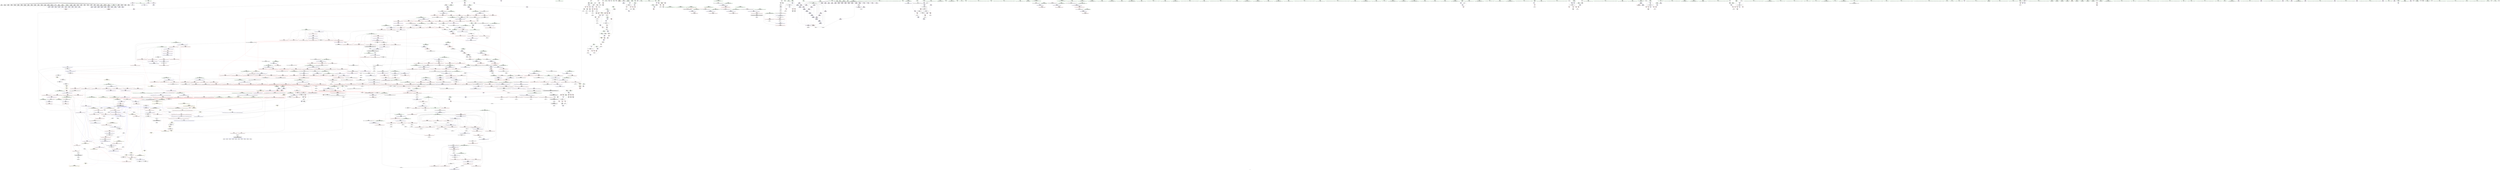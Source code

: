 digraph "SVFG" {
	label="SVFG";

	Node0x55629bab8020 [shape=record,color=grey,label="{NodeID: 0\nNullPtr}"];
	Node0x55629bab8020 -> Node0x55629bb21f60[style=solid];
	Node0x55629bab8020 -> Node0x55629bb22060[style=solid];
	Node0x55629bab8020 -> Node0x55629bb22130[style=solid];
	Node0x55629bab8020 -> Node0x55629bb22200[style=solid];
	Node0x55629bab8020 -> Node0x55629bb222d0[style=solid];
	Node0x55629bab8020 -> Node0x55629bb223a0[style=solid];
	Node0x55629bab8020 -> Node0x55629bb22470[style=solid];
	Node0x55629bab8020 -> Node0x55629bb22540[style=solid];
	Node0x55629bab8020 -> Node0x55629bb22610[style=solid];
	Node0x55629bab8020 -> Node0x55629bb226e0[style=solid];
	Node0x55629bab8020 -> Node0x55629bb227b0[style=solid];
	Node0x55629bab8020 -> Node0x55629bb22880[style=solid];
	Node0x55629bab8020 -> Node0x55629bb22950[style=solid];
	Node0x55629bab8020 -> Node0x55629bb22a20[style=solid];
	Node0x55629bab8020 -> Node0x55629bb22af0[style=solid];
	Node0x55629bab8020 -> Node0x55629bb22bc0[style=solid];
	Node0x55629bab8020 -> Node0x55629bb22c90[style=solid];
	Node0x55629bab8020 -> Node0x55629bb22d60[style=solid];
	Node0x55629bab8020 -> Node0x55629bb22e30[style=solid];
	Node0x55629bab8020 -> Node0x55629bb22f00[style=solid];
	Node0x55629bab8020 -> Node0x55629bb22fd0[style=solid];
	Node0x55629bab8020 -> Node0x55629bb230a0[style=solid];
	Node0x55629bab8020 -> Node0x55629bb23170[style=solid];
	Node0x55629bab8020 -> Node0x55629bb23240[style=solid];
	Node0x55629bab8020 -> Node0x55629bb23310[style=solid];
	Node0x55629bab8020 -> Node0x55629bb233e0[style=solid];
	Node0x55629bab8020 -> Node0x55629bb234b0[style=solid];
	Node0x55629bab8020 -> Node0x55629bb23580[style=solid];
	Node0x55629bab8020 -> Node0x55629bb23650[style=solid];
	Node0x55629bab8020 -> Node0x55629bb23720[style=solid];
	Node0x55629bab8020 -> Node0x55629bb237f0[style=solid];
	Node0x55629bab8020 -> Node0x55629bb238c0[style=solid];
	Node0x55629bab8020 -> Node0x55629bb23990[style=solid];
	Node0x55629bab8020 -> Node0x55629bb29210[style=solid];
	Node0x55629bb27470 [shape=record,color=red,label="{NodeID: 775\n1744\<--1719\n\<--__last.addr\n_ZSt25__unguarded_linear_insertIPiN9__gnu_cxx5__ops14_Val_less_iterEEvT_T0_\n}"];
	Node0x55629bb27470 -> Node0x55629bb52220[style=solid];
	Node0x55629bb1dee0 [shape=record,color=purple,label="{NodeID: 443\n542\<--57\n\<--.str.12\n_Z4workv\n}"];
	Node0x55629bb11640 [shape=record,color=green,label="{NodeID: 111\n610\<--611\nllvm.memset.p0i8.i64\<--llvm.memset.p0i8.i64_field_insensitive\n}"];
	Node0x55629bb2cf30 [shape=record,color=blue,label="{NodeID: 886\n710\<--712\n\<--\n_Z2gnRx\n}"];
	Node0x55629bb2cf30 -> Node0x55629bb33b40[style=dashed];
	Node0x55629bb2cf30 -> Node0x55629bb33c10[style=dashed];
	Node0x55629bb2cf30 -> Node0x55629bb2d1a0[style=dashed];
	Node0x55629bb2cf30 -> Node0x55629bb2d270[style=dashed];
	Node0x55629bb339a0 [shape=record,color=red,label="{NodeID: 554\n729\<--678\n\<--c\n_Z2gnRx\n}"];
	Node0x55629bb339a0 -> Node0x55629bb253f0[style=solid];
	Node0x55629bb16500 [shape=record,color=green,label="{NodeID: 222\n1434\<--1435\n__a.addr\<--__a.addr_field_insensitive\n_ZSt22__move_median_to_firstIPiN9__gnu_cxx5__ops15_Iter_less_iterEEvT_S4_S4_S4_T0_\n}"];
	Node0x55629bb16500 -> Node0x55629bb3b930[style=solid];
	Node0x55629bb16500 -> Node0x55629bb3ba00[style=solid];
	Node0x55629bb16500 -> Node0x55629bb3bad0[style=solid];
	Node0x55629bb16500 -> Node0x55629bb3bba0[style=solid];
	Node0x55629bb16500 -> Node0x55629bb3bc70[style=solid];
	Node0x55629bb16500 -> Node0x55629bb50680[style=solid];
	Node0x55629bc52450 [shape=record,color=black,label="{NodeID: 2104\n602 = PHI()\n}"];
	Node0x55629bb52220 [shape=record,color=blue,label="{NodeID: 997\n1744\<--1743\n\<--\n_ZSt25__unguarded_linear_insertIPiN9__gnu_cxx5__ops14_Val_less_iterEEvT_T0_\n}"];
	Node0x55629bb52220 -> Node0x55629bbd1cf0[style=dashed];
	Node0x55629bb393d0 [shape=record,color=red,label="{NodeID: 665\n1281\<--1225\n\<--__len.addr\n_ZSt13__adjust_heapIPiliN9__gnu_cxx5__ops15_Iter_less_iterEEvT_T0_S5_T1_T2_\n}"];
	Node0x55629bb393d0 -> Node0x55629bb6ed00[style=solid];
	Node0x55629bb6cc00 [shape=record,color=grey,label="{NodeID: 1440\n1254 = Binary(790, 1253, )\n}"];
	Node0x55629bb6cc00 -> Node0x55629bb4f3d0[style=solid];
	Node0x55629bb24550 [shape=record,color=black,label="{NodeID: 333\n465\<--464\nidxprom33\<--\n_Z3gaoi\n}"];
	Node0x55629bc5c7c0 [shape=record,color=black,label="{NodeID: 2215\n1877 = PHI(1736, )\n2nd arg _ZNK9__gnu_cxx5__ops14_Val_less_iterclIiPiEEbRT_T0_ }"];
	Node0x55629bc5c7c0 -> Node0x55629bb53260[style=solid];
	Node0x55629babc240 [shape=record,color=green,label="{NodeID: 1\n7\<--1\n__dso_handle\<--dummyObj\nGlob }"];
	Node0x55629bb27540 [shape=record,color=red,label="{NodeID: 776\n1754\<--1719\n\<--__last.addr\n_ZSt25__unguarded_linear_insertIPiN9__gnu_cxx5__ops14_Val_less_iterEEvT_T0_\n}"];
	Node0x55629bb27540 -> Node0x55629bb52490[style=solid];
	Node0x55629bb1dfb0 [shape=record,color=purple,label="{NodeID: 444\n549\<--59\n\<--.str.13\n_Z4workv\n}"];
	Node0x55629bb11740 [shape=record,color=green,label="{NodeID: 112\n643\<--644\nx.addr\<--x.addr_field_insensitive\n_Z2gnRi\n}"];
	Node0x55629bb11740 -> Node0x55629bb32f10[style=solid];
	Node0x55629bb11740 -> Node0x55629bb2c980[style=solid];
	Node0x55629bb2d000 [shape=record,color=blue,label="{NodeID: 887\n718\<--717\n\<--conv9\n_Z2gnRx\n}"];
	Node0x55629bb2d000 -> Node0x55629bb33b40[style=dashed];
	Node0x55629bb2d000 -> Node0x55629bb33c10[style=dashed];
	Node0x55629bb2d000 -> Node0x55629bb2d1a0[style=dashed];
	Node0x55629bb2d000 -> Node0x55629bb2d270[style=dashed];
	Node0x55629bb33a70 [shape=record,color=red,label="{NodeID: 555\n739\<--678\n\<--c\n_Z2gnRx\n}"];
	Node0x55629bb33a70 -> Node0x55629bb254c0[style=solid];
	Node0x55629bb165d0 [shape=record,color=green,label="{NodeID: 223\n1436\<--1437\n__b.addr\<--__b.addr_field_insensitive\n_ZSt22__move_median_to_firstIPiN9__gnu_cxx5__ops15_Iter_less_iterEEvT_S4_S4_S4_T0_\n}"];
	Node0x55629bb165d0 -> Node0x55629bb3bd40[style=solid];
	Node0x55629bb165d0 -> Node0x55629bb3be10[style=solid];
	Node0x55629bb165d0 -> Node0x55629bb3bee0[style=solid];
	Node0x55629bb165d0 -> Node0x55629bb3bfb0[style=solid];
	Node0x55629bb165d0 -> Node0x55629bb3c080[style=solid];
	Node0x55629bb165d0 -> Node0x55629bb50750[style=solid];
	Node0x55629bc52550 [shape=record,color=black,label="{NodeID: 2105\n663 = PHI()\n}"];
	Node0x55629bb522f0 [shape=record,color=blue,label="{NodeID: 998\n1719\<--1746\n__last.addr\<--\n_ZSt25__unguarded_linear_insertIPiN9__gnu_cxx5__ops14_Val_less_iterEEvT_T0_\n}"];
	Node0x55629bb522f0 -> Node0x55629bbd21f0[style=dashed];
	Node0x55629bb394a0 [shape=record,color=red,label="{NodeID: 666\n1286\<--1225\n\<--__len.addr\n_ZSt13__adjust_heapIPiliN9__gnu_cxx5__ops15_Iter_less_iterEEvT_T0_S5_T1_T2_\n}"];
	Node0x55629bb394a0 -> Node0x55629bb6d680[style=solid];
	Node0x55629bb6cd80 [shape=record,color=grey,label="{NodeID: 1441\n784 = Binary(783, 785, )\n|{<s0>66}}"];
	Node0x55629bb6cd80:s0 -> Node0x55629bc58a80[style=solid,color=red];
	Node0x55629bb24620 [shape=record,color=black,label="{NodeID: 334\n480\<--478\nidxprom40\<--inc39\n_Z3gaoi\n}"];
	Node0x55629bc5c8d0 [shape=record,color=black,label="{NodeID: 2216\n553 = PHI(525, )\n0th arg _ZSt4sortIPiEvT_S1_ }"];
	Node0x55629bc5c8d0 -> Node0x55629bb2c230[style=solid];
	Node0x55629babc150 [shape=record,color=green,label="{NodeID: 2\n8\<--1\n.str\<--dummyObj\nGlob }"];
	Node0x55629bb27610 [shape=record,color=red,label="{NodeID: 777\n1732\<--1723\n\<--__next\n_ZSt25__unguarded_linear_insertIPiN9__gnu_cxx5__ops14_Val_less_iterEEvT_T0_\n}"];
	Node0x55629bb27610 -> Node0x55629bb2f2f0[style=solid];
	Node0x55629bb1e080 [shape=record,color=purple,label="{NodeID: 445\n601\<--61\n\<--.str.14\nmain\n}"];
	Node0x55629bb11810 [shape=record,color=green,label="{NodeID: 113\n645\<--646\nt\<--t_field_insensitive\n_Z2gnRi\n|{|<s1>62}}"];
	Node0x55629bb11810 -> Node0x55629bb32fe0[style=solid];
	Node0x55629bb11810:s1 -> Node0x55629bc5abc0[style=solid,color=red];
	Node0x55629bb2d0d0 [shape=record,color=blue,label="{NodeID: 888\n678\<--724\nc\<--conv12\n_Z2gnRx\n}"];
	Node0x55629bb2d0d0 -> Node0x55629bb339a0[style=dashed];
	Node0x55629bb2d0d0 -> Node0x55629bb33a70[style=dashed];
	Node0x55629bb2d0d0 -> Node0x55629bb2d0d0[style=dashed];
	Node0x55629bbd9050 [shape=record,color=yellow,style=double,label="{NodeID: 1663\n56V_1 = ENCHI(MR_56V_0)\npts\{352 \}\nFun[__cxx_global_array_dtor]}"];
	Node0x55629bbd9050 -> Node0x55629bb2af80[style=dashed];
	Node0x55629bb33b40 [shape=record,color=red,label="{NodeID: 556\n736\<--735\n\<--\n_Z2gnRx\n}"];
	Node0x55629bb33b40 -> Node0x55629bb6c480[style=solid];
	Node0x55629bb166a0 [shape=record,color=green,label="{NodeID: 224\n1438\<--1439\n__c.addr\<--__c.addr_field_insensitive\n_ZSt22__move_median_to_firstIPiN9__gnu_cxx5__ops15_Iter_less_iterEEvT_S4_S4_S4_T0_\n}"];
	Node0x55629bb166a0 -> Node0x55629bb3c150[style=solid];
	Node0x55629bb166a0 -> Node0x55629bb3c220[style=solid];
	Node0x55629bb166a0 -> Node0x55629bb3c2f0[style=solid];
	Node0x55629bb166a0 -> Node0x55629bb3c3c0[style=solid];
	Node0x55629bb166a0 -> Node0x55629bb3c490[style=solid];
	Node0x55629bb166a0 -> Node0x55629bb3c560[style=solid];
	Node0x55629bb166a0 -> Node0x55629bb50820[style=solid];
	Node0x55629bc52650 [shape=record,color=black,label="{NodeID: 2106\n683 = PHI()\n}"];
	Node0x55629bc52650 -> Node0x55629bb24ca0[style=solid];
	Node0x55629bc52650 -> Node0x55629bb24d70[style=solid];
	Node0x55629bb523c0 [shape=record,color=blue,label="{NodeID: 999\n1723\<--1749\n__next\<--incdec.ptr3\n_ZSt25__unguarded_linear_insertIPiN9__gnu_cxx5__ops14_Val_less_iterEEvT_T0_\n}"];
	Node0x55629bb523c0 -> Node0x55629bbd26f0[style=dashed];
	Node0x55629bb39570 [shape=record,color=red,label="{NodeID: 667\n1317\<--1229\n\<--__topIndex\n_ZSt13__adjust_heapIPiliN9__gnu_cxx5__ops15_Iter_less_iterEEvT_T0_S5_T1_T2_\n|{<s0>97}}"];
	Node0x55629bb39570:s0 -> Node0x55629bc59c70[style=solid,color=red];
	Node0x55629bb6cf00 [shape=record,color=grey,label="{NodeID: 1442\n1266 = Binary(1265, 850, )\n}"];
	Node0x55629bb6cf00 -> Node0x55629bb4f4a0[style=solid];
	Node0x55629bb246f0 [shape=record,color=black,label="{NodeID: 335\n512\<--511\nidxprom\<--\n_Z4workv\n}"];
	Node0x55629bc5c9e0 [shape=record,color=black,label="{NodeID: 2217\n554 = PHI(524, )\n1st arg _ZSt4sortIPiEvT_S1_ }"];
	Node0x55629bc5c9e0 -> Node0x55629bb2c300[style=solid];
	Node0x55629bab8300 [shape=record,color=green,label="{NodeID: 3\n23\<--1\n.str.2\<--dummyObj\nGlob }"];
	Node0x55629bb276e0 [shape=record,color=red,label="{NodeID: 778\n1736\<--1723\n\<--__next\n_ZSt25__unguarded_linear_insertIPiN9__gnu_cxx5__ops14_Val_less_iterEEvT_T0_\n|{<s0>131}}"];
	Node0x55629bb276e0:s0 -> Node0x55629bc5c7c0[style=solid,color=red];
	Node0x55629bb1e150 [shape=record,color=purple,label="{NodeID: 446\n662\<--63\n\<--.str.15\n_Z2gsPc\n}"];
	Node0x55629bb16c00 [shape=record,color=green,label="{NodeID: 114\n649\<--650\n_Z2gnRx\<--_Z2gnRx_field_insensitive\n}"];
	Node0x55629bb2d1a0 [shape=record,color=blue,label="{NodeID: 889\n744\<--742\n\<--sub21\n_Z2gnRx\n}"];
	Node0x55629bb2d1a0 -> Node0x55629bb33b40[style=dashed];
	Node0x55629bb2d1a0 -> Node0x55629bb33c10[style=dashed];
	Node0x55629bb2d1a0 -> Node0x55629bb2d1a0[style=dashed];
	Node0x55629bb2d1a0 -> Node0x55629bb2d270[style=dashed];
	Node0x55629bb33c10 [shape=record,color=red,label="{NodeID: 557\n750\<--749\n\<--\n_Z2gnRx\n}"];
	Node0x55629bb33c10 -> Node0x55629bb6c300[style=solid];
	Node0x55629bb16770 [shape=record,color=green,label="{NodeID: 225\n1455\<--1456\n_ZSt9iter_swapIPiS0_EvT_T0_\<--_ZSt9iter_swapIPiS0_EvT_T0__field_insensitive\n}"];
	Node0x55629bc52840 [shape=record,color=black,label="{NodeID: 2107\n723 = PHI()\n}"];
	Node0x55629bc52840 -> Node0x55629bb25250[style=solid];
	Node0x55629bc52840 -> Node0x55629bb25320[style=solid];
	Node0x55629bb52490 [shape=record,color=blue,label="{NodeID: 1000\n1754\<--1753\n\<--\n_ZSt25__unguarded_linear_insertIPiN9__gnu_cxx5__ops14_Val_less_iterEEvT_T0_\n|{<s0>124|<s1>126}}"];
	Node0x55629bb52490:s0 -> Node0x55629bbc63f0[style=dashed,color=blue];
	Node0x55629bb52490:s1 -> Node0x55629bbcaef0[style=dashed,color=blue];
	Node0x55629bbe1aa0 [shape=record,color=yellow,style=double,label="{NodeID: 1775\n16V_1 = ENCHI(MR_16V_0)\npts\{53 \}\nFun[_ZSt4sortIPiEvT_S1_]|{<s0>56}}"];
	Node0x55629bbe1aa0:s0 -> Node0x55629bbad810[style=dashed,color=red];
	Node0x55629bb39640 [shape=record,color=red,label="{NodeID: 668\n1246\<--1231\n\<--__secondChild\n_ZSt13__adjust_heapIPiliN9__gnu_cxx5__ops15_Iter_less_iterEEvT_T0_S5_T1_T2_\n}"];
	Node0x55629bb39640 -> Node0x55629bb72900[style=solid];
	Node0x55629bb6d080 [shape=record,color=grey,label="{NodeID: 1443\n783 = Binary(781, 782, )\n}"];
	Node0x55629bb6d080 -> Node0x55629bb6cd80[style=solid];
	Node0x55629bb247c0 [shape=record,color=black,label="{NodeID: 336\n522\<--521\nidx.ext\<--\n_Z4workv\n}"];
	Node0x55629bc5caf0 [shape=record,color=black,label="{NodeID: 2218\n1796 = PHI(1777, )\n0th arg _ZSt22__copy_move_backward_aILb1EPiS0_ET1_T0_S2_S1_ }"];
	Node0x55629bc5caf0 -> Node0x55629bb528a0[style=solid];
	Node0x55629bae03d0 [shape=record,color=green,label="{NodeID: 4\n25\<--1\n.str.3\<--dummyObj\nGlob }"];
	Node0x55629bb277b0 [shape=record,color=red,label="{NodeID: 779\n1741\<--1723\n\<--__next\n_ZSt25__unguarded_linear_insertIPiN9__gnu_cxx5__ops14_Val_less_iterEEvT_T0_\n|{<s0>132}}"];
	Node0x55629bb277b0:s0 -> Node0x55629bc5b0c0[style=solid,color=red];
	Node0x55629bb1e220 [shape=record,color=purple,label="{NodeID: 447\n1899\<--65\nllvm.global_ctors_0\<--llvm.global_ctors\nGlob }"];
	Node0x55629bb1e220 -> Node0x55629bb29010[style=solid];
	Node0x55629bb16cd0 [shape=record,color=green,label="{NodeID: 115\n658\<--659\ns.addr\<--s.addr_field_insensitive\n_Z2gsPc\n}"];
	Node0x55629bb16cd0 -> Node0x55629bb330b0[style=solid];
	Node0x55629bb16cd0 -> Node0x55629bb2cb20[style=solid];
	Node0x55629bb2d270 [shape=record,color=blue,label="{NodeID: 890\n749\<--751\n\<--mul24\n_Z2gnRx\n|{<s0>62}}"];
	Node0x55629bb2d270:s0 -> Node0x55629bbf52f0[style=dashed,color=blue];
	Node0x55629bb33ce0 [shape=record,color=red,label="{NodeID: 558\n773\<--763\n\<--__first.addr\n_ZSt6__sortIPiN9__gnu_cxx5__ops15_Iter_less_iterEEvT_S4_T0_\n}"];
	Node0x55629bb33ce0 -> Node0x55629bb72c00[style=solid];
	Node0x55629bb16870 [shape=record,color=green,label="{NodeID: 226\n1499\<--1500\n__comp\<--__comp_field_insensitive\n_ZSt21__unguarded_partitionIPiN9__gnu_cxx5__ops15_Iter_less_iterEET_S4_S4_S4_T0_\n|{<s0>112|<s1>113}}"];
	Node0x55629bb16870:s0 -> Node0x55629bc55e20[style=solid,color=red];
	Node0x55629bb16870:s1 -> Node0x55629bc55e20[style=solid,color=red];
	Node0x55629bc52940 [shape=record,color=black,label="{NodeID: 2108\n786 = PHI(866, )\n}"];
	Node0x55629bc52940 -> Node0x55629bb6d200[style=solid];
	Node0x55629bb52560 [shape=record,color=blue,label="{NodeID: 1001\n1767\<--1764\n__first.addr\<--__first\n_ZSt23__copy_move_backward_a2ILb1EPiS0_ET1_T0_S2_S1_\n}"];
	Node0x55629bb52560 -> Node0x55629bb27c90[style=dashed];
	Node0x55629bb39710 [shape=record,color=red,label="{NodeID: 669\n1252\<--1231\n\<--__secondChild\n_ZSt13__adjust_heapIPiliN9__gnu_cxx5__ops15_Iter_less_iterEEvT_T0_S5_T1_T2_\n}"];
	Node0x55629bb39710 -> Node0x55629bb6c180[style=solid];
	Node0x55629bb6d200 [shape=record,color=grey,label="{NodeID: 1444\n789 = Binary(786, 790, )\n|{<s0>67}}"];
	Node0x55629bb6d200:s0 -> Node0x55629bc57500[style=solid,color=red];
	Node0x55629bb24890 [shape=record,color=black,label="{NodeID: 337\n539\<--538\nidxprom6\<--\n_Z4workv\n}"];
	Node0x55629bc5cc00 [shape=record,color=black,label="{NodeID: 2219\n1797 = PHI(1781, )\n1st arg _ZSt22__copy_move_backward_aILb1EPiS0_ET1_T0_S2_S1_ }"];
	Node0x55629bc5cc00 -> Node0x55629bb52970[style=solid];
	Node0x55629bae0460 [shape=record,color=green,label="{NodeID: 5\n27\<--1\n.str.4\<--dummyObj\nGlob }"];
	Node0x55629bb27880 [shape=record,color=red,label="{NodeID: 780\n1746\<--1723\n\<--__next\n_ZSt25__unguarded_linear_insertIPiN9__gnu_cxx5__ops14_Val_less_iterEEvT_T0_\n}"];
	Node0x55629bb27880 -> Node0x55629bb522f0[style=solid];
	Node0x55629bb439b0 [shape=record,color=black,label="{NodeID: 1555\nMR_16V_2 = PHI(MR_16V_4, MR_16V_1, )\npts\{53 \}\n|{<s0>80}}"];
	Node0x55629bb439b0:s0 -> Node0x55629bbc90f0[style=dashed,color=blue];
	Node0x55629bb1e320 [shape=record,color=purple,label="{NodeID: 448\n1900\<--65\nllvm.global_ctors_1\<--llvm.global_ctors\nGlob }"];
	Node0x55629bb1e320 -> Node0x55629bb29110[style=solid];
	Node0x55629bb16da0 [shape=record,color=green,label="{NodeID: 116\n664\<--665\nscanf\<--scanf_field_insensitive\n}"];
	Node0x55629bb2d340 [shape=record,color=blue,label="{NodeID: 891\n763\<--759\n__first.addr\<--__first\n_ZSt6__sortIPiN9__gnu_cxx5__ops15_Iter_less_iterEEvT_S4_T0_\n}"];
	Node0x55629bb2d340 -> Node0x55629bb33ce0[style=dashed];
	Node0x55629bb2d340 -> Node0x55629bb33db0[style=dashed];
	Node0x55629bb2d340 -> Node0x55629bb33e80[style=dashed];
	Node0x55629bb2d340 -> Node0x55629bb33f50[style=dashed];
	Node0x55629bbd9350 [shape=record,color=yellow,style=double,label="{NodeID: 1666\n123V_1 = ENCHI(MR_123V_0)\npts\{646 \}\nFun[_Z2gnRi]|{<s0>62|<s1>62}}"];
	Node0x55629bbd9350:s0 -> Node0x55629bb2cf30[style=dashed,color=red];
	Node0x55629bbd9350:s1 -> Node0x55629bb2d000[style=dashed,color=red];
	Node0x55629bb33db0 [shape=record,color=red,label="{NodeID: 559\n777\<--763\n\<--__first.addr\n_ZSt6__sortIPiN9__gnu_cxx5__ops15_Iter_less_iterEEvT_S4_T0_\n|{<s0>67}}"];
	Node0x55629bb33db0:s0 -> Node0x55629bc57260[style=solid,color=red];
	Node0x55629bb16940 [shape=record,color=green,label="{NodeID: 227\n1501\<--1502\n__first.addr\<--__first.addr_field_insensitive\n_ZSt21__unguarded_partitionIPiN9__gnu_cxx5__ops15_Iter_less_iterEET_S4_S4_S4_T0_\n}"];
	Node0x55629bb16940 -> Node0x55629bb3c630[style=solid];
	Node0x55629bb16940 -> Node0x55629bb3c700[style=solid];
	Node0x55629bb16940 -> Node0x55629bb3c7d0[style=solid];
	Node0x55629bb16940 -> Node0x55629bb3c8a0[style=solid];
	Node0x55629bb16940 -> Node0x55629bb3c970[style=solid];
	Node0x55629bb16940 -> Node0x55629bb3ca40[style=solid];
	Node0x55629bb16940 -> Node0x55629bb508f0[style=solid];
	Node0x55629bb16940 -> Node0x55629bb50b60[style=solid];
	Node0x55629bb16940 -> Node0x55629bb50dd0[style=solid];
	Node0x55629bc52a80 [shape=record,color=black,label="{NodeID: 2109\n854 = PHI(952, )\n}"];
	Node0x55629bc52a80 -> Node0x55629bb2d820[style=solid];
	Node0x55629bb52630 [shape=record,color=blue,label="{NodeID: 1002\n1769\<--1765\n__last.addr\<--__last\n_ZSt23__copy_move_backward_a2ILb1EPiS0_ET1_T0_S2_S1_\n}"];
	Node0x55629bb52630 -> Node0x55629bb27d60[style=dashed];
	Node0x55629bb397e0 [shape=record,color=red,label="{NodeID: 670\n1257\<--1231\n\<--__secondChild\n_ZSt13__adjust_heapIPiliN9__gnu_cxx5__ops15_Iter_less_iterEEvT_T0_S5_T1_T2_\n}"];
	Node0x55629bb6d380 [shape=record,color=grey,label="{NodeID: 1445\n1261 = Binary(1260, 1065, )\n}"];
	Node0x55629bb24960 [shape=record,color=black,label="{NodeID: 338\n615\<--614\nidxprom\<--\nmain\n}"];
	Node0x55629bc5cd10 [shape=record,color=black,label="{NodeID: 2220\n1798 = PHI(1783, )\n2nd arg _ZSt22__copy_move_backward_aILb1EPiS0_ET1_T0_S2_S1_ }"];
	Node0x55629bc5cd10 -> Node0x55629bb52a40[style=solid];
	Node0x55629bae1140 [shape=record,color=green,label="{NodeID: 6\n29\<--1\n.str.5\<--dummyObj\nGlob }"];
	Node0x55629bb27950 [shape=record,color=red,label="{NodeID: 781\n1748\<--1723\n\<--__next\n_ZSt25__unguarded_linear_insertIPiN9__gnu_cxx5__ops14_Val_less_iterEEvT_T0_\n}"];
	Node0x55629bb27950 -> Node0x55629bb2f3c0[style=solid];
	Node0x55629bb43eb0 [shape=record,color=black,label="{NodeID: 1556\nMR_185V_2 = PHI(MR_185V_3, MR_185V_1, )\npts\{1088 \}\n}"];
	Node0x55629bb1e420 [shape=record,color=purple,label="{NodeID: 449\n1901\<--65\nllvm.global_ctors_2\<--llvm.global_ctors\nGlob }"];
	Node0x55629bb1e420 -> Node0x55629bb29210[style=solid];
	Node0x55629bb16ea0 [shape=record,color=green,label="{NodeID: 117\n674\<--675\nx.addr\<--x.addr_field_insensitive\n_Z2gnRx\n}"];
	Node0x55629bb16ea0 -> Node0x55629bb33180[style=solid];
	Node0x55629bb16ea0 -> Node0x55629bb33250[style=solid];
	Node0x55629bb16ea0 -> Node0x55629bb33320[style=solid];
	Node0x55629bb16ea0 -> Node0x55629bb333f0[style=solid];
	Node0x55629bb16ea0 -> Node0x55629bb334c0[style=solid];
	Node0x55629bb16ea0 -> Node0x55629bb2cbf0[style=solid];
	Node0x55629bb2d410 [shape=record,color=blue,label="{NodeID: 892\n765\<--760\n__last.addr\<--__last\n_ZSt6__sortIPiN9__gnu_cxx5__ops15_Iter_less_iterEEvT_S4_T0_\n}"];
	Node0x55629bb2d410 -> Node0x55629bb34020[style=dashed];
	Node0x55629bb2d410 -> Node0x55629bb340f0[style=dashed];
	Node0x55629bb2d410 -> Node0x55629bb341c0[style=dashed];
	Node0x55629bb2d410 -> Node0x55629bb34290[style=dashed];
	Node0x55629bb33e80 [shape=record,color=red,label="{NodeID: 560\n780\<--763\n\<--__first.addr\n_ZSt6__sortIPiN9__gnu_cxx5__ops15_Iter_less_iterEEvT_S4_T0_\n}"];
	Node0x55629bb33e80 -> Node0x55629bb25730[style=solid];
	Node0x55629bb16a10 [shape=record,color=green,label="{NodeID: 228\n1503\<--1504\n__last.addr\<--__last.addr_field_insensitive\n_ZSt21__unguarded_partitionIPiN9__gnu_cxx5__ops15_Iter_less_iterEET_S4_S4_S4_T0_\n}"];
	Node0x55629bb16a10 -> Node0x55629bb3cb10[style=solid];
	Node0x55629bb16a10 -> Node0x55629bb3cbe0[style=solid];
	Node0x55629bb16a10 -> Node0x55629bb3ccb0[style=solid];
	Node0x55629bb16a10 -> Node0x55629bb3cd80[style=solid];
	Node0x55629bb16a10 -> Node0x55629bb3ce50[style=solid];
	Node0x55629bb16a10 -> Node0x55629bb509c0[style=solid];
	Node0x55629bb16a10 -> Node0x55629bb50c30[style=solid];
	Node0x55629bb16a10 -> Node0x55629bb50d00[style=solid];
	Node0x55629bc52bc0 [shape=record,color=black,label="{NodeID: 2110\n872 = PHI()\n}"];
	Node0x55629bc52bc0 -> Node0x55629bb259a0[style=solid];
	Node0x55629bc52bc0 -> Node0x55629bb25a70[style=solid];
	Node0x55629bb52700 [shape=record,color=blue,label="{NodeID: 1003\n1771\<--1766\n__result.addr\<--__result\n_ZSt23__copy_move_backward_a2ILb1EPiS0_ET1_T0_S2_S1_\n}"];
	Node0x55629bb52700 -> Node0x55629bb27e30[style=dashed];
	Node0x55629bbe1d70 [shape=record,color=yellow,style=double,label="{NodeID: 1778\n16V_1 = ENCHI(MR_16V_0)\npts\{53 \}\nFun[_ZSt22__copy_move_backward_aILb1EPiS0_ET1_T0_S2_S1_]|{<s0>138|<s1>138|<s2>138}}"];
	Node0x55629bbe1d70:s0 -> Node0x55629bb28e70[style=dashed,color=red];
	Node0x55629bbe1d70:s1 -> Node0x55629bb52ff0[style=dashed,color=red];
	Node0x55629bbe1d70:s2 -> Node0x55629bbcccf0[style=dashed,color=red];
	Node0x55629bb398b0 [shape=record,color=red,label="{NodeID: 671\n1260\<--1231\n\<--__secondChild\n_ZSt13__adjust_heapIPiliN9__gnu_cxx5__ops15_Iter_less_iterEEvT_T0_S5_T1_T2_\n}"];
	Node0x55629bb398b0 -> Node0x55629bb6d380[style=solid];
	Node0x55629bb6d500 [shape=record,color=grey,label="{NodeID: 1446\n637 = Binary(636, 100, )\n}"];
	Node0x55629bb6d500 -> Node0x55629bb2c8b0[style=solid];
	Node0x55629bb24a30 [shape=record,color=black,label="{NodeID: 339\n621\<--620\nidxprom3\<--\nmain\n}"];
	Node0x55629bc5ce20 [shape=record,color=black,label="{NodeID: 2221\n367 = PHI(514, )\n0th arg _Z3gaoi }"];
	Node0x55629bc5ce20 -> Node0x55629bb2b050[style=solid];
	Node0x55629bae11d0 [shape=record,color=green,label="{NodeID: 7\n31\<--1\n.str.6\<--dummyObj\nGlob }"];
	Node0x55629bb27a20 [shape=record,color=red,label="{NodeID: 782\n1728\<--1727\n\<--call\n_ZSt25__unguarded_linear_insertIPiN9__gnu_cxx5__ops14_Val_less_iterEEvT_T0_\n}"];
	Node0x55629bb27a20 -> Node0x55629bb51fb0[style=solid];
	Node0x55629bb443b0 [shape=record,color=black,label="{NodeID: 1557\nMR_187V_2 = PHI(MR_187V_4, MR_187V_1, )\npts\{1090 \}\n}"];
	Node0x55629bb1e520 [shape=record,color=purple,label="{NodeID: 450\n321\<--320\narraydestroy.element\<--arraydestroy.elementPast\n__cxx_global_var_init.1\n}"];
	Node0x55629bb1e520 -> Node0x55629bb6b1c0[style=solid];
	Node0x55629bb1e520 -> Node0x55629bb75180[style=solid];
	Node0x55629bb16f70 [shape=record,color=green,label="{NodeID: 118\n676\<--677\nsg\<--sg_field_insensitive\n_Z2gnRx\n}"];
	Node0x55629bb16f70 -> Node0x55629bb33590[style=solid];
	Node0x55629bb16f70 -> Node0x55629bb2ccc0[style=solid];
	Node0x55629bb16f70 -> Node0x55629bb2ce60[style=solid];
	Node0x55629bb2d4e0 [shape=record,color=blue,label="{NodeID: 893\n811\<--806\n__first.addr\<--__first\n_ZSt16__introsort_loopIPilN9__gnu_cxx5__ops15_Iter_less_iterEEvT_S4_T0_T1_\n}"];
	Node0x55629bb2d4e0 -> Node0x55629bb34360[style=dashed];
	Node0x55629bb2d4e0 -> Node0x55629bb34430[style=dashed];
	Node0x55629bb2d4e0 -> Node0x55629bb34500[style=dashed];
	Node0x55629bbd9540 [shape=record,color=yellow,style=double,label="{NodeID: 1668\n16V_1 = ENCHI(MR_16V_0)\npts\{53 \}\nFun[_ZNK9__gnu_cxx5__ops14_Iter_less_valclIPiiEEbT_RT0_]}"];
	Node0x55629bbd9540 -> Node0x55629bb3b2b0[style=dashed];
	Node0x55629bb33f50 [shape=record,color=red,label="{NodeID: 561\n794\<--763\n\<--__first.addr\n_ZSt6__sortIPiN9__gnu_cxx5__ops15_Iter_less_iterEEvT_S4_T0_\n|{<s0>68}}"];
	Node0x55629bb33f50:s0 -> Node0x55629bc5ae40[style=solid,color=red];
	Node0x55629bb16ae0 [shape=record,color=green,label="{NodeID: 229\n1505\<--1506\n__pivot.addr\<--__pivot.addr_field_insensitive\n_ZSt21__unguarded_partitionIPiN9__gnu_cxx5__ops15_Iter_less_iterEET_S4_S4_S4_T0_\n}"];
	Node0x55629bb16ae0 -> Node0x55629bb3cf20[style=solid];
	Node0x55629bb16ae0 -> Node0x55629bb3cff0[style=solid];
	Node0x55629bb16ae0 -> Node0x55629bb50a90[style=solid];
	Node0x55629bc52cc0 [shape=record,color=black,label="{NodeID: 2111\n1815 = PHI(1826, )\n}"];
	Node0x55629bc52cc0 -> Node0x55629bb26d20[style=solid];
	Node0x55629bb527d0 [shape=record,color=blue,label="{NodeID: 1004\n1790\<--1789\n__it.addr\<--__it\n_ZSt12__miter_baseIPiET_S1_\n}"];
	Node0x55629bb527d0 -> Node0x55629bb27f00[style=dashed];
	Node0x55629bb39980 [shape=record,color=red,label="{NodeID: 672\n1265\<--1231\n\<--__secondChild\n_ZSt13__adjust_heapIPiliN9__gnu_cxx5__ops15_Iter_less_iterEEvT_T0_S5_T1_T2_\n}"];
	Node0x55629bb39980 -> Node0x55629bb6cf00[style=solid];
	Node0x55629bb6d680 [shape=record,color=grey,label="{NodeID: 1447\n1287 = Binary(1286, 790, )\n}"];
	Node0x55629bb6d680 -> Node0x55629bb6d800[style=solid];
	Node0x55629bb24b00 [shape=record,color=black,label="{NodeID: 340\n624\<--623\nidxprom5\<--\nmain\n}"];
	Node0x55629bc5cf30 [shape=record,color=black,label="{NodeID: 2222\n953 = PHI(852, )\n0th arg _ZSt27__unguarded_partition_pivotIPiN9__gnu_cxx5__ops15_Iter_less_iterEET_S4_S4_T0_ }"];
	Node0x55629bc5cf30 -> Node0x55629bb2dea0[style=solid];
	Node0x55629bae1260 [shape=record,color=green,label="{NodeID: 8\n33\<--1\n.str.7\<--dummyObj\nGlob }"];
	Node0x55629bb27af0 [shape=record,color=red,label="{NodeID: 783\n1743\<--1742\n\<--call2\n_ZSt25__unguarded_linear_insertIPiN9__gnu_cxx5__ops14_Val_less_iterEEvT_T0_\n}"];
	Node0x55629bb27af0 -> Node0x55629bb52220[style=solid];
	Node0x55629bb448b0 [shape=record,color=black,label="{NodeID: 1558\nMR_189V_2 = PHI(MR_189V_4, MR_189V_1, )\npts\{1092 \}\n}"];
	Node0x55629bb1e5f0 [shape=record,color=purple,label="{NodeID: 451\n358\<--357\narraydestroy.element\<--arraydestroy.elementPast\n__cxx_global_array_dtor\n}"];
	Node0x55629bb1e5f0 -> Node0x55629bb6b760[style=solid];
	Node0x55629bb1e5f0 -> Node0x55629bb74e80[style=solid];
	Node0x55629bb17040 [shape=record,color=green,label="{NodeID: 119\n678\<--679\nc\<--c_field_insensitive\n_Z2gnRx\n}"];
	Node0x55629bb17040 -> Node0x55629bb33660[style=solid];
	Node0x55629bb17040 -> Node0x55629bb33730[style=solid];
	Node0x55629bb17040 -> Node0x55629bb33800[style=solid];
	Node0x55629bb17040 -> Node0x55629bb338d0[style=solid];
	Node0x55629bb17040 -> Node0x55629bb339a0[style=solid];
	Node0x55629bb17040 -> Node0x55629bb33a70[style=solid];
	Node0x55629bb17040 -> Node0x55629bb2cd90[style=solid];
	Node0x55629bb17040 -> Node0x55629bb2d0d0[style=solid];
	Node0x55629bb2d5b0 [shape=record,color=blue,label="{NodeID: 894\n813\<--807\n__last.addr\<--__last\n_ZSt16__introsort_loopIPilN9__gnu_cxx5__ops15_Iter_less_iterEEvT_S4_T0_T1_\n}"];
	Node0x55629bb2d5b0 -> Node0x55629bbcfef0[style=dashed];
	Node0x55629bbd9620 [shape=record,color=yellow,style=double,label="{NodeID: 1669\n24V_1 = ENCHI(MR_24V_0)\npts\{1353 \}\nFun[_ZNK9__gnu_cxx5__ops14_Iter_less_valclIPiiEEbT_RT0_]}"];
	Node0x55629bbd9620 -> Node0x55629bb3b380[style=dashed];
	Node0x55629bb34020 [shape=record,color=red,label="{NodeID: 562\n774\<--765\n\<--__last.addr\n_ZSt6__sortIPiN9__gnu_cxx5__ops15_Iter_less_iterEEvT_S4_T0_\n}"];
	Node0x55629bb34020 -> Node0x55629bb72c00[style=solid];
	Node0x55629bb1ef10 [shape=record,color=green,label="{NodeID: 230\n1548\<--1549\n__a.addr\<--__a.addr_field_insensitive\n_ZSt9iter_swapIPiS0_EvT_T0_\n}"];
	Node0x55629bb1ef10 -> Node0x55629bb3d0c0[style=solid];
	Node0x55629bb1ef10 -> Node0x55629bb50ea0[style=solid];
	Node0x55629bc52e00 [shape=record,color=black,label="{NodeID: 2112\n992 = PHI(1495, )\n}"];
	Node0x55629bc52e00 -> Node0x55629bb25f50[style=solid];
	Node0x55629bb528a0 [shape=record,color=blue,label="{NodeID: 1005\n1799\<--1796\n__first.addr\<--__first\n_ZSt22__copy_move_backward_aILb1EPiS0_ET1_T0_S2_S1_\n}"];
	Node0x55629bb528a0 -> Node0x55629bb27fd0[style=dashed];
	Node0x55629bb39a50 [shape=record,color=red,label="{NodeID: 673\n1270\<--1231\n\<--__secondChild\n_ZSt13__adjust_heapIPiliN9__gnu_cxx5__ops15_Iter_less_iterEEvT_T0_S5_T1_T2_\n}"];
	Node0x55629bb6d800 [shape=record,color=grey,label="{NodeID: 1448\n1288 = Binary(1287, 790, )\n}"];
	Node0x55629bb6d800 -> Node0x55629bb72a80[style=solid];
	Node0x55629bb24bd0 [shape=record,color=black,label="{NodeID: 341\n652\<--651\nconv\<--\n_Z2gnRi\n}"];
	Node0x55629bb24bd0 -> Node0x55629bb2ca50[style=solid];
	Node0x55629bc5d040 [shape=record,color=black,label="{NodeID: 2223\n954 = PHI(853, )\n1st arg _ZSt27__unguarded_partition_pivotIPiN9__gnu_cxx5__ops15_Iter_less_iterEET_S4_S4_T0_ }"];
	Node0x55629bc5d040 -> Node0x55629bb2df70[style=solid];
	Node0x55629bae0750 [shape=record,color=green,label="{NodeID: 9\n35\<--1\n.str.8\<--dummyObj\nGlob }"];
	Node0x55629bb27bc0 [shape=record,color=red,label="{NodeID: 784\n1753\<--1752\n\<--call4\n_ZSt25__unguarded_linear_insertIPiN9__gnu_cxx5__ops14_Val_less_iterEEvT_T0_\n}"];
	Node0x55629bb27bc0 -> Node0x55629bb52490[style=solid];
	Node0x55629bb1e6c0 [shape=record,color=purple,label="{NodeID: 452\n907\<--906\nadd.ptr\<--\n_ZSt22__final_insertion_sortIPiN9__gnu_cxx5__ops15_Iter_less_iterEEvT_S4_T0_\n|{<s0>73}}"];
	Node0x55629bb1e6c0:s0 -> Node0x55629bc5c120[style=solid,color=red];
	Node0x55629bb17110 [shape=record,color=green,label="{NodeID: 120\n684\<--685\ngetchar\<--getchar_field_insensitive\n}"];
	Node0x55629bb2d680 [shape=record,color=blue,label="{NodeID: 895\n815\<--808\n__depth_limit.addr\<--__depth_limit\n_ZSt16__introsort_loopIPilN9__gnu_cxx5__ops15_Iter_less_iterEEvT_S4_T0_T1_\n}"];
	Node0x55629bb2d680 -> Node0x55629bbd03f0[style=dashed];
	Node0x55629bb340f0 [shape=record,color=red,label="{NodeID: 563\n778\<--765\n\<--__last.addr\n_ZSt6__sortIPiN9__gnu_cxx5__ops15_Iter_less_iterEEvT_S4_T0_\n|{<s0>67}}"];
	Node0x55629bb340f0:s0 -> Node0x55629bc573b0[style=solid,color=red];
	Node0x55629bb1efa0 [shape=record,color=green,label="{NodeID: 231\n1550\<--1551\n__b.addr\<--__b.addr_field_insensitive\n_ZSt9iter_swapIPiS0_EvT_T0_\n}"];
	Node0x55629bb1efa0 -> Node0x55629bb3d190[style=solid];
	Node0x55629bb1efa0 -> Node0x55629bb50f70[style=solid];
	Node0x55629bc52f40 [shape=record,color=black,label="{NodeID: 2113\n1027 = PHI(1145, )\n}"];
	Node0x55629bb52970 [shape=record,color=blue,label="{NodeID: 1006\n1801\<--1797\n__last.addr\<--__last\n_ZSt22__copy_move_backward_aILb1EPiS0_ET1_T0_S2_S1_\n}"];
	Node0x55629bb52970 -> Node0x55629bb280a0[style=dashed];
	Node0x55629bb39b20 [shape=record,color=red,label="{NodeID: 674\n1278\<--1231\n\<--__secondChild\n_ZSt13__adjust_heapIPiliN9__gnu_cxx5__ops15_Iter_less_iterEEvT_T0_S5_T1_T2_\n}"];
	Node0x55629bb39b20 -> Node0x55629bb4f640[style=solid];
	Node0x55629bb6d980 [shape=record,color=grey,label="{NodeID: 1449\n631 = Binary(630, 100, )\n}"];
	Node0x55629bb6d980 -> Node0x55629bb2c7e0[style=solid];
	Node0x55629bb24ca0 [shape=record,color=black,label="{NodeID: 342\n686\<--683\nconv\<--call\n_Z2gnRx\n}"];
	Node0x55629bb24ca0 -> Node0x55629bb2cd90[style=solid];
	Node0x55629bc5d150 [shape=record,color=black,label="{NodeID: 2224\n1078 = PHI(1013, )\n0th arg _ZSt11__make_heapIPiN9__gnu_cxx5__ops15_Iter_less_iterEEvT_S4_RT0_ }"];
	Node0x55629bc5d150 -> Node0x55629bb2e860[style=solid];
	Node0x55629bae07e0 [shape=record,color=green,label="{NodeID: 10\n37\<--1\n.str.9\<--dummyObj\nGlob }"];
	Node0x55629bb27c90 [shape=record,color=red,label="{NodeID: 785\n1776\<--1767\n\<--__first.addr\n_ZSt23__copy_move_backward_a2ILb1EPiS0_ET1_T0_S2_S1_\n|{<s0>134}}"];
	Node0x55629bb27c90:s0 -> Node0x55629bc5a280[style=solid,color=red];
	Node0x55629bb1e790 [shape=record,color=purple,label="{NodeID: 453\n912\<--911\nadd.ptr1\<--\n_ZSt22__final_insertion_sortIPiN9__gnu_cxx5__ops15_Iter_less_iterEEvT_S4_T0_\n|{<s0>74}}"];
	Node0x55629bb1e790:s0 -> Node0x55629bc5a560[style=solid,color=red];
	Node0x55629bb17210 [shape=record,color=green,label="{NodeID: 121\n761\<--762\n__comp\<--__comp_field_insensitive\n_ZSt6__sortIPiN9__gnu_cxx5__ops15_Iter_less_iterEEvT_S4_T0_\n}"];
	Node0x55629bb2d750 [shape=record,color=blue,label="{NodeID: 896\n815\<--849\n__depth_limit.addr\<--dec\n_ZSt16__introsort_loopIPilN9__gnu_cxx5__ops15_Iter_less_iterEEvT_S4_T0_T1_\n}"];
	Node0x55629bb2d750 -> Node0x55629bb34b80[style=dashed];
	Node0x55629bb2d750 -> Node0x55629bbd03f0[style=dashed];
	Node0x55629bb341c0 [shape=record,color=red,label="{NodeID: 564\n779\<--765\n\<--__last.addr\n_ZSt6__sortIPiN9__gnu_cxx5__ops15_Iter_less_iterEEvT_S4_T0_\n}"];
	Node0x55629bb341c0 -> Node0x55629bb25660[style=solid];
	Node0x55629bb1f070 [shape=record,color=green,label="{NodeID: 232\n1557\<--1558\n_ZSt4swapIiENSt9enable_ifIXsr6__and_ISt6__not_ISt15__is_tuple_likeIT_EESt21is_move_constructibleIS3_ESt18is_move_assignableIS3_EEE5valueEvE4typeERS3_SC_\<--_ZSt4swapIiENSt9enable_ifIXsr6__and_ISt6__not_ISt15__is_tuple_likeIT_EESt21is_move_constructibleIS3_ESt18is_move_assignableIS3_EEE5valueEvE4typeERS3_SC__field_insensitive\n}"];
	Node0x55629bc53050 [shape=record,color=black,label="{NodeID: 2114\n1122 = PHI(1207, )\n}"];
	Node0x55629bc53050 -> Node0x55629bb37aa0[style=solid];
	Node0x55629bb52a40 [shape=record,color=blue,label="{NodeID: 1007\n1803\<--1798\n__result.addr\<--__result\n_ZSt22__copy_move_backward_aILb1EPiS0_ET1_T0_S2_S1_\n}"];
	Node0x55629bb52a40 -> Node0x55629bb28170[style=dashed];
	Node0x55629bb39bf0 [shape=record,color=red,label="{NodeID: 675\n1285\<--1231\n\<--__secondChild\n_ZSt13__adjust_heapIPiliN9__gnu_cxx5__ops15_Iter_less_iterEEvT_T0_S5_T1_T2_\n}"];
	Node0x55629bb39bf0 -> Node0x55629bb72a80[style=solid];
	Node0x55629bb6db00 [shape=record,color=grey,label="{NodeID: 1450\n1293 = Binary(790, 1292, )\n}"];
	Node0x55629bb6db00 -> Node0x55629bb4f710[style=solid];
	Node0x55629bb24d70 [shape=record,color=black,label="{NodeID: 343\n688\<--683\nconv1\<--call\n_Z2gnRx\n}"];
	Node0x55629bb24d70 -> Node0x55629bb72300[style=solid];
	Node0x55629bc5d260 [shape=record,color=black,label="{NodeID: 2225\n1079 = PHI(1014, )\n1st arg _ZSt11__make_heapIPiN9__gnu_cxx5__ops15_Iter_less_iterEEvT_S4_RT0_ }"];
	Node0x55629bc5d260 -> Node0x55629bb2e930[style=solid];
	Node0x55629bae08a0 [shape=record,color=green,label="{NodeID: 11\n39\<--1\n.str.10\<--dummyObj\nGlob }"];
	Node0x55629bb27d60 [shape=record,color=red,label="{NodeID: 786\n1780\<--1769\n\<--__last.addr\n_ZSt23__copy_move_backward_a2ILb1EPiS0_ET1_T0_S2_S1_\n|{<s0>135}}"];
	Node0x55629bb27d60:s0 -> Node0x55629bc5a280[style=solid,color=red];
	Node0x55629bb1e860 [shape=record,color=purple,label="{NodeID: 454\n981\<--980\nadd.ptr1\<--\n_ZSt27__unguarded_partition_pivotIPiN9__gnu_cxx5__ops15_Iter_less_iterEET_S4_S4_T0_\n|{<s0>78}}"];
	Node0x55629bb1e860:s0 -> Node0x55629bc5a890[style=solid,color=red];
	Node0x55629bb172e0 [shape=record,color=green,label="{NodeID: 122\n763\<--764\n__first.addr\<--__first.addr_field_insensitive\n_ZSt6__sortIPiN9__gnu_cxx5__ops15_Iter_less_iterEEvT_S4_T0_\n}"];
	Node0x55629bb172e0 -> Node0x55629bb33ce0[style=solid];
	Node0x55629bb172e0 -> Node0x55629bb33db0[style=solid];
	Node0x55629bb172e0 -> Node0x55629bb33e80[style=solid];
	Node0x55629bb172e0 -> Node0x55629bb33f50[style=solid];
	Node0x55629bb172e0 -> Node0x55629bb2d340[style=solid];
	Node0x55629bb2d820 [shape=record,color=blue,label="{NodeID: 897\n819\<--854\n__cut\<--call\n_ZSt16__introsort_loopIPilN9__gnu_cxx5__ops15_Iter_less_iterEEvT_S4_T0_T1_\n}"];
	Node0x55629bb2d820 -> Node0x55629bb34c50[style=dashed];
	Node0x55629bb2d820 -> Node0x55629bb34d20[style=dashed];
	Node0x55629bb2d820 -> Node0x55629bbd08f0[style=dashed];
	Node0x55629bb34290 [shape=record,color=red,label="{NodeID: 565\n795\<--765\n\<--__last.addr\n_ZSt6__sortIPiN9__gnu_cxx5__ops15_Iter_less_iterEEvT_S4_T0_\n|{<s0>68}}"];
	Node0x55629bb34290:s0 -> Node0x55629bc5af80[style=solid,color=red];
	Node0x55629bb1f170 [shape=record,color=green,label="{NodeID: 233\n1563\<--1564\n__a.addr\<--__a.addr_field_insensitive\n_ZSt4swapIiENSt9enable_ifIXsr6__and_ISt6__not_ISt15__is_tuple_likeIT_EESt21is_move_constructibleIS3_ESt18is_move_assignableIS3_EEE5valueEvE4typeERS3_SC_\n}"];
	Node0x55629bb1f170 -> Node0x55629bb3d260[style=solid];
	Node0x55629bb1f170 -> Node0x55629bb3d330[style=solid];
	Node0x55629bb1f170 -> Node0x55629bb51040[style=solid];
	Node0x55629bc531c0 [shape=record,color=black,label="{NodeID: 2115\n1130 = PHI(1207, )\n}"];
	Node0x55629bc531c0 -> Node0x55629bb37b70[style=solid];
	Node0x55629bb52b10 [shape=record,color=blue,label="{NodeID: 1008\n1805\<--1811\n__simple\<--\n_ZSt22__copy_move_backward_aILb1EPiS0_ET1_T0_S2_S1_\n}"];
	Node0x55629bb39cc0 [shape=record,color=red,label="{NodeID: 676\n1291\<--1231\n\<--__secondChild\n_ZSt13__adjust_heapIPiliN9__gnu_cxx5__ops15_Iter_less_iterEEvT_T0_S5_T1_T2_\n}"];
	Node0x55629bb39cc0 -> Node0x55629bb6dc80[style=solid];
	Node0x55629bb6dc80 [shape=record,color=grey,label="{NodeID: 1451\n1292 = Binary(1291, 1065, )\n}"];
	Node0x55629bb6dc80 -> Node0x55629bb6db00[style=solid];
	Node0x55629bb24e40 [shape=record,color=black,label="{NodeID: 344\n693\<--692\nconv2\<--\n_Z2gnRx\n}"];
	Node0x55629bb24e40 -> Node0x55629bb72000[style=solid];
	Node0x55629bc5d370 [shape=record,color=black,label="{NodeID: 2226\n1080 = PHI(1000, )\n2nd arg _ZSt11__make_heapIPiN9__gnu_cxx5__ops15_Iter_less_iterEEvT_S4_RT0_ }"];
	Node0x55629bc5d370 -> Node0x55629bb2ea00[style=solid];
	Node0x55629bb0ed70 [shape=record,color=green,label="{NodeID: 12\n41\<--1\n.str.11\<--dummyObj\nGlob }"];
	Node0x55629bb27e30 [shape=record,color=red,label="{NodeID: 787\n1782\<--1771\n\<--__result.addr\n_ZSt23__copy_move_backward_a2ILb1EPiS0_ET1_T0_S2_S1_\n|{<s0>136}}"];
	Node0x55629bb27e30:s0 -> Node0x55629bc5a280[style=solid,color=red];
	Node0x55629bb1e930 [shape=record,color=purple,label="{NodeID: 455\n984\<--983\nadd.ptr2\<--\n_ZSt27__unguarded_partition_pivotIPiN9__gnu_cxx5__ops15_Iter_less_iterEET_S4_S4_T0_\n|{<s0>78}}"];
	Node0x55629bb1e930:s0 -> Node0x55629bc5aab0[style=solid,color=red];
	Node0x55629bb173b0 [shape=record,color=green,label="{NodeID: 123\n765\<--766\n__last.addr\<--__last.addr_field_insensitive\n_ZSt6__sortIPiN9__gnu_cxx5__ops15_Iter_less_iterEEvT_S4_T0_\n}"];
	Node0x55629bb173b0 -> Node0x55629bb34020[style=solid];
	Node0x55629bb173b0 -> Node0x55629bb340f0[style=solid];
	Node0x55629bb173b0 -> Node0x55629bb341c0[style=solid];
	Node0x55629bb173b0 -> Node0x55629bb34290[style=solid];
	Node0x55629bb173b0 -> Node0x55629bb2d410[style=solid];
	Node0x55629bb2d8f0 [shape=record,color=blue,label="{NodeID: 898\n813\<--862\n__last.addr\<--\n_ZSt16__introsort_loopIPilN9__gnu_cxx5__ops15_Iter_less_iterEEvT_S4_T0_T1_\n}"];
	Node0x55629bb2d8f0 -> Node0x55629bbcfef0[style=dashed];
	Node0x55629bbd99d0 [shape=record,color=yellow,style=double,label="{NodeID: 1673\n8V_1 = ENCHI(MR_8V_0)\npts\{129 \}\nFun[__cxx_global_var_init.1]}"];
	Node0x55629bbd99d0 -> Node0x55629bb29f40[style=dashed];
	Node0x55629bbd99d0 -> Node0x55629bb2a0e0[style=dashed];
	Node0x55629bbd99d0 -> Node0x55629bb2a280[style=dashed];
	Node0x55629bbd99d0 -> Node0x55629bb2a420[style=dashed];
	Node0x55629bbd99d0 -> Node0x55629bb2a5c0[style=dashed];
	Node0x55629bbd99d0 -> Node0x55629bb2a760[style=dashed];
	Node0x55629bbd99d0 -> Node0x55629bb2a900[style=dashed];
	Node0x55629bbd99d0 -> Node0x55629bb2aaa0[style=dashed];
	Node0x55629bbd99d0 -> Node0x55629bb2ac40[style=dashed];
	Node0x55629bbd99d0 -> Node0x55629bb2ade0[style=dashed];
	Node0x55629bb34360 [shape=record,color=red,label="{NodeID: 566\n830\<--811\n\<--__first.addr\n_ZSt16__introsort_loopIPilN9__gnu_cxx5__ops15_Iter_less_iterEEvT_S4_T0_T1_\n}"];
	Node0x55629bb34360 -> Node0x55629bb258d0[style=solid];
	Node0x55629bb1f240 [shape=record,color=green,label="{NodeID: 234\n1565\<--1566\n__b.addr\<--__b.addr_field_insensitive\n_ZSt4swapIiENSt9enable_ifIXsr6__and_ISt6__not_ISt15__is_tuple_likeIT_EESt21is_move_constructibleIS3_ESt18is_move_assignableIS3_EEE5valueEvE4typeERS3_SC_\n}"];
	Node0x55629bb1f240 -> Node0x55629bb3d400[style=solid];
	Node0x55629bb1f240 -> Node0x55629bb3d4d0[style=solid];
	Node0x55629bb1f240 -> Node0x55629bb51110[style=solid];
	Node0x55629bc53300 [shape=record,color=black,label="{NodeID: 2116\n1187 = PHI(1207, )\n}"];
	Node0x55629bc53300 -> Node0x55629bb38600[style=solid];
	Node0x55629bb52be0 [shape=record,color=blue,label="{NodeID: 1009\n1821\<--1820\n__it.addr\<--__it\n_ZSt12__niter_baseIPiET_S1_\n}"];
	Node0x55629bb52be0 -> Node0x55629bb28240[style=dashed];
	Node0x55629bb39d90 [shape=record,color=red,label="{NodeID: 677\n1296\<--1231\n\<--__secondChild\n_ZSt13__adjust_heapIPiliN9__gnu_cxx5__ops15_Iter_less_iterEEvT_T0_S5_T1_T2_\n}"];
	Node0x55629bb39d90 -> Node0x55629bb6df80[style=solid];
	Node0x55629bb6de00 [shape=record,color=grey,label="{NodeID: 1452\n627 = Binary(626, 100, )\n}"];
	Node0x55629bb6de00 -> Node0x55629bb2c710[style=solid];
	Node0x55629bb24f10 [shape=record,color=black,label="{NodeID: 345\n698\<--697\nconv4\<--\n_Z2gnRx\n}"];
	Node0x55629bb24f10 -> Node0x55629bb71e80[style=solid];
	Node0x55629bc5d480 [shape=record,color=black,label="{NodeID: 2227\n1215 = PHI(1127, 1195, )\n0th arg _ZSt13__adjust_heapIPiliN9__gnu_cxx5__ops15_Iter_less_iterEEvT_T0_S5_T1_T2_ }"];
	Node0x55629bc5d480 -> Node0x55629bb4eef0[style=solid];
	Node0x55629bb0ee30 [shape=record,color=green,label="{NodeID: 13\n55\<--1\n\<--dummyObj\nCan only get source location for instruction, argument, global var or function.}"];
	Node0x55629bb27f00 [shape=record,color=red,label="{NodeID: 788\n1793\<--1790\n\<--__it.addr\n_ZSt12__miter_baseIPiET_S1_\n}"];
	Node0x55629bb27f00 -> Node0x55629bb26c50[style=solid];
	Node0x55629bb1ea00 [shape=record,color=purple,label="{NodeID: 456\n989\<--988\nadd.ptr3\<--\n_ZSt27__unguarded_partition_pivotIPiN9__gnu_cxx5__ops15_Iter_less_iterEET_S4_S4_T0_\n|{<s0>79}}"];
	Node0x55629bb1ea00:s0 -> Node0x55629bc58420[style=solid,color=red];
	Node0x55629bb17480 [shape=record,color=green,label="{NodeID: 124\n767\<--768\nagg.tmp\<--agg.tmp_field_insensitive\n_ZSt6__sortIPiN9__gnu_cxx5__ops15_Iter_less_iterEEvT_S4_T0_\n}"];
	Node0x55629bb2d9c0 [shape=record,color=blue,label="{NodeID: 899\n868\<--867\n__n.addr\<--__n\n_ZSt4__lgl\n}"];
	Node0x55629bb2d9c0 -> Node0x55629bb34df0[style=dashed];
	Node0x55629bbd9ab0 [shape=record,color=yellow,style=double,label="{NodeID: 1674\n10V_1 = ENCHI(MR_10V_0)\npts\{131 \}\nFun[__cxx_global_var_init.1]}"];
	Node0x55629bbd9ab0 -> Node0x55629bb2a010[style=dashed];
	Node0x55629bbd9ab0 -> Node0x55629bb2a1b0[style=dashed];
	Node0x55629bbd9ab0 -> Node0x55629bb2a350[style=dashed];
	Node0x55629bbd9ab0 -> Node0x55629bb2a4f0[style=dashed];
	Node0x55629bbd9ab0 -> Node0x55629bb2a690[style=dashed];
	Node0x55629bbd9ab0 -> Node0x55629bb2a830[style=dashed];
	Node0x55629bbd9ab0 -> Node0x55629bb2a9d0[style=dashed];
	Node0x55629bbd9ab0 -> Node0x55629bb2ab70[style=dashed];
	Node0x55629bbd9ab0 -> Node0x55629bb2ad10[style=dashed];
	Node0x55629bbd9ab0 -> Node0x55629bb2aeb0[style=dashed];
	Node0x55629bb34430 [shape=record,color=red,label="{NodeID: 567\n841\<--811\n\<--__first.addr\n_ZSt16__introsort_loopIPilN9__gnu_cxx5__ops15_Iter_less_iterEEvT_S4_T0_T1_\n|{<s0>69}}"];
	Node0x55629bb34430:s0 -> Node0x55629bc58ca0[style=solid,color=red];
	Node0x55629bb1f310 [shape=record,color=green,label="{NodeID: 235\n1567\<--1568\n__tmp\<--__tmp_field_insensitive\n_ZSt4swapIiENSt9enable_ifIXsr6__and_ISt6__not_ISt15__is_tuple_likeIT_EESt21is_move_constructibleIS3_ESt18is_move_assignableIS3_EEE5valueEvE4typeERS3_SC_\n|{|<s1>118}}"];
	Node0x55629bb1f310 -> Node0x55629bb511e0[style=solid];
	Node0x55629bb1f310:s1 -> Node0x55629bc5b0c0[style=solid,color=red];
	Node0x55629bc53440 [shape=record,color=black,label="{NodeID: 2117\n1191 = PHI(1207, )\n}"];
	Node0x55629bc53440 -> Node0x55629bb386d0[style=solid];
	Node0x55629bb52cb0 [shape=record,color=blue,label="{NodeID: 1010\n1830\<--1827\n__first.addr\<--__first\n_ZNSt20__copy_move_backwardILb1ELb1ESt26random_access_iterator_tagE13__copy_move_bIiEEPT_PKS3_S6_S4_\n}"];
	Node0x55629bb52cb0 -> Node0x55629bb28310[style=dashed];
	Node0x55629bb52cb0 -> Node0x55629bb283e0[style=dashed];
	Node0x55629bb39e60 [shape=record,color=red,label="{NodeID: 678\n1305\<--1231\n\<--__secondChild\n_ZSt13__adjust_heapIPiliN9__gnu_cxx5__ops15_Iter_less_iterEEvT_T0_S5_T1_T2_\n}"];
	Node0x55629bb39e60 -> Node0x55629bb6f000[style=solid];
	Node0x55629bb6df80 [shape=record,color=grey,label="{NodeID: 1453\n1297 = Binary(1296, 1065, )\n}"];
	Node0x55629bb24fe0 [shape=record,color=black,label="{NodeID: 346\n706\<--705\nconv6\<--\n_Z2gnRx\n}"];
	Node0x55629bb24fe0 -> Node0x55629bb72180[style=solid];
	Node0x55629bc5d5d0 [shape=record,color=black,label="{NodeID: 2228\n1216 = PHI(1128, 712, )\n1st arg _ZSt13__adjust_heapIPiliN9__gnu_cxx5__ops15_Iter_less_iterEEvT_T0_S5_T1_T2_ }"];
	Node0x55629bc5d5d0 -> Node0x55629bb4efc0[style=solid];
	Node0x55629bb0ef30 [shape=record,color=green,label="{NodeID: 14\n57\<--1\n.str.12\<--dummyObj\nGlob }"];
	Node0x55629bb27fd0 [shape=record,color=red,label="{NodeID: 789\n1812\<--1799\n\<--__first.addr\n_ZSt22__copy_move_backward_aILb1EPiS0_ET1_T0_S2_S1_\n|{<s0>138}}"];
	Node0x55629bb27fd0:s0 -> Node0x55629bc580f0[style=solid,color=red];
	Node0x55629bb1ead0 [shape=record,color=purple,label="{NodeID: 457\n1040\<--1039\nincdec.ptr\<--\n_ZSt13__heap_selectIPiN9__gnu_cxx5__ops15_Iter_less_iterEEvT_S4_S4_T0_\n}"];
	Node0x55629bb1ead0 -> Node0x55629bb2e450[style=solid];
	Node0x55629bb17550 [shape=record,color=green,label="{NodeID: 125\n769\<--770\nagg.tmp1\<--agg.tmp1_field_insensitive\n_ZSt6__sortIPiN9__gnu_cxx5__ops15_Iter_less_iterEEvT_S4_T0_\n}"];
	Node0x55629bb2da90 [shape=record,color=blue,label="{NodeID: 900\n885\<--881\n__first.addr\<--__first\n_ZSt22__final_insertion_sortIPiN9__gnu_cxx5__ops15_Iter_less_iterEEvT_S4_T0_\n}"];
	Node0x55629bb2da90 -> Node0x55629bb34ec0[style=dashed];
	Node0x55629bb2da90 -> Node0x55629bb34f90[style=dashed];
	Node0x55629bb2da90 -> Node0x55629bb35060[style=dashed];
	Node0x55629bb2da90 -> Node0x55629bb35130[style=dashed];
	Node0x55629bb2da90 -> Node0x55629bb35200[style=dashed];
	Node0x55629bb34500 [shape=record,color=red,label="{NodeID: 568\n852\<--811\n\<--__first.addr\n_ZSt16__introsort_loopIPilN9__gnu_cxx5__ops15_Iter_less_iterEEvT_S4_T0_T1_\n|{<s0>70}}"];
	Node0x55629bb34500:s0 -> Node0x55629bc5cf30[style=solid,color=red];
	Node0x55629bb1f3e0 [shape=record,color=green,label="{NodeID: 236\n1591\<--1592\n__comp\<--__comp_field_insensitive\n_ZSt16__insertion_sortIPiN9__gnu_cxx5__ops15_Iter_less_iterEEvT_S4_T0_\n|{<s0>119}}"];
	Node0x55629bb1f3e0:s0 -> Node0x55629bc55e20[style=solid,color=red];
	Node0x55629bc53580 [shape=record,color=black,label="{NodeID: 2118\n1202 = PHI(1207, )\n}"];
	Node0x55629bc53580 -> Node0x55629bb387a0[style=solid];
	Node0x55629bb52d80 [shape=record,color=blue,label="{NodeID: 1011\n1832\<--1828\n__last.addr\<--__last\n_ZNSt20__copy_move_backwardILb1ELb1ESt26random_access_iterator_tagE13__copy_move_bIiEEPT_PKS3_S6_S4_\n}"];
	Node0x55629bb52d80 -> Node0x55629bb284b0[style=dashed];
	Node0x55629bb39f30 [shape=record,color=red,label="{NodeID: 679\n1273\<--1272\n\<--call4\n_ZSt13__adjust_heapIPiliN9__gnu_cxx5__ops15_Iter_less_iterEEvT_T0_S5_T1_T2_\n}"];
	Node0x55629bb39f30 -> Node0x55629bb4f570[style=solid];
	Node0x55629bb6e100 [shape=record,color=grey,label="{NodeID: 1454\n1395 = Binary(1394, 790, )\n}"];
	Node0x55629bb6e100 -> Node0x55629bb501a0[style=solid];
	Node0x55629bb250b0 [shape=record,color=black,label="{NodeID: 347\n715\<--714\nconv8\<--\n_Z2gnRx\n}"];
	Node0x55629bb250b0 -> Node0x55629bb6c000[style=solid];
	Node0x55629bc5d720 [shape=record,color=black,label="{NodeID: 2229\n1217 = PHI(1129, 1201, )\n2nd arg _ZSt13__adjust_heapIPiliN9__gnu_cxx5__ops15_Iter_less_iterEEvT_T0_S5_T1_T2_ }"];
	Node0x55629bc5d720 -> Node0x55629bb4f090[style=solid];
	Node0x55629bb0f030 [shape=record,color=green,label="{NodeID: 15\n59\<--1\n.str.13\<--dummyObj\nGlob }"];
	Node0x55629bb280a0 [shape=record,color=red,label="{NodeID: 790\n1813\<--1801\n\<--__last.addr\n_ZSt22__copy_move_backward_aILb1EPiS0_ET1_T0_S2_S1_\n|{<s0>138}}"];
	Node0x55629bb280a0:s0 -> Node0x55629bc58200[style=solid,color=red];
	Node0x55629bb1eba0 [shape=record,color=purple,label="{NodeID: 458\n1068\<--1067\nincdec.ptr\<--\n_ZSt11__sort_heapIPiN9__gnu_cxx5__ops15_Iter_less_iterEEvT_S4_RT0_\n}"];
	Node0x55629bb1eba0 -> Node0x55629bb2e790[style=solid];
	Node0x55629bb17620 [shape=record,color=green,label="{NodeID: 126\n787\<--788\n_ZSt4__lgl\<--_ZSt4__lgl_field_insensitive\n}"];
	Node0x55629bb2db60 [shape=record,color=blue,label="{NodeID: 901\n887\<--882\n__last.addr\<--__last\n_ZSt22__final_insertion_sortIPiN9__gnu_cxx5__ops15_Iter_less_iterEEvT_S4_T0_\n}"];
	Node0x55629bb2db60 -> Node0x55629bb352d0[style=dashed];
	Node0x55629bb2db60 -> Node0x55629bb353a0[style=dashed];
	Node0x55629bb2db60 -> Node0x55629bb35470[style=dashed];
	Node0x55629bb345d0 [shape=record,color=red,label="{NodeID: 569\n829\<--813\n\<--__last.addr\n_ZSt16__introsort_loopIPilN9__gnu_cxx5__ops15_Iter_less_iterEEvT_S4_T0_T1_\n}"];
	Node0x55629bb345d0 -> Node0x55629bb25800[style=solid];
	Node0x55629bb1f4b0 [shape=record,color=green,label="{NodeID: 237\n1593\<--1594\n__first.addr\<--__first.addr_field_insensitive\n_ZSt16__insertion_sortIPiN9__gnu_cxx5__ops15_Iter_less_iterEEvT_S4_T0_\n}"];
	Node0x55629bb1f4b0 -> Node0x55629bb3d810[style=solid];
	Node0x55629bb1f4b0 -> Node0x55629bb3d8e0[style=solid];
	Node0x55629bb1f4b0 -> Node0x55629bb3d9b0[style=solid];
	Node0x55629bb1f4b0 -> Node0x55629bb3da80[style=solid];
	Node0x55629bb1f4b0 -> Node0x55629bb3db50[style=solid];
	Node0x55629bb1f4b0 -> Node0x55629bb51450[style=solid];
	Node0x55629bc536c0 [shape=record,color=black,label="{NodeID: 2119\n1263 = PHI(1145, )\n}"];
	Node0x55629bb52e50 [shape=record,color=blue,label="{NodeID: 1012\n1834\<--1829\n__result.addr\<--__result\n_ZNSt20__copy_move_backwardILb1ELb1ESt26random_access_iterator_tagE13__copy_move_bIiEEPT_PKS3_S6_S4_\n}"];
	Node0x55629bb52e50 -> Node0x55629bb28580[style=dashed];
	Node0x55629bb52e50 -> Node0x55629bb28650[style=dashed];
	Node0x55629bb3a000 [shape=record,color=red,label="{NodeID: 680\n1300\<--1299\n\<--call15\n_ZSt13__adjust_heapIPiliN9__gnu_cxx5__ops15_Iter_less_iterEEvT_T0_S5_T1_T2_\n}"];
	Node0x55629bb3a000 -> Node0x55629bb4f7e0[style=solid];
	Node0x55629bb6e280 [shape=record,color=grey,label="{NodeID: 1455\n1394 = Binary(1393, 1065, )\n}"];
	Node0x55629bb6e280 -> Node0x55629bb6e100[style=solid];
	Node0x55629bb25180 [shape=record,color=black,label="{NodeID: 348\n717\<--716\nconv9\<--sub\n_Z2gnRx\n}"];
	Node0x55629bb25180 -> Node0x55629bb2d000[style=solid];
	Node0x55629bc5d870 [shape=record,color=black,label="{NodeID: 2230\n1218 = PHI(1131, 1203, )\n3rd arg _ZSt13__adjust_heapIPiliN9__gnu_cxx5__ops15_Iter_less_iterEEvT_T0_S5_T1_T2_ }"];
	Node0x55629bc5d870 -> Node0x55629bb4f160[style=solid];
	Node0x55629bb0f130 [shape=record,color=green,label="{NodeID: 16\n61\<--1\n.str.14\<--dummyObj\nGlob }"];
	Node0x55629bb28170 [shape=record,color=red,label="{NodeID: 791\n1814\<--1803\n\<--__result.addr\n_ZSt22__copy_move_backward_aILb1EPiS0_ET1_T0_S2_S1_\n|{<s0>138}}"];
	Node0x55629bb28170:s0 -> Node0x55629bc58310[style=solid,color=red];
	Node0x55629bb1ec70 [shape=record,color=purple,label="{NodeID: 459\n1517\<--1516\nincdec.ptr\<--\n_ZSt21__unguarded_partitionIPiN9__gnu_cxx5__ops15_Iter_less_iterEET_S4_S4_S4_T0_\n}"];
	Node0x55629bb1ec70 -> Node0x55629bb50b60[style=solid];
	Node0x55629bb17720 [shape=record,color=green,label="{NodeID: 127\n792\<--793\n_ZSt16__introsort_loopIPilN9__gnu_cxx5__ops15_Iter_less_iterEEvT_S4_T0_T1_\<--_ZSt16__introsort_loopIPilN9__gnu_cxx5__ops15_Iter_less_iterEEvT_S4_T0_T1__field_insensitive\n}"];
	Node0x55629bb2dc30 [shape=record,color=blue,label="{NodeID: 902\n929\<--924\n__first.addr\<--__first\n_ZSt14__partial_sortIPiN9__gnu_cxx5__ops15_Iter_less_iterEEvT_S4_S4_T0_\n}"];
	Node0x55629bb2dc30 -> Node0x55629bb35540[style=dashed];
	Node0x55629bb2dc30 -> Node0x55629bb35610[style=dashed];
	Node0x55629bb346a0 [shape=record,color=red,label="{NodeID: 570\n842\<--813\n\<--__last.addr\n_ZSt16__introsort_loopIPilN9__gnu_cxx5__ops15_Iter_less_iterEEvT_S4_T0_T1_\n|{<s0>69}}"];
	Node0x55629bb346a0:s0 -> Node0x55629bc58db0[style=solid,color=red];
	Node0x55629bb1f580 [shape=record,color=green,label="{NodeID: 238\n1595\<--1596\n__last.addr\<--__last.addr_field_insensitive\n_ZSt16__insertion_sortIPiN9__gnu_cxx5__ops15_Iter_less_iterEEvT_S4_T0_\n}"];
	Node0x55629bb1f580 -> Node0x55629bb3dc20[style=solid];
	Node0x55629bb1f580 -> Node0x55629bb3dcf0[style=solid];
	Node0x55629bb1f580 -> Node0x55629bb51520[style=solid];
	Node0x55629bc537d0 [shape=record,color=black,label="{NodeID: 2120\n1272 = PHI(1207, )\n}"];
	Node0x55629bc537d0 -> Node0x55629bb39f30[style=solid];
	Node0x55629bb52f20 [shape=record,color=blue,label="{NodeID: 1013\n1836\<--1846\n_Num\<--sub.ptr.div\n_ZNSt20__copy_move_backwardILb1ELb1ESt26random_access_iterator_tagE13__copy_move_bIiEEPT_PKS3_S6_S4_\n}"];
	Node0x55629bb52f20 -> Node0x55629bb28720[style=dashed];
	Node0x55629bb52f20 -> Node0x55629bb287f0[style=dashed];
	Node0x55629bb52f20 -> Node0x55629bb288c0[style=dashed];
	Node0x55629bb52f20 -> Node0x55629bb28990[style=dashed];
	Node0x55629bb3a0d0 [shape=record,color=red,label="{NodeID: 681\n1319\<--1318\n\<--call20\n_ZSt13__adjust_heapIPiliN9__gnu_cxx5__ops15_Iter_less_iterEEvT_T0_S5_T1_T2_\n|{<s0>97}}"];
	Node0x55629bb3a0d0:s0 -> Node0x55629bc59d80[style=solid,color=red];
	Node0x55629bb6e400 [shape=record,color=grey,label="{NodeID: 1456\n1846 = Binary(1845, 785, )\n}"];
	Node0x55629bb6e400 -> Node0x55629bb52f20[style=solid];
	Node0x55629bb25250 [shape=record,color=black,label="{NodeID: 349\n724\<--723\nconv12\<--call11\n_Z2gnRx\n}"];
	Node0x55629bb25250 -> Node0x55629bb2d0d0[style=solid];
	Node0x55629bc5d9c0 [shape=record,color=black,label="{NodeID: 2231\n1716 = PHI(1642, 1682, )\n0th arg _ZSt25__unguarded_linear_insertIPiN9__gnu_cxx5__ops14_Val_less_iterEEvT_T0_ }"];
	Node0x55629bc5d9c0 -> Node0x55629bb51ee0[style=solid];
	Node0x55629bb0f230 [shape=record,color=green,label="{NodeID: 17\n63\<--1\n.str.15\<--dummyObj\nGlob }"];
	Node0x55629bb28240 [shape=record,color=red,label="{NodeID: 792\n1824\<--1821\n\<--__it.addr\n_ZSt12__niter_baseIPiET_S1_\n}"];
	Node0x55629bb28240 -> Node0x55629bb26df0[style=solid];
	Node0x55629bb1ed40 [shape=record,color=purple,label="{NodeID: 460\n1521\<--1520\nincdec.ptr3\<--\n_ZSt21__unguarded_partitionIPiN9__gnu_cxx5__ops15_Iter_less_iterEET_S4_S4_S4_T0_\n}"];
	Node0x55629bb1ed40 -> Node0x55629bb50c30[style=solid];
	Node0x55629bb17820 [shape=record,color=green,label="{NodeID: 128\n797\<--798\n_ZSt22__final_insertion_sortIPiN9__gnu_cxx5__ops15_Iter_less_iterEEvT_S4_T0_\<--_ZSt22__final_insertion_sortIPiN9__gnu_cxx5__ops15_Iter_less_iterEEvT_S4_T0__field_insensitive\n}"];
	Node0x55629bb2dd00 [shape=record,color=blue,label="{NodeID: 903\n931\<--925\n__middle.addr\<--__middle\n_ZSt14__partial_sortIPiN9__gnu_cxx5__ops15_Iter_less_iterEEvT_S4_S4_T0_\n}"];
	Node0x55629bb2dd00 -> Node0x55629bb356e0[style=dashed];
	Node0x55629bb2dd00 -> Node0x55629bb357b0[style=dashed];
	Node0x55629bb34770 [shape=record,color=red,label="{NodeID: 571\n843\<--813\n\<--__last.addr\n_ZSt16__introsort_loopIPilN9__gnu_cxx5__ops15_Iter_less_iterEEvT_S4_T0_T1_\n|{<s0>69}}"];
	Node0x55629bb34770:s0 -> Node0x55629bc58ec0[style=solid,color=red];
	Node0x55629bb1f650 [shape=record,color=green,label="{NodeID: 239\n1597\<--1598\n__i\<--__i_field_insensitive\n_ZSt16__insertion_sortIPiN9__gnu_cxx5__ops15_Iter_less_iterEEvT_S4_T0_\n}"];
	Node0x55629bb1f650 -> Node0x55629bb3ddc0[style=solid];
	Node0x55629bb1f650 -> Node0x55629bb3de90[style=solid];
	Node0x55629bb1f650 -> Node0x55629bb3df60[style=solid];
	Node0x55629bb1f650 -> Node0x55629bb3e030[style=solid];
	Node0x55629bb1f650 -> Node0x55629bb3e100[style=solid];
	Node0x55629bb1f650 -> Node0x55629bb3e1d0[style=solid];
	Node0x55629bb1f650 -> Node0x55629bb3e2a0[style=solid];
	Node0x55629bb1f650 -> Node0x55629bb515f0[style=solid];
	Node0x55629bb1f650 -> Node0x55629bb51860[style=solid];
	Node0x55629bc53940 [shape=record,color=black,label="{NodeID: 2121\n1299 = PHI(1207, )\n}"];
	Node0x55629bc53940 -> Node0x55629bb3a000[style=solid];
	Node0x55629bb52ff0 [shape=record,color=blue, style = dotted,label="{NodeID: 1014\n1902\<--1904\noffset_0\<--dummyVal\n_ZNSt20__copy_move_backwardILb1ELb1ESt26random_access_iterator_tagE13__copy_move_bIiEEPT_PKS3_S6_S4_\n}"];
	Node0x55629bb52ff0 -> Node0x55629bbcccf0[style=dashed];
	Node0x55629bb3a1a0 [shape=record,color=red,label="{NodeID: 682\n1329\<--1326\n\<--__t.addr\n_ZSt4moveIRN9__gnu_cxx5__ops15_Iter_less_iterEEONSt16remove_referenceIT_E4typeEOS5_\n}"];
	Node0x55629bb3a1a0 -> Node0x55629bb26840[style=solid];
	Node0x55629bb6e580 [shape=record,color=grey,label="{NodeID: 1457\n1845 = Binary(1843, 1844, )\n}"];
	Node0x55629bb6e580 -> Node0x55629bb6e400[style=solid];
	Node0x55629bb25320 [shape=record,color=black,label="{NodeID: 350\n726\<--723\nconv13\<--call11\n_Z2gnRx\n}"];
	Node0x55629bb25320 -> Node0x55629bb72480[style=solid];
	Node0x55629bb0f330 [shape=record,color=green,label="{NodeID: 18\n66\<--1\n\<--dummyObj\nCan only get source location for instruction, argument, global var or function.}"];
	Node0x55629bb28310 [shape=record,color=red,label="{NodeID: 793\n1842\<--1830\n\<--__first.addr\n_ZNSt20__copy_move_backwardILb1ELb1ESt26random_access_iterator_tagE13__copy_move_bIiEEPT_PKS3_S6_S4_\n}"];
	Node0x55629bb28310 -> Node0x55629bb1afc0[style=solid];
	Node0x55629bb1ee10 [shape=record,color=purple,label="{NodeID: 461\n1529\<--1528\nincdec.ptr7\<--\n_ZSt21__unguarded_partitionIPiN9__gnu_cxx5__ops15_Iter_less_iterEET_S4_S4_S4_T0_\n}"];
	Node0x55629bb1ee10 -> Node0x55629bb50d00[style=solid];
	Node0x55629bb17920 [shape=record,color=green,label="{NodeID: 129\n802\<--803\nretval\<--retval_field_insensitive\n_ZN9__gnu_cxx5__ops16__iter_less_iterEv\n}"];
	Node0x55629bb2ddd0 [shape=record,color=blue,label="{NodeID: 904\n933\<--926\n__last.addr\<--__last\n_ZSt14__partial_sortIPiN9__gnu_cxx5__ops15_Iter_less_iterEEvT_S4_S4_T0_\n}"];
	Node0x55629bb2ddd0 -> Node0x55629bb35880[style=dashed];
	Node0x55629bb34840 [shape=record,color=red,label="{NodeID: 572\n853\<--813\n\<--__last.addr\n_ZSt16__introsort_loopIPilN9__gnu_cxx5__ops15_Iter_less_iterEEvT_S4_T0_T1_\n|{<s0>70}}"];
	Node0x55629bb34840:s0 -> Node0x55629bc5d040[style=solid,color=red];
	Node0x55629bb1f720 [shape=record,color=green,label="{NodeID: 240\n1599\<--1600\n__val\<--__val_field_insensitive\n_ZSt16__insertion_sortIPiN9__gnu_cxx5__ops15_Iter_less_iterEEvT_S4_T0_\n|{|<s1>122}}"];
	Node0x55629bb1f720 -> Node0x55629bb516c0[style=solid];
	Node0x55629bb1f720:s1 -> Node0x55629bc5b0c0[style=solid,color=red];
	Node0x55629bc53a80 [shape=record,color=black,label="{NodeID: 2122\n1309 = PHI(1324, )\n}"];
	Node0x55629bb530c0 [shape=record,color=blue,label="{NodeID: 1015\n1878\<--1875\nthis.addr\<--this\n_ZNK9__gnu_cxx5__ops14_Val_less_iterclIiPiEEbRT_T0_\n}"];
	Node0x55629bb530c0 -> Node0x55629bb28a60[style=dashed];
	Node0x55629bb3a270 [shape=record,color=red,label="{NodeID: 683\n1338\<--1335\nthis1\<--this.addr\n_ZN9__gnu_cxx5__ops14_Iter_less_valC2ENS0_15_Iter_less_iterE\n}"];
	Node0x55629bb6e700 [shape=record,color=grey,label="{NodeID: 1458\n1859 = Binary(785, 1858, )\n}"];
	Node0x55629bb253f0 [shape=record,color=black,label="{NodeID: 351\n730\<--729\nconv16\<--\n_Z2gnRx\n}"];
	Node0x55629bb253f0 -> Node0x55629bb72780[style=solid];
	Node0x55629bb0f430 [shape=record,color=green,label="{NodeID: 19\n100\<--1\n\<--dummyObj\nCan only get source location for instruction, argument, global var or function.}"];
	Node0x55629bb283e0 [shape=record,color=red,label="{NodeID: 794\n1856\<--1830\n\<--__first.addr\n_ZNSt20__copy_move_backwardILb1ELb1ESt26random_access_iterator_tagE13__copy_move_bIiEEPT_PKS3_S6_S4_\n}"];
	Node0x55629bb283e0 -> Node0x55629bb1b160[style=solid];
	Node0x55629bbbfaf0 [shape=record,color=black,label="{NodeID: 1569\nMR_16V_2 = PHI(MR_16V_1, MR_16V_3, )\npts\{53 \}\n|{|<s1>51}}"];
	Node0x55629bbbfaf0 -> Node0x55629bb2bc80[style=dashed];
	Node0x55629bbbfaf0:s1 -> Node0x55629bbc86f0[style=dashed,color=blue];
	Node0x55629bb2eee0 [shape=record,color=purple,label="{NodeID: 462\n1542\<--1541\nincdec.ptr9\<--\n_ZSt21__unguarded_partitionIPiN9__gnu_cxx5__ops15_Iter_less_iterEET_S4_S4_S4_T0_\n}"];
	Node0x55629bb2eee0 -> Node0x55629bb50dd0[style=solid];
	Node0x55629bb179f0 [shape=record,color=green,label="{NodeID: 130\n809\<--810\n__comp\<--__comp_field_insensitive\n_ZSt16__introsort_loopIPilN9__gnu_cxx5__ops15_Iter_less_iterEEvT_S4_T0_T1_\n}"];
	Node0x55629bb2dea0 [shape=record,color=blue,label="{NodeID: 905\n957\<--953\n__first.addr\<--__first\n_ZSt27__unguarded_partition_pivotIPiN9__gnu_cxx5__ops15_Iter_less_iterEET_S4_S4_T0_\n}"];
	Node0x55629bb2dea0 -> Node0x55629bb35950[style=dashed];
	Node0x55629bb2dea0 -> Node0x55629bb35a20[style=dashed];
	Node0x55629bb2dea0 -> Node0x55629bb35af0[style=dashed];
	Node0x55629bb2dea0 -> Node0x55629bb35bc0[style=dashed];
	Node0x55629bb2dea0 -> Node0x55629bb35c90[style=dashed];
	Node0x55629bb2dea0 -> Node0x55629bb35d60[style=dashed];
	Node0x55629bb34910 [shape=record,color=red,label="{NodeID: 573\n859\<--813\n\<--__last.addr\n_ZSt16__introsort_loopIPilN9__gnu_cxx5__ops15_Iter_less_iterEEvT_S4_T0_T1_\n|{<s0>71}}"];
	Node0x55629bb34910:s0 -> Node0x55629bc573b0[style=solid,color=red];
	Node0x55629bb1f7f0 [shape=record,color=green,label="{NodeID: 241\n1601\<--1602\nagg.tmp\<--agg.tmp_field_insensitive\n_ZSt16__insertion_sortIPiN9__gnu_cxx5__ops15_Iter_less_iterEEvT_S4_T0_\n}"];
	Node0x55629bc53b90 [shape=record,color=black,label="{NodeID: 2123\n1318 = PHI(1207, )\n}"];
	Node0x55629bc53b90 -> Node0x55629bb3a0d0[style=solid];
	Node0x55629bb53190 [shape=record,color=blue,label="{NodeID: 1016\n1880\<--1876\n__val.addr\<--__val\n_ZNK9__gnu_cxx5__ops14_Val_less_iterclIiPiEEbRT_T0_\n}"];
	Node0x55629bb53190 -> Node0x55629bb28b30[style=dashed];
	Node0x55629bb3a340 [shape=record,color=red,label="{NodeID: 684\n1373\<--1346\n\<--__first.addr\n_ZSt11__push_heapIPiliN9__gnu_cxx5__ops14_Iter_less_valEEvT_T0_S5_T1_RT2_\n}"];
	Node0x55629bb3a340 -> Node0x55629bb2fd80[style=solid];
	Node0x55629bb6e880 [shape=record,color=grey,label="{NodeID: 1459\n1853 = Binary(712, 1852, )\n}"];
	Node0x55629bb254c0 [shape=record,color=black,label="{NodeID: 352\n740\<--739\nconv20\<--\n_Z2gnRx\n}"];
	Node0x55629bb254c0 -> Node0x55629bb6c900[style=solid];
	Node0x55629bb0f530 [shape=record,color=green,label="{NodeID: 20\n153\<--1\n\<--dummyObj\nCan only get source location for instruction, argument, global var or function.}"];
	Node0x55629bb284b0 [shape=record,color=red,label="{NodeID: 795\n1841\<--1832\n\<--__last.addr\n_ZNSt20__copy_move_backwardILb1ELb1ESt26random_access_iterator_tagE13__copy_move_bIiEEPT_PKS3_S6_S4_\n}"];
	Node0x55629bb284b0 -> Node0x55629bb1aef0[style=solid];
	Node0x55629bbbfff0 [shape=record,color=black,label="{NodeID: 1570\nMR_59V_2 = PHI(MR_59V_1, MR_59V_3, )\npts\{56 \}\n|{|<s2>51}}"];
	Node0x55629bbbfff0 -> Node0x55629bb30260[style=dashed];
	Node0x55629bbbfff0 -> Node0x55629bb2bbb0[style=dashed];
	Node0x55629bbbfff0:s2 -> Node0x55629bbc81f0[style=dashed,color=blue];
	Node0x55629bb2efb0 [shape=record,color=purple,label="{NodeID: 463\n1615\<--1614\nadd.ptr\<--\n_ZSt16__insertion_sortIPiN9__gnu_cxx5__ops15_Iter_less_iterEEvT_S4_T0_\n}"];
	Node0x55629bb2efb0 -> Node0x55629bb515f0[style=solid];
	Node0x55629bb17ac0 [shape=record,color=green,label="{NodeID: 131\n811\<--812\n__first.addr\<--__first.addr_field_insensitive\n_ZSt16__introsort_loopIPilN9__gnu_cxx5__ops15_Iter_less_iterEEvT_S4_T0_T1_\n}"];
	Node0x55629bb17ac0 -> Node0x55629bb34360[style=solid];
	Node0x55629bb17ac0 -> Node0x55629bb34430[style=solid];
	Node0x55629bb17ac0 -> Node0x55629bb34500[style=solid];
	Node0x55629bb17ac0 -> Node0x55629bb2d4e0[style=solid];
	Node0x55629bb2df70 [shape=record,color=blue,label="{NodeID: 906\n959\<--954\n__last.addr\<--__last\n_ZSt27__unguarded_partition_pivotIPiN9__gnu_cxx5__ops15_Iter_less_iterEET_S4_S4_T0_\n}"];
	Node0x55629bb2df70 -> Node0x55629bb35e30[style=dashed];
	Node0x55629bb2df70 -> Node0x55629bb35f00[style=dashed];
	Node0x55629bb2df70 -> Node0x55629bb35fd0[style=dashed];
	Node0x55629bbda100 [shape=record,color=yellow,style=double,label="{NodeID: 1681\n16V_1 = ENCHI(MR_16V_0)\npts\{53 \}\nFun[_ZSt13move_backwardIPiS0_ET0_T_S2_S1_]|{<s0>129}}"];
	Node0x55629bbda100:s0 -> Node0x55629bbdb510[style=dashed,color=red];
	Node0x55629bb349e0 [shape=record,color=red,label="{NodeID: 574\n838\<--815\n\<--__depth_limit.addr\n_ZSt16__introsort_loopIPilN9__gnu_cxx5__ops15_Iter_less_iterEEvT_S4_T0_T1_\n}"];
	Node0x55629bb349e0 -> Node0x55629bb73680[style=solid];
	Node0x55629bb1f8c0 [shape=record,color=green,label="{NodeID: 242\n1603\<--1604\nagg.tmp7\<--agg.tmp7_field_insensitive\n_ZSt16__insertion_sortIPiN9__gnu_cxx5__ops15_Iter_less_iterEEvT_S4_T0_\n}"];
	Node0x55629bc53d00 [shape=record,color=black,label="{NodeID: 2124\n1376 = PHI(1405, )\n}"];
	Node0x55629bc53d00 -> Node0x55629bb6ac20[style=solid];
	Node0x55629bb53260 [shape=record,color=blue,label="{NodeID: 1017\n1882\<--1877\n__it.addr\<--__it\n_ZNK9__gnu_cxx5__ops14_Val_less_iterclIiPiEEbRT_T0_\n}"];
	Node0x55629bb53260 -> Node0x55629bb28c00[style=dashed];
	Node0x55629bb3a410 [shape=record,color=red,label="{NodeID: 685\n1382\<--1346\n\<--__first.addr\n_ZSt11__push_heapIPiliN9__gnu_cxx5__ops14_Iter_less_valEEvT_T0_S5_T1_RT2_\n}"];
	Node0x55629bb3a410 -> Node0x55629bb2fe50[style=solid];
	Node0x55629bb6ea00 [shape=record,color=grey,label="{NodeID: 1460\n902 = Binary(901, 785, )\n}"];
	Node0x55629bb6ea00 -> Node0x55629bb73080[style=solid];
	Node0x55629bb25590 [shape=record,color=black,label="{NodeID: 353\n748\<--747\nconv23\<--\n_Z2gnRx\n}"];
	Node0x55629bb25590 -> Node0x55629bb6c300[style=solid];
	Node0x55629bb0f630 [shape=record,color=green,label="{NodeID: 21\n219\<--1\n\<--dummyObj\nCan only get source location for instruction, argument, global var or function.}"];
	Node0x55629bb28580 [shape=record,color=red,label="{NodeID: 796\n1851\<--1834\n\<--__result.addr\n_ZNSt20__copy_move_backwardILb1ELb1ESt26random_access_iterator_tagE13__copy_move_bIiEEPT_PKS3_S6_S4_\n}"];
	Node0x55629bb28580 -> Node0x55629bb300c0[style=solid];
	Node0x55629bb2f080 [shape=record,color=purple,label="{NodeID: 464\n1633\<--1632\nadd.ptr4\<--\n_ZSt16__insertion_sortIPiN9__gnu_cxx5__ops15_Iter_less_iterEEvT_S4_T0_\n|{<s0>121}}"];
	Node0x55629bb2f080:s0 -> Node0x55629bc57dc0[style=solid,color=red];
	Node0x55629bb17b90 [shape=record,color=green,label="{NodeID: 132\n813\<--814\n__last.addr\<--__last.addr_field_insensitive\n_ZSt16__introsort_loopIPilN9__gnu_cxx5__ops15_Iter_less_iterEEvT_S4_T0_T1_\n}"];
	Node0x55629bb17b90 -> Node0x55629bb345d0[style=solid];
	Node0x55629bb17b90 -> Node0x55629bb346a0[style=solid];
	Node0x55629bb17b90 -> Node0x55629bb34770[style=solid];
	Node0x55629bb17b90 -> Node0x55629bb34840[style=solid];
	Node0x55629bb17b90 -> Node0x55629bb34910[style=solid];
	Node0x55629bb17b90 -> Node0x55629bb2d5b0[style=solid];
	Node0x55629bb17b90 -> Node0x55629bb2d8f0[style=solid];
	Node0x55629bb2e040 [shape=record,color=blue,label="{NodeID: 907\n961\<--977\n__mid\<--add.ptr\n_ZSt27__unguarded_partition_pivotIPiN9__gnu_cxx5__ops15_Iter_less_iterEET_S4_S4_T0_\n}"];
	Node0x55629bb2e040 -> Node0x55629bb360a0[style=dashed];
	Node0x55629bb34ab0 [shape=record,color=red,label="{NodeID: 575\n848\<--815\n\<--__depth_limit.addr\n_ZSt16__introsort_loopIPilN9__gnu_cxx5__ops15_Iter_less_iterEEvT_S4_T0_T1_\n}"];
	Node0x55629bb34ab0 -> Node0x55629bb6f480[style=solid];
	Node0x55629bb1f990 [shape=record,color=green,label="{NodeID: 243\n1605\<--1606\nundef.agg.tmp\<--undef.agg.tmp_field_insensitive\n_ZSt16__insertion_sortIPiN9__gnu_cxx5__ops15_Iter_less_iterEEvT_S4_T0_\n}"];
	Node0x55629bc53e40 [shape=record,color=black,label="{NodeID: 2125\n1385 = PHI(1207, )\n}"];
	Node0x55629bc53e40 -> Node0x55629bb3aea0[style=solid];
	Node0x55629bb3a4e0 [shape=record,color=red,label="{NodeID: 686\n1387\<--1346\n\<--__first.addr\n_ZSt11__push_heapIPiliN9__gnu_cxx5__ops14_Iter_less_valEEvT_T0_S5_T1_RT2_\n}"];
	Node0x55629bb3a4e0 -> Node0x55629bb2ff20[style=solid];
	Node0x55629bb6eb80 [shape=record,color=grey,label="{NodeID: 1461\n901 = Binary(899, 900, )\n}"];
	Node0x55629bb6eb80 -> Node0x55629bb6ea00[style=solid];
	Node0x55629bb25660 [shape=record,color=black,label="{NodeID: 354\n781\<--779\nsub.ptr.lhs.cast\<--\n_ZSt6__sortIPiN9__gnu_cxx5__ops15_Iter_less_iterEEvT_S4_T0_\n}"];
	Node0x55629bb25660 -> Node0x55629bb6d080[style=solid];
	Node0x55629bb0f730 [shape=record,color=green,label="{NodeID: 22\n413\<--1\n\<--dummyObj\nCan only get source location for instruction, argument, global var or function.}"];
	Node0x55629bb28650 [shape=record,color=red,label="{NodeID: 797\n1864\<--1834\n\<--__result.addr\n_ZNSt20__copy_move_backwardILb1ELb1ESt26random_access_iterator_tagE13__copy_move_bIiEEPT_PKS3_S6_S4_\n}"];
	Node0x55629bb28650 -> Node0x55629bb30190[style=solid];
	Node0x55629bb2f150 [shape=record,color=purple,label="{NodeID: 465\n1652\<--1651\nincdec.ptr\<--\n_ZSt16__insertion_sortIPiN9__gnu_cxx5__ops15_Iter_less_iterEEvT_S4_T0_\n}"];
	Node0x55629bb2f150 -> Node0x55629bb51860[style=solid];
	Node0x55629bb17c60 [shape=record,color=green,label="{NodeID: 133\n815\<--816\n__depth_limit.addr\<--__depth_limit.addr_field_insensitive\n_ZSt16__introsort_loopIPilN9__gnu_cxx5__ops15_Iter_less_iterEEvT_S4_T0_T1_\n}"];
	Node0x55629bb17c60 -> Node0x55629bb349e0[style=solid];
	Node0x55629bb17c60 -> Node0x55629bb34ab0[style=solid];
	Node0x55629bb17c60 -> Node0x55629bb34b80[style=solid];
	Node0x55629bb17c60 -> Node0x55629bb2d680[style=solid];
	Node0x55629bb17c60 -> Node0x55629bb2d750[style=solid];
	Node0x55629bb2e110 [shape=record,color=blue,label="{NodeID: 908\n1002\<--997\n__first.addr\<--__first\n_ZSt13__heap_selectIPiN9__gnu_cxx5__ops15_Iter_less_iterEEvT_S4_S4_T0_\n}"];
	Node0x55629bb2e110 -> Node0x55629bb36170[style=dashed];
	Node0x55629bb2e110 -> Node0x55629bb36240[style=dashed];
	Node0x55629bb2e110 -> Node0x55629bb36310[style=dashed];
	Node0x55629bb34b80 [shape=record,color=red,label="{NodeID: 576\n860\<--815\n\<--__depth_limit.addr\n_ZSt16__introsort_loopIPilN9__gnu_cxx5__ops15_Iter_less_iterEEvT_S4_T0_T1_\n|{<s0>71}}"];
	Node0x55629bb34b80:s0 -> Node0x55629bc57500[style=solid,color=red];
	Node0x55629bb1fa60 [shape=record,color=green,label="{NodeID: 244\n1635\<--1636\n_ZSt13move_backwardIPiS0_ET0_T_S2_S1_\<--_ZSt13move_backwardIPiS0_ET0_T_S2_S1__field_insensitive\n}"];
	Node0x55629bc53f80 [shape=record,color=black,label="{NodeID: 2126\n1398 = PHI(1207, )\n}"];
	Node0x55629bc53f80 -> Node0x55629bb3af70[style=solid];
	Node0x55629bbe2c00 [shape=record,color=yellow,style=double,label="{NodeID: 1794\n16V_1 = ENCHI(MR_16V_0)\npts\{53 \}\nFun[_ZSt27__unguarded_partition_pivotIPiN9__gnu_cxx5__ops15_Iter_less_iterEET_S4_S4_T0_]|{<s0>78}}"];
	Node0x55629bbe2c00:s0 -> Node0x55629bbdff00[style=dashed,color=red];
	Node0x55629bb3a5b0 [shape=record,color=red,label="{NodeID: 687\n1400\<--1346\n\<--__first.addr\n_ZSt11__push_heapIPiliN9__gnu_cxx5__ops14_Iter_less_valEEvT_T0_S5_T1_RT2_\n}"];
	Node0x55629bb3a5b0 -> Node0x55629bb2fff0[style=solid];
	Node0x55629bb6ed00 [shape=record,color=grey,label="{NodeID: 1462\n1282 = Binary(1281, 1065, )\n}"];
	Node0x55629bb6ed00 -> Node0x55629bb73200[style=solid];
	Node0x55629bb25730 [shape=record,color=black,label="{NodeID: 355\n782\<--780\nsub.ptr.rhs.cast\<--\n_ZSt6__sortIPiN9__gnu_cxx5__ops15_Iter_less_iterEEvT_S4_T0_\n}"];
	Node0x55629bb25730 -> Node0x55629bb6d080[style=solid];
	Node0x55629bb0f830 [shape=record,color=green,label="{NodeID: 23\n422\<--1\n\<--dummyObj\nCan only get source location for instruction, argument, global var or function.}"];
	Node0x55629bb28720 [shape=record,color=red,label="{NodeID: 798\n1848\<--1836\n\<--_Num\n_ZNSt20__copy_move_backwardILb1ELb1ESt26random_access_iterator_tagE13__copy_move_bIiEEPT_PKS3_S6_S4_\n}"];
	Node0x55629bb28720 -> Node0x55629bb72f00[style=solid];
	Node0x55629bb2f220 [shape=record,color=purple,label="{NodeID: 466\n1687\<--1686\nincdec.ptr\<--\n_ZSt26__unguarded_insertion_sortIPiN9__gnu_cxx5__ops15_Iter_less_iterEEvT_S4_T0_\n}"];
	Node0x55629bb2f220 -> Node0x55629bb51ba0[style=solid];
	Node0x55629bb17d30 [shape=record,color=green,label="{NodeID: 134\n817\<--818\nagg.tmp\<--agg.tmp_field_insensitive\n_ZSt16__introsort_loopIPilN9__gnu_cxx5__ops15_Iter_less_iterEEvT_S4_T0_T1_\n}"];
	Node0x55629bb2e1e0 [shape=record,color=blue,label="{NodeID: 909\n1004\<--998\n__middle.addr\<--__middle\n_ZSt13__heap_selectIPiN9__gnu_cxx5__ops15_Iter_less_iterEEvT_S4_S4_T0_\n}"];
	Node0x55629bb2e1e0 -> Node0x55629bb363e0[style=dashed];
	Node0x55629bb2e1e0 -> Node0x55629bb364b0[style=dashed];
	Node0x55629bb2e1e0 -> Node0x55629bb36580[style=dashed];
	Node0x55629bb34c50 [shape=record,color=red,label="{NodeID: 577\n858\<--819\n\<--__cut\n_ZSt16__introsort_loopIPilN9__gnu_cxx5__ops15_Iter_less_iterEEvT_S4_T0_T1_\n|{<s0>71}}"];
	Node0x55629bb34c50:s0 -> Node0x55629bc57260[style=solid,color=red];
	Node0x55629bb1fb60 [shape=record,color=green,label="{NodeID: 245\n1644\<--1645\n_ZN9__gnu_cxx5__ops15__val_comp_iterENS0_15_Iter_less_iterE\<--_ZN9__gnu_cxx5__ops15__val_comp_iterENS0_15_Iter_less_iterE_field_insensitive\n}"];
	Node0x55629bc540c0 [shape=record,color=black,label="{NodeID: 2127\n1446 = PHI(1145, )\n}"];
	Node0x55629bb3a680 [shape=record,color=red,label="{NodeID: 688\n1363\<--1348\n\<--__holeIndex.addr\n_ZSt11__push_heapIPiliN9__gnu_cxx5__ops14_Iter_less_valEEvT_T0_S5_T1_RT2_\n}"];
	Node0x55629bb3a680 -> Node0x55629bb6fd80[style=solid];
	Node0x55629bb6ee80 [shape=record,color=grey,label="{NodeID: 1463\n593 = Binary(592, 100, )\n}"];
	Node0x55629bb6ee80 -> Node0x55629bb2c570[style=solid];
	Node0x55629bb25800 [shape=record,color=black,label="{NodeID: 356\n831\<--829\nsub.ptr.lhs.cast\<--\n_ZSt16__introsort_loopIPilN9__gnu_cxx5__ops15_Iter_less_iterEEvT_S4_T0_T1_\n}"];
	Node0x55629bb25800 -> Node0x55629bb6f300[style=solid];
	Node0x55629bb0f930 [shape=record,color=green,label="{NodeID: 24\n424\<--1\n\<--dummyObj\nCan only get source location for instruction, argument, global var or function.}"];
	Node0x55629bb287f0 [shape=record,color=red,label="{NodeID: 799\n1852\<--1836\n\<--_Num\n_ZNSt20__copy_move_backwardILb1ELb1ESt26random_access_iterator_tagE13__copy_move_bIiEEPT_PKS3_S6_S4_\n}"];
	Node0x55629bb287f0 -> Node0x55629bb6e880[style=solid];
	Node0x55629bb2f2f0 [shape=record,color=purple,label="{NodeID: 467\n1733\<--1732\nincdec.ptr\<--\n_ZSt25__unguarded_linear_insertIPiN9__gnu_cxx5__ops14_Val_less_iterEEvT_T0_\n}"];
	Node0x55629bb2f2f0 -> Node0x55629bb52150[style=solid];
	Node0x55629bb17e00 [shape=record,color=green,label="{NodeID: 135\n819\<--820\n__cut\<--__cut_field_insensitive\n_ZSt16__introsort_loopIPilN9__gnu_cxx5__ops15_Iter_less_iterEEvT_S4_T0_T1_\n}"];
	Node0x55629bb17e00 -> Node0x55629bb34c50[style=solid];
	Node0x55629bb17e00 -> Node0x55629bb34d20[style=solid];
	Node0x55629bb17e00 -> Node0x55629bb2d820[style=solid];
	Node0x55629bb2e2b0 [shape=record,color=blue,label="{NodeID: 910\n1006\<--999\n__last.addr\<--__last\n_ZSt13__heap_selectIPiN9__gnu_cxx5__ops15_Iter_less_iterEEvT_S4_S4_T0_\n}"];
	Node0x55629bb2e2b0 -> Node0x55629bb36650[style=dashed];
	Node0x55629bbda4b0 [shape=record,color=yellow,style=double,label="{NodeID: 1685\n16V_1 = ENCHI(MR_16V_0)\npts\{53 \}\nFun[_ZSt9iter_swapIPiS0_EvT_T0_]|{<s0>115|<s1>115|<s2>115}}"];
	Node0x55629bbda4b0:s0 -> Node0x55629bb3d5a0[style=dashed,color=red];
	Node0x55629bbda4b0:s1 -> Node0x55629bb3d670[style=dashed,color=red];
	Node0x55629bbda4b0:s2 -> Node0x55629bb512b0[style=dashed,color=red];
	Node0x55629bb34d20 [shape=record,color=red,label="{NodeID: 578\n862\<--819\n\<--__cut\n_ZSt16__introsort_loopIPilN9__gnu_cxx5__ops15_Iter_less_iterEEvT_S4_T0_T1_\n}"];
	Node0x55629bb34d20 -> Node0x55629bb2d8f0[style=solid];
	Node0x55629bb1fc60 [shape=record,color=green,label="{NodeID: 246\n1647\<--1648\n_ZSt25__unguarded_linear_insertIPiN9__gnu_cxx5__ops14_Val_less_iterEEvT_T0_\<--_ZSt25__unguarded_linear_insertIPiN9__gnu_cxx5__ops14_Val_less_iterEEvT_T0__field_insensitive\n}"];
	Node0x55629bc541d0 [shape=record,color=black,label="{NodeID: 2128\n1450 = PHI(1145, )\n}"];
	Node0x55629bb3a750 [shape=record,color=red,label="{NodeID: 689\n1368\<--1348\n\<--__holeIndex.addr\n_ZSt11__push_heapIPiliN9__gnu_cxx5__ops14_Iter_less_valEEvT_T0_S5_T1_RT2_\n}"];
	Node0x55629bb3a750 -> Node0x55629bb73980[style=solid];
	Node0x55629bb6f000 [shape=record,color=grey,label="{NodeID: 1464\n1306 = Binary(1305, 1065, )\n}"];
	Node0x55629bb6f000 -> Node0x55629bb4f8b0[style=solid];
	Node0x55629bb258d0 [shape=record,color=black,label="{NodeID: 357\n832\<--830\nsub.ptr.rhs.cast\<--\n_ZSt16__introsort_loopIPilN9__gnu_cxx5__ops15_Iter_less_iterEEvT_S4_T0_T1_\n}"];
	Node0x55629bb258d0 -> Node0x55629bb6f300[style=solid];
	Node0x55629bb0fa30 [shape=record,color=green,label="{NodeID: 25\n505\<--1\n\<--dummyObj\nCan only get source location for instruction, argument, global var or function.}"];
	Node0x55629bb288c0 [shape=record,color=red,label="{NodeID: 800\n1858\<--1836\n\<--_Num\n_ZNSt20__copy_move_backwardILb1ELb1ESt26random_access_iterator_tagE13__copy_move_bIiEEPT_PKS3_S6_S4_\n}"];
	Node0x55629bb288c0 -> Node0x55629bb6e700[style=solid];
	Node0x55629bb2f3c0 [shape=record,color=purple,label="{NodeID: 468\n1749\<--1748\nincdec.ptr3\<--\n_ZSt25__unguarded_linear_insertIPiN9__gnu_cxx5__ops14_Val_less_iterEEvT_T0_\n}"];
	Node0x55629bb2f3c0 -> Node0x55629bb523c0[style=solid];
	Node0x55629bb17ed0 [shape=record,color=green,label="{NodeID: 136\n821\<--822\nagg.tmp2\<--agg.tmp2_field_insensitive\n_ZSt16__introsort_loopIPilN9__gnu_cxx5__ops15_Iter_less_iterEEvT_S4_T0_T1_\n}"];
	Node0x55629bb2e380 [shape=record,color=blue,label="{NodeID: 911\n1008\<--1018\n__i\<--\n_ZSt13__heap_selectIPiN9__gnu_cxx5__ops15_Iter_less_iterEEvT_S4_S4_T0_\n}"];
	Node0x55629bb2e380 -> Node0x55629bbc95f0[style=dashed];
	Node0x55629bb34df0 [shape=record,color=red,label="{NodeID: 579\n871\<--868\n\<--__n.addr\n_ZSt4__lgl\n}"];
	Node0x55629bb1fd60 [shape=record,color=green,label="{NodeID: 247\n1659\<--1660\n__comp\<--__comp_field_insensitive\n_ZSt26__unguarded_insertion_sortIPiN9__gnu_cxx5__ops15_Iter_less_iterEEvT_S4_T0_\n}"];
	Node0x55629bc542e0 [shape=record,color=black,label="{NodeID: 2129\n1460 = PHI(1145, )\n}"];
	Node0x55629bb3a820 [shape=record,color=red,label="{NodeID: 690\n1388\<--1348\n\<--__holeIndex.addr\n_ZSt11__push_heapIPiliN9__gnu_cxx5__ops14_Iter_less_valEEvT_T0_S5_T1_RT2_\n}"];
	Node0x55629bb6f180 [shape=record,color=grey,label="{NodeID: 1465\n834 = Binary(833, 785, )\n}"];
	Node0x55629bb6f180 -> Node0x55629bb73500[style=solid];
	Node0x55629bb259a0 [shape=record,color=black,label="{NodeID: 358\n875\<--872\ncast\<--\n_ZSt4__lgl\n}"];
	Node0x55629bb0fb30 [shape=record,color=green,label="{NodeID: 26\n608\<--1\n\<--dummyObj\nCan only get source location for instruction, argument, global var or function.}"];
	Node0x55629bb28990 [shape=record,color=red,label="{NodeID: 801\n1865\<--1836\n\<--_Num\n_ZNSt20__copy_move_backwardILb1ELb1ESt26random_access_iterator_tagE13__copy_move_bIiEEPT_PKS3_S6_S4_\n}"];
	Node0x55629bb28990 -> Node0x55629bb70080[style=solid];
	Node0x55629bb2f490 [shape=record,color=purple,label="{NodeID: 469\n1902\<--1855\noffset_0\<--\n}"];
	Node0x55629bb2f490 -> Node0x55629bb52ff0[style=solid];
	Node0x55629bb17fa0 [shape=record,color=green,label="{NodeID: 137\n823\<--824\nagg.tmp3\<--agg.tmp3_field_insensitive\n_ZSt16__introsort_loopIPilN9__gnu_cxx5__ops15_Iter_less_iterEEvT_S4_T0_T1_\n}"];
	Node0x55629bb2e450 [shape=record,color=blue,label="{NodeID: 912\n1008\<--1040\n__i\<--incdec.ptr\n_ZSt13__heap_selectIPiN9__gnu_cxx5__ops15_Iter_less_iterEEvT_S4_S4_T0_\n}"];
	Node0x55629bb2e450 -> Node0x55629bbc95f0[style=dashed];
	Node0x55629bb34ec0 [shape=record,color=red,label="{NodeID: 580\n898\<--885\n\<--__first.addr\n_ZSt22__final_insertion_sortIPiN9__gnu_cxx5__ops15_Iter_less_iterEEvT_S4_T0_\n}"];
	Node0x55629bb34ec0 -> Node0x55629bb25ce0[style=solid];
	Node0x55629bb1fe30 [shape=record,color=green,label="{NodeID: 248\n1661\<--1662\n__first.addr\<--__first.addr_field_insensitive\n_ZSt26__unguarded_insertion_sortIPiN9__gnu_cxx5__ops15_Iter_less_iterEEvT_S4_T0_\n}"];
	Node0x55629bb1fe30 -> Node0x55629bb3e510[style=solid];
	Node0x55629bb1fe30 -> Node0x55629bb51930[style=solid];
	Node0x55629bc543f0 [shape=record,color=black,label="{NodeID: 2130\n1474 = PHI(1145, )\n}"];
	Node0x55629bb3a8f0 [shape=record,color=red,label="{NodeID: 691\n1393\<--1348\n\<--__holeIndex.addr\n_ZSt11__push_heapIPiliN9__gnu_cxx5__ops14_Iter_less_valEEvT_T0_S5_T1_RT2_\n}"];
	Node0x55629bb3a8f0 -> Node0x55629bb6e280[style=solid];
	Node0x55629bb6f300 [shape=record,color=grey,label="{NodeID: 1466\n833 = Binary(831, 832, )\n}"];
	Node0x55629bb6f300 -> Node0x55629bb6f180[style=solid];
	Node0x55629bb25a70 [shape=record,color=black,label="{NodeID: 359\n876\<--872\nconv\<--\n_ZSt4__lgl\n}"];
	Node0x55629bb25a70 -> Node0x55629bb6f780[style=solid];
	Node0x55629bb0fc30 [shape=record,color=green,label="{NodeID: 27\n609\<--1\n\<--dummyObj\nCan only get source location for instruction, argument, global var or function.}"];
	Node0x55629bb28a60 [shape=record,color=red,label="{NodeID: 802\n1887\<--1878\nthis1\<--this.addr\n_ZNK9__gnu_cxx5__ops14_Val_less_iterclIiPiEEbRT_T0_\n}"];
	Node0x55629bb2f560 [shape=record,color=purple,label="{NodeID: 470\n1903\<--1857\noffset_0\<--\n}"];
	Node0x55629bb2f560 -> Node0x55629bb28e70[style=solid];
	Node0x55629bb18070 [shape=record,color=green,label="{NodeID: 138\n845\<--846\n_ZSt14__partial_sortIPiN9__gnu_cxx5__ops15_Iter_less_iterEEvT_S4_S4_T0_\<--_ZSt14__partial_sortIPiN9__gnu_cxx5__ops15_Iter_less_iterEEvT_S4_S4_T0__field_insensitive\n}"];
	Node0x55629bb2e520 [shape=record,color=blue,label="{NodeID: 913\n1048\<--1045\n__first.addr\<--__first\n_ZSt11__sort_heapIPiN9__gnu_cxx5__ops15_Iter_less_iterEEvT_S4_RT0_\n}"];
	Node0x55629bb2e520 -> Node0x55629bb36a60[style=dashed];
	Node0x55629bb2e520 -> Node0x55629bb36b30[style=dashed];
	Node0x55629bb34f90 [shape=record,color=red,label="{NodeID: 581\n905\<--885\n\<--__first.addr\n_ZSt22__final_insertion_sortIPiN9__gnu_cxx5__ops15_Iter_less_iterEEvT_S4_T0_\n|{<s0>73}}"];
	Node0x55629bb34f90:s0 -> Node0x55629bc5bfd0[style=solid,color=red];
	Node0x55629bb1ff00 [shape=record,color=green,label="{NodeID: 249\n1663\<--1664\n__last.addr\<--__last.addr_field_insensitive\n_ZSt26__unguarded_insertion_sortIPiN9__gnu_cxx5__ops15_Iter_less_iterEEvT_S4_T0_\n}"];
	Node0x55629bb1ff00 -> Node0x55629bb3e5e0[style=solid];
	Node0x55629bb1ff00 -> Node0x55629bb51a00[style=solid];
	Node0x55629bc54530 [shape=record,color=black,label="{NodeID: 2131\n1482 = PHI(1145, )\n}"];
	Node0x55629bb3a9c0 [shape=record,color=red,label="{NodeID: 692\n1401\<--1348\n\<--__holeIndex.addr\n_ZSt11__push_heapIPiliN9__gnu_cxx5__ops14_Iter_less_valEEvT_T0_S5_T1_RT2_\n}"];
	Node0x55629bb6f480 [shape=record,color=grey,label="{NodeID: 1467\n849 = Binary(848, 850, )\n}"];
	Node0x55629bb6f480 -> Node0x55629bb2d750[style=solid];
	Node0x55629bb25b40 [shape=record,color=black,label="{NodeID: 360\n866\<--877\n_ZSt4__lgl_ret\<--sub\n_ZSt4__lgl\n|{<s0>66}}"];
	Node0x55629bb25b40:s0 -> Node0x55629bc52940[style=solid,color=blue];
	Node0x55629bb0fd30 [shape=record,color=green,label="{NodeID: 28\n690\<--1\n\<--dummyObj\nCan only get source location for instruction, argument, global var or function.}"];
	Node0x55629bb28b30 [shape=record,color=red,label="{NodeID: 803\n1888\<--1880\n\<--__val.addr\n_ZNK9__gnu_cxx5__ops14_Val_less_iterclIiPiEEbRT_T0_\n}"];
	Node0x55629bb28b30 -> Node0x55629bb28cd0[style=solid];
	Node0x55629bb2f630 [shape=record,color=purple,label="{NodeID: 471\n524\<--51\nadd.ptr\<--ans\n_Z4workv\n|{<s0>52}}"];
	Node0x55629bb2f630:s0 -> Node0x55629bc5c9e0[style=solid,color=red];
	Node0x55629bb18170 [shape=record,color=green,label="{NodeID: 139\n855\<--856\n_ZSt27__unguarded_partition_pivotIPiN9__gnu_cxx5__ops15_Iter_less_iterEET_S4_S4_T0_\<--_ZSt27__unguarded_partition_pivotIPiN9__gnu_cxx5__ops15_Iter_less_iterEET_S4_S4_T0__field_insensitive\n}"];
	Node0x55629bb2e5f0 [shape=record,color=blue,label="{NodeID: 914\n1050\<--1046\n__last.addr\<--__last\n_ZSt11__sort_heapIPiN9__gnu_cxx5__ops15_Iter_less_iterEEvT_S4_RT0_\n}"];
	Node0x55629bb2e5f0 -> Node0x55629bbd44f0[style=dashed];
	Node0x55629bb35060 [shape=record,color=red,label="{NodeID: 582\n906\<--885\n\<--__first.addr\n_ZSt22__final_insertion_sortIPiN9__gnu_cxx5__ops15_Iter_less_iterEEvT_S4_T0_\n}"];
	Node0x55629bb35060 -> Node0x55629bb1e6c0[style=solid];
	Node0x55629bb1ffd0 [shape=record,color=green,label="{NodeID: 250\n1665\<--1666\n__i\<--__i_field_insensitive\n_ZSt26__unguarded_insertion_sortIPiN9__gnu_cxx5__ops15_Iter_less_iterEEvT_S4_T0_\n}"];
	Node0x55629bb1ffd0 -> Node0x55629bb3e6b0[style=solid];
	Node0x55629bb1ffd0 -> Node0x55629bb26ec0[style=solid];
	Node0x55629bb1ffd0 -> Node0x55629bb26f90[style=solid];
	Node0x55629bb1ffd0 -> Node0x55629bb51ad0[style=solid];
	Node0x55629bb1ffd0 -> Node0x55629bb51ba0[style=solid];
	Node0x55629bc54670 [shape=record,color=black,label="{NodeID: 2132\n1514 = PHI(1145, )\n}"];
	Node0x55629bb3aa90 [shape=record,color=red,label="{NodeID: 693\n1369\<--1350\n\<--__topIndex.addr\n_ZSt11__push_heapIPiliN9__gnu_cxx5__ops14_Iter_less_valEEvT_T0_S5_T1_RT2_\n}"];
	Node0x55629bb3aa90 -> Node0x55629bb73980[style=solid];
	Node0x55629bb6f600 [shape=record,color=grey,label="{NodeID: 1468\n546 = Binary(545, 100, )\n}"];
	Node0x55629bb6f600 -> Node0x55629bb2c160[style=solid];
	Node0x55629bb25c10 [shape=record,color=black,label="{NodeID: 361\n899\<--897\nsub.ptr.lhs.cast\<--\n_ZSt22__final_insertion_sortIPiN9__gnu_cxx5__ops15_Iter_less_iterEEvT_S4_T0_\n}"];
	Node0x55629bb25c10 -> Node0x55629bb6eb80[style=solid];
	Node0x55629bb0fe30 [shape=record,color=green,label="{NodeID: 29\n695\<--1\n\<--dummyObj\nCan only get source location for instruction, argument, global var or function.}"];
	Node0x55629bb28c00 [shape=record,color=red,label="{NodeID: 804\n1890\<--1882\n\<--__it.addr\n_ZNK9__gnu_cxx5__ops14_Val_less_iterclIiPiEEbRT_T0_\n}"];
	Node0x55629bb28c00 -> Node0x55629bb28da0[style=solid];
	Node0x55629bb2f700 [shape=record,color=purple,label="{NodeID: 472\n977\<--969\nadd.ptr\<--\n_ZSt27__unguarded_partition_pivotIPiN9__gnu_cxx5__ops15_Iter_less_iterEET_S4_S4_T0_\n}"];
	Node0x55629bb2f700 -> Node0x55629bb2e040[style=solid];
	Node0x55629bb18270 [shape=record,color=green,label="{NodeID: 140\n868\<--869\n__n.addr\<--__n.addr_field_insensitive\n_ZSt4__lgl\n}"];
	Node0x55629bb18270 -> Node0x55629bb34df0[style=solid];
	Node0x55629bb18270 -> Node0x55629bb2d9c0[style=solid];
	Node0x55629bb2e6c0 [shape=record,color=blue,label="{NodeID: 915\n1052\<--1047\n__comp.addr\<--__comp\n_ZSt11__sort_heapIPiN9__gnu_cxx5__ops15_Iter_less_iterEEvT_S4_RT0_\n}"];
	Node0x55629bb2e6c0 -> Node0x55629bb36f40[style=dashed];
	Node0x55629bb35130 [shape=record,color=red,label="{NodeID: 583\n911\<--885\n\<--__first.addr\n_ZSt22__final_insertion_sortIPiN9__gnu_cxx5__ops15_Iter_less_iterEEvT_S4_T0_\n}"];
	Node0x55629bb35130 -> Node0x55629bb1e790[style=solid];
	Node0x55629bb200a0 [shape=record,color=green,label="{NodeID: 251\n1667\<--1668\nagg.tmp\<--agg.tmp_field_insensitive\n_ZSt26__unguarded_insertion_sortIPiN9__gnu_cxx5__ops15_Iter_less_iterEEvT_S4_T0_\n}"];
	Node0x55629bc547b0 [shape=record,color=black,label="{NodeID: 2133\n1526 = PHI(1145, )\n}"];
	Node0x55629bb3ab60 [shape=record,color=red,label="{NodeID: 694\n1372\<--1354\n\<--__comp.addr\n_ZSt11__push_heapIPiliN9__gnu_cxx5__ops14_Iter_less_valEEvT_T0_S5_T1_RT2_\n|{<s0>98}}"];
	Node0x55629bb3ab60:s0 -> Node0x55629bc56f30[style=solid,color=red];
	Node0x55629bb6f780 [shape=record,color=grey,label="{NodeID: 1469\n877 = Binary(878, 876, )\n}"];
	Node0x55629bb6f780 -> Node0x55629bb25b40[style=solid];
	Node0x55629bb25ce0 [shape=record,color=black,label="{NodeID: 362\n900\<--898\nsub.ptr.rhs.cast\<--\n_ZSt22__final_insertion_sortIPiN9__gnu_cxx5__ops15_Iter_less_iterEEvT_S4_T0_\n}"];
	Node0x55629bb25ce0 -> Node0x55629bb6eb80[style=solid];
	Node0x55629bb0ff30 [shape=record,color=green,label="{NodeID: 30\n700\<--1\n\<--dummyObj\nCan only get source location for instruction, argument, global var or function.}"];
	Node0x55629bb28cd0 [shape=record,color=red,label="{NodeID: 805\n1889\<--1888\n\<--\n_ZNK9__gnu_cxx5__ops14_Val_less_iterclIiPiEEbRT_T0_\n}"];
	Node0x55629bb28cd0 -> Node0x55629bb73e00[style=solid];
	Node0x55629bb2f7d0 [shape=record,color=purple,label="{NodeID: 473\n1121\<--1119\nadd.ptr\<--\n_ZSt11__make_heapIPiN9__gnu_cxx5__ops15_Iter_less_iterEEvT_S4_RT0_\n|{<s0>84}}"];
	Node0x55629bb2f7d0:s0 -> Node0x55629bc5b0c0[style=solid,color=red];
	Node0x55629bb18340 [shape=record,color=green,label="{NodeID: 141\n873\<--874\nllvm.ctlz.i64\<--llvm.ctlz.i64_field_insensitive\n}"];
	Node0x55629bb2e790 [shape=record,color=blue,label="{NodeID: 916\n1050\<--1068\n__last.addr\<--incdec.ptr\n_ZSt11__sort_heapIPiN9__gnu_cxx5__ops15_Iter_less_iterEEvT_S4_RT0_\n}"];
	Node0x55629bb2e790 -> Node0x55629bb36da0[style=dashed];
	Node0x55629bb2e790 -> Node0x55629bb36e70[style=dashed];
	Node0x55629bb2e790 -> Node0x55629bbd44f0[style=dashed];
	Node0x55629bb35200 [shape=record,color=red,label="{NodeID: 584\n918\<--885\n\<--__first.addr\n_ZSt22__final_insertion_sortIPiN9__gnu_cxx5__ops15_Iter_less_iterEEvT_S4_T0_\n|{<s0>75}}"];
	Node0x55629bb35200:s0 -> Node0x55629bc5bfd0[style=solid,color=red];
	Node0x55629bb20170 [shape=record,color=green,label="{NodeID: 252\n1669\<--1670\nagg.tmp1\<--agg.tmp1_field_insensitive\n_ZSt26__unguarded_insertion_sortIPiN9__gnu_cxx5__ops15_Iter_less_iterEEvT_S4_T0_\n}"];
	Node0x55629bc548f0 [shape=record,color=black,label="{NodeID: 2134\n1572 = PHI(1207, )\n}"];
	Node0x55629bc548f0 -> Node0x55629bb3d5a0[style=solid];
	Node0x55629bb3ac30 [shape=record,color=red,label="{NodeID: 695\n1374\<--1356\n\<--__parent\n_ZSt11__push_heapIPiliN9__gnu_cxx5__ops14_Iter_less_valEEvT_T0_S5_T1_RT2_\n}"];
	Node0x55629bb6f900 [shape=record,color=grey,label="{NodeID: 1470\n531 = Binary(530, 100, )\n}"];
	Node0x55629bb6f900 -> Node0x55629bb2c090[style=solid];
	Node0x55629bb25db0 [shape=record,color=black,label="{NodeID: 363\n972\<--970\nsub.ptr.lhs.cast\<--\n_ZSt27__unguarded_partition_pivotIPiN9__gnu_cxx5__ops15_Iter_less_iterEET_S4_S4_T0_\n}"];
	Node0x55629bb25db0 -> Node0x55629bb70c80[style=solid];
	Node0x55629bb10030 [shape=record,color=green,label="{NodeID: 31\n712\<--1\n\<--dummyObj\nCan only get source location for instruction, argument, global var or function.|{<s0>90}}"];
	Node0x55629bb10030:s0 -> Node0x55629bc5d5d0[style=solid,color=red];
	Node0x55629bb28da0 [shape=record,color=red,label="{NodeID: 806\n1891\<--1890\n\<--\n_ZNK9__gnu_cxx5__ops14_Val_less_iterclIiPiEEbRT_T0_\n}"];
	Node0x55629bb28da0 -> Node0x55629bb73e00[style=solid];
	Node0x55629bb2f8a0 [shape=record,color=purple,label="{NodeID: 474\n1258\<--1256\nadd.ptr\<--\n_ZSt13__adjust_heapIPiliN9__gnu_cxx5__ops15_Iter_less_iterEEvT_T0_S5_T1_T2_\n|{<s0>91}}"];
	Node0x55629bb2f8a0:s0 -> Node0x55629bc56650[style=solid,color=red];
	Node0x55629bb18440 [shape=record,color=green,label="{NodeID: 142\n883\<--884\n__comp\<--__comp_field_insensitive\n_ZSt22__final_insertion_sortIPiN9__gnu_cxx5__ops15_Iter_less_iterEEvT_S4_T0_\n}"];
	Node0x55629bb2e860 [shape=record,color=blue,label="{NodeID: 917\n1081\<--1078\n__first.addr\<--__first\n_ZSt11__make_heapIPiN9__gnu_cxx5__ops15_Iter_less_iterEEvT_S4_RT0_\n}"];
	Node0x55629bb2e860 -> Node0x55629bb37010[style=dashed];
	Node0x55629bb2e860 -> Node0x55629bb370e0[style=dashed];
	Node0x55629bb2e860 -> Node0x55629bb371b0[style=dashed];
	Node0x55629bb2e860 -> Node0x55629bb37280[style=dashed];
	Node0x55629bbdab30 [shape=record,color=yellow,style=double,label="{NodeID: 1692\n244V_1 = ENCHI(MR_244V_0)\npts\{1092 1179 1228 1353 1600 1722 \}\nFun[_ZSt4swapIiENSt9enable_ifIXsr6__and_ISt6__not_ISt15__is_tuple_likeIT_EESt21is_move_constructibleIS3_ESt18is_move_assignableIS3_EEE5valueEvE4typeERS3_SC_]}"];
	Node0x55629bbdab30 -> Node0x55629bb3d5a0[style=dashed];
	Node0x55629bbdab30 -> Node0x55629bb3d670[style=dashed];
	Node0x55629bbdab30 -> Node0x55629bb3d740[style=dashed];
	Node0x55629bb352d0 [shape=record,color=red,label="{NodeID: 585\n897\<--887\n\<--__last.addr\n_ZSt22__final_insertion_sortIPiN9__gnu_cxx5__ops15_Iter_less_iterEEvT_S4_T0_\n}"];
	Node0x55629bb352d0 -> Node0x55629bb25c10[style=solid];
	Node0x55629bb20240 [shape=record,color=green,label="{NodeID: 253\n1671\<--1672\nundef.agg.tmp\<--undef.agg.tmp_field_insensitive\n_ZSt26__unguarded_insertion_sortIPiN9__gnu_cxx5__ops15_Iter_less_iterEEvT_S4_T0_\n}"];
	Node0x55629bc54ac0 [shape=record,color=black,label="{NodeID: 2135\n1576 = PHI(1207, )\n}"];
	Node0x55629bc54ac0 -> Node0x55629bb3d670[style=solid];
	Node0x55629bb3ad00 [shape=record,color=red,label="{NodeID: 696\n1383\<--1356\n\<--__parent\n_ZSt11__push_heapIPiliN9__gnu_cxx5__ops14_Iter_less_valEEvT_T0_S5_T1_RT2_\n}"];
	Node0x55629bb6fa80 [shape=record,color=grey,label="{NodeID: 1471\n518 = Binary(517, 100, )\n}"];
	Node0x55629bb6fa80 -> Node0x55629bb2bef0[style=solid];
	Node0x55629bb25e80 [shape=record,color=black,label="{NodeID: 364\n973\<--971\nsub.ptr.rhs.cast\<--\n_ZSt27__unguarded_partition_pivotIPiN9__gnu_cxx5__ops15_Iter_less_iterEET_S4_S4_T0_\n}"];
	Node0x55629bb25e80 -> Node0x55629bb70c80[style=solid];
	Node0x55629bb10130 [shape=record,color=green,label="{NodeID: 32\n738\<--1\n\<--dummyObj\nCan only get source location for instruction, argument, global var or function.}"];
	Node0x55629bb28e70 [shape=record,color=red,label="{NodeID: 807\n1904\<--1903\ndummyVal\<--offset_0\n_ZNSt20__copy_move_backwardILb1ELb1ESt26random_access_iterator_tagE13__copy_move_bIiEEPT_PKS3_S6_S4_\n}"];
	Node0x55629bb28e70 -> Node0x55629bb52ff0[style=solid];
	Node0x55629bb2f970 [shape=record,color=purple,label="{NodeID: 475\n1262\<--1259\nadd.ptr2\<--\n_ZSt13__adjust_heapIPiliN9__gnu_cxx5__ops15_Iter_less_iterEEvT_T0_S5_T1_T2_\n|{<s0>91}}"];
	Node0x55629bb2f970:s0 -> Node0x55629bc569d0[style=solid,color=red];
	Node0x55629bb18510 [shape=record,color=green,label="{NodeID: 143\n885\<--886\n__first.addr\<--__first.addr_field_insensitive\n_ZSt22__final_insertion_sortIPiN9__gnu_cxx5__ops15_Iter_less_iterEEvT_S4_T0_\n}"];
	Node0x55629bb18510 -> Node0x55629bb34ec0[style=solid];
	Node0x55629bb18510 -> Node0x55629bb34f90[style=solid];
	Node0x55629bb18510 -> Node0x55629bb35060[style=solid];
	Node0x55629bb18510 -> Node0x55629bb35130[style=solid];
	Node0x55629bb18510 -> Node0x55629bb35200[style=solid];
	Node0x55629bb18510 -> Node0x55629bb2da90[style=solid];
	Node0x55629bb2e930 [shape=record,color=blue,label="{NodeID: 918\n1083\<--1079\n__last.addr\<--__last\n_ZSt11__make_heapIPiN9__gnu_cxx5__ops15_Iter_less_iterEEvT_S4_RT0_\n}"];
	Node0x55629bb2e930 -> Node0x55629bb37350[style=dashed];
	Node0x55629bb2e930 -> Node0x55629bb37420[style=dashed];
	Node0x55629bb353a0 [shape=record,color=red,label="{NodeID: 586\n913\<--887\n\<--__last.addr\n_ZSt22__final_insertion_sortIPiN9__gnu_cxx5__ops15_Iter_less_iterEEvT_S4_T0_\n|{<s0>74}}"];
	Node0x55629bb353a0:s0 -> Node0x55629bc5a670[style=solid,color=red];
	Node0x55629bb20310 [shape=record,color=green,label="{NodeID: 254\n1695\<--1696\n__first.addr\<--__first.addr_field_insensitive\n_ZSt13move_backwardIPiS0_ET0_T_S2_S1_\n}"];
	Node0x55629bb20310 -> Node0x55629bb27060[style=solid];
	Node0x55629bb20310 -> Node0x55629bb51c70[style=solid];
	Node0x55629bc54c00 [shape=record,color=black,label="{NodeID: 2136\n1580 = PHI(1207, )\n}"];
	Node0x55629bc54c00 -> Node0x55629bb3d740[style=solid];
	Node0x55629bb3add0 [shape=record,color=red,label="{NodeID: 697\n1391\<--1356\n\<--__parent\n_ZSt11__push_heapIPiliN9__gnu_cxx5__ops14_Iter_less_valEEvT_T0_S5_T1_RT2_\n}"];
	Node0x55629bb3add0 -> Node0x55629bb500d0[style=solid];
	Node0x55629bb6fc00 [shape=record,color=grey,label="{NodeID: 1472\n1365 = Binary(1364, 790, )\n}"];
	Node0x55629bb6fc00 -> Node0x55629bb4ff30[style=solid];
	Node0x55629bb25f50 [shape=record,color=black,label="{NodeID: 365\n952\<--992\n_ZSt27__unguarded_partition_pivotIPiN9__gnu_cxx5__ops15_Iter_less_iterEET_S4_S4_T0__ret\<--call\n_ZSt27__unguarded_partition_pivotIPiN9__gnu_cxx5__ops15_Iter_less_iterEET_S4_S4_T0_\n|{<s0>70}}"];
	Node0x55629bb25f50:s0 -> Node0x55629bc52a80[style=solid,color=blue];
	Node0x55629bb10230 [shape=record,color=green,label="{NodeID: 33\n743\<--1\n\<--dummyObj\nCan only get source location for instruction, argument, global var or function.}"];
	Node0x55629bb28f40 [shape=record,color=blue,label="{NodeID: 808\n54\<--55\natot\<--\nGlob }"];
	Node0x55629bb28f40 -> Node0x55629bb416b0[style=dashed];
	Node0x55629bb2fa40 [shape=record,color=purple,label="{NodeID: 476\n1271\<--1269\nadd.ptr3\<--\n_ZSt13__adjust_heapIPiliN9__gnu_cxx5__ops15_Iter_less_iterEEvT_T0_S5_T1_T2_\n|{<s0>92}}"];
	Node0x55629bb2fa40:s0 -> Node0x55629bc5b0c0[style=solid,color=red];
	Node0x55629bb185e0 [shape=record,color=green,label="{NodeID: 144\n887\<--888\n__last.addr\<--__last.addr_field_insensitive\n_ZSt22__final_insertion_sortIPiN9__gnu_cxx5__ops15_Iter_less_iterEEvT_S4_T0_\n}"];
	Node0x55629bb185e0 -> Node0x55629bb352d0[style=solid];
	Node0x55629bb185e0 -> Node0x55629bb353a0[style=solid];
	Node0x55629bb185e0 -> Node0x55629bb35470[style=solid];
	Node0x55629bb185e0 -> Node0x55629bb2db60[style=solid];
	Node0x55629bb2ea00 [shape=record,color=blue,label="{NodeID: 919\n1085\<--1080\n__comp.addr\<--__comp\n_ZSt11__make_heapIPiN9__gnu_cxx5__ops15_Iter_less_iterEEvT_S4_RT0_\n}"];
	Node0x55629bb2ea00 -> Node0x55629bb374f0[style=dashed];
	Node0x55629bb35470 [shape=record,color=red,label="{NodeID: 587\n919\<--887\n\<--__last.addr\n_ZSt22__final_insertion_sortIPiN9__gnu_cxx5__ops15_Iter_less_iterEEvT_S4_T0_\n|{<s0>75}}"];
	Node0x55629bb35470:s0 -> Node0x55629bc5c120[style=solid,color=red];
	Node0x55629bb203e0 [shape=record,color=green,label="{NodeID: 255\n1697\<--1698\n__last.addr\<--__last.addr_field_insensitive\n_ZSt13move_backwardIPiS0_ET0_T_S2_S1_\n}"];
	Node0x55629bb203e0 -> Node0x55629bb27130[style=solid];
	Node0x55629bb203e0 -> Node0x55629bb51d40[style=solid];
	Node0x55629bc54d40 [shape=record,color=black,label="{NodeID: 2137\n1705 = PHI(1788, )\n|{<s0>129}}"];
	Node0x55629bc54d40:s0 -> Node0x55629bc58750[style=solid,color=red];
	Node0x55629bbe3600 [shape=record,color=yellow,style=double,label="{NodeID: 1805\n191V_1 = ENCHI(MR_191V_0)\npts\{1179 1228 1353 1568 1600 1722 \}\nFun[_ZSt11__make_heapIPiN9__gnu_cxx5__ops15_Iter_less_iterEEvT_S4_RT0_]}"];
	Node0x55629bbe3600 -> Node0x55629bb37aa0[style=dashed];
	Node0x55629bbe3600 -> Node0x55629bb37b70[style=dashed];
	Node0x55629bb3aea0 [shape=record,color=red,label="{NodeID: 698\n1386\<--1385\n\<--call2\n_ZSt11__push_heapIPiliN9__gnu_cxx5__ops14_Iter_less_valEEvT_T0_S5_T1_RT2_\n}"];
	Node0x55629bb3aea0 -> Node0x55629bb50000[style=solid];
	Node0x55629bb6fd80 [shape=record,color=grey,label="{NodeID: 1473\n1364 = Binary(1363, 1065, )\n}"];
	Node0x55629bb6fd80 -> Node0x55629bb6fc00[style=solid];
	Node0x55629bb26020 [shape=record,color=black,label="{NodeID: 366\n1060\<--1058\nsub.ptr.lhs.cast\<--\n_ZSt11__sort_heapIPiN9__gnu_cxx5__ops15_Iter_less_iterEEvT_S4_RT0_\n}"];
	Node0x55629bb26020 -> Node0x55629bb71280[style=solid];
	Node0x55629bb10330 [shape=record,color=green,label="{NodeID: 34\n785\<--1\n\<--dummyObj\nCan only get source location for instruction, argument, global var or function.}"];
	Node0x55629bb29010 [shape=record,color=blue,label="{NodeID: 809\n1899\<--66\nllvm.global_ctors_0\<--\nGlob }"];
	Node0x55629bbc45f0 [shape=record,color=black,label="{NodeID: 1584\nMR_77V_3 = PHI(MR_77V_4, MR_77V_2, )\npts\{470000 \}\n|{|<s2>61}}"];
	Node0x55629bbc45f0 -> Node0x55629bb32e40[style=dashed];
	Node0x55629bbc45f0 -> Node0x55629bb2c710[style=dashed];
	Node0x55629bbc45f0:s2 -> Node0x55629bbc8bf0[style=dashed,color=red];
	Node0x55629bb2fb10 [shape=record,color=purple,label="{NodeID: 477\n1276\<--1274\nadd.ptr5\<--\n_ZSt13__adjust_heapIPiliN9__gnu_cxx5__ops15_Iter_less_iterEEvT_T0_S5_T1_T2_\n}"];
	Node0x55629bb2fb10 -> Node0x55629bb4f570[style=solid];
	Node0x55629bb186b0 [shape=record,color=green,label="{NodeID: 145\n889\<--890\nagg.tmp\<--agg.tmp_field_insensitive\n_ZSt22__final_insertion_sortIPiN9__gnu_cxx5__ops15_Iter_less_iterEEvT_S4_T0_\n}"];
	Node0x55629bb2ead0 [shape=record,color=blue,label="{NodeID: 920\n1087\<--1112\n__len\<--sub.ptr.div4\n_ZSt11__make_heapIPiN9__gnu_cxx5__ops15_Iter_less_iterEEvT_S4_RT0_\n}"];
	Node0x55629bb2ead0 -> Node0x55629bb375c0[style=dashed];
	Node0x55629bb2ead0 -> Node0x55629bb37690[style=dashed];
	Node0x55629bb2ead0 -> Node0x55629bb43eb0[style=dashed];
	Node0x55629bb35540 [shape=record,color=red,label="{NodeID: 588\n940\<--929\n\<--__first.addr\n_ZSt14__partial_sortIPiN9__gnu_cxx5__ops15_Iter_less_iterEEvT_S4_S4_T0_\n|{<s0>76}}"];
	Node0x55629bb35540:s0 -> Node0x55629bc59000[style=solid,color=red];
	Node0x55629bb204b0 [shape=record,color=green,label="{NodeID: 256\n1699\<--1700\n__result.addr\<--__result.addr_field_insensitive\n_ZSt13move_backwardIPiS0_ET0_T_S2_S1_\n}"];
	Node0x55629bb204b0 -> Node0x55629bb27200[style=solid];
	Node0x55629bb204b0 -> Node0x55629bb51e10[style=solid];
	Node0x55629bc54e80 [shape=record,color=black,label="{NodeID: 2138\n1709 = PHI(1788, )\n|{<s0>129}}"];
	Node0x55629bc54e80:s0 -> Node0x55629bc58860[style=solid,color=red];
	Node0x55629bb3af70 [shape=record,color=red,label="{NodeID: 699\n1399\<--1398\n\<--call6\n_ZSt11__push_heapIPiliN9__gnu_cxx5__ops14_Iter_less_valEEvT_T0_S5_T1_RT2_\n}"];
	Node0x55629bb3af70 -> Node0x55629bb50270[style=solid];
	Node0x55629bb6ff00 [shape=record,color=grey,label="{NodeID: 1474\n117 = Binary(116, 100, )\n}"];
	Node0x55629bb6ff00 -> Node0x55629bb294b0[style=solid];
	Node0x55629bb260f0 [shape=record,color=black,label="{NodeID: 367\n1061\<--1059\nsub.ptr.rhs.cast\<--\n_ZSt11__sort_heapIPiN9__gnu_cxx5__ops15_Iter_less_iterEEvT_S4_RT0_\n}"];
	Node0x55629bb260f0 -> Node0x55629bb71280[style=solid];
	Node0x55629bb10430 [shape=record,color=green,label="{NodeID: 35\n790\<--1\n\<--dummyObj\nCan only get source location for instruction, argument, global var or function.}"];
	Node0x55629bb29110 [shape=record,color=blue,label="{NodeID: 810\n1900\<--67\nllvm.global_ctors_1\<--_GLOBAL__sub_I_jcvb_0_1.cpp\nGlob }"];
	Node0x55629bb2fbe0 [shape=record,color=purple,label="{NodeID: 478\n1298\<--1295\nadd.ptr14\<--\n_ZSt13__adjust_heapIPiliN9__gnu_cxx5__ops15_Iter_less_iterEEvT_T0_S5_T1_T2_\n|{<s0>93}}"];
	Node0x55629bb2fbe0:s0 -> Node0x55629bc5b0c0[style=solid,color=red];
	Node0x55629bb18780 [shape=record,color=green,label="{NodeID: 146\n891\<--892\nagg.tmp2\<--agg.tmp2_field_insensitive\n_ZSt22__final_insertion_sortIPiN9__gnu_cxx5__ops15_Iter_less_iterEEvT_S4_T0_\n}"];
	Node0x55629bb2eba0 [shape=record,color=blue,label="{NodeID: 921\n1089\<--1116\n__parent\<--div\n_ZSt11__make_heapIPiN9__gnu_cxx5__ops15_Iter_less_iterEEvT_S4_RT0_\n}"];
	Node0x55629bb2eba0 -> Node0x55629bb37760[style=dashed];
	Node0x55629bb2eba0 -> Node0x55629bb37830[style=dashed];
	Node0x55629bb2eba0 -> Node0x55629bb37900[style=dashed];
	Node0x55629bb2eba0 -> Node0x55629bb379d0[style=dashed];
	Node0x55629bb2eba0 -> Node0x55629bb2ed40[style=dashed];
	Node0x55629bb2eba0 -> Node0x55629bb443b0[style=dashed];
	Node0x55629bb35610 [shape=record,color=red,label="{NodeID: 589\n946\<--929\n\<--__first.addr\n_ZSt14__partial_sortIPiN9__gnu_cxx5__ops15_Iter_less_iterEEvT_S4_S4_T0_\n|{<s0>77}}"];
	Node0x55629bb35610:s0 -> Node0x55629bc5c270[style=solid,color=red];
	Node0x55629bb20580 [shape=record,color=green,label="{NodeID: 257\n1706\<--1707\n_ZSt12__miter_baseIPiET_S1_\<--_ZSt12__miter_baseIPiET_S1__field_insensitive\n}"];
	Node0x55629bc54fc0 [shape=record,color=black,label="{NodeID: 2139\n1711 = PHI(1763, )\n}"];
	Node0x55629bc54fc0 -> Node0x55629bb26ab0[style=solid];
	Node0x55629bb3b040 [shape=record,color=red,label="{NodeID: 700\n1418\<--1409\nthis1\<--this.addr\n_ZNK9__gnu_cxx5__ops14_Iter_less_valclIPiiEEbT_RT0_\n}"];
	Node0x55629bb70080 [shape=record,color=grey,label="{NodeID: 1475\n1866 = Binary(712, 1865, )\n}"];
	Node0x55629bb261c0 [shape=record,color=black,label="{NodeID: 368\n1100\<--1098\nsub.ptr.lhs.cast\<--\n_ZSt11__make_heapIPiN9__gnu_cxx5__ops15_Iter_less_iterEEvT_S4_RT0_\n}"];
	Node0x55629bb261c0 -> Node0x55629bb71400[style=solid];
	Node0x55629bb10530 [shape=record,color=green,label="{NodeID: 36\n836\<--1\n\<--dummyObj\nCan only get source location for instruction, argument, global var or function.}"];
	Node0x55629bb29210 [shape=record,color=blue, style = dotted,label="{NodeID: 811\n1901\<--3\nllvm.global_ctors_2\<--dummyVal\nGlob }"];
	Node0x55629bb2fcb0 [shape=record,color=purple,label="{NodeID: 479\n1303\<--1301\nadd.ptr16\<--\n_ZSt13__adjust_heapIPiliN9__gnu_cxx5__ops15_Iter_less_iterEEvT_T0_S5_T1_T2_\n}"];
	Node0x55629bb2fcb0 -> Node0x55629bb4f7e0[style=solid];
	Node0x55629bb18850 [shape=record,color=green,label="{NodeID: 147\n893\<--894\nagg.tmp3\<--agg.tmp3_field_insensitive\n_ZSt22__final_insertion_sortIPiN9__gnu_cxx5__ops15_Iter_less_iterEEvT_S4_T0_\n}"];
	Node0x55629bb2ec70 [shape=record,color=blue,label="{NodeID: 922\n1091\<--1125\n__value\<--\n_ZSt11__make_heapIPiN9__gnu_cxx5__ops15_Iter_less_iterEEvT_S4_RT0_\n}"];
	Node0x55629bb2ec70 -> Node0x55629bb37aa0[style=dashed];
	Node0x55629bb2ec70 -> Node0x55629bb37b70[style=dashed];
	Node0x55629bb2ec70 -> Node0x55629bb2ec70[style=dashed];
	Node0x55629bb2ec70 -> Node0x55629bb448b0[style=dashed];
	Node0x55629bb356e0 [shape=record,color=red,label="{NodeID: 590\n941\<--931\n\<--__middle.addr\n_ZSt14__partial_sortIPiN9__gnu_cxx5__ops15_Iter_less_iterEEvT_S4_S4_T0_\n|{<s0>76}}"];
	Node0x55629bb356e0:s0 -> Node0x55629bc59140[style=solid,color=red];
	Node0x55629bb20680 [shape=record,color=green,label="{NodeID: 258\n1712\<--1713\n_ZSt23__copy_move_backward_a2ILb1EPiS0_ET1_T0_S2_S1_\<--_ZSt23__copy_move_backward_a2ILb1EPiS0_ET1_T0_S2_S1__field_insensitive\n}"];
	Node0x55629bc55100 [shape=record,color=black,label="{NodeID: 2140\n1727 = PHI(1207, )\n}"];
	Node0x55629bc55100 -> Node0x55629bb27a20[style=solid];
	Node0x55629bb3b110 [shape=record,color=red,label="{NodeID: 701\n1419\<--1411\n\<--__it.addr\n_ZNK9__gnu_cxx5__ops14_Iter_less_valclIPiiEEbT_RT0_\n}"];
	Node0x55629bb3b110 -> Node0x55629bb3b2b0[style=solid];
	Node0x55629bb70200 [shape=record,color=grey,label="{NodeID: 1476\n99 = Binary(100, 98, )\n}"];
	Node0x55629bb26290 [shape=record,color=black,label="{NodeID: 369\n1101\<--1099\nsub.ptr.rhs.cast\<--\n_ZSt11__make_heapIPiN9__gnu_cxx5__ops15_Iter_less_iterEEvT_S4_RT0_\n}"];
	Node0x55629bb26290 -> Node0x55629bb71400[style=solid];
	Node0x55629bb10630 [shape=record,color=green,label="{NodeID: 37\n850\<--1\n\<--dummyObj\nCan only get source location for instruction, argument, global var or function.}"];
	Node0x55629bb29310 [shape=record,color=blue,label="{NodeID: 812\n95\<--55\nx\<--\n_Z5getrev\n}"];
	Node0x55629bb29310 -> Node0x55629bb304d0[style=dashed];
	Node0x55629bb2fd80 [shape=record,color=purple,label="{NodeID: 480\n1375\<--1373\nadd.ptr\<--\n_ZSt11__push_heapIPiliN9__gnu_cxx5__ops14_Iter_less_valEEvT_T0_S5_T1_RT2_\n|{<s0>98}}"];
	Node0x55629bb2fd80:s0 -> Node0x55629bc57040[style=solid,color=red];
	Node0x55629bb18920 [shape=record,color=green,label="{NodeID: 148\n909\<--910\n_ZSt16__insertion_sortIPiN9__gnu_cxx5__ops15_Iter_less_iterEEvT_S4_T0_\<--_ZSt16__insertion_sortIPiN9__gnu_cxx5__ops15_Iter_less_iterEEvT_S4_T0__field_insensitive\n}"];
	Node0x55629bb2ed40 [shape=record,color=blue,label="{NodeID: 923\n1089\<--1141\n__parent\<--dec\n_ZSt11__make_heapIPiN9__gnu_cxx5__ops15_Iter_less_iterEEvT_S4_RT0_\n}"];
	Node0x55629bb2ed40 -> Node0x55629bb37760[style=dashed];
	Node0x55629bb2ed40 -> Node0x55629bb37830[style=dashed];
	Node0x55629bb2ed40 -> Node0x55629bb37900[style=dashed];
	Node0x55629bb2ed40 -> Node0x55629bb379d0[style=dashed];
	Node0x55629bb2ed40 -> Node0x55629bb2ed40[style=dashed];
	Node0x55629bb2ed40 -> Node0x55629bb443b0[style=dashed];
	Node0x55629bb357b0 [shape=record,color=red,label="{NodeID: 591\n947\<--931\n\<--__middle.addr\n_ZSt14__partial_sortIPiN9__gnu_cxx5__ops15_Iter_less_iterEEvT_S4_S4_T0_\n|{<s0>77}}"];
	Node0x55629bb357b0:s0 -> Node0x55629bc5c380[style=solid,color=red];
	Node0x55629bb20780 [shape=record,color=green,label="{NodeID: 259\n1717\<--1718\n__comp\<--__comp_field_insensitive\n_ZSt25__unguarded_linear_insertIPiN9__gnu_cxx5__ops14_Val_less_iterEEvT_T0_\n|{<s0>131}}"];
	Node0x55629bb20780:s0 -> Node0x55629bc5c5a0[style=solid,color=red];
	Node0x55629bc55240 [shape=record,color=black,label="{NodeID: 2141\n1737 = PHI(1874, )\n}"];
	Node0x55629bb3b1e0 [shape=record,color=red,label="{NodeID: 702\n1421\<--1413\n\<--__val.addr\n_ZNK9__gnu_cxx5__ops14_Iter_less_valclIPiiEEbT_RT0_\n}"];
	Node0x55629bb3b1e0 -> Node0x55629bb3b380[style=solid];
	Node0x55629bb70380 [shape=record,color=grey,label="{NodeID: 1477\n472 = Binary(471, 100, )\n}"];
	Node0x55629bb70380 -> Node0x55629bb2bae0[style=solid];
	Node0x55629bb26360 [shape=record,color=black,label="{NodeID: 370\n1109\<--1107\nsub.ptr.lhs.cast1\<--\n_ZSt11__make_heapIPiN9__gnu_cxx5__ops15_Iter_less_iterEEvT_S4_RT0_\n}"];
	Node0x55629bb26360 -> Node0x55629bb71a00[style=solid];
	Node0x55629bb10730 [shape=record,color=green,label="{NodeID: 38\n878\<--1\n\<--dummyObj\nCan only get source location for instruction, argument, global var or function.}"];
	Node0x55629bb293e0 [shape=record,color=blue,label="{NodeID: 813\n112\<--100\nres\<--\n_Z6gettlev\n}"];
	Node0x55629bb293e0 -> Node0x55629bb305a0[style=dashed];
	Node0x55629bb293e0 -> Node0x55629bb294b0[style=dashed];
	Node0x55629bb2fe50 [shape=record,color=purple,label="{NodeID: 481\n1384\<--1382\nadd.ptr1\<--\n_ZSt11__push_heapIPiliN9__gnu_cxx5__ops14_Iter_less_valEEvT_T0_S5_T1_RT2_\n|{<s0>99}}"];
	Node0x55629bb2fe50:s0 -> Node0x55629bc5b0c0[style=solid,color=red];
	Node0x55629bb18a20 [shape=record,color=green,label="{NodeID: 149\n915\<--916\n_ZSt26__unguarded_insertion_sortIPiN9__gnu_cxx5__ops15_Iter_less_iterEEvT_S4_T0_\<--_ZSt26__unguarded_insertion_sortIPiN9__gnu_cxx5__ops15_Iter_less_iterEEvT_S4_T0__field_insensitive\n}"];
	Node0x55629bb2ee10 [shape=record,color=blue,label="{NodeID: 924\n1149\<--1146\nthis.addr\<--this\n_ZNK9__gnu_cxx5__ops15_Iter_less_iterclIPiS3_EEbT_T0_\n}"];
	Node0x55629bb2ee10 -> Node0x55629bb37c40[style=dashed];
	Node0x55629bb35880 [shape=record,color=red,label="{NodeID: 592\n942\<--933\n\<--__last.addr\n_ZSt14__partial_sortIPiN9__gnu_cxx5__ops15_Iter_less_iterEEvT_S4_S4_T0_\n|{<s0>76}}"];
	Node0x55629bb35880:s0 -> Node0x55629bc59280[style=solid,color=red];
	Node0x55629bb20850 [shape=record,color=green,label="{NodeID: 260\n1719\<--1720\n__last.addr\<--__last.addr_field_insensitive\n_ZSt25__unguarded_linear_insertIPiN9__gnu_cxx5__ops14_Val_less_iterEEvT_T0_\n}"];
	Node0x55629bb20850 -> Node0x55629bb272d0[style=solid];
	Node0x55629bb20850 -> Node0x55629bb273a0[style=solid];
	Node0x55629bb20850 -> Node0x55629bb27470[style=solid];
	Node0x55629bb20850 -> Node0x55629bb27540[style=solid];
	Node0x55629bb20850 -> Node0x55629bb51ee0[style=solid];
	Node0x55629bb20850 -> Node0x55629bb522f0[style=solid];
	Node0x55629bc55350 [shape=record,color=black,label="{NodeID: 2142\n1742 = PHI(1207, )\n}"];
	Node0x55629bc55350 -> Node0x55629bb27af0[style=solid];
	Node0x55629bb3b2b0 [shape=record,color=red,label="{NodeID: 703\n1420\<--1419\n\<--\n_ZNK9__gnu_cxx5__ops14_Iter_less_valclIPiiEEbT_RT0_\n}"];
	Node0x55629bb3b2b0 -> Node0x55629bb73c80[style=solid];
	Node0x55629bb70500 [shape=record,color=grey,label="{NodeID: 1478\n468 = Binary(467, 100, )\n}"];
	Node0x55629bb70500 -> Node0x55629bb2ba10[style=solid];
	Node0x55629bb26430 [shape=record,color=black,label="{NodeID: 371\n1110\<--1108\nsub.ptr.rhs.cast2\<--\n_ZSt11__make_heapIPiN9__gnu_cxx5__ops15_Iter_less_iterEEvT_S4_RT0_\n}"];
	Node0x55629bb26430 -> Node0x55629bb71a00[style=solid];
	Node0x55629bb10830 [shape=record,color=green,label="{NodeID: 39\n1065\<--1\n\<--dummyObj\nCan only get source location for instruction, argument, global var or function.}"];
	Node0x55629bb294b0 [shape=record,color=blue,label="{NodeID: 814\n112\<--117\nres\<--shl\n_Z6gettlev\n}"];
	Node0x55629bb294b0 -> Node0x55629bb305a0[style=dashed];
	Node0x55629bb294b0 -> Node0x55629bb294b0[style=dashed];
	Node0x55629bb2ff20 [shape=record,color=purple,label="{NodeID: 482\n1389\<--1387\nadd.ptr3\<--\n_ZSt11__push_heapIPiliN9__gnu_cxx5__ops14_Iter_less_valEEvT_T0_S5_T1_RT2_\n}"];
	Node0x55629bb2ff20 -> Node0x55629bb50000[style=solid];
	Node0x55629bb18b20 [shape=record,color=green,label="{NodeID: 150\n927\<--928\n__comp\<--__comp_field_insensitive\n_ZSt14__partial_sortIPiN9__gnu_cxx5__ops15_Iter_less_iterEEvT_S4_S4_T0_\n|{<s0>77}}"];
	Node0x55629bb18b20:s0 -> Node0x55629bc5c490[style=solid,color=red];
	Node0x55629bb4e7a0 [shape=record,color=blue,label="{NodeID: 925\n1151\<--1147\n__it1.addr\<--__it1\n_ZNK9__gnu_cxx5__ops15_Iter_less_iterclIPiS3_EEbT_T0_\n}"];
	Node0x55629bb4e7a0 -> Node0x55629bb37d10[style=dashed];
	Node0x55629bb35950 [shape=record,color=red,label="{NodeID: 593\n969\<--957\n\<--__first.addr\n_ZSt27__unguarded_partition_pivotIPiN9__gnu_cxx5__ops15_Iter_less_iterEET_S4_S4_T0_\n}"];
	Node0x55629bb35950 -> Node0x55629bb2f700[style=solid];
	Node0x55629bb20920 [shape=record,color=green,label="{NodeID: 261\n1721\<--1722\n__val\<--__val_field_insensitive\n_ZSt25__unguarded_linear_insertIPiN9__gnu_cxx5__ops14_Val_less_iterEEvT_T0_\n|{|<s1>131|<s2>133}}"];
	Node0x55629bb20920 -> Node0x55629bb51fb0[style=solid];
	Node0x55629bb20920:s1 -> Node0x55629bc5c6b0[style=solid,color=red];
	Node0x55629bb20920:s2 -> Node0x55629bc5b0c0[style=solid,color=red];
	Node0x55629bc554c0 [shape=record,color=black,label="{NodeID: 2143\n1752 = PHI(1207, )\n}"];
	Node0x55629bc554c0 -> Node0x55629bb27bc0[style=solid];
	Node0x55629bb3b380 [shape=record,color=red,label="{NodeID: 704\n1422\<--1421\n\<--\n_ZNK9__gnu_cxx5__ops14_Iter_less_valclIPiiEEbT_RT0_\n}"];
	Node0x55629bb3b380 -> Node0x55629bb73c80[style=solid];
	Node0x55629bb70680 [shape=record,color=grey,label="{NodeID: 1479\n478 = Binary(477, 100, )\n}"];
	Node0x55629bb70680 -> Node0x55629bb24620[style=solid];
	Node0x55629bb70680 -> Node0x55629bb2bbb0[style=solid];
	Node0x55629bb26500 [shape=record,color=black,label="{NodeID: 372\n1145\<--1163\n_ZNK9__gnu_cxx5__ops15_Iter_less_iterclIPiS3_EEbT_T0__ret\<--cmp\n_ZNK9__gnu_cxx5__ops15_Iter_less_iterclIPiS3_EEbT_T0_\n|{<s0>81|<s1>91|<s2>101|<s3>102|<s4>104|<s5>107|<s6>109|<s7>112|<s8>113|<s9>119}}"];
	Node0x55629bb26500:s0 -> Node0x55629bc52f40[style=solid,color=blue];
	Node0x55629bb26500:s1 -> Node0x55629bc536c0[style=solid,color=blue];
	Node0x55629bb26500:s2 -> Node0x55629bc540c0[style=solid,color=blue];
	Node0x55629bb26500:s3 -> Node0x55629bc541d0[style=solid,color=blue];
	Node0x55629bb26500:s4 -> Node0x55629bc542e0[style=solid,color=blue];
	Node0x55629bb26500:s5 -> Node0x55629bc543f0[style=solid,color=blue];
	Node0x55629bb26500:s6 -> Node0x55629bc54530[style=solid,color=blue];
	Node0x55629bb26500:s7 -> Node0x55629bc54670[style=solid,color=blue];
	Node0x55629bb26500:s8 -> Node0x55629bc547b0[style=solid,color=blue];
	Node0x55629bb26500:s9 -> Node0x55629bc519d0[style=solid,color=blue];
	Node0x55629bb10930 [shape=record,color=green,label="{NodeID: 40\n1811\<--1\n\<--dummyObj\nCan only get source location for instruction, argument, global var or function.}"];
	Node0x55629bb29580 [shape=record,color=blue,label="{NodeID: 815\n150\<--153\ncleanup.isactive\<--\n__cxx_global_var_init.1\n}"];
	Node0x55629bb29580 -> Node0x55629bb308e0[style=dashed];
	Node0x55629bb29580 -> Node0x55629bb29e70[style=dashed];
	Node0x55629bbc63f0 [shape=record,color=black,label="{NodeID: 1590\nMR_16V_3 = PHI(MR_16V_6, MR_16V_1, )\npts\{53 \}\n|{|<s2>119|<s3>121|<s4>124|<s5>124}}"];
	Node0x55629bbc63f0 -> Node0x55629bb3e370[style=dashed];
	Node0x55629bbc63f0 -> Node0x55629bbac0b0[style=dashed];
	Node0x55629bbc63f0:s2 -> Node0x55629bbd8ca0[style=dashed,color=red];
	Node0x55629bbc63f0:s3 -> Node0x55629bbda100[style=dashed,color=red];
	Node0x55629bbc63f0:s4 -> Node0x55629bb27a20[style=dashed,color=red];
	Node0x55629bbc63f0:s5 -> Node0x55629bbd1cf0[style=dashed,color=red];
	Node0x55629bb2fff0 [shape=record,color=purple,label="{NodeID: 483\n1402\<--1400\nadd.ptr7\<--\n_ZSt11__push_heapIPiliN9__gnu_cxx5__ops14_Iter_less_valEEvT_T0_S5_T1_RT2_\n}"];
	Node0x55629bb2fff0 -> Node0x55629bb50270[style=solid];
	Node0x55629bb18bf0 [shape=record,color=green,label="{NodeID: 151\n929\<--930\n__first.addr\<--__first.addr_field_insensitive\n_ZSt14__partial_sortIPiN9__gnu_cxx5__ops15_Iter_less_iterEEvT_S4_S4_T0_\n}"];
	Node0x55629bb18bf0 -> Node0x55629bb35540[style=solid];
	Node0x55629bb18bf0 -> Node0x55629bb35610[style=solid];
	Node0x55629bb18bf0 -> Node0x55629bb2dc30[style=solid];
	Node0x55629bb4e870 [shape=record,color=blue,label="{NodeID: 926\n1153\<--1148\n__it2.addr\<--__it2\n_ZNK9__gnu_cxx5__ops15_Iter_less_iterclIPiS3_EEbT_T0_\n}"];
	Node0x55629bb4e870 -> Node0x55629bb37de0[style=dashed];
	Node0x55629bb35a20 [shape=record,color=red,label="{NodeID: 594\n971\<--957\n\<--__first.addr\n_ZSt27__unguarded_partition_pivotIPiN9__gnu_cxx5__ops15_Iter_less_iterEET_S4_S4_T0_\n}"];
	Node0x55629bb35a20 -> Node0x55629bb25e80[style=solid];
	Node0x55629bb209f0 [shape=record,color=green,label="{NodeID: 262\n1723\<--1724\n__next\<--__next_field_insensitive\n_ZSt25__unguarded_linear_insertIPiN9__gnu_cxx5__ops14_Val_less_iterEEvT_T0_\n}"];
	Node0x55629bb209f0 -> Node0x55629bb27610[style=solid];
	Node0x55629bb209f0 -> Node0x55629bb276e0[style=solid];
	Node0x55629bb209f0 -> Node0x55629bb277b0[style=solid];
	Node0x55629bb209f0 -> Node0x55629bb27880[style=solid];
	Node0x55629bb209f0 -> Node0x55629bb27950[style=solid];
	Node0x55629bb209f0 -> Node0x55629bb52080[style=solid];
	Node0x55629bb209f0 -> Node0x55629bb52150[style=solid];
	Node0x55629bb209f0 -> Node0x55629bb523c0[style=solid];
	Node0x55629bc55600 [shape=record,color=black,label="{NodeID: 2144\n1777 = PHI(1819, )\n|{<s0>137}}"];
	Node0x55629bc55600:s0 -> Node0x55629bc5caf0[style=solid,color=red];
	Node0x55629bb3b450 [shape=record,color=red,label="{NodeID: 705\n1452\<--1432\n\<--__result.addr\n_ZSt22__move_median_to_firstIPiN9__gnu_cxx5__ops15_Iter_less_iterEEvT_S4_S4_S4_T0_\n|{<s0>103}}"];
	Node0x55629bb3b450:s0 -> Node0x55629bc57650[style=solid,color=red];
	Node0x55629bb70800 [shape=record,color=grey,label="{NodeID: 1480\n440 = Binary(439, 100, )\n}"];
	Node0x55629bb70800 -> Node0x55629bb2b7a0[style=solid];
	Node0x55629bb265d0 [shape=record,color=black,label="{NodeID: 373\n1198\<--1196\nsub.ptr.lhs.cast\<--\n_ZSt10__pop_heapIPiN9__gnu_cxx5__ops15_Iter_less_iterEEvT_S4_S4_RT0_\n}"];
	Node0x55629bb265d0 -> Node0x55629bb6bd00[style=solid];
	Node0x55629bb10a30 [shape=record,color=green,label="{NodeID: 41\n4\<--6\n_ZStL8__ioinit\<--_ZStL8__ioinit_field_insensitive\nGlob }"];
	Node0x55629bb10a30 -> Node0x55629bb1b3d0[style=solid];
	Node0x55629bb29650 [shape=record,color=blue,label="{NodeID: 816\n124\<--154\narrayinit.endOfInit\<--\n__cxx_global_var_init.1\n}"];
	Node0x55629bb29650 -> Node0x55629bb30670[style=dashed];
	Node0x55629bb29650 -> Node0x55629bb29720[style=dashed];
	Node0x55629bb300c0 [shape=record,color=purple,label="{NodeID: 484\n1854\<--1851\nadd.ptr\<--\n_ZNSt20__copy_move_backwardILb1ELb1ESt26random_access_iterator_tagE13__copy_move_bIiEEPT_PKS3_S6_S4_\n}"];
	Node0x55629bb300c0 -> Node0x55629bb1b090[style=solid];
	Node0x55629bb18cc0 [shape=record,color=green,label="{NodeID: 152\n931\<--932\n__middle.addr\<--__middle.addr_field_insensitive\n_ZSt14__partial_sortIPiN9__gnu_cxx5__ops15_Iter_less_iterEEvT_S4_S4_T0_\n}"];
	Node0x55629bb18cc0 -> Node0x55629bb356e0[style=solid];
	Node0x55629bb18cc0 -> Node0x55629bb357b0[style=solid];
	Node0x55629bb18cc0 -> Node0x55629bb2dd00[style=solid];
	Node0x55629bb4e940 [shape=record,color=blue,label="{NodeID: 927\n1170\<--1166\n__first.addr\<--__first\n_ZSt10__pop_heapIPiN9__gnu_cxx5__ops15_Iter_less_iterEEvT_S4_S4_RT0_\n}"];
	Node0x55629bb4e940 -> Node0x55629bb38050[style=dashed];
	Node0x55629bb4e940 -> Node0x55629bb38120[style=dashed];
	Node0x55629bb4e940 -> Node0x55629bb381f0[style=dashed];
	Node0x55629bbdb510 [shape=record,color=yellow,style=double,label="{NodeID: 1702\n16V_1 = ENCHI(MR_16V_0)\npts\{53 \}\nFun[_ZSt23__copy_move_backward_a2ILb1EPiS0_ET1_T0_S2_S1_]|{<s0>137}}"];
	Node0x55629bbdb510:s0 -> Node0x55629bbe1d70[style=dashed,color=red];
	Node0x55629bb35af0 [shape=record,color=red,label="{NodeID: 595\n979\<--957\n\<--__first.addr\n_ZSt27__unguarded_partition_pivotIPiN9__gnu_cxx5__ops15_Iter_less_iterEET_S4_S4_T0_\n|{<s0>78}}"];
	Node0x55629bb35af0:s0 -> Node0x55629bc5a780[style=solid,color=red];
	Node0x55629bb20ac0 [shape=record,color=green,label="{NodeID: 263\n1738\<--1739\n_ZNK9__gnu_cxx5__ops14_Val_less_iterclIiPiEEbRT_T0_\<--_ZNK9__gnu_cxx5__ops14_Val_less_iterclIiPiEEbRT_T0__field_insensitive\n}"];
	Node0x55629bc55740 [shape=record,color=black,label="{NodeID: 2145\n1781 = PHI(1819, )\n|{<s0>137}}"];
	Node0x55629bc55740:s0 -> Node0x55629bc5cc00[style=solid,color=red];
	Node0x55629bbe3dc0 [shape=record,color=yellow,style=double,label="{NodeID: 1813\n228V_1 = ENCHI(MR_228V_0)\npts\{1092 1179 1353 1568 1600 1722 \}\nFun[_ZSt13__adjust_heapIPiliN9__gnu_cxx5__ops15_Iter_less_iterEEvT_T0_S5_T1_T2_]}"];
	Node0x55629bbe3dc0 -> Node0x55629bb39f30[style=dashed];
	Node0x55629bbe3dc0 -> Node0x55629bb3a000[style=dashed];
	Node0x55629bbe3dc0 -> Node0x55629bb3a0d0[style=dashed];
	Node0x55629bb3b520 [shape=record,color=red,label="{NodeID: 706\n1462\<--1432\n\<--__result.addr\n_ZSt22__move_median_to_firstIPiN9__gnu_cxx5__ops15_Iter_less_iterEEvT_S4_S4_S4_T0_\n|{<s0>105}}"];
	Node0x55629bb3b520:s0 -> Node0x55629bc57650[style=solid,color=red];
	Node0x55629bb70980 [shape=record,color=grey,label="{NodeID: 1481\n976 = Binary(975, 790, )\n}"];
	Node0x55629bb266a0 [shape=record,color=black,label="{NodeID: 374\n1199\<--1197\nsub.ptr.rhs.cast\<--\n_ZSt10__pop_heapIPiN9__gnu_cxx5__ops15_Iter_less_iterEEvT_S4_S4_RT0_\n}"];
	Node0x55629bb266a0 -> Node0x55629bb6bd00[style=solid];
	Node0x55629bb10b30 [shape=record,color=green,label="{NodeID: 42\n10\<--22\n_Z3numB5cxx11\<--_Z3numB5cxx11_field_insensitive\nGlob }"];
	Node0x55629bb10b30 -> Node0x55629bb1b570[style=solid];
	Node0x55629bb10b30 -> Node0x55629bb1b640[style=solid];
	Node0x55629bb10b30 -> Node0x55629bb1b710[style=solid];
	Node0x55629bb10b30 -> Node0x55629bb1b7e0[style=solid];
	Node0x55629bb10b30 -> Node0x55629bb1b8b0[style=solid];
	Node0x55629bb10b30 -> Node0x55629bb1b980[style=solid];
	Node0x55629bb10b30 -> Node0x55629bb1ba50[style=solid];
	Node0x55629bb10b30 -> Node0x55629bb1bb20[style=solid];
	Node0x55629bb10b30 -> Node0x55629bb1bbf0[style=solid];
	Node0x55629bb10b30 -> Node0x55629bb1bcc0[style=solid];
	Node0x55629bb10b30 -> Node0x55629bb1bd90[style=solid];
	Node0x55629bb10b30 -> Node0x55629bb1be60[style=solid];
	Node0x55629bb10b30 -> Node0x55629bb1bf30[style=solid];
	Node0x55629bb10b30 -> Node0x55629bb1c000[style=solid];
	Node0x55629bb10b30 -> Node0x55629bb1c0d0[style=solid];
	Node0x55629bb10b30 -> Node0x55629bb1c1a0[style=solid];
	Node0x55629bb10b30 -> Node0x55629bb1c270[style=solid];
	Node0x55629bb10b30 -> Node0x55629bb1c340[style=solid];
	Node0x55629bb10b30 -> Node0x55629bb1c410[style=solid];
	Node0x55629bb10b30 -> Node0x55629bb1c4e0[style=solid];
	Node0x55629bb10b30 -> Node0x55629bb1c5b0[style=solid];
	Node0x55629bb10b30 -> Node0x55629bb1c680[style=solid];
	Node0x55629bb10b30 -> Node0x55629bb1c750[style=solid];
	Node0x55629bb10b30 -> Node0x55629bb1c820[style=solid];
	Node0x55629bb10b30 -> Node0x55629bb1c8f0[style=solid];
	Node0x55629bb10b30 -> Node0x55629bb1c9c0[style=solid];
	Node0x55629bb10b30 -> Node0x55629bb1ca90[style=solid];
	Node0x55629bb10b30 -> Node0x55629bb1cb60[style=solid];
	Node0x55629bb10b30 -> Node0x55629bb1cc30[style=solid];
	Node0x55629bb29720 [shape=record,color=blue,label="{NodeID: 817\n124\<--164\narrayinit.endOfInit\<--\n__cxx_global_var_init.1\n}"];
	Node0x55629bb29720 -> Node0x55629bb30670[style=dashed];
	Node0x55629bb29720 -> Node0x55629bb297f0[style=dashed];
	Node0x55629bb30190 [shape=record,color=purple,label="{NodeID: 485\n1867\<--1864\nadd.ptr2\<--\n_ZNSt20__copy_move_backwardILb1ELb1ESt26random_access_iterator_tagE13__copy_move_bIiEEPT_PKS3_S6_S4_\n}"];
	Node0x55629bb30190 -> Node0x55629bb1b230[style=solid];
	Node0x55629bb18d90 [shape=record,color=green,label="{NodeID: 153\n933\<--934\n__last.addr\<--__last.addr_field_insensitive\n_ZSt14__partial_sortIPiN9__gnu_cxx5__ops15_Iter_less_iterEEvT_S4_S4_T0_\n}"];
	Node0x55629bb18d90 -> Node0x55629bb35880[style=solid];
	Node0x55629bb18d90 -> Node0x55629bb2ddd0[style=solid];
	Node0x55629bb4ea10 [shape=record,color=blue,label="{NodeID: 928\n1172\<--1167\n__last.addr\<--__last\n_ZSt10__pop_heapIPiN9__gnu_cxx5__ops15_Iter_less_iterEEvT_S4_S4_RT0_\n}"];
	Node0x55629bb4ea10 -> Node0x55629bb382c0[style=dashed];
	Node0x55629bb35bc0 [shape=record,color=red,label="{NodeID: 596\n980\<--957\n\<--__first.addr\n_ZSt27__unguarded_partition_pivotIPiN9__gnu_cxx5__ops15_Iter_less_iterEET_S4_S4_T0_\n}"];
	Node0x55629bb35bc0 -> Node0x55629bb1e860[style=solid];
	Node0x55629bb20bc0 [shape=record,color=green,label="{NodeID: 264\n1758\<--1759\nretval\<--retval_field_insensitive\n_ZN9__gnu_cxx5__ops15__val_comp_iterENS0_15_Iter_less_iterE\n}"];
	Node0x55629bc55880 [shape=record,color=black,label="{NodeID: 2146\n1783 = PHI(1819, )\n|{<s0>137}}"];
	Node0x55629bc55880:s0 -> Node0x55629bc5cd10[style=solid,color=red];
	Node0x55629bb3b5f0 [shape=record,color=red,label="{NodeID: 707\n1466\<--1432\n\<--__result.addr\n_ZSt22__move_median_to_firstIPiN9__gnu_cxx5__ops15_Iter_less_iterEEvT_S4_S4_S4_T0_\n|{<s0>106}}"];
	Node0x55629bb3b5f0:s0 -> Node0x55629bc57650[style=solid,color=red];
	Node0x55629bb70b00 [shape=record,color=grey,label="{NodeID: 1482\n975 = Binary(974, 785, )\n}"];
	Node0x55629bb70b00 -> Node0x55629bb70980[style=solid];
	Node0x55629bb26770 [shape=record,color=black,label="{NodeID: 375\n1207\<--1212\n_ZSt4moveIRiEONSt16remove_referenceIT_E4typeEOS2__ret\<--\n_ZSt4moveIRiEONSt16remove_referenceIT_E4typeEOS2_\n|{<s0>84|<s1>85|<s2>87|<s3>88|<s4>89|<s5>92|<s6>93|<s7>96|<s8>99|<s9>100|<s10>116|<s11>117|<s12>118|<s13>120|<s14>122|<s15>130|<s16>132|<s17>133}}"];
	Node0x55629bb26770:s0 -> Node0x55629bc53050[style=solid,color=blue];
	Node0x55629bb26770:s1 -> Node0x55629bc531c0[style=solid,color=blue];
	Node0x55629bb26770:s2 -> Node0x55629bc53300[style=solid,color=blue];
	Node0x55629bb26770:s3 -> Node0x55629bc53440[style=solid,color=blue];
	Node0x55629bb26770:s4 -> Node0x55629bc53580[style=solid,color=blue];
	Node0x55629bb26770:s5 -> Node0x55629bc537d0[style=solid,color=blue];
	Node0x55629bb26770:s6 -> Node0x55629bc53940[style=solid,color=blue];
	Node0x55629bb26770:s7 -> Node0x55629bc53b90[style=solid,color=blue];
	Node0x55629bb26770:s8 -> Node0x55629bc53e40[style=solid,color=blue];
	Node0x55629bb26770:s9 -> Node0x55629bc53f80[style=solid,color=blue];
	Node0x55629bb26770:s10 -> Node0x55629bc548f0[style=solid,color=blue];
	Node0x55629bb26770:s11 -> Node0x55629bc54ac0[style=solid,color=blue];
	Node0x55629bb26770:s12 -> Node0x55629bc54c00[style=solid,color=blue];
	Node0x55629bb26770:s13 -> Node0x55629bc51b30[style=solid,color=blue];
	Node0x55629bb26770:s14 -> Node0x55629bc51dd0[style=solid,color=blue];
	Node0x55629bb26770:s15 -> Node0x55629bc55100[style=solid,color=blue];
	Node0x55629bb26770:s16 -> Node0x55629bc55350[style=solid,color=blue];
	Node0x55629bb26770:s17 -> Node0x55629bc554c0[style=solid,color=blue];
	Node0x55629bb10c30 [shape=record,color=green,label="{NodeID: 43\n43\<--44\nsh\<--sh_field_insensitive\nGlob }"];
	Node0x55629bb10c30 -> Node0x55629bb1d520[style=solid];
	Node0x55629bb297f0 [shape=record,color=blue,label="{NodeID: 818\n124\<--170\narrayinit.endOfInit\<--\n__cxx_global_var_init.1\n}"];
	Node0x55629bb297f0 -> Node0x55629bb30670[style=dashed];
	Node0x55629bb297f0 -> Node0x55629bb298c0[style=dashed];
	Node0x55629bbc72f0 [shape=record,color=black,label="{NodeID: 1593\nMR_130V_4 = PHI(MR_130V_2, MR_130V_3, )\npts\{677 \}\n}"];
	Node0x55629bbc72f0 -> Node0x55629bb33590[style=dashed];
	Node0x55629bb30260 [shape=record,color=red,label="{NodeID: 486\n477\<--54\n\<--atot\n_Z3gaoi\n}"];
	Node0x55629bb30260 -> Node0x55629bb70680[style=solid];
	Node0x55629bb18e60 [shape=record,color=green,label="{NodeID: 154\n935\<--936\nagg.tmp\<--agg.tmp_field_insensitive\n_ZSt14__partial_sortIPiN9__gnu_cxx5__ops15_Iter_less_iterEEvT_S4_S4_T0_\n}"];
	Node0x55629bb4eae0 [shape=record,color=blue,label="{NodeID: 929\n1174\<--1168\n__result.addr\<--__result\n_ZSt10__pop_heapIPiN9__gnu_cxx5__ops15_Iter_less_iterEEvT_S4_S4_RT0_\n}"];
	Node0x55629bb4eae0 -> Node0x55629bb38390[style=dashed];
	Node0x55629bb4eae0 -> Node0x55629bb38460[style=dashed];
	Node0x55629bb35c90 [shape=record,color=red,label="{NodeID: 597\n988\<--957\n\<--__first.addr\n_ZSt27__unguarded_partition_pivotIPiN9__gnu_cxx5__ops15_Iter_less_iterEET_S4_S4_T0_\n}"];
	Node0x55629bb35c90 -> Node0x55629bb1ea00[style=solid];
	Node0x55629bb20c90 [shape=record,color=green,label="{NodeID: 265\n1760\<--1761\n\<--field_insensitive\n_ZN9__gnu_cxx5__ops15__val_comp_iterENS0_15_Iter_less_iterE\n}"];
	Node0x55629bc559c0 [shape=record,color=black,label="{NodeID: 2147\n1784 = PHI(1795, )\n}"];
	Node0x55629bc559c0 -> Node0x55629bb26b80[style=solid];
	Node0x55629bb3b6c0 [shape=record,color=red,label="{NodeID: 708\n1476\<--1432\n\<--__result.addr\n_ZSt22__move_median_to_firstIPiN9__gnu_cxx5__ops15_Iter_less_iterEEvT_S4_S4_S4_T0_\n|{<s0>108}}"];
	Node0x55629bb3b6c0:s0 -> Node0x55629bc57650[style=solid,color=red];
	Node0x55629bb70c80 [shape=record,color=grey,label="{NodeID: 1483\n974 = Binary(972, 973, )\n}"];
	Node0x55629bb70c80 -> Node0x55629bb70b00[style=solid];
	Node0x55629bb26840 [shape=record,color=black,label="{NodeID: 376\n1324\<--1329\n_ZSt4moveIRN9__gnu_cxx5__ops15_Iter_less_iterEEONSt16remove_referenceIT_E4typeEOS5__ret\<--\n_ZSt4moveIRN9__gnu_cxx5__ops15_Iter_less_iterEEONSt16remove_referenceIT_E4typeEOS5_\n|{<s0>94}}"];
	Node0x55629bb26840:s0 -> Node0x55629bc53a80[style=solid,color=blue];
	Node0x55629bb10d30 [shape=record,color=green,label="{NodeID: 44\n45\<--47\ncnt\<--cnt_field_insensitive\nGlob }"];
	Node0x55629bb10d30 -> Node0x55629bb23a60[style=solid];
	Node0x55629bb10d30 -> Node0x55629bb1d5f0[style=solid];
	Node0x55629bb10d30 -> Node0x55629bb1d6c0[style=solid];
	Node0x55629bb10d30 -> Node0x55629bb1d790[style=solid];
	Node0x55629bb10d30 -> Node0x55629bb1d860[style=solid];
	Node0x55629bb298c0 [shape=record,color=blue,label="{NodeID: 819\n124\<--176\narrayinit.endOfInit\<--\n__cxx_global_var_init.1\n}"];
	Node0x55629bb298c0 -> Node0x55629bb30670[style=dashed];
	Node0x55629bb298c0 -> Node0x55629bb29990[style=dashed];
	Node0x55629bb30330 [shape=record,color=red,label="{NodeID: 487\n521\<--54\n\<--atot\n_Z4workv\n}"];
	Node0x55629bb30330 -> Node0x55629bb247c0[style=solid];
	Node0x55629bb18f30 [shape=record,color=green,label="{NodeID: 155\n944\<--945\n_ZSt13__heap_selectIPiN9__gnu_cxx5__ops15_Iter_less_iterEEvT_S4_S4_T0_\<--_ZSt13__heap_selectIPiN9__gnu_cxx5__ops15_Iter_less_iterEEvT_S4_S4_T0__field_insensitive\n}"];
	Node0x55629bb4ebb0 [shape=record,color=blue,label="{NodeID: 930\n1176\<--1169\n__comp.addr\<--__comp\n_ZSt10__pop_heapIPiN9__gnu_cxx5__ops15_Iter_less_iterEEvT_S4_S4_RT0_\n}"];
	Node0x55629bb4ebb0 -> Node0x55629bb38530[style=dashed];
	Node0x55629bb35d60 [shape=record,color=red,label="{NodeID: 598\n991\<--957\n\<--__first.addr\n_ZSt27__unguarded_partition_pivotIPiN9__gnu_cxx5__ops15_Iter_less_iterEET_S4_S4_T0_\n|{<s0>79}}"];
	Node0x55629bb35d60:s0 -> Node0x55629bc58640[style=solid,color=red];
	Node0x55629bb20d60 [shape=record,color=green,label="{NodeID: 266\n1767\<--1768\n__first.addr\<--__first.addr_field_insensitive\n_ZSt23__copy_move_backward_a2ILb1EPiS0_ET1_T0_S2_S1_\n}"];
	Node0x55629bb20d60 -> Node0x55629bb27c90[style=solid];
	Node0x55629bb20d60 -> Node0x55629bb52560[style=solid];
	Node0x55629bc55b00 [shape=record,color=black,label="{NodeID: 2148\n1789 = PHI(1704, 1708, )\n0th arg _ZSt12__miter_baseIPiET_S1_ }"];
	Node0x55629bc55b00 -> Node0x55629bb527d0[style=solid];
	Node0x55629bb3b790 [shape=record,color=red,label="{NodeID: 709\n1484\<--1432\n\<--__result.addr\n_ZSt22__move_median_to_firstIPiN9__gnu_cxx5__ops15_Iter_less_iterEEvT_S4_S4_S4_T0_\n|{<s0>110}}"];
	Node0x55629bb3b790:s0 -> Node0x55629bc57650[style=solid,color=red];
	Node0x55629bb70e00 [shape=record,color=grey,label="{NodeID: 1484\n417 = Binary(416, 100, )\n}"];
	Node0x55629bb70e00 -> Node0x55629bb2b390[style=solid];
	Node0x55629bb26910 [shape=record,color=black,label="{NodeID: 377\n1405\<--1423\n_ZNK9__gnu_cxx5__ops14_Iter_less_valclIPiiEEbT_RT0__ret\<--cmp\n_ZNK9__gnu_cxx5__ops14_Iter_less_valclIPiiEEbT_RT0_\n|{<s0>98}}"];
	Node0x55629bb26910:s0 -> Node0x55629bc53d00[style=solid,color=blue];
	Node0x55629bb10e30 [shape=record,color=green,label="{NodeID: 45\n48\<--50\ns\<--s_field_insensitive\nGlob }"];
	Node0x55629bb10e30 -> Node0x55629bb1d930[style=solid];
	Node0x55629bb10e30 -> Node0x55629bb1da00[style=solid];
	Node0x55629bb10e30 -> Node0x55629bb1dad0[style=solid];
	Node0x55629bb29990 [shape=record,color=blue,label="{NodeID: 820\n124\<--182\narrayinit.endOfInit\<--\n__cxx_global_var_init.1\n}"];
	Node0x55629bb29990 -> Node0x55629bb30670[style=dashed];
	Node0x55629bb29990 -> Node0x55629bb29a60[style=dashed];
	Node0x55629bbc7cf0 [shape=record,color=black,label="{NodeID: 1595\nMR_81V_3 = PHI(MR_81V_4, MR_81V_2, )\npts\{495 \}\n}"];
	Node0x55629bbc7cf0 -> Node0x55629bb31c60[style=dashed];
	Node0x55629bbc7cf0 -> Node0x55629bb31d30[style=dashed];
	Node0x55629bbc7cf0 -> Node0x55629bb31e00[style=dashed];
	Node0x55629bbc7cf0 -> Node0x55629bb2bef0[style=dashed];
	Node0x55629bb30400 [shape=record,color=red,label="{NodeID: 488\n530\<--54\n\<--atot\n_Z4workv\n}"];
	Node0x55629bb30400 -> Node0x55629bb6f900[style=solid];
	Node0x55629bb19030 [shape=record,color=green,label="{NodeID: 156\n949\<--950\n_ZSt11__sort_heapIPiN9__gnu_cxx5__ops15_Iter_less_iterEEvT_S4_RT0_\<--_ZSt11__sort_heapIPiN9__gnu_cxx5__ops15_Iter_less_iterEEvT_S4_RT0__field_insensitive\n}"];
	Node0x55629bb4ec80 [shape=record,color=blue,label="{NodeID: 931\n1178\<--1188\n__value\<--\n_ZSt10__pop_heapIPiN9__gnu_cxx5__ops15_Iter_less_iterEEvT_S4_S4_RT0_\n}"];
	Node0x55629bb4ec80 -> Node0x55629bb386d0[style=dashed];
	Node0x55629bb4ec80 -> Node0x55629bb387a0[style=dashed];
	Node0x55629bb35e30 [shape=record,color=red,label="{NodeID: 599\n970\<--959\n\<--__last.addr\n_ZSt27__unguarded_partition_pivotIPiN9__gnu_cxx5__ops15_Iter_less_iterEET_S4_S4_T0_\n}"];
	Node0x55629bb35e30 -> Node0x55629bb25db0[style=solid];
	Node0x55629bb20e30 [shape=record,color=green,label="{NodeID: 267\n1769\<--1770\n__last.addr\<--__last.addr_field_insensitive\n_ZSt23__copy_move_backward_a2ILb1EPiS0_ET1_T0_S2_S1_\n}"];
	Node0x55629bb20e30 -> Node0x55629bb27d60[style=solid];
	Node0x55629bb20e30 -> Node0x55629bb52630[style=solid];
	Node0x55629bc55d10 [shape=record,color=black,label="{NodeID: 2149\n657 = PHI(603, )\n0th arg _Z2gsPc }"];
	Node0x55629bc55d10 -> Node0x55629bb2cb20[style=solid];
	Node0x55629bb3b860 [shape=record,color=red,label="{NodeID: 710\n1488\<--1432\n\<--__result.addr\n_ZSt22__move_median_to_firstIPiN9__gnu_cxx5__ops15_Iter_less_iterEEvT_S4_S4_S4_T0_\n|{<s0>111}}"];
	Node0x55629bb3b860:s0 -> Node0x55629bc57650[style=solid,color=red];
	Node0x55629bb70f80 [shape=record,color=grey,label="{NodeID: 1485\n412 = Binary(411, 413, )\n}"];
	Node0x55629bb70f80 -> Node0x55629bb2b2c0[style=solid];
	Node0x55629bb269e0 [shape=record,color=black,label="{NodeID: 378\n1495\<--1536\n_ZSt21__unguarded_partitionIPiN9__gnu_cxx5__ops15_Iter_less_iterEET_S4_S4_S4_T0__ret\<--\n_ZSt21__unguarded_partitionIPiN9__gnu_cxx5__ops15_Iter_less_iterEET_S4_S4_S4_T0_\n|{<s0>79}}"];
	Node0x55629bb269e0:s0 -> Node0x55629bc52e00[style=solid,color=blue];
	Node0x55629bb10f30 [shape=record,color=green,label="{NodeID: 46\n51\<--53\nans\<--ans_field_insensitive\nGlob }"];
	Node0x55629bb10f30 -> Node0x55629bb1dba0[style=solid];
	Node0x55629bb10f30 -> Node0x55629bb1dc70[style=solid];
	Node0x55629bb10f30 -> Node0x55629bb1dd40[style=solid];
	Node0x55629bb10f30 -> Node0x55629bb1de10[style=solid];
	Node0x55629bb10f30 -> Node0x55629bb2f630[style=solid];
	Node0x55629bb29a60 [shape=record,color=blue,label="{NodeID: 821\n124\<--188\narrayinit.endOfInit\<--\n__cxx_global_var_init.1\n}"];
	Node0x55629bb29a60 -> Node0x55629bb30670[style=dashed];
	Node0x55629bb29a60 -> Node0x55629bb29b30[style=dashed];
	Node0x55629bbc81f0 [shape=record,color=black,label="{NodeID: 1596\nMR_59V_2 = PHI(MR_59V_3, MR_59V_1, )\npts\{56 \}\n|{|<s2>51|<s3>61}}"];
	Node0x55629bbc81f0 -> Node0x55629bb30330[style=dashed];
	Node0x55629bbc81f0 -> Node0x55629bb30400[style=dashed];
	Node0x55629bbc81f0:s2 -> Node0x55629bbbfff0[style=dashed,color=red];
	Node0x55629bbc81f0:s3 -> Node0x55629bb416b0[style=dashed,color=blue];
	Node0x55629bb304d0 [shape=record,color=red,label="{NodeID: 489\n98\<--95\n\<--x\n_Z5getrev\n}"];
	Node0x55629bb304d0 -> Node0x55629bb70200[style=solid];
	Node0x55629bb19130 [shape=record,color=green,label="{NodeID: 157\n955\<--956\n__comp\<--__comp_field_insensitive\n_ZSt27__unguarded_partition_pivotIPiN9__gnu_cxx5__ops15_Iter_less_iterEET_S4_S4_T0_\n}"];
	Node0x55629bb4ed50 [shape=record,color=blue,label="{NodeID: 932\n1193\<--1192\n\<--\n_ZSt10__pop_heapIPiN9__gnu_cxx5__ops15_Iter_less_iterEEvT_S4_S4_RT0_\n|{|<s1>90}}"];
	Node0x55629bb4ed50 -> Node0x55629bb387a0[style=dashed];
	Node0x55629bb4ed50:s1 -> Node0x55629bbcbdf0[style=dashed,color=red];
	Node0x55629bb35f00 [shape=record,color=red,label="{NodeID: 600\n983\<--959\n\<--__last.addr\n_ZSt27__unguarded_partition_pivotIPiN9__gnu_cxx5__ops15_Iter_less_iterEET_S4_S4_T0_\n}"];
	Node0x55629bb35f00 -> Node0x55629bb1e930[style=solid];
	Node0x55629bb20f00 [shape=record,color=green,label="{NodeID: 268\n1771\<--1772\n__result.addr\<--__result.addr_field_insensitive\n_ZSt23__copy_move_backward_a2ILb1EPiS0_ET1_T0_S2_S1_\n}"];
	Node0x55629bb20f00 -> Node0x55629bb27e30[style=solid];
	Node0x55629bb20f00 -> Node0x55629bb52700[style=solid];
	Node0x55629bc55e20 [shape=record,color=black,label="{NodeID: 2150\n1146 = PHI(1000, 1219, 1430, 1430, 1430, 1430, 1430, 1499, 1499, 1591, )\n0th arg _ZNK9__gnu_cxx5__ops15_Iter_less_iterclIPiS3_EEbT_T0_ }"];
	Node0x55629bc55e20 -> Node0x55629bb2ee10[style=solid];
	Node0x55629bb3b930 [shape=record,color=red,label="{NodeID: 711\n1444\<--1434\n\<--__a.addr\n_ZSt22__move_median_to_firstIPiN9__gnu_cxx5__ops15_Iter_less_iterEEvT_S4_S4_S4_T0_\n|{<s0>101}}"];
	Node0x55629bb3b930:s0 -> Node0x55629bc56650[style=solid,color=red];
	Node0x55629bb71100 [shape=record,color=grey,label="{NodeID: 1486\n1063 = Binary(1062, 785, )\n}"];
	Node0x55629bb71100 -> Node0x55629bb74d00[style=solid];
	Node0x55629bb26ab0 [shape=record,color=black,label="{NodeID: 379\n1691\<--1711\n_ZSt13move_backwardIPiS0_ET0_T_S2_S1__ret\<--call2\n_ZSt13move_backwardIPiS0_ET0_T_S2_S1_\n|{<s0>121}}"];
	Node0x55629bb26ab0:s0 -> Node0x55629bc51cc0[style=solid,color=blue];
	Node0x55629bb11030 [shape=record,color=green,label="{NodeID: 47\n54\<--56\natot\<--atot_field_insensitive\nGlob }"];
	Node0x55629bb11030 -> Node0x55629bb30260[style=solid];
	Node0x55629bb11030 -> Node0x55629bb30330[style=solid];
	Node0x55629bb11030 -> Node0x55629bb30400[style=solid];
	Node0x55629bb11030 -> Node0x55629bb28f40[style=solid];
	Node0x55629bb11030 -> Node0x55629bb2bbb0[style=solid];
	Node0x55629bb29b30 [shape=record,color=blue,label="{NodeID: 822\n124\<--194\narrayinit.endOfInit\<--\n__cxx_global_var_init.1\n}"];
	Node0x55629bb29b30 -> Node0x55629bb30670[style=dashed];
	Node0x55629bb29b30 -> Node0x55629bb29c00[style=dashed];
	Node0x55629bbc86f0 [shape=record,color=black,label="{NodeID: 1597\nMR_16V_2 = PHI(MR_16V_3, MR_16V_1, )\npts\{53 \}\n|{<s0>51|<s1>52}}"];
	Node0x55629bbc86f0:s0 -> Node0x55629bbbfaf0[style=dashed,color=red];
	Node0x55629bbc86f0:s1 -> Node0x55629bbe1aa0[style=dashed,color=red];
	Node0x55629bb305a0 [shape=record,color=red,label="{NodeID: 490\n116\<--112\n\<--res\n_Z6gettlev\n}"];
	Node0x55629bb305a0 -> Node0x55629bb6ff00[style=solid];
	Node0x55629bb19200 [shape=record,color=green,label="{NodeID: 158\n957\<--958\n__first.addr\<--__first.addr_field_insensitive\n_ZSt27__unguarded_partition_pivotIPiN9__gnu_cxx5__ops15_Iter_less_iterEET_S4_S4_T0_\n}"];
	Node0x55629bb19200 -> Node0x55629bb35950[style=solid];
	Node0x55629bb19200 -> Node0x55629bb35a20[style=solid];
	Node0x55629bb19200 -> Node0x55629bb35af0[style=solid];
	Node0x55629bb19200 -> Node0x55629bb35bc0[style=solid];
	Node0x55629bb19200 -> Node0x55629bb35c90[style=solid];
	Node0x55629bb19200 -> Node0x55629bb35d60[style=solid];
	Node0x55629bb19200 -> Node0x55629bb2dea0[style=solid];
	Node0x55629bb4ee20 [shape=record,color=blue,label="{NodeID: 933\n1209\<--1208\n__t.addr\<--__t\n_ZSt4moveIRiEONSt16remove_referenceIT_E4typeEOS2_\n}"];
	Node0x55629bb4ee20 -> Node0x55629bb38870[style=dashed];
	Node0x55629bb35fd0 [shape=record,color=red,label="{NodeID: 601\n990\<--959\n\<--__last.addr\n_ZSt27__unguarded_partition_pivotIPiN9__gnu_cxx5__ops15_Iter_less_iterEET_S4_S4_T0_\n|{<s0>79}}"];
	Node0x55629bb35fd0:s0 -> Node0x55629bc58530[style=solid,color=red];
	Node0x55629bb20fd0 [shape=record,color=green,label="{NodeID: 269\n1778\<--1779\n_ZSt12__niter_baseIPiET_S1_\<--_ZSt12__niter_baseIPiET_S1__field_insensitive\n}"];
	Node0x55629bc56650 [shape=record,color=black,label="{NodeID: 2151\n1147 = PHI(1025, 1258, 1444, 1448, 1458, 1472, 1480, 1512, 1524, 1622, )\n1st arg _ZNK9__gnu_cxx5__ops15_Iter_less_iterclIPiS3_EEbT_T0_ }"];
	Node0x55629bc56650 -> Node0x55629bb4e7a0[style=solid];
	Node0x55629bbe4420 [shape=record,color=yellow,style=double,label="{NodeID: 1819\n278V_1 = ENCHI(MR_278V_0)\npts\{1092 1179 1228 1353 1568 1600 \}\nFun[_ZSt25__unguarded_linear_insertIPiN9__gnu_cxx5__ops14_Val_less_iterEEvT_T0_]}"];
	Node0x55629bbe4420 -> Node0x55629bb27a20[style=dashed];
	Node0x55629bbe4420 -> Node0x55629bb27af0[style=dashed];
	Node0x55629bbe4420 -> Node0x55629bb27bc0[style=dashed];
	Node0x55629bb3ba00 [shape=record,color=red,label="{NodeID: 712\n1458\<--1434\n\<--__a.addr\n_ZSt22__move_median_to_firstIPiN9__gnu_cxx5__ops15_Iter_less_iterEEvT_S4_S4_S4_T0_\n|{<s0>104}}"];
	Node0x55629bb3ba00:s0 -> Node0x55629bc56650[style=solid,color=red];
	Node0x55629bb71280 [shape=record,color=grey,label="{NodeID: 1487\n1062 = Binary(1060, 1061, )\n}"];
	Node0x55629bb71280 -> Node0x55629bb71100[style=solid];
	Node0x55629bb26b80 [shape=record,color=black,label="{NodeID: 380\n1763\<--1784\n_ZSt23__copy_move_backward_a2ILb1EPiS0_ET1_T0_S2_S1__ret\<--call3\n_ZSt23__copy_move_backward_a2ILb1EPiS0_ET1_T0_S2_S1_\n|{<s0>129}}"];
	Node0x55629bb26b80:s0 -> Node0x55629bc54fc0[style=solid,color=blue];
	Node0x55629bb12150 [shape=record,color=green,label="{NodeID: 48\n65\<--69\nllvm.global_ctors\<--llvm.global_ctors_field_insensitive\nGlob }"];
	Node0x55629bb12150 -> Node0x55629bb1e220[style=solid];
	Node0x55629bb12150 -> Node0x55629bb1e320[style=solid];
	Node0x55629bb12150 -> Node0x55629bb1e420[style=solid];
	Node0x55629bb29c00 [shape=record,color=blue,label="{NodeID: 823\n124\<--200\narrayinit.endOfInit\<--\n__cxx_global_var_init.1\n}"];
	Node0x55629bb29c00 -> Node0x55629bb30670[style=dashed];
	Node0x55629bb29c00 -> Node0x55629bb29cd0[style=dashed];
	Node0x55629bbc8bf0 [shape=record,color=black,label="{NodeID: 1598\nMR_77V_2 = PHI(MR_77V_3, MR_77V_1, )\npts\{470000 \}\n|{<s0>51|<s1>61}}"];
	Node0x55629bbc8bf0:s0 -> Node0x55629bbd3af0[style=dashed,color=red];
	Node0x55629bbc8bf0:s1 -> Node0x55629bb411b0[style=dashed,color=blue];
	Node0x55629bb30670 [shape=record,color=red,label="{NodeID: 491\n316\<--124\n\<--arrayinit.endOfInit\n__cxx_global_var_init.1\n}"];
	Node0x55629bb30670 -> Node0x55629bb6b1c0[style=solid];
	Node0x55629bb30670 -> Node0x55629bb74580[style=solid];
	Node0x55629bb192d0 [shape=record,color=green,label="{NodeID: 159\n959\<--960\n__last.addr\<--__last.addr_field_insensitive\n_ZSt27__unguarded_partition_pivotIPiN9__gnu_cxx5__ops15_Iter_less_iterEET_S4_S4_T0_\n}"];
	Node0x55629bb192d0 -> Node0x55629bb35e30[style=solid];
	Node0x55629bb192d0 -> Node0x55629bb35f00[style=solid];
	Node0x55629bb192d0 -> Node0x55629bb35fd0[style=solid];
	Node0x55629bb192d0 -> Node0x55629bb2df70[style=solid];
	Node0x55629bb4eef0 [shape=record,color=blue,label="{NodeID: 934\n1221\<--1215\n__first.addr\<--__first\n_ZSt13__adjust_heapIPiliN9__gnu_cxx5__ops15_Iter_less_iterEEvT_T0_S5_T1_T2_\n}"];
	Node0x55629bb4eef0 -> Node0x55629bb38940[style=dashed];
	Node0x55629bb4eef0 -> Node0x55629bb38a10[style=dashed];
	Node0x55629bb4eef0 -> Node0x55629bb38ae0[style=dashed];
	Node0x55629bb4eef0 -> Node0x55629bb38bb0[style=dashed];
	Node0x55629bb4eef0 -> Node0x55629bb38c80[style=dashed];
	Node0x55629bb4eef0 -> Node0x55629bb38d50[style=dashed];
	Node0x55629bb4eef0 -> Node0x55629bb38e20[style=dashed];
	Node0x55629bbdbbf0 [shape=record,color=yellow,style=double,label="{NodeID: 1709\n16V_1 = ENCHI(MR_16V_0)\npts\{53 \}\nFun[_ZSt14__partial_sortIPiN9__gnu_cxx5__ops15_Iter_less_iterEEvT_S4_S4_T0_]|{<s0>76}}"];
	Node0x55629bbdbbf0:s0 -> Node0x55629bbac4b0[style=dashed,color=red];
	Node0x55629bb360a0 [shape=record,color=red,label="{NodeID: 602\n982\<--961\n\<--__mid\n_ZSt27__unguarded_partition_pivotIPiN9__gnu_cxx5__ops15_Iter_less_iterEET_S4_S4_T0_\n|{<s0>78}}"];
	Node0x55629bb360a0:s0 -> Node0x55629bc5a9a0[style=solid,color=red];
	Node0x55629bb210d0 [shape=record,color=green,label="{NodeID: 270\n1785\<--1786\n_ZSt22__copy_move_backward_aILb1EPiS0_ET1_T0_S2_S1_\<--_ZSt22__copy_move_backward_aILb1EPiS0_ET1_T0_S2_S1__field_insensitive\n}"];
	Node0x55629bc569d0 [shape=record,color=black,label="{NodeID: 2152\n1148 = PHI(1026, 1262, 1445, 1449, 1459, 1473, 1481, 1513, 1525, 1623, )\n2nd arg _ZNK9__gnu_cxx5__ops15_Iter_less_iterclIPiS3_EEbT_T0_ }"];
	Node0x55629bc569d0 -> Node0x55629bb4e870[style=solid];
	Node0x55629bb3bad0 [shape=record,color=red,label="{NodeID: 713\n1467\<--1434\n\<--__a.addr\n_ZSt22__move_median_to_firstIPiN9__gnu_cxx5__ops15_Iter_less_iterEEvT_S4_S4_S4_T0_\n|{<s0>106}}"];
	Node0x55629bb3bad0:s0 -> Node0x55629bc578e0[style=solid,color=red];
	Node0x55629bb71400 [shape=record,color=grey,label="{NodeID: 1488\n1102 = Binary(1100, 1101, )\n}"];
	Node0x55629bb71400 -> Node0x55629bb71580[style=solid];
	Node0x55629bb26c50 [shape=record,color=black,label="{NodeID: 381\n1788\<--1793\n_ZSt12__miter_baseIPiET_S1__ret\<--\n_ZSt12__miter_baseIPiET_S1_\n|{<s0>127|<s1>128}}"];
	Node0x55629bb26c50:s0 -> Node0x55629bc54d40[style=solid,color=blue];
	Node0x55629bb26c50:s1 -> Node0x55629bc54e80[style=solid,color=blue];
	Node0x55629bb12250 [shape=record,color=green,label="{NodeID: 49\n70\<--71\n__cxx_global_var_init\<--__cxx_global_var_init_field_insensitive\n}"];
	Node0x55629bb29cd0 [shape=record,color=blue,label="{NodeID: 824\n124\<--206\narrayinit.endOfInit\<--\n__cxx_global_var_init.1\n}"];
	Node0x55629bb29cd0 -> Node0x55629bb30670[style=dashed];
	Node0x55629bb29cd0 -> Node0x55629bb29da0[style=dashed];
	Node0x55629bbc90f0 [shape=record,color=black,label="{NodeID: 1599\nMR_16V_3 = PHI(MR_16V_5, MR_16V_2, )\npts\{53 \}\n|{|<s1>76|<s2>81|<s3>82|<s4>82|<s5>82}}"];
	Node0x55629bbc90f0 -> Node0x55629bbc90f0[style=dashed];
	Node0x55629bbc90f0:s1 -> Node0x55629bbf46b0[style=dashed,color=blue];
	Node0x55629bbc90f0:s2 -> Node0x55629bbd8ca0[style=dashed,color=red];
	Node0x55629bbc90f0:s3 -> Node0x55629bb38600[style=dashed,color=red];
	Node0x55629bbc90f0:s4 -> Node0x55629bb386d0[style=dashed,color=red];
	Node0x55629bbc90f0:s5 -> Node0x55629bb4ed50[style=dashed,color=red];
	Node0x55629bb30740 [shape=record,color=red,label="{NodeID: 492\n330\<--128\nexn\<--exn.slot\n__cxx_global_var_init.1\n}"];
	Node0x55629bb193a0 [shape=record,color=green,label="{NodeID: 160\n961\<--962\n__mid\<--__mid_field_insensitive\n_ZSt27__unguarded_partition_pivotIPiN9__gnu_cxx5__ops15_Iter_less_iterEET_S4_S4_T0_\n}"];
	Node0x55629bb193a0 -> Node0x55629bb360a0[style=solid];
	Node0x55629bb193a0 -> Node0x55629bb2e040[style=solid];
	Node0x55629bb4efc0 [shape=record,color=blue,label="{NodeID: 935\n1223\<--1216\n__holeIndex.addr\<--__holeIndex\n_ZSt13__adjust_heapIPiliN9__gnu_cxx5__ops15_Iter_less_iterEEvT_T0_S5_T1_T2_\n}"];
	Node0x55629bb4efc0 -> Node0x55629bb38ef0[style=dashed];
	Node0x55629bb4efc0 -> Node0x55629bb38fc0[style=dashed];
	Node0x55629bb4efc0 -> Node0x55629bb39090[style=dashed];
	Node0x55629bb4efc0 -> Node0x55629bb39160[style=dashed];
	Node0x55629bb4efc0 -> Node0x55629bb4f640[style=dashed];
	Node0x55629bb4efc0 -> Node0x55629bb4f8b0[style=dashed];
	Node0x55629bb4efc0 -> Node0x55629bbd4ef0[style=dashed];
	Node0x55629bb36170 [shape=record,color=red,label="{NodeID: 603\n1013\<--1002\n\<--__first.addr\n_ZSt13__heap_selectIPiN9__gnu_cxx5__ops15_Iter_less_iterEEvT_S4_S4_T0_\n|{<s0>80}}"];
	Node0x55629bb36170:s0 -> Node0x55629bc5d150[style=solid,color=red];
	Node0x55629bb211d0 [shape=record,color=green,label="{NodeID: 271\n1790\<--1791\n__it.addr\<--__it.addr_field_insensitive\n_ZSt12__miter_baseIPiET_S1_\n}"];
	Node0x55629bb211d0 -> Node0x55629bb27f00[style=solid];
	Node0x55629bb211d0 -> Node0x55629bb527d0[style=solid];
	Node0x55629bc56d50 [shape=record,color=black,label="{NodeID: 2153\n350 = PHI()\n0th arg __cxx_global_array_dtor }"];
	Node0x55629bc56d50 -> Node0x55629bb2af80[style=solid];
	Node0x55629bb3bba0 [shape=record,color=red,label="{NodeID: 714\n1472\<--1434\n\<--__a.addr\n_ZSt22__move_median_to_firstIPiN9__gnu_cxx5__ops15_Iter_less_iterEEvT_S4_S4_S4_T0_\n|{<s0>107}}"];
	Node0x55629bb3bba0:s0 -> Node0x55629bc56650[style=solid,color=red];
	Node0x55629bb71580 [shape=record,color=grey,label="{NodeID: 1489\n1103 = Binary(1102, 785, )\n}"];
	Node0x55629bb71580 -> Node0x55629bb75000[style=solid];
	Node0x55629bb26d20 [shape=record,color=black,label="{NodeID: 382\n1795\<--1815\n_ZSt22__copy_move_backward_aILb1EPiS0_ET1_T0_S2_S1__ret\<--call\n_ZSt22__copy_move_backward_aILb1EPiS0_ET1_T0_S2_S1_\n|{<s0>137}}"];
	Node0x55629bb26d20:s0 -> Node0x55629bc559c0[style=solid,color=blue];
	Node0x55629bb12350 [shape=record,color=green,label="{NodeID: 50\n74\<--75\n_ZNSt8ios_base4InitC1Ev\<--_ZNSt8ios_base4InitC1Ev_field_insensitive\n}"];
	Node0x55629bb29da0 [shape=record,color=blue,label="{NodeID: 825\n124\<--212\narrayinit.endOfInit\<--\n__cxx_global_var_init.1\n}"];
	Node0x55629bb29da0 -> Node0x55629bb30670[style=dashed];
	Node0x55629bbc95f0 [shape=record,color=black,label="{NodeID: 1600\nMR_169V_3 = PHI(MR_169V_4, MR_169V_2, )\npts\{1009 \}\n}"];
	Node0x55629bbc95f0 -> Node0x55629bb36720[style=dashed];
	Node0x55629bbc95f0 -> Node0x55629bb367f0[style=dashed];
	Node0x55629bbc95f0 -> Node0x55629bb368c0[style=dashed];
	Node0x55629bbc95f0 -> Node0x55629bb36990[style=dashed];
	Node0x55629bbc95f0 -> Node0x55629bb2e450[style=dashed];
	Node0x55629bb30810 [shape=record,color=red,label="{NodeID: 493\n331\<--130\nsel\<--ehselector.slot\n__cxx_global_var_init.1\n}"];
	Node0x55629bb19470 [shape=record,color=green,label="{NodeID: 161\n963\<--964\nagg.tmp\<--agg.tmp_field_insensitive\n_ZSt27__unguarded_partition_pivotIPiN9__gnu_cxx5__ops15_Iter_less_iterEET_S4_S4_T0_\n}"];
	Node0x55629bb4f090 [shape=record,color=blue,label="{NodeID: 936\n1225\<--1217\n__len.addr\<--__len\n_ZSt13__adjust_heapIPiliN9__gnu_cxx5__ops15_Iter_less_iterEEvT_T0_S5_T1_T2_\n}"];
	Node0x55629bb4f090 -> Node0x55629bb39300[style=dashed];
	Node0x55629bb4f090 -> Node0x55629bb393d0[style=dashed];
	Node0x55629bb4f090 -> Node0x55629bb394a0[style=dashed];
	Node0x55629bb36240 [shape=record,color=red,label="{NodeID: 604\n1026\<--1002\n\<--__first.addr\n_ZSt13__heap_selectIPiN9__gnu_cxx5__ops15_Iter_less_iterEEvT_S4_S4_T0_\n|{<s0>81}}"];
	Node0x55629bb36240:s0 -> Node0x55629bc569d0[style=solid,color=red];
	Node0x55629bb212a0 [shape=record,color=green,label="{NodeID: 272\n1799\<--1800\n__first.addr\<--__first.addr_field_insensitive\n_ZSt22__copy_move_backward_aILb1EPiS0_ET1_T0_S2_S1_\n}"];
	Node0x55629bb212a0 -> Node0x55629bb27fd0[style=solid];
	Node0x55629bb212a0 -> Node0x55629bb528a0[style=solid];
	Node0x55629bc56e20 [shape=record,color=black,label="{NodeID: 2154\n642 = PHI(579, )\n0th arg _Z2gnRi }"];
	Node0x55629bc56e20 -> Node0x55629bb2c980[style=solid];
	Node0x55629bb3bc70 [shape=record,color=red,label="{NodeID: 715\n1477\<--1434\n\<--__a.addr\n_ZSt22__move_median_to_firstIPiN9__gnu_cxx5__ops15_Iter_less_iterEEvT_S4_S4_S4_T0_\n|{<s0>108}}"];
	Node0x55629bb3bc70:s0 -> Node0x55629bc578e0[style=solid,color=red];
	Node0x55629bb71700 [shape=record,color=grey,label="{NodeID: 1490\n1116 = Binary(1115, 790, )\n}"];
	Node0x55629bb71700 -> Node0x55629bb2eba0[style=solid];
	Node0x55629bb26df0 [shape=record,color=black,label="{NodeID: 383\n1819\<--1824\n_ZSt12__niter_baseIPiET_S1__ret\<--\n_ZSt12__niter_baseIPiET_S1_\n|{<s0>134|<s1>135|<s2>136}}"];
	Node0x55629bb26df0:s0 -> Node0x55629bc55600[style=solid,color=blue];
	Node0x55629bb26df0:s1 -> Node0x55629bc55740[style=solid,color=blue];
	Node0x55629bb26df0:s2 -> Node0x55629bc55880[style=solid,color=blue];
	Node0x55629bb12450 [shape=record,color=green,label="{NodeID: 51\n80\<--81\n__cxa_atexit\<--__cxa_atexit_field_insensitive\n}"];
	Node0x55629bb29e70 [shape=record,color=blue,label="{NodeID: 826\n150\<--219\ncleanup.isactive\<--\n__cxx_global_var_init.1\n}"];
	Node0x55629bbc9af0 [shape=record,color=black,label="{NodeID: 1601\nMR_16V_3 = PHI(MR_16V_1, MR_16V_4, )\npts\{53 \}\n|{|<s2>86}}"];
	Node0x55629bbc9af0 -> Node0x55629bb37aa0[style=dashed];
	Node0x55629bbc9af0 -> Node0x55629bb37b70[style=dashed];
	Node0x55629bbc9af0:s2 -> Node0x55629bbcbdf0[style=dashed,color=red];
	Node0x55629bb308e0 [shape=record,color=red,label="{NodeID: 494\n314\<--150\ncleanup.is_active\<--cleanup.isactive\n__cxx_global_var_init.1\n}"];
	Node0x55629bb19540 [shape=record,color=green,label="{NodeID: 162\n965\<--966\nagg.tmp4\<--agg.tmp4_field_insensitive\n_ZSt27__unguarded_partition_pivotIPiN9__gnu_cxx5__ops15_Iter_less_iterEET_S4_S4_T0_\n}"];
	Node0x55629bb4f160 [shape=record,color=blue,label="{NodeID: 937\n1227\<--1218\n__value.addr\<--__value\n_ZSt13__adjust_heapIPiliN9__gnu_cxx5__ops15_Iter_less_iterEEvT_T0_S5_T1_T2_\n}"];
	Node0x55629bb4f160 -> Node0x55629bb39f30[style=dashed];
	Node0x55629bb4f160 -> Node0x55629bb3a000[style=dashed];
	Node0x55629bb4f160 -> Node0x55629bb3a0d0[style=dashed];
	Node0x55629bb36310 [shape=record,color=red,label="{NodeID: 605\n1031\<--1002\n\<--__first.addr\n_ZSt13__heap_selectIPiN9__gnu_cxx5__ops15_Iter_less_iterEEvT_S4_S4_T0_\n|{<s0>82}}"];
	Node0x55629bb36310:s0 -> Node0x55629bc593c0[style=solid,color=red];
	Node0x55629bb21370 [shape=record,color=green,label="{NodeID: 273\n1801\<--1802\n__last.addr\<--__last.addr_field_insensitive\n_ZSt22__copy_move_backward_aILb1EPiS0_ET1_T0_S2_S1_\n}"];
	Node0x55629bb21370 -> Node0x55629bb280a0[style=solid];
	Node0x55629bb21370 -> Node0x55629bb52970[style=solid];
	Node0x55629bc56f30 [shape=record,color=black,label="{NodeID: 2155\n1406 = PHI(1372, )\n0th arg _ZNK9__gnu_cxx5__ops14_Iter_less_valclIPiiEEbT_RT0_ }"];
	Node0x55629bc56f30 -> Node0x55629bb50340[style=solid];
	Node0x55629bb3bd40 [shape=record,color=red,label="{NodeID: 716\n1445\<--1436\n\<--__b.addr\n_ZSt22__move_median_to_firstIPiN9__gnu_cxx5__ops15_Iter_less_iterEEvT_S4_S4_S4_T0_\n|{<s0>101}}"];
	Node0x55629bb3bd40:s0 -> Node0x55629bc569d0[style=solid,color=red];
	Node0x55629bb71880 [shape=record,color=grey,label="{NodeID: 1491\n1115 = Binary(1114, 790, )\n}"];
	Node0x55629bb71880 -> Node0x55629bb71700[style=solid];
	Node0x55629bb1aef0 [shape=record,color=black,label="{NodeID: 384\n1843\<--1841\nsub.ptr.lhs.cast\<--\n_ZNSt20__copy_move_backwardILb1ELb1ESt26random_access_iterator_tagE13__copy_move_bIiEEPT_PKS3_S6_S4_\n}"];
	Node0x55629bb1aef0 -> Node0x55629bb6e580[style=solid];
	Node0x55629bb12550 [shape=record,color=green,label="{NodeID: 52\n79\<--85\n_ZNSt8ios_base4InitD1Ev\<--_ZNSt8ios_base4InitD1Ev_field_insensitive\n}"];
	Node0x55629bb12550 -> Node0x55629bb23c30[style=solid];
	Node0x55629bb29f40 [shape=record,color=blue,label="{NodeID: 827\n128\<--237\nexn.slot\<--\n__cxx_global_var_init.1\n}"];
	Node0x55629bb29f40 -> Node0x55629bb30740[style=dashed];
	Node0x55629bb309b0 [shape=record,color=red,label="{NodeID: 495\n387\<--368\n\<--i.addr\n_Z3gaoi\n}"];
	Node0x55629bb309b0 -> Node0x55629bb23d30[style=solid];
	Node0x55629bb19610 [shape=record,color=green,label="{NodeID: 163\n986\<--987\n_ZSt22__move_median_to_firstIPiN9__gnu_cxx5__ops15_Iter_less_iterEEvT_S4_S4_S4_T0_\<--_ZSt22__move_median_to_firstIPiN9__gnu_cxx5__ops15_Iter_less_iterEEvT_S4_S4_S4_T0__field_insensitive\n}"];
	Node0x55629bb4f230 [shape=record,color=blue,label="{NodeID: 938\n1229\<--1241\n__topIndex\<--\n_ZSt13__adjust_heapIPiliN9__gnu_cxx5__ops15_Iter_less_iterEEvT_T0_S5_T1_T2_\n}"];
	Node0x55629bb4f230 -> Node0x55629bb39570[style=dashed];
	Node0x55629bbac4b0 [shape=record,color=yellow,style=double,label="{NodeID: 1713\n16V_1 = ENCHI(MR_16V_0)\npts\{53 \}\nFun[_ZSt13__heap_selectIPiN9__gnu_cxx5__ops15_Iter_less_iterEEvT_S4_S4_T0_]|{<s0>80|<s1>80}}"];
	Node0x55629bbac4b0:s0 -> Node0x55629bb439b0[style=dashed,color=red];
	Node0x55629bbac4b0:s1 -> Node0x55629bbc9af0[style=dashed,color=red];
	Node0x55629bb363e0 [shape=record,color=red,label="{NodeID: 606\n1014\<--1004\n\<--__middle.addr\n_ZSt13__heap_selectIPiN9__gnu_cxx5__ops15_Iter_less_iterEEvT_S4_S4_T0_\n|{<s0>80}}"];
	Node0x55629bb363e0:s0 -> Node0x55629bc5d260[style=solid,color=red];
	Node0x55629bb21440 [shape=record,color=green,label="{NodeID: 274\n1803\<--1804\n__result.addr\<--__result.addr_field_insensitive\n_ZSt22__copy_move_backward_aILb1EPiS0_ET1_T0_S2_S1_\n}"];
	Node0x55629bb21440 -> Node0x55629bb28170[style=solid];
	Node0x55629bb21440 -> Node0x55629bb52a40[style=solid];
	Node0x55629bc57040 [shape=record,color=black,label="{NodeID: 2156\n1407 = PHI(1375, )\n1st arg _ZNK9__gnu_cxx5__ops14_Iter_less_valclIPiiEEbT_RT0_ }"];
	Node0x55629bc57040 -> Node0x55629bb50410[style=solid];
	Node0x55629bb3be10 [shape=record,color=red,label="{NodeID: 717\n1448\<--1436\n\<--__b.addr\n_ZSt22__move_median_to_firstIPiN9__gnu_cxx5__ops15_Iter_less_iterEEvT_S4_S4_S4_T0_\n|{<s0>102}}"];
	Node0x55629bb3be10:s0 -> Node0x55629bc56650[style=solid,color=red];
	Node0x55629bb71a00 [shape=record,color=grey,label="{NodeID: 1492\n1111 = Binary(1109, 1110, )\n}"];
	Node0x55629bb71a00 -> Node0x55629bb71b80[style=solid];
	Node0x55629bb1afc0 [shape=record,color=black,label="{NodeID: 385\n1844\<--1842\nsub.ptr.rhs.cast\<--\n_ZNSt20__copy_move_backwardILb1ELb1ESt26random_access_iterator_tagE13__copy_move_bIiEEPT_PKS3_S6_S4_\n}"];
	Node0x55629bb1afc0 -> Node0x55629bb6e580[style=solid];
	Node0x55629bb12650 [shape=record,color=green,label="{NodeID: 53\n92\<--93\n_Z5getrev\<--_Z5getrev_field_insensitive\n}"];
	Node0x55629bb2a010 [shape=record,color=blue,label="{NodeID: 828\n130\<--239\nehselector.slot\<--\n__cxx_global_var_init.1\n}"];
	Node0x55629bb2a010 -> Node0x55629bb30810[style=dashed];
	Node0x55629bb30a80 [shape=record,color=red,label="{NodeID: 496\n400\<--368\n\<--i.addr\n_Z3gaoi\n}"];
	Node0x55629bb30a80 -> Node0x55629bb23ed0[style=solid];
	Node0x55629bb19710 [shape=record,color=green,label="{NodeID: 164\n993\<--994\n_ZSt21__unguarded_partitionIPiN9__gnu_cxx5__ops15_Iter_less_iterEET_S4_S4_S4_T0_\<--_ZSt21__unguarded_partitionIPiN9__gnu_cxx5__ops15_Iter_less_iterEET_S4_S4_S4_T0__field_insensitive\n}"];
	Node0x55629bb4f300 [shape=record,color=blue,label="{NodeID: 939\n1231\<--1243\n__secondChild\<--\n_ZSt13__adjust_heapIPiliN9__gnu_cxx5__ops15_Iter_less_iterEEvT_T0_S5_T1_T2_\n}"];
	Node0x55629bb4f300 -> Node0x55629bb39640[style=dashed];
	Node0x55629bb4f300 -> Node0x55629bb39710[style=dashed];
	Node0x55629bb4f300 -> Node0x55629bb39bf0[style=dashed];
	Node0x55629bb4f300 -> Node0x55629bb39cc0[style=dashed];
	Node0x55629bb4f300 -> Node0x55629bb4f3d0[style=dashed];
	Node0x55629bb4f300 -> Node0x55629bb4f710[style=dashed];
	Node0x55629bb4f300 -> Node0x55629bbd53f0[style=dashed];
	Node0x55629bb364b0 [shape=record,color=red,label="{NodeID: 607\n1018\<--1004\n\<--__middle.addr\n_ZSt13__heap_selectIPiN9__gnu_cxx5__ops15_Iter_less_iterEEvT_S4_S4_T0_\n}"];
	Node0x55629bb364b0 -> Node0x55629bb2e380[style=solid];
	Node0x55629bb21510 [shape=record,color=green,label="{NodeID: 275\n1805\<--1806\n__simple\<--__simple_field_insensitive\n_ZSt22__copy_move_backward_aILb1EPiS0_ET1_T0_S2_S1_\n}"];
	Node0x55629bb21510 -> Node0x55629bb52b10[style=solid];
	Node0x55629bc57150 [shape=record,color=black,label="{NodeID: 2157\n1408 = PHI(1352, )\n2nd arg _ZNK9__gnu_cxx5__ops14_Iter_less_valclIPiiEEbT_RT0_ }"];
	Node0x55629bc57150 -> Node0x55629bb504e0[style=solid];
	Node0x55629bb3bee0 [shape=record,color=red,label="{NodeID: 718\n1453\<--1436\n\<--__b.addr\n_ZSt22__move_median_to_firstIPiN9__gnu_cxx5__ops15_Iter_less_iterEEvT_S4_S4_S4_T0_\n|{<s0>103}}"];
	Node0x55629bb3bee0:s0 -> Node0x55629bc578e0[style=solid,color=red];
	Node0x55629bb71b80 [shape=record,color=grey,label="{NodeID: 1493\n1112 = Binary(1111, 785, )\n}"];
	Node0x55629bb71b80 -> Node0x55629bb2ead0[style=solid];
	Node0x55629bb1b090 [shape=record,color=black,label="{NodeID: 386\n1855\<--1854\n\<--add.ptr\n_ZNSt20__copy_move_backwardILb1ELb1ESt26random_access_iterator_tagE13__copy_move_bIiEEPT_PKS3_S6_S4_\n}"];
	Node0x55629bb1b090 -> Node0x55629bb2f490[style=solid];
	Node0x55629bb12750 [shape=record,color=green,label="{NodeID: 54\n95\<--96\nx\<--x_field_insensitive\n_Z5getrev\n}"];
	Node0x55629bb12750 -> Node0x55629bb304d0[style=solid];
	Node0x55629bb12750 -> Node0x55629bb29310[style=solid];
	Node0x55629bb2a0e0 [shape=record,color=blue,label="{NodeID: 829\n128\<--243\nexn.slot\<--\n__cxx_global_var_init.1\n}"];
	Node0x55629bb2a0e0 -> Node0x55629bb30740[style=dashed];
	Node0x55629bbca9f0 [shape=record,color=black,label="{NodeID: 1604\nMR_262V_3 = PHI(MR_262V_4, MR_262V_2, )\npts\{1666 \}\n}"];
	Node0x55629bbca9f0 -> Node0x55629bb3e6b0[style=dashed];
	Node0x55629bbca9f0 -> Node0x55629bb26ec0[style=dashed];
	Node0x55629bbca9f0 -> Node0x55629bb26f90[style=dashed];
	Node0x55629bbca9f0 -> Node0x55629bb51ba0[style=dashed];
	Node0x55629bb30b50 [shape=record,color=red,label="{NodeID: 497\n447\<--368\n\<--i.addr\n_Z3gaoi\n}"];
	Node0x55629bb30b50 -> Node0x55629bb24210[style=solid];
	Node0x55629bb19810 [shape=record,color=green,label="{NodeID: 165\n1000\<--1001\n__comp\<--__comp_field_insensitive\n_ZSt13__heap_selectIPiN9__gnu_cxx5__ops15_Iter_less_iterEEvT_S4_S4_T0_\n|{<s0>80|<s1>81|<s2>82}}"];
	Node0x55629bb19810:s0 -> Node0x55629bc5d370[style=solid,color=red];
	Node0x55629bb19810:s1 -> Node0x55629bc55e20[style=solid,color=red];
	Node0x55629bb19810:s2 -> Node0x55629bc598d0[style=solid,color=red];
	Node0x55629bb4f3d0 [shape=record,color=blue,label="{NodeID: 940\n1231\<--1254\n__secondChild\<--mul\n_ZSt13__adjust_heapIPiliN9__gnu_cxx5__ops15_Iter_less_iterEEvT_T0_S5_T1_T2_\n}"];
	Node0x55629bb4f3d0 -> Node0x55629bb39640[style=dashed];
	Node0x55629bb4f3d0 -> Node0x55629bb39710[style=dashed];
	Node0x55629bb4f3d0 -> Node0x55629bb397e0[style=dashed];
	Node0x55629bb4f3d0 -> Node0x55629bb398b0[style=dashed];
	Node0x55629bb4f3d0 -> Node0x55629bb39980[style=dashed];
	Node0x55629bb4f3d0 -> Node0x55629bb39a50[style=dashed];
	Node0x55629bb4f3d0 -> Node0x55629bb39b20[style=dashed];
	Node0x55629bb4f3d0 -> Node0x55629bb39bf0[style=dashed];
	Node0x55629bb4f3d0 -> Node0x55629bb39cc0[style=dashed];
	Node0x55629bb4f3d0 -> Node0x55629bb4f3d0[style=dashed];
	Node0x55629bb4f3d0 -> Node0x55629bb4f4a0[style=dashed];
	Node0x55629bb4f3d0 -> Node0x55629bb4f710[style=dashed];
	Node0x55629bb4f3d0 -> Node0x55629bbd53f0[style=dashed];
	Node0x55629bb36580 [shape=record,color=red,label="{NodeID: 608\n1032\<--1004\n\<--__middle.addr\n_ZSt13__heap_selectIPiN9__gnu_cxx5__ops15_Iter_less_iterEEvT_S4_S4_T0_\n|{<s0>82}}"];
	Node0x55629bb36580:s0 -> Node0x55629bc595d0[style=solid,color=red];
	Node0x55629bb215e0 [shape=record,color=green,label="{NodeID: 276\n1816\<--1817\n_ZNSt20__copy_move_backwardILb1ELb1ESt26random_access_iterator_tagE13__copy_move_bIiEEPT_PKS3_S6_S4_\<--_ZNSt20__copy_move_backwardILb1ELb1ESt26random_access_iterator_tagE13__copy_move_bIiEEPT_PKS3_S6_S4__field_insensitive\n}"];
	Node0x55629bc57260 [shape=record,color=black,label="{NodeID: 2158\n806 = PHI(777, 858, )\n0th arg _ZSt16__introsort_loopIPilN9__gnu_cxx5__ops15_Iter_less_iterEEvT_S4_T0_T1_ }"];
	Node0x55629bc57260 -> Node0x55629bb2d4e0[style=solid];
	Node0x55629bb3bfb0 [shape=record,color=red,label="{NodeID: 719\n1480\<--1436\n\<--__b.addr\n_ZSt22__move_median_to_firstIPiN9__gnu_cxx5__ops15_Iter_less_iterEEvT_S4_S4_S4_T0_\n|{<s0>109}}"];
	Node0x55629bb3bfb0:s0 -> Node0x55629bc56650[style=solid,color=red];
	Node0x55629bb71d00 [shape=record,color=grey,label="{NodeID: 1494\n1141 = Binary(1140, 850, )\n}"];
	Node0x55629bb71d00 -> Node0x55629bb2ed40[style=solid];
	Node0x55629bb1b160 [shape=record,color=black,label="{NodeID: 387\n1857\<--1856\n\<--\n_ZNSt20__copy_move_backwardILb1ELb1ESt26random_access_iterator_tagE13__copy_move_bIiEEPT_PKS3_S6_S4_\n}"];
	Node0x55629bb1b160 -> Node0x55629bb2f560[style=solid];
	Node0x55629bb12820 [shape=record,color=green,label="{NodeID: 55\n103\<--104\nprintf\<--printf_field_insensitive\n}"];
	Node0x55629bb2a1b0 [shape=record,color=blue,label="{NodeID: 830\n130\<--245\nehselector.slot\<--\n__cxx_global_var_init.1\n}"];
	Node0x55629bb2a1b0 -> Node0x55629bb30810[style=dashed];
	Node0x55629bbcaef0 [shape=record,color=black,label="{NodeID: 1605\nMR_16V_2 = PHI(MR_16V_3, MR_16V_1, )\npts\{53 \}\n|{<s0>74|<s1>126|<s2>126}}"];
	Node0x55629bbcaef0:s0 -> Node0x55629bbd6cf0[style=dashed,color=blue];
	Node0x55629bbcaef0:s1 -> Node0x55629bb27a20[style=dashed,color=red];
	Node0x55629bbcaef0:s2 -> Node0x55629bbd1cf0[style=dashed,color=red];
	Node0x55629bb30c20 [shape=record,color=red,label="{NodeID: 498\n458\<--368\n\<--i.addr\n_Z3gaoi\n}"];
	Node0x55629bb30c20 -> Node0x55629bb243b0[style=solid];
	Node0x55629bb198e0 [shape=record,color=green,label="{NodeID: 166\n1002\<--1003\n__first.addr\<--__first.addr_field_insensitive\n_ZSt13__heap_selectIPiN9__gnu_cxx5__ops15_Iter_less_iterEEvT_S4_S4_T0_\n}"];
	Node0x55629bb198e0 -> Node0x55629bb36170[style=solid];
	Node0x55629bb198e0 -> Node0x55629bb36240[style=solid];
	Node0x55629bb198e0 -> Node0x55629bb36310[style=solid];
	Node0x55629bb198e0 -> Node0x55629bb2e110[style=solid];
	Node0x55629bb4f4a0 [shape=record,color=blue,label="{NodeID: 941\n1231\<--1266\n__secondChild\<--dec\n_ZSt13__adjust_heapIPiliN9__gnu_cxx5__ops15_Iter_less_iterEEvT_T0_S5_T1_T2_\n}"];
	Node0x55629bb4f4a0 -> Node0x55629bb39640[style=dashed];
	Node0x55629bb4f4a0 -> Node0x55629bb39710[style=dashed];
	Node0x55629bb4f4a0 -> Node0x55629bb39a50[style=dashed];
	Node0x55629bb4f4a0 -> Node0x55629bb39b20[style=dashed];
	Node0x55629bb4f4a0 -> Node0x55629bb39bf0[style=dashed];
	Node0x55629bb4f4a0 -> Node0x55629bb39cc0[style=dashed];
	Node0x55629bb4f4a0 -> Node0x55629bb4f3d0[style=dashed];
	Node0x55629bb4f4a0 -> Node0x55629bb4f710[style=dashed];
	Node0x55629bb4f4a0 -> Node0x55629bbd53f0[style=dashed];
	Node0x55629bb36650 [shape=record,color=red,label="{NodeID: 609\n1022\<--1006\n\<--__last.addr\n_ZSt13__heap_selectIPiN9__gnu_cxx5__ops15_Iter_less_iterEEvT_S4_S4_T0_\n}"];
	Node0x55629bb36650 -> Node0x55629bb74a00[style=solid];
	Node0x55629bb216e0 [shape=record,color=green,label="{NodeID: 277\n1821\<--1822\n__it.addr\<--__it.addr_field_insensitive\n_ZSt12__niter_baseIPiET_S1_\n}"];
	Node0x55629bb216e0 -> Node0x55629bb28240[style=solid];
	Node0x55629bb216e0 -> Node0x55629bb52be0[style=solid];
	Node0x55629bc573b0 [shape=record,color=black,label="{NodeID: 2159\n807 = PHI(778, 859, )\n1st arg _ZSt16__introsort_loopIPilN9__gnu_cxx5__ops15_Iter_less_iterEEvT_S4_T0_T1_ }"];
	Node0x55629bc573b0 -> Node0x55629bb2d5b0[style=solid];
	Node0x55629bb3c080 [shape=record,color=red,label="{NodeID: 720\n1489\<--1436\n\<--__b.addr\n_ZSt22__move_median_to_firstIPiN9__gnu_cxx5__ops15_Iter_less_iterEEvT_S4_S4_S4_T0_\n|{<s0>111}}"];
	Node0x55629bb3c080:s0 -> Node0x55629bc578e0[style=solid,color=red];
	Node0x55629bb71e80 [shape=record,color=grey,label="{NodeID: 1495\n699 = cmp(698, 700, )\n}"];
	Node0x55629bb71e80 -> Node0x55629bb6a0e0[style=solid];
	Node0x55629bb1b230 [shape=record,color=black,label="{NodeID: 388\n1826\<--1867\n_ZNSt20__copy_move_backwardILb1ELb1ESt26random_access_iterator_tagE13__copy_move_bIiEEPT_PKS3_S6_S4__ret\<--add.ptr2\n_ZNSt20__copy_move_backwardILb1ELb1ESt26random_access_iterator_tagE13__copy_move_bIiEEPT_PKS3_S6_S4_\n|{<s0>138}}"];
	Node0x55629bb1b230:s0 -> Node0x55629bc52cc0[style=solid,color=blue];
	Node0x55629bb12920 [shape=record,color=green,label="{NodeID: 56\n109\<--110\n_Z6gettlev\<--_Z6gettlev_field_insensitive\n}"];
	Node0x55629bb2a280 [shape=record,color=blue,label="{NodeID: 831\n128\<--249\nexn.slot\<--\n__cxx_global_var_init.1\n}"];
	Node0x55629bb2a280 -> Node0x55629bb30740[style=dashed];
	Node0x55629bb30cf0 [shape=record,color=red,label="{NodeID: 499\n476\<--368\n\<--i.addr\n_Z3gaoi\n}"];
	Node0x55629bb30cf0 -> Node0x55629bb2bc80[style=solid];
	Node0x55629bb199b0 [shape=record,color=green,label="{NodeID: 167\n1004\<--1005\n__middle.addr\<--__middle.addr_field_insensitive\n_ZSt13__heap_selectIPiN9__gnu_cxx5__ops15_Iter_less_iterEEvT_S4_S4_T0_\n}"];
	Node0x55629bb199b0 -> Node0x55629bb363e0[style=solid];
	Node0x55629bb199b0 -> Node0x55629bb364b0[style=solid];
	Node0x55629bb199b0 -> Node0x55629bb36580[style=solid];
	Node0x55629bb199b0 -> Node0x55629bb2e1e0[style=solid];
	Node0x55629bb4f570 [shape=record,color=blue,label="{NodeID: 942\n1276\<--1273\nadd.ptr5\<--\n_ZSt13__adjust_heapIPiliN9__gnu_cxx5__ops15_Iter_less_iterEEvT_T0_S5_T1_T2_\n}"];
	Node0x55629bb4f570 -> Node0x55629bbcbdf0[style=dashed];
	Node0x55629bb36720 [shape=record,color=red,label="{NodeID: 610\n1021\<--1008\n\<--__i\n_ZSt13__heap_selectIPiN9__gnu_cxx5__ops15_Iter_less_iterEEvT_S4_S4_T0_\n}"];
	Node0x55629bb36720 -> Node0x55629bb74a00[style=solid];
	Node0x55629bb217b0 [shape=record,color=green,label="{NodeID: 278\n1830\<--1831\n__first.addr\<--__first.addr_field_insensitive\n_ZNSt20__copy_move_backwardILb1ELb1ESt26random_access_iterator_tagE13__copy_move_bIiEEPT_PKS3_S6_S4_\n}"];
	Node0x55629bb217b0 -> Node0x55629bb28310[style=solid];
	Node0x55629bb217b0 -> Node0x55629bb283e0[style=solid];
	Node0x55629bb217b0 -> Node0x55629bb52cb0[style=solid];
	Node0x55629bc57500 [shape=record,color=black,label="{NodeID: 2160\n808 = PHI(789, 860, )\n2nd arg _ZSt16__introsort_loopIPilN9__gnu_cxx5__ops15_Iter_less_iterEEvT_S4_T0_T1_ }"];
	Node0x55629bc57500 -> Node0x55629bb2d680[style=solid];
	Node0x55629bb3c150 [shape=record,color=red,label="{NodeID: 721\n1449\<--1438\n\<--__c.addr\n_ZSt22__move_median_to_firstIPiN9__gnu_cxx5__ops15_Iter_less_iterEEvT_S4_S4_S4_T0_\n|{<s0>102}}"];
	Node0x55629bb3c150:s0 -> Node0x55629bc569d0[style=solid,color=red];
	Node0x55629bb72000 [shape=record,color=grey,label="{NodeID: 1496\n694 = cmp(693, 695, )\n}"];
	Node0x55629bb1b300 [shape=record,color=black,label="{NodeID: 389\n1874\<--1892\n_ZNK9__gnu_cxx5__ops14_Val_less_iterclIiPiEEbRT_T0__ret\<--cmp\n_ZNK9__gnu_cxx5__ops14_Val_less_iterclIiPiEEbRT_T0_\n|{<s0>131}}"];
	Node0x55629bb1b300:s0 -> Node0x55629bc55240[style=solid,color=blue];
	Node0x55629bb12a20 [shape=record,color=green,label="{NodeID: 57\n112\<--113\nres\<--res_field_insensitive\n_Z6gettlev\n}"];
	Node0x55629bb12a20 -> Node0x55629bb305a0[style=solid];
	Node0x55629bb12a20 -> Node0x55629bb293e0[style=solid];
	Node0x55629bb12a20 -> Node0x55629bb294b0[style=solid];
	Node0x55629bb2a350 [shape=record,color=blue,label="{NodeID: 832\n130\<--251\nehselector.slot\<--\n__cxx_global_var_init.1\n}"];
	Node0x55629bb2a350 -> Node0x55629bb30810[style=dashed];
	Node0x55629bbcb8f0 [shape=record,color=black,label="{NodeID: 1607\nMR_52V_5 = PHI(MR_52V_6, MR_52V_4, )\npts\{1504 \}\n}"];
	Node0x55629bbcb8f0 -> Node0x55629bb3cb10[style=dashed];
	Node0x55629bbcb8f0 -> Node0x55629bb3cbe0[style=dashed];
	Node0x55629bbcb8f0 -> Node0x55629bb3ccb0[style=dashed];
	Node0x55629bbcb8f0 -> Node0x55629bb3cd80[style=dashed];
	Node0x55629bbcb8f0 -> Node0x55629bb3ce50[style=dashed];
	Node0x55629bbcb8f0 -> Node0x55629bb50c30[style=dashed];
	Node0x55629bbcb8f0 -> Node0x55629bb50d00[style=dashed];
	Node0x55629bb30dc0 [shape=record,color=red,label="{NodeID: 500\n396\<--370\n\<--j\n_Z3gaoi\n}"];
	Node0x55629bb30dc0 -> Node0x55629bb74880[style=solid];
	Node0x55629bb19a80 [shape=record,color=green,label="{NodeID: 168\n1006\<--1007\n__last.addr\<--__last.addr_field_insensitive\n_ZSt13__heap_selectIPiN9__gnu_cxx5__ops15_Iter_less_iterEEvT_S4_S4_T0_\n}"];
	Node0x55629bb19a80 -> Node0x55629bb36650[style=solid];
	Node0x55629bb19a80 -> Node0x55629bb2e2b0[style=solid];
	Node0x55629bb4f640 [shape=record,color=blue,label="{NodeID: 943\n1223\<--1278\n__holeIndex.addr\<--\n_ZSt13__adjust_heapIPiliN9__gnu_cxx5__ops15_Iter_less_iterEEvT_T0_S5_T1_T2_\n}"];
	Node0x55629bb4f640 -> Node0x55629bb39090[style=dashed];
	Node0x55629bb4f640 -> Node0x55629bb39160[style=dashed];
	Node0x55629bb4f640 -> Node0x55629bb4f640[style=dashed];
	Node0x55629bb4f640 -> Node0x55629bb4f8b0[style=dashed];
	Node0x55629bb4f640 -> Node0x55629bbd4ef0[style=dashed];
	Node0x55629bb367f0 [shape=record,color=red,label="{NodeID: 611\n1025\<--1008\n\<--__i\n_ZSt13__heap_selectIPiN9__gnu_cxx5__ops15_Iter_less_iterEEvT_S4_S4_T0_\n|{<s0>81}}"];
	Node0x55629bb367f0:s0 -> Node0x55629bc56650[style=solid,color=red];
	Node0x55629bb21880 [shape=record,color=green,label="{NodeID: 279\n1832\<--1833\n__last.addr\<--__last.addr_field_insensitive\n_ZNSt20__copy_move_backwardILb1ELb1ESt26random_access_iterator_tagE13__copy_move_bIiEEPT_PKS3_S6_S4_\n}"];
	Node0x55629bb21880 -> Node0x55629bb284b0[style=solid];
	Node0x55629bb21880 -> Node0x55629bb52d80[style=solid];
	Node0x55629bc57650 [shape=record,color=black,label="{NodeID: 2161\n1546 = PHI(1452, 1462, 1466, 1476, 1484, 1488, 1538, )\n0th arg _ZSt9iter_swapIPiS0_EvT_T0_ }"];
	Node0x55629bc57650 -> Node0x55629bb50ea0[style=solid];
	Node0x55629bb3c220 [shape=record,color=red,label="{NodeID: 722\n1459\<--1438\n\<--__c.addr\n_ZSt22__move_median_to_firstIPiN9__gnu_cxx5__ops15_Iter_less_iterEEvT_S4_S4_S4_T0_\n|{<s0>104}}"];
	Node0x55629bb3c220:s0 -> Node0x55629bc569d0[style=solid,color=red];
	Node0x55629bb72180 [shape=record,color=grey,label="{NodeID: 1497\n707 = cmp(706, 700, )\n}"];
	Node0x55629bb1b3d0 [shape=record,color=purple,label="{NodeID: 390\n76\<--4\n\<--_ZStL8__ioinit\n__cxx_global_var_init\n}"];
	Node0x55629bb12af0 [shape=record,color=green,label="{NodeID: 58\n121\<--122\n__cxx_global_var_init.1\<--__cxx_global_var_init.1_field_insensitive\n}"];
	Node0x55629bb2a420 [shape=record,color=blue,label="{NodeID: 833\n128\<--255\nexn.slot\<--\n__cxx_global_var_init.1\n}"];
	Node0x55629bb2a420 -> Node0x55629bb30740[style=dashed];
	Node0x55629bbcbdf0 [shape=record,color=black,label="{NodeID: 1608\nMR_16V_2 = PHI(MR_16V_3, MR_16V_1, )\npts\{53 \}\n|{|<s5>91}}"];
	Node0x55629bbcbdf0 -> Node0x55629bb39f30[style=dashed];
	Node0x55629bbcbdf0 -> Node0x55629bb3a000[style=dashed];
	Node0x55629bbcbdf0 -> Node0x55629bb4f570[style=dashed];
	Node0x55629bbcbdf0 -> Node0x55629bb4f7e0[style=dashed];
	Node0x55629bbcbdf0 -> Node0x55629bbd49f0[style=dashed];
	Node0x55629bbcbdf0:s5 -> Node0x55629bbd8ca0[style=dashed,color=red];
	Node0x55629bb30e90 [shape=record,color=red,label="{NodeID: 501\n403\<--370\n\<--j\n_Z3gaoi\n}"];
	Node0x55629bb30e90 -> Node0x55629bb23fa0[style=solid];
	Node0x55629bb19b50 [shape=record,color=green,label="{NodeID: 169\n1008\<--1009\n__i\<--__i_field_insensitive\n_ZSt13__heap_selectIPiN9__gnu_cxx5__ops15_Iter_less_iterEEvT_S4_S4_T0_\n}"];
	Node0x55629bb19b50 -> Node0x55629bb36720[style=solid];
	Node0x55629bb19b50 -> Node0x55629bb367f0[style=solid];
	Node0x55629bb19b50 -> Node0x55629bb368c0[style=solid];
	Node0x55629bb19b50 -> Node0x55629bb36990[style=solid];
	Node0x55629bb19b50 -> Node0x55629bb2e380[style=solid];
	Node0x55629bb19b50 -> Node0x55629bb2e450[style=solid];
	Node0x55629bb4f710 [shape=record,color=blue,label="{NodeID: 944\n1231\<--1293\n__secondChild\<--mul12\n_ZSt13__adjust_heapIPiliN9__gnu_cxx5__ops15_Iter_less_iterEEvT_T0_S5_T1_T2_\n}"];
	Node0x55629bb4f710 -> Node0x55629bb39d90[style=dashed];
	Node0x55629bb4f710 -> Node0x55629bb39e60[style=dashed];
	Node0x55629bb4f710 -> Node0x55629bbd53f0[style=dashed];
	Node0x55629bb368c0 [shape=record,color=red,label="{NodeID: 612\n1033\<--1008\n\<--__i\n_ZSt13__heap_selectIPiN9__gnu_cxx5__ops15_Iter_less_iterEEvT_S4_S4_T0_\n|{<s0>82}}"];
	Node0x55629bb368c0:s0 -> Node0x55629bc59750[style=solid,color=red];
	Node0x55629bb21950 [shape=record,color=green,label="{NodeID: 280\n1834\<--1835\n__result.addr\<--__result.addr_field_insensitive\n_ZNSt20__copy_move_backwardILb1ELb1ESt26random_access_iterator_tagE13__copy_move_bIiEEPT_PKS3_S6_S4_\n}"];
	Node0x55629bb21950 -> Node0x55629bb28580[style=solid];
	Node0x55629bb21950 -> Node0x55629bb28650[style=solid];
	Node0x55629bb21950 -> Node0x55629bb52e50[style=solid];
	Node0x55629bc578e0 [shape=record,color=black,label="{NodeID: 2162\n1547 = PHI(1453, 1463, 1467, 1477, 1485, 1489, 1539, )\n1st arg _ZSt9iter_swapIPiS0_EvT_T0_ }"];
	Node0x55629bc578e0 -> Node0x55629bb50f70[style=solid];
	Node0x55629bb3c2f0 [shape=record,color=red,label="{NodeID: 723\n1463\<--1438\n\<--__c.addr\n_ZSt22__move_median_to_firstIPiN9__gnu_cxx5__ops15_Iter_less_iterEEvT_S4_S4_S4_T0_\n|{<s0>105}}"];
	Node0x55629bb3c2f0:s0 -> Node0x55629bc578e0[style=solid,color=red];
	Node0x55629bb72300 [shape=record,color=grey,label="{NodeID: 1498\n689 = cmp(688, 690, )\n}"];
	Node0x55629bb1b4a0 [shape=record,color=purple,label="{NodeID: 391\n101\<--8\n\<--.str\n_Z5getrev\n}"];
	Node0x55629bb12bf0 [shape=record,color=green,label="{NodeID: 59\n124\<--125\narrayinit.endOfInit\<--arrayinit.endOfInit_field_insensitive\n__cxx_global_var_init.1\n}"];
	Node0x55629bb12bf0 -> Node0x55629bb30670[style=solid];
	Node0x55629bb12bf0 -> Node0x55629bb29650[style=solid];
	Node0x55629bb12bf0 -> Node0x55629bb29720[style=solid];
	Node0x55629bb12bf0 -> Node0x55629bb297f0[style=solid];
	Node0x55629bb12bf0 -> Node0x55629bb298c0[style=solid];
	Node0x55629bb12bf0 -> Node0x55629bb29990[style=solid];
	Node0x55629bb12bf0 -> Node0x55629bb29a60[style=solid];
	Node0x55629bb12bf0 -> Node0x55629bb29b30[style=solid];
	Node0x55629bb12bf0 -> Node0x55629bb29c00[style=solid];
	Node0x55629bb12bf0 -> Node0x55629bb29cd0[style=solid];
	Node0x55629bb12bf0 -> Node0x55629bb29da0[style=solid];
	Node0x55629bb2a4f0 [shape=record,color=blue,label="{NodeID: 834\n130\<--257\nehselector.slot\<--\n__cxx_global_var_init.1\n}"];
	Node0x55629bb2a4f0 -> Node0x55629bb30810[style=dashed];
	Node0x55629bb30f60 [shape=record,color=red,label="{NodeID: 502\n416\<--370\n\<--j\n_Z3gaoi\n}"];
	Node0x55629bb30f60 -> Node0x55629bb70e00[style=solid];
	Node0x55629bb19c20 [shape=record,color=green,label="{NodeID: 170\n1016\<--1017\n_ZSt11__make_heapIPiN9__gnu_cxx5__ops15_Iter_less_iterEEvT_S4_RT0_\<--_ZSt11__make_heapIPiN9__gnu_cxx5__ops15_Iter_less_iterEEvT_S4_RT0__field_insensitive\n}"];
	Node0x55629bbf4130 [shape=record,color=yellow,style=double,label="{NodeID: 2052\n16V_2 = CSCHI(MR_16V_1)\npts\{53 \}\nCS[]|{<s0>68}}"];
	Node0x55629bbf4130:s0 -> Node0x55629bbe0850[style=dashed,color=red];
	Node0x55629bb4f7e0 [shape=record,color=blue,label="{NodeID: 945\n1303\<--1300\nadd.ptr16\<--\n_ZSt13__adjust_heapIPiliN9__gnu_cxx5__ops15_Iter_less_iterEEvT_T0_S5_T1_T2_\n}"];
	Node0x55629bb4f7e0 -> Node0x55629bbd49f0[style=dashed];
	Node0x55629bb36990 [shape=record,color=red,label="{NodeID: 613\n1039\<--1008\n\<--__i\n_ZSt13__heap_selectIPiN9__gnu_cxx5__ops15_Iter_less_iterEEvT_S4_S4_T0_\n}"];
	Node0x55629bb36990 -> Node0x55629bb1ead0[style=solid];
	Node0x55629bb21a20 [shape=record,color=green,label="{NodeID: 281\n1836\<--1837\n_Num\<--_Num_field_insensitive\n_ZNSt20__copy_move_backwardILb1ELb1ESt26random_access_iterator_tagE13__copy_move_bIiEEPT_PKS3_S6_S4_\n}"];
	Node0x55629bb21a20 -> Node0x55629bb28720[style=solid];
	Node0x55629bb21a20 -> Node0x55629bb287f0[style=solid];
	Node0x55629bb21a20 -> Node0x55629bb288c0[style=solid];
	Node0x55629bb21a20 -> Node0x55629bb28990[style=solid];
	Node0x55629bb21a20 -> Node0x55629bb52f20[style=solid];
	Node0x55629bc57ba0 [shape=record,color=black,label="{NodeID: 2163\n1692 = PHI(1630, )\n0th arg _ZSt13move_backwardIPiS0_ET0_T_S2_S1_ }"];
	Node0x55629bc57ba0 -> Node0x55629bb51c70[style=solid];
	Node0x55629bb3c3c0 [shape=record,color=red,label="{NodeID: 724\n1473\<--1438\n\<--__c.addr\n_ZSt22__move_median_to_firstIPiN9__gnu_cxx5__ops15_Iter_less_iterEEvT_S4_S4_S4_T0_\n|{<s0>107}}"];
	Node0x55629bb3c3c0:s0 -> Node0x55629bc569d0[style=solid,color=red];
	Node0x55629bb72480 [shape=record,color=grey,label="{NodeID: 1499\n727 = cmp(726, 690, )\n}"];
	Node0x55629bb1b570 [shape=record,color=purple,label="{NodeID: 392\n154\<--10\n\<--_Z3numB5cxx11\n__cxx_global_var_init.1\n}"];
	Node0x55629bb1b570 -> Node0x55629bb29650[style=solid];
	Node0x55629bb12cc0 [shape=record,color=green,label="{NodeID: 60\n126\<--127\nref.tmp\<--ref.tmp_field_insensitive\n__cxx_global_var_init.1\n}"];
	Node0x55629bb2a5c0 [shape=record,color=blue,label="{NodeID: 835\n128\<--261\nexn.slot\<--\n__cxx_global_var_init.1\n}"];
	Node0x55629bb2a5c0 -> Node0x55629bb30740[style=dashed];
	Node0x55629bb31030 [shape=record,color=red,label="{NodeID: 503\n397\<--372\n\<--_ed\n_Z3gaoi\n}"];
	Node0x55629bb31030 -> Node0x55629bb74880[style=solid];
	Node0x55629bb19d20 [shape=record,color=green,label="{NodeID: 171\n1028\<--1029\n_ZNK9__gnu_cxx5__ops15_Iter_less_iterclIPiS3_EEbT_T0_\<--_ZNK9__gnu_cxx5__ops15_Iter_less_iterclIPiS3_EEbT_T0__field_insensitive\n}"];
	Node0x55629bbf4290 [shape=record,color=yellow,style=double,label="{NodeID: 2053\n16V_2 = CSCHI(MR_16V_1)\npts\{53 \}\nCS[]|{<s0>74}}"];
	Node0x55629bbf4290:s0 -> Node0x55629bbcaef0[style=dashed,color=red];
	Node0x55629bb4f8b0 [shape=record,color=blue,label="{NodeID: 946\n1223\<--1306\n__holeIndex.addr\<--sub17\n_ZSt13__adjust_heapIPiliN9__gnu_cxx5__ops15_Iter_less_iterEEvT_T0_S5_T1_T2_\n}"];
	Node0x55629bb4f8b0 -> Node0x55629bbd4ef0[style=dashed];
	Node0x55629bb36a60 [shape=record,color=red,label="{NodeID: 614\n1059\<--1048\n\<--__first.addr\n_ZSt11__sort_heapIPiN9__gnu_cxx5__ops15_Iter_less_iterEEvT_S4_RT0_\n}"];
	Node0x55629bb36a60 -> Node0x55629bb260f0[style=solid];
	Node0x55629bb21af0 [shape=record,color=green,label="{NodeID: 282\n1861\<--1862\nllvm.memmove.p0i8.p0i8.i64\<--llvm.memmove.p0i8.p0i8.i64_field_insensitive\n}"];
	Node0x55629bc57cb0 [shape=record,color=black,label="{NodeID: 2164\n1693 = PHI(1631, )\n1st arg _ZSt13move_backwardIPiS0_ET0_T_S2_S1_ }"];
	Node0x55629bc57cb0 -> Node0x55629bb51d40[style=solid];
	Node0x55629bb3c490 [shape=record,color=red,label="{NodeID: 725\n1481\<--1438\n\<--__c.addr\n_ZSt22__move_median_to_firstIPiN9__gnu_cxx5__ops15_Iter_less_iterEEvT_S4_S4_S4_T0_\n|{<s0>109}}"];
	Node0x55629bb3c490:s0 -> Node0x55629bc569d0[style=solid,color=red];
	Node0x55629bb72600 [shape=record,color=grey,label="{NodeID: 1500\n1620 = cmp(1618, 1619, )\n}"];
	Node0x55629bb1b640 [shape=record,color=purple,label="{NodeID: 393\n159\<--10\n\<--_Z3numB5cxx11\n__cxx_global_var_init.1\n}"];
	Node0x55629bb12d90 [shape=record,color=green,label="{NodeID: 61\n128\<--129\nexn.slot\<--exn.slot_field_insensitive\n__cxx_global_var_init.1\n}"];
	Node0x55629bb12d90 -> Node0x55629bb30740[style=solid];
	Node0x55629bb12d90 -> Node0x55629bb29f40[style=solid];
	Node0x55629bb12d90 -> Node0x55629bb2a0e0[style=solid];
	Node0x55629bb12d90 -> Node0x55629bb2a280[style=solid];
	Node0x55629bb12d90 -> Node0x55629bb2a420[style=solid];
	Node0x55629bb12d90 -> Node0x55629bb2a5c0[style=solid];
	Node0x55629bb12d90 -> Node0x55629bb2a760[style=solid];
	Node0x55629bb12d90 -> Node0x55629bb2a900[style=solid];
	Node0x55629bb12d90 -> Node0x55629bb2aaa0[style=solid];
	Node0x55629bb12d90 -> Node0x55629bb2ac40[style=solid];
	Node0x55629bb12d90 -> Node0x55629bb2ade0[style=solid];
	Node0x55629bb2a690 [shape=record,color=blue,label="{NodeID: 836\n130\<--263\nehselector.slot\<--\n__cxx_global_var_init.1\n}"];
	Node0x55629bb2a690 -> Node0x55629bb30810[style=dashed];
	Node0x55629bbcccf0 [shape=record,color=black,label="{NodeID: 1611\nMR_16V_3 = PHI(MR_16V_2, MR_16V_1, )\npts\{53 \}\n|{<s0>138}}"];
	Node0x55629bbcccf0:s0 -> Node0x55629bbf5b30[style=dashed,color=blue];
	Node0x55629bb31100 [shape=record,color=red,label="{NodeID: 504\n443\<--374\n\<--bo\n_Z3gaoi\n}"];
	Node0x55629bb31100 -> Node0x55629bb74400[style=solid];
	Node0x55629bb19e20 [shape=record,color=green,label="{NodeID: 172\n1035\<--1036\n_ZSt10__pop_heapIPiN9__gnu_cxx5__ops15_Iter_less_iterEEvT_S4_S4_RT0_\<--_ZSt10__pop_heapIPiN9__gnu_cxx5__ops15_Iter_less_iterEEvT_S4_S4_RT0__field_insensitive\n}"];
	Node0x55629bb4f980 [shape=record,color=blue,label="{NodeID: 947\n1326\<--1325\n__t.addr\<--__t\n_ZSt4moveIRN9__gnu_cxx5__ops15_Iter_less_iterEEONSt16remove_referenceIT_E4typeEOS5_\n}"];
	Node0x55629bb4f980 -> Node0x55629bb3a1a0[style=dashed];
	Node0x55629bb36b30 [shape=record,color=red,label="{NodeID: 615\n1070\<--1048\n\<--__first.addr\n_ZSt11__sort_heapIPiN9__gnu_cxx5__ops15_Iter_less_iterEEvT_S4_RT0_\n|{<s0>83}}"];
	Node0x55629bb36b30:s0 -> Node0x55629bc593c0[style=solid,color=red];
	Node0x55629bb21bf0 [shape=record,color=green,label="{NodeID: 283\n1878\<--1879\nthis.addr\<--this.addr_field_insensitive\n_ZNK9__gnu_cxx5__ops14_Val_less_iterclIiPiEEbRT_T0_\n}"];
	Node0x55629bb21bf0 -> Node0x55629bb28a60[style=solid];
	Node0x55629bb21bf0 -> Node0x55629bb530c0[style=solid];
	Node0x55629bc57dc0 [shape=record,color=black,label="{NodeID: 2165\n1694 = PHI(1633, )\n2nd arg _ZSt13move_backwardIPiS0_ET0_T_S2_S1_ }"];
	Node0x55629bc57dc0 -> Node0x55629bb51e10[style=solid];
	Node0x55629bb3c560 [shape=record,color=red,label="{NodeID: 726\n1485\<--1438\n\<--__c.addr\n_ZSt22__move_median_to_firstIPiN9__gnu_cxx5__ops15_Iter_less_iterEEvT_S4_S4_S4_T0_\n|{<s0>110}}"];
	Node0x55629bb3c560:s0 -> Node0x55629bc578e0[style=solid,color=red];
	Node0x55629bb72780 [shape=record,color=grey,label="{NodeID: 1501\n731 = cmp(730, 695, )\n}"];
	Node0x55629bb72780 -> Node0x55629bb697f0[style=solid];
	Node0x55629bb1b710 [shape=record,color=purple,label="{NodeID: 394\n164\<--10\n\<--_Z3numB5cxx11\n__cxx_global_var_init.1\n}"];
	Node0x55629bb1b710 -> Node0x55629bb29720[style=solid];
	Node0x55629bb12e60 [shape=record,color=green,label="{NodeID: 62\n130\<--131\nehselector.slot\<--ehselector.slot_field_insensitive\n__cxx_global_var_init.1\n}"];
	Node0x55629bb12e60 -> Node0x55629bb30810[style=solid];
	Node0x55629bb12e60 -> Node0x55629bb2a010[style=solid];
	Node0x55629bb12e60 -> Node0x55629bb2a1b0[style=solid];
	Node0x55629bb12e60 -> Node0x55629bb2a350[style=solid];
	Node0x55629bb12e60 -> Node0x55629bb2a4f0[style=solid];
	Node0x55629bb12e60 -> Node0x55629bb2a690[style=solid];
	Node0x55629bb12e60 -> Node0x55629bb2a830[style=solid];
	Node0x55629bb12e60 -> Node0x55629bb2a9d0[style=solid];
	Node0x55629bb12e60 -> Node0x55629bb2ab70[style=solid];
	Node0x55629bb12e60 -> Node0x55629bb2ad10[style=solid];
	Node0x55629bb12e60 -> Node0x55629bb2aeb0[style=solid];
	Node0x55629bb2a760 [shape=record,color=blue,label="{NodeID: 837\n128\<--267\nexn.slot\<--\n__cxx_global_var_init.1\n}"];
	Node0x55629bb2a760 -> Node0x55629bb30740[style=dashed];
	Node0x55629bbcd1f0 [shape=record,color=black,label="{NodeID: 1612\nMR_16V_6 = PHI(MR_16V_3, MR_16V_2, )\npts\{53 \}\n|{<s0>67|<s1>71}}"];
	Node0x55629bbcd1f0:s0 -> Node0x55629bbf4130[style=dashed,color=blue];
	Node0x55629bbcd1f0:s1 -> Node0x55629bbcf9f0[style=dashed,color=blue];
	Node0x55629bb311d0 [shape=record,color=red,label="{NodeID: 505\n426\<--376\n\<--j7\n_Z3gaoi\n}"];
	Node0x55629bb311d0 -> Node0x55629bb74700[style=solid];
	Node0x55629bb19f20 [shape=record,color=green,label="{NodeID: 173\n1048\<--1049\n__first.addr\<--__first.addr_field_insensitive\n_ZSt11__sort_heapIPiN9__gnu_cxx5__ops15_Iter_less_iterEEvT_S4_RT0_\n}"];
	Node0x55629bb19f20 -> Node0x55629bb36a60[style=solid];
	Node0x55629bb19f20 -> Node0x55629bb36b30[style=solid];
	Node0x55629bb19f20 -> Node0x55629bb2e520[style=solid];
	Node0x55629bb4fa50 [shape=record,color=blue,label="{NodeID: 948\n1335\<--1332\nthis.addr\<--this\n_ZN9__gnu_cxx5__ops14_Iter_less_valC2ENS0_15_Iter_less_iterE\n}"];
	Node0x55629bb4fa50 -> Node0x55629bb3a270[style=dashed];
	Node0x55629bb36c00 [shape=record,color=red,label="{NodeID: 616\n1058\<--1050\n\<--__last.addr\n_ZSt11__sort_heapIPiN9__gnu_cxx5__ops15_Iter_less_iterEEvT_S4_RT0_\n}"];
	Node0x55629bb36c00 -> Node0x55629bb26020[style=solid];
	Node0x55629bb21cc0 [shape=record,color=green,label="{NodeID: 284\n1880\<--1881\n__val.addr\<--__val.addr_field_insensitive\n_ZNK9__gnu_cxx5__ops14_Val_less_iterclIiPiEEbRT_T0_\n}"];
	Node0x55629bb21cc0 -> Node0x55629bb28b30[style=solid];
	Node0x55629bb21cc0 -> Node0x55629bb53190[style=solid];
	Node0x55629bc57ed0 [shape=record,color=black,label="{NodeID: 2166\n1561 = PHI(1554, )\n0th arg _ZSt4swapIiENSt9enable_ifIXsr6__and_ISt6__not_ISt15__is_tuple_likeIT_EESt21is_move_constructibleIS3_ESt18is_move_assignableIS3_EEE5valueEvE4typeERS3_SC_ }"];
	Node0x55629bc57ed0 -> Node0x55629bb51040[style=solid];
	Node0x55629bb3c630 [shape=record,color=red,label="{NodeID: 727\n1512\<--1501\n\<--__first.addr\n_ZSt21__unguarded_partitionIPiN9__gnu_cxx5__ops15_Iter_less_iterEET_S4_S4_S4_T0_\n|{<s0>112}}"];
	Node0x55629bb3c630:s0 -> Node0x55629bc56650[style=solid,color=red];
	Node0x55629bb72900 [shape=record,color=grey,label="{NodeID: 1502\n1250 = cmp(1246, 1249, )\n}"];
	Node0x55629bb1b7e0 [shape=record,color=purple,label="{NodeID: 395\n167\<--10\n\<--_Z3numB5cxx11\n__cxx_global_var_init.1\n}"];
	Node0x55629bb12f30 [shape=record,color=green,label="{NodeID: 63\n132\<--133\nref.tmp1\<--ref.tmp1_field_insensitive\n__cxx_global_var_init.1\n}"];
	Node0x55629bb2a830 [shape=record,color=blue,label="{NodeID: 838\n130\<--269\nehselector.slot\<--\n__cxx_global_var_init.1\n}"];
	Node0x55629bb2a830 -> Node0x55629bb30810[style=dashed];
	Node0x55629bbcd6f0 [shape=record,color=black,label="{NodeID: 1613\nMR_16V_2 = PHI(MR_16V_3, MR_16V_1, )\npts\{53 \}\n|{|<s4>98}}"];
	Node0x55629bbcd6f0 -> Node0x55629bb3aea0[style=dashed];
	Node0x55629bbcd6f0 -> Node0x55629bb3af70[style=dashed];
	Node0x55629bbcd6f0 -> Node0x55629bb50000[style=dashed];
	Node0x55629bbcd6f0 -> Node0x55629bb50270[style=dashed];
	Node0x55629bbcd6f0:s4 -> Node0x55629bbd9540[style=dashed,color=red];
	Node0x55629bb312a0 [shape=record,color=red,label="{NodeID: 506\n430\<--376\n\<--j7\n_Z3gaoi\n}"];
	Node0x55629bb312a0 -> Node0x55629bb24140[style=solid];
	Node0x55629bb19ff0 [shape=record,color=green,label="{NodeID: 174\n1050\<--1051\n__last.addr\<--__last.addr_field_insensitive\n_ZSt11__sort_heapIPiN9__gnu_cxx5__ops15_Iter_less_iterEEvT_S4_RT0_\n}"];
	Node0x55629bb19ff0 -> Node0x55629bb36c00[style=solid];
	Node0x55629bb19ff0 -> Node0x55629bb36cd0[style=solid];
	Node0x55629bb19ff0 -> Node0x55629bb36da0[style=solid];
	Node0x55629bb19ff0 -> Node0x55629bb36e70[style=solid];
	Node0x55629bb19ff0 -> Node0x55629bb2e5f0[style=solid];
	Node0x55629bb19ff0 -> Node0x55629bb2e790[style=solid];
	Node0x55629bbf46b0 [shape=record,color=yellow,style=double,label="{NodeID: 2056\n16V_2 = CSCHI(MR_16V_1)\npts\{53 \}\nCS[]|{<s0>77}}"];
	Node0x55629bbf46b0:s0 -> Node0x55629bbd3ff0[style=dashed,color=red];
	Node0x55629bb4fb20 [shape=record,color=blue,label="{NodeID: 949\n1346\<--1341\n__first.addr\<--__first\n_ZSt11__push_heapIPiliN9__gnu_cxx5__ops14_Iter_less_valEEvT_T0_S5_T1_RT2_\n}"];
	Node0x55629bb4fb20 -> Node0x55629bb3a340[style=dashed];
	Node0x55629bb4fb20 -> Node0x55629bb3a410[style=dashed];
	Node0x55629bb4fb20 -> Node0x55629bb3a4e0[style=dashed];
	Node0x55629bb4fb20 -> Node0x55629bb3a5b0[style=dashed];
	Node0x55629bbaceb0 [shape=record,color=yellow,style=double,label="{NodeID: 1724\n211V_1 = ENCHI(MR_211V_0)\npts\{1092 1228 1353 1568 1600 1722 \}\nFun[_ZSt10__pop_heapIPiN9__gnu_cxx5__ops15_Iter_less_iterEEvT_S4_S4_RT0_]}"];
	Node0x55629bbaceb0 -> Node0x55629bb38600[style=dashed];
	Node0x55629bbaceb0 -> Node0x55629bb386d0[style=dashed];
	Node0x55629bbaceb0 -> Node0x55629bb387a0[style=dashed];
	Node0x55629bb36cd0 [shape=record,color=red,label="{NodeID: 617\n1067\<--1050\n\<--__last.addr\n_ZSt11__sort_heapIPiN9__gnu_cxx5__ops15_Iter_less_iterEEvT_S4_RT0_\n}"];
	Node0x55629bb36cd0 -> Node0x55629bb1eba0[style=solid];
	Node0x55629bb21d90 [shape=record,color=green,label="{NodeID: 285\n1882\<--1883\n__it.addr\<--__it.addr_field_insensitive\n_ZNK9__gnu_cxx5__ops14_Val_less_iterclIiPiEEbRT_T0_\n}"];
	Node0x55629bb21d90 -> Node0x55629bb28c00[style=solid];
	Node0x55629bb21d90 -> Node0x55629bb53260[style=solid];
	Node0x55629bc57fe0 [shape=record,color=black,label="{NodeID: 2167\n1562 = PHI(1555, )\n1st arg _ZSt4swapIiENSt9enable_ifIXsr6__and_ISt6__not_ISt15__is_tuple_likeIT_EESt21is_move_constructibleIS3_ESt18is_move_assignableIS3_EEE5valueEvE4typeERS3_SC_ }"];
	Node0x55629bc57fe0 -> Node0x55629bb51110[style=solid];
	Node0x55629bb3c700 [shape=record,color=red,label="{NodeID: 728\n1516\<--1501\n\<--__first.addr\n_ZSt21__unguarded_partitionIPiN9__gnu_cxx5__ops15_Iter_less_iterEET_S4_S4_S4_T0_\n}"];
	Node0x55629bb3c700 -> Node0x55629bb1ec70[style=solid];
	Node0x55629bb72a80 [shape=record,color=grey,label="{NodeID: 1503\n1289 = cmp(1285, 1288, )\n}"];
	Node0x55629bb1b8b0 [shape=record,color=purple,label="{NodeID: 396\n170\<--10\n\<--_Z3numB5cxx11\n__cxx_global_var_init.1\n}"];
	Node0x55629bb1b8b0 -> Node0x55629bb297f0[style=solid];
	Node0x55629bb13000 [shape=record,color=green,label="{NodeID: 64\n134\<--135\nref.tmp4\<--ref.tmp4_field_insensitive\n__cxx_global_var_init.1\n}"];
	Node0x55629bb2a900 [shape=record,color=blue,label="{NodeID: 839\n128\<--273\nexn.slot\<--\n__cxx_global_var_init.1\n}"];
	Node0x55629bb2a900 -> Node0x55629bb30740[style=dashed];
	Node0x55629bbcdbf0 [shape=record,color=black,label="{NodeID: 1614\nMR_20V_3 = PHI(MR_20V_4, MR_20V_2, )\npts\{1349 \}\n}"];
	Node0x55629bbcdbf0 -> Node0x55629bb3a750[style=dashed];
	Node0x55629bbcdbf0 -> Node0x55629bb3a820[style=dashed];
	Node0x55629bbcdbf0 -> Node0x55629bb3a9c0[style=dashed];
	Node0x55629bbcdbf0 -> Node0x55629bb500d0[style=dashed];
	Node0x55629bb31370 [shape=record,color=red,label="{NodeID: 507\n439\<--376\n\<--j7\n_Z3gaoi\n}"];
	Node0x55629bb31370 -> Node0x55629bb70800[style=solid];
	Node0x55629bb1a0c0 [shape=record,color=green,label="{NodeID: 175\n1052\<--1053\n__comp.addr\<--__comp.addr_field_insensitive\n_ZSt11__sort_heapIPiN9__gnu_cxx5__ops15_Iter_less_iterEEvT_S4_RT0_\n}"];
	Node0x55629bb1a0c0 -> Node0x55629bb36f40[style=solid];
	Node0x55629bb1a0c0 -> Node0x55629bb2e6c0[style=solid];
	Node0x55629bbf4810 [shape=record,color=yellow,style=double,label="{NodeID: 2057\n16V_3 = CSCHI(MR_16V_2)\npts\{53 \}\nCS[]|{<s0>69}}"];
	Node0x55629bbf4810:s0 -> Node0x55629bbcd1f0[style=dashed,color=blue];
	Node0x55629bb4fbf0 [shape=record,color=blue,label="{NodeID: 950\n1348\<--1342\n__holeIndex.addr\<--__holeIndex\n_ZSt11__push_heapIPiliN9__gnu_cxx5__ops14_Iter_less_valEEvT_T0_S5_T1_RT2_\n}"];
	Node0x55629bb4fbf0 -> Node0x55629bb3a680[style=dashed];
	Node0x55629bb4fbf0 -> Node0x55629bbcdbf0[style=dashed];
	Node0x55629bb36da0 [shape=record,color=red,label="{NodeID: 618\n1071\<--1050\n\<--__last.addr\n_ZSt11__sort_heapIPiN9__gnu_cxx5__ops15_Iter_less_iterEEvT_S4_RT0_\n|{<s0>83}}"];
	Node0x55629bb36da0:s0 -> Node0x55629bc595d0[style=solid,color=red];
	Node0x55629bb21e60 [shape=record,color=green,label="{NodeID: 286\n67\<--1894\n_GLOBAL__sub_I_jcvb_0_1.cpp\<--_GLOBAL__sub_I_jcvb_0_1.cpp_field_insensitive\n}"];
	Node0x55629bb21e60 -> Node0x55629bb29110[style=solid];
	Node0x55629bc580f0 [shape=record,color=black,label="{NodeID: 2168\n1827 = PHI(1812, )\n0th arg _ZNSt20__copy_move_backwardILb1ELb1ESt26random_access_iterator_tagE13__copy_move_bIiEEPT_PKS3_S6_S4_ }"];
	Node0x55629bc580f0 -> Node0x55629bb52cb0[style=solid];
	Node0x55629bb3c7d0 [shape=record,color=red,label="{NodeID: 729\n1532\<--1501\n\<--__first.addr\n_ZSt21__unguarded_partitionIPiN9__gnu_cxx5__ops15_Iter_less_iterEET_S4_S4_S4_T0_\n}"];
	Node0x55629bb3c7d0 -> Node0x55629bb74b80[style=solid];
	Node0x55629bb72c00 [shape=record,color=grey,label="{NodeID: 1504\n775 = cmp(773, 774, )\n}"];
	Node0x55629bb1b980 [shape=record,color=purple,label="{NodeID: 397\n173\<--10\n\<--_Z3numB5cxx11\n__cxx_global_var_init.1\n}"];
	Node0x55629bb130d0 [shape=record,color=green,label="{NodeID: 65\n136\<--137\nref.tmp7\<--ref.tmp7_field_insensitive\n__cxx_global_var_init.1\n}"];
	Node0x55629bb2a9d0 [shape=record,color=blue,label="{NodeID: 840\n130\<--275\nehselector.slot\<--\n__cxx_global_var_init.1\n}"];
	Node0x55629bb2a9d0 -> Node0x55629bb30810[style=dashed];
	Node0x55629bbce0f0 [shape=record,color=black,label="{NodeID: 1615\nMR_28V_3 = PHI(MR_28V_4, MR_28V_2, )\npts\{1357 \}\n}"];
	Node0x55629bbce0f0 -> Node0x55629bb3ac30[style=dashed];
	Node0x55629bbce0f0 -> Node0x55629bb3ad00[style=dashed];
	Node0x55629bbce0f0 -> Node0x55629bb3add0[style=dashed];
	Node0x55629bbce0f0 -> Node0x55629bb501a0[style=dashed];
	Node0x55629bb31440 [shape=record,color=red,label="{NodeID: 508\n427\<--378\n\<--_ed8\n_Z3gaoi\n}"];
	Node0x55629bb31440 -> Node0x55629bb74700[style=solid];
	Node0x55629bb1a190 [shape=record,color=green,label="{NodeID: 176\n1081\<--1082\n__first.addr\<--__first.addr_field_insensitive\n_ZSt11__make_heapIPiN9__gnu_cxx5__ops15_Iter_less_iterEEvT_S4_RT0_\n}"];
	Node0x55629bb1a190 -> Node0x55629bb37010[style=solid];
	Node0x55629bb1a190 -> Node0x55629bb370e0[style=solid];
	Node0x55629bb1a190 -> Node0x55629bb371b0[style=solid];
	Node0x55629bb1a190 -> Node0x55629bb37280[style=solid];
	Node0x55629bb1a190 -> Node0x55629bb2e860[style=solid];
	Node0x55629bb4fcc0 [shape=record,color=blue,label="{NodeID: 951\n1350\<--1343\n__topIndex.addr\<--__topIndex\n_ZSt11__push_heapIPiliN9__gnu_cxx5__ops14_Iter_less_valEEvT_T0_S5_T1_RT2_\n}"];
	Node0x55629bb4fcc0 -> Node0x55629bb3aa90[style=dashed];
	Node0x55629bb36e70 [shape=record,color=red,label="{NodeID: 619\n1072\<--1050\n\<--__last.addr\n_ZSt11__sort_heapIPiN9__gnu_cxx5__ops15_Iter_less_iterEEvT_S4_RT0_\n|{<s0>83}}"];
	Node0x55629bb36e70:s0 -> Node0x55629bc59750[style=solid,color=red];
	Node0x55629bb21f60 [shape=record,color=black,label="{NodeID: 287\n2\<--3\ndummyVal\<--dummyVal\n}"];
	Node0x55629bc58200 [shape=record,color=black,label="{NodeID: 2169\n1828 = PHI(1813, )\n1st arg _ZNSt20__copy_move_backwardILb1ELb1ESt26random_access_iterator_tagE13__copy_move_bIiEEPT_PKS3_S6_S4_ }"];
	Node0x55629bc58200 -> Node0x55629bb52d80[style=solid];
	Node0x55629bb3c8a0 [shape=record,color=red,label="{NodeID: 730\n1536\<--1501\n\<--__first.addr\n_ZSt21__unguarded_partitionIPiN9__gnu_cxx5__ops15_Iter_less_iterEET_S4_S4_S4_T0_\n}"];
	Node0x55629bb3c8a0 -> Node0x55629bb269e0[style=solid];
	Node0x55629bb72d80 [shape=record,color=grey,label="{NodeID: 1505\n618 = cmp(617, 608, )\n}"];
	Node0x55629bb1ba50 [shape=record,color=purple,label="{NodeID: 398\n176\<--10\n\<--_Z3numB5cxx11\n__cxx_global_var_init.1\n}"];
	Node0x55629bb1ba50 -> Node0x55629bb298c0[style=solid];
	Node0x55629bb131a0 [shape=record,color=green,label="{NodeID: 66\n138\<--139\nref.tmp10\<--ref.tmp10_field_insensitive\n__cxx_global_var_init.1\n}"];
	Node0x55629bb2aaa0 [shape=record,color=blue,label="{NodeID: 841\n128\<--279\nexn.slot\<--\n__cxx_global_var_init.1\n}"];
	Node0x55629bb2aaa0 -> Node0x55629bb30740[style=dashed];
	Node0x55629bbce5f0 [shape=record,color=black,label="{NodeID: 1616\nMR_16V_2 = PHI(MR_16V_1, MR_16V_3, )\npts\{53 \}\n|{<s0>79|<s1>112|<s2>113|<s3>114}}"];
	Node0x55629bbce5f0:s0 -> Node0x55629bbf5df0[style=dashed,color=blue];
	Node0x55629bbce5f0:s1 -> Node0x55629bbd8ca0[style=dashed,color=red];
	Node0x55629bbce5f0:s2 -> Node0x55629bbd8ca0[style=dashed,color=red];
	Node0x55629bbce5f0:s3 -> Node0x55629bbda4b0[style=dashed,color=red];
	Node0x55629bb31510 [shape=record,color=red,label="{NodeID: 509\n454\<--380\n\<--j20\n_Z3gaoi\n}"];
	Node0x55629bb31510 -> Node0x55629bb73f80[style=solid];
	Node0x55629bb1a260 [shape=record,color=green,label="{NodeID: 177\n1083\<--1084\n__last.addr\<--__last.addr_field_insensitive\n_ZSt11__make_heapIPiN9__gnu_cxx5__ops15_Iter_less_iterEEvT_S4_RT0_\n}"];
	Node0x55629bb1a260 -> Node0x55629bb37350[style=solid];
	Node0x55629bb1a260 -> Node0x55629bb37420[style=solid];
	Node0x55629bb1a260 -> Node0x55629bb2e930[style=solid];
	Node0x55629bb4fd90 [shape=record,color=blue,label="{NodeID: 952\n1352\<--1344\n__value.addr\<--__value\n_ZSt11__push_heapIPiliN9__gnu_cxx5__ops14_Iter_less_valEEvT_T0_S5_T1_RT2_\n|{|<s2>98}}"];
	Node0x55629bb4fd90 -> Node0x55629bb3aea0[style=dashed];
	Node0x55629bb4fd90 -> Node0x55629bb3af70[style=dashed];
	Node0x55629bb4fd90:s2 -> Node0x55629bbd9620[style=dashed,color=red];
	Node0x55629bb36f40 [shape=record,color=red,label="{NodeID: 620\n1073\<--1052\n\<--__comp.addr\n_ZSt11__sort_heapIPiN9__gnu_cxx5__ops15_Iter_less_iterEEvT_S4_RT0_\n|{<s0>83}}"];
	Node0x55629bb36f40:s0 -> Node0x55629bc598d0[style=solid,color=red];
	Node0x55629bb22060 [shape=record,color=black,label="{NodeID: 288\n236\<--3\n\<--dummyVal\n__cxx_global_var_init.1\n}"];
	Node0x55629bc58310 [shape=record,color=black,label="{NodeID: 2170\n1829 = PHI(1814, )\n2nd arg _ZNSt20__copy_move_backwardILb1ELb1ESt26random_access_iterator_tagE13__copy_move_bIiEEPT_PKS3_S6_S4_ }"];
	Node0x55629bc58310 -> Node0x55629bb52e50[style=solid];
	Node0x55629bbe6050 [shape=record,color=yellow,style=double,label="{NodeID: 1838\nRETMU(56V_2)\npts\{352 \}\nFun[__cxx_global_array_dtor]}"];
	Node0x55629bb3c970 [shape=record,color=red,label="{NodeID: 731\n1538\<--1501\n\<--__first.addr\n_ZSt21__unguarded_partitionIPiN9__gnu_cxx5__ops15_Iter_less_iterEET_S4_S4_S4_T0_\n|{<s0>114}}"];
	Node0x55629bb3c970:s0 -> Node0x55629bc57650[style=solid,color=red];
	Node0x55629bb72f00 [shape=record,color=grey,label="{NodeID: 1506\n1849 = cmp(1848, 712, )\n}"];
	Node0x55629bb1bb20 [shape=record,color=purple,label="{NodeID: 399\n179\<--10\n\<--_Z3numB5cxx11\n__cxx_global_var_init.1\n}"];
	Node0x55629bb13270 [shape=record,color=green,label="{NodeID: 67\n140\<--141\nref.tmp13\<--ref.tmp13_field_insensitive\n__cxx_global_var_init.1\n}"];
	Node0x55629bb2ab70 [shape=record,color=blue,label="{NodeID: 842\n130\<--281\nehselector.slot\<--\n__cxx_global_var_init.1\n}"];
	Node0x55629bb2ab70 -> Node0x55629bb30810[style=dashed];
	Node0x55629bb315e0 [shape=record,color=red,label="{NodeID: 510\n461\<--380\n\<--j20\n_Z3gaoi\n}"];
	Node0x55629bb315e0 -> Node0x55629bb24480[style=solid];
	Node0x55629bb1a330 [shape=record,color=green,label="{NodeID: 178\n1085\<--1086\n__comp.addr\<--__comp.addr_field_insensitive\n_ZSt11__make_heapIPiN9__gnu_cxx5__ops15_Iter_less_iterEEvT_S4_RT0_\n}"];
	Node0x55629bb1a330 -> Node0x55629bb374f0[style=solid];
	Node0x55629bb1a330 -> Node0x55629bb2ea00[style=solid];
	Node0x55629bb4fe60 [shape=record,color=blue,label="{NodeID: 953\n1354\<--1345\n__comp.addr\<--__comp\n_ZSt11__push_heapIPiliN9__gnu_cxx5__ops14_Iter_less_valEEvT_T0_S5_T1_RT2_\n}"];
	Node0x55629bb4fe60 -> Node0x55629bb3ab60[style=dashed];
	Node0x55629bb37010 [shape=record,color=red,label="{NodeID: 621\n1099\<--1081\n\<--__first.addr\n_ZSt11__make_heapIPiN9__gnu_cxx5__ops15_Iter_less_iterEEvT_S4_RT0_\n}"];
	Node0x55629bb37010 -> Node0x55629bb26290[style=solid];
	Node0x55629bb22130 [shape=record,color=black,label="{NodeID: 289\n237\<--3\n\<--dummyVal\n__cxx_global_var_init.1\n}"];
	Node0x55629bb22130 -> Node0x55629bb29f40[style=solid];
	Node0x55629bc58420 [shape=record,color=black,label="{NodeID: 2171\n1496 = PHI(989, )\n0th arg _ZSt21__unguarded_partitionIPiN9__gnu_cxx5__ops15_Iter_less_iterEET_S4_S4_S4_T0_ }"];
	Node0x55629bc58420 -> Node0x55629bb508f0[style=solid];
	Node0x55629bb3ca40 [shape=record,color=red,label="{NodeID: 732\n1541\<--1501\n\<--__first.addr\n_ZSt21__unguarded_partitionIPiN9__gnu_cxx5__ops15_Iter_less_iterEET_S4_S4_S4_T0_\n}"];
	Node0x55629bb3ca40 -> Node0x55629bb2eee0[style=solid];
	Node0x55629bb73080 [shape=record,color=grey,label="{NodeID: 1507\n903 = cmp(902, 836, )\n}"];
	Node0x55629bb1bbf0 [shape=record,color=purple,label="{NodeID: 400\n182\<--10\n\<--_Z3numB5cxx11\n__cxx_global_var_init.1\n}"];
	Node0x55629bb1bbf0 -> Node0x55629bb29990[style=solid];
	Node0x55629bb13340 [shape=record,color=green,label="{NodeID: 68\n142\<--143\nref.tmp16\<--ref.tmp16_field_insensitive\n__cxx_global_var_init.1\n}"];
	Node0x55629bb2ac40 [shape=record,color=blue,label="{NodeID: 843\n128\<--285\nexn.slot\<--\n__cxx_global_var_init.1\n}"];
	Node0x55629bb2ac40 -> Node0x55629bb30740[style=dashed];
	Node0x55629bb316b0 [shape=record,color=red,label="{NodeID: 511\n471\<--380\n\<--j20\n_Z3gaoi\n}"];
	Node0x55629bb316b0 -> Node0x55629bb70380[style=solid];
	Node0x55629bb1a400 [shape=record,color=green,label="{NodeID: 179\n1087\<--1088\n__len\<--__len_field_insensitive\n_ZSt11__make_heapIPiN9__gnu_cxx5__ops15_Iter_less_iterEEvT_S4_RT0_\n}"];
	Node0x55629bb1a400 -> Node0x55629bb375c0[style=solid];
	Node0x55629bb1a400 -> Node0x55629bb37690[style=solid];
	Node0x55629bb1a400 -> Node0x55629bb2ead0[style=solid];
	Node0x55629bbf4c90 [shape=record,color=yellow,style=double,label="{NodeID: 2061\n16V_4 = CSCHI(MR_16V_2)\npts\{53 \}\nCS[]|{|<s1>61}}"];
	Node0x55629bbf4c90 -> Node0x55629bb323b0[style=dashed];
	Node0x55629bbf4c90:s1 -> Node0x55629bb416b0[style=dashed,color=blue];
	Node0x55629bb4ff30 [shape=record,color=blue,label="{NodeID: 954\n1356\<--1365\n__parent\<--div\n_ZSt11__push_heapIPiliN9__gnu_cxx5__ops14_Iter_less_valEEvT_T0_S5_T1_RT2_\n}"];
	Node0x55629bb4ff30 -> Node0x55629bbce0f0[style=dashed];
	Node0x55629bb370e0 [shape=record,color=red,label="{NodeID: 622\n1108\<--1081\n\<--__first.addr\n_ZSt11__make_heapIPiN9__gnu_cxx5__ops15_Iter_less_iterEEvT_S4_RT0_\n}"];
	Node0x55629bb370e0 -> Node0x55629bb26430[style=solid];
	Node0x55629bb22200 [shape=record,color=black,label="{NodeID: 290\n239\<--3\n\<--dummyVal\n__cxx_global_var_init.1\n}"];
	Node0x55629bb22200 -> Node0x55629bb2a010[style=solid];
	Node0x55629bc58530 [shape=record,color=black,label="{NodeID: 2172\n1497 = PHI(990, )\n1st arg _ZSt21__unguarded_partitionIPiN9__gnu_cxx5__ops15_Iter_less_iterEET_S4_S4_S4_T0_ }"];
	Node0x55629bc58530 -> Node0x55629bb509c0[style=solid];
	Node0x55629bb3cb10 [shape=record,color=red,label="{NodeID: 733\n1520\<--1503\n\<--__last.addr\n_ZSt21__unguarded_partitionIPiN9__gnu_cxx5__ops15_Iter_less_iterEET_S4_S4_S4_T0_\n}"];
	Node0x55629bb3cb10 -> Node0x55629bb1ed40[style=solid];
	Node0x55629bb73200 [shape=record,color=grey,label="{NodeID: 1508\n1283 = cmp(1282, 712, )\n}"];
	Node0x55629bb1bcc0 [shape=record,color=purple,label="{NodeID: 401\n185\<--10\n\<--_Z3numB5cxx11\n__cxx_global_var_init.1\n}"];
	Node0x55629bb13410 [shape=record,color=green,label="{NodeID: 69\n144\<--145\nref.tmp19\<--ref.tmp19_field_insensitive\n__cxx_global_var_init.1\n}"];
	Node0x55629bb2ad10 [shape=record,color=blue,label="{NodeID: 844\n130\<--287\nehselector.slot\<--\n__cxx_global_var_init.1\n}"];
	Node0x55629bb2ad10 -> Node0x55629bb30810[style=dashed];
	Node0x55629bb31780 [shape=record,color=red,label="{NodeID: 512\n455\<--382\n\<--_ed21\n_Z3gaoi\n}"];
	Node0x55629bb31780 -> Node0x55629bb73f80[style=solid];
	Node0x55629bb1a4d0 [shape=record,color=green,label="{NodeID: 180\n1089\<--1090\n__parent\<--__parent_field_insensitive\n_ZSt11__make_heapIPiN9__gnu_cxx5__ops15_Iter_less_iterEEvT_S4_RT0_\n}"];
	Node0x55629bb1a4d0 -> Node0x55629bb37760[style=solid];
	Node0x55629bb1a4d0 -> Node0x55629bb37830[style=solid];
	Node0x55629bb1a4d0 -> Node0x55629bb37900[style=solid];
	Node0x55629bb1a4d0 -> Node0x55629bb379d0[style=solid];
	Node0x55629bb1a4d0 -> Node0x55629bb2eba0[style=solid];
	Node0x55629bb1a4d0 -> Node0x55629bb2ed40[style=solid];
	Node0x55629bbf4df0 [shape=record,color=yellow,style=double,label="{NodeID: 2062\n16V_2 = CSCHI(MR_16V_1)\npts\{53 \}\nCS[]|{<s0>52}}"];
	Node0x55629bbf4df0:s0 -> Node0x55629bbf4c90[style=dashed,color=blue];
	Node0x55629bb50000 [shape=record,color=blue,label="{NodeID: 955\n1389\<--1386\nadd.ptr3\<--\n_ZSt11__push_heapIPiliN9__gnu_cxx5__ops14_Iter_less_valEEvT_T0_S5_T1_RT2_\n}"];
	Node0x55629bb50000 -> Node0x55629bbcd6f0[style=dashed];
	Node0x55629bb371b0 [shape=record,color=red,label="{NodeID: 623\n1119\<--1081\n\<--__first.addr\n_ZSt11__make_heapIPiN9__gnu_cxx5__ops15_Iter_less_iterEEvT_S4_RT0_\n}"];
	Node0x55629bb371b0 -> Node0x55629bb2f7d0[style=solid];
	Node0x55629bb222d0 [shape=record,color=black,label="{NodeID: 291\n242\<--3\n\<--dummyVal\n__cxx_global_var_init.1\n}"];
	Node0x55629bc58640 [shape=record,color=black,label="{NodeID: 2173\n1498 = PHI(991, )\n2nd arg _ZSt21__unguarded_partitionIPiN9__gnu_cxx5__ops15_Iter_less_iterEET_S4_S4_S4_T0_ }"];
	Node0x55629bc58640 -> Node0x55629bb50a90[style=solid];
	Node0x55629bb3cbe0 [shape=record,color=red,label="{NodeID: 734\n1525\<--1503\n\<--__last.addr\n_ZSt21__unguarded_partitionIPiN9__gnu_cxx5__ops15_Iter_less_iterEET_S4_S4_S4_T0_\n|{<s0>113}}"];
	Node0x55629bb3cbe0:s0 -> Node0x55629bc569d0[style=solid,color=red];
	Node0x55629bb73380 [shape=record,color=grey,label="{NodeID: 1509\n598 = cmp(596, 597, )\n}"];
	Node0x55629bb1bd90 [shape=record,color=purple,label="{NodeID: 402\n188\<--10\n\<--_Z3numB5cxx11\n__cxx_global_var_init.1\n}"];
	Node0x55629bb1bd90 -> Node0x55629bb29a60[style=solid];
	Node0x55629bb134e0 [shape=record,color=green,label="{NodeID: 70\n146\<--147\nref.tmp22\<--ref.tmp22_field_insensitive\n__cxx_global_var_init.1\n}"];
	Node0x55629bb2ade0 [shape=record,color=blue,label="{NodeID: 845\n128\<--291\nexn.slot\<--\n__cxx_global_var_init.1\n}"];
	Node0x55629bb2ade0 -> Node0x55629bb30740[style=dashed];
	Node0x55629bbcf9f0 [shape=record,color=black,label="{NodeID: 1620\nMR_16V_2 = PHI(MR_16V_5, MR_16V_1, )\npts\{53 \}\n|{|<s1>69|<s2>70}}"];
	Node0x55629bbcf9f0 -> Node0x55629bbcd1f0[style=dashed];
	Node0x55629bbcf9f0:s1 -> Node0x55629bbdbbf0[style=dashed,color=red];
	Node0x55629bbcf9f0:s2 -> Node0x55629bbe2c00[style=dashed,color=red];
	Node0x55629bb31850 [shape=record,color=red,label="{NodeID: 513\n408\<--405\n\<--call4\n_Z3gaoi\n}"];
	Node0x55629bb31850 -> Node0x55629bb24070[style=solid];
	Node0x55629bb1a5a0 [shape=record,color=green,label="{NodeID: 181\n1091\<--1092\n__value\<--__value_field_insensitive\n_ZSt11__make_heapIPiN9__gnu_cxx5__ops15_Iter_less_iterEEvT_S4_RT0_\n|{|<s1>85}}"];
	Node0x55629bb1a5a0 -> Node0x55629bb2ec70[style=solid];
	Node0x55629bb1a5a0:s1 -> Node0x55629bc5b0c0[style=solid,color=red];
	Node0x55629bbf4f50 [shape=record,color=yellow,style=double,label="{NodeID: 2063\n99V_2 = CSCHI(MR_99V_1)\npts\{580 \}\nCS[]}"];
	Node0x55629bbf4f50 -> Node0x55629bb32620[style=dashed];
	Node0x55629bb500d0 [shape=record,color=blue,label="{NodeID: 956\n1348\<--1391\n__holeIndex.addr\<--\n_ZSt11__push_heapIPiliN9__gnu_cxx5__ops14_Iter_less_valEEvT_T0_S5_T1_RT2_\n}"];
	Node0x55629bb500d0 -> Node0x55629bb3a8f0[style=dashed];
	Node0x55629bb500d0 -> Node0x55629bbcdbf0[style=dashed];
	Node0x55629bb37280 [shape=record,color=red,label="{NodeID: 624\n1127\<--1081\n\<--__first.addr\n_ZSt11__make_heapIPiN9__gnu_cxx5__ops15_Iter_less_iterEEvT_S4_RT0_\n|{<s0>86}}"];
	Node0x55629bb37280:s0 -> Node0x55629bc5d480[style=solid,color=red];
	Node0x55629bb223a0 [shape=record,color=black,label="{NodeID: 292\n243\<--3\n\<--dummyVal\n__cxx_global_var_init.1\n}"];
	Node0x55629bb223a0 -> Node0x55629bb2a0e0[style=solid];
	Node0x55629bc58750 [shape=record,color=black,label="{NodeID: 2174\n1764 = PHI(1705, )\n0th arg _ZSt23__copy_move_backward_a2ILb1EPiS0_ET1_T0_S2_S1_ }"];
	Node0x55629bc58750 -> Node0x55629bb52560[style=solid];
	Node0x55629bb3ccb0 [shape=record,color=red,label="{NodeID: 735\n1528\<--1503\n\<--__last.addr\n_ZSt21__unguarded_partitionIPiN9__gnu_cxx5__ops15_Iter_less_iterEET_S4_S4_S4_T0_\n}"];
	Node0x55629bb3ccb0 -> Node0x55629bb1ee10[style=solid];
	Node0x55629bb73500 [shape=record,color=grey,label="{NodeID: 1510\n835 = cmp(834, 836, )\n}"];
	Node0x55629bb1be60 [shape=record,color=purple,label="{NodeID: 403\n191\<--10\n\<--_Z3numB5cxx11\n__cxx_global_var_init.1\n}"];
	Node0x55629bb135b0 [shape=record,color=green,label="{NodeID: 71\n148\<--149\nref.tmp25\<--ref.tmp25_field_insensitive\n__cxx_global_var_init.1\n}"];
	Node0x55629bb2aeb0 [shape=record,color=blue,label="{NodeID: 846\n130\<--293\nehselector.slot\<--\n__cxx_global_var_init.1\n}"];
	Node0x55629bb2aeb0 -> Node0x55629bb30810[style=dashed];
	Node0x55629bbcfef0 [shape=record,color=black,label="{NodeID: 1621\nMR_142V_3 = PHI(MR_142V_4, MR_142V_2, )\npts\{814 \}\n}"];
	Node0x55629bbcfef0 -> Node0x55629bb345d0[style=dashed];
	Node0x55629bbcfef0 -> Node0x55629bb346a0[style=dashed];
	Node0x55629bbcfef0 -> Node0x55629bb34770[style=dashed];
	Node0x55629bbcfef0 -> Node0x55629bb34840[style=dashed];
	Node0x55629bbcfef0 -> Node0x55629bb34910[style=dashed];
	Node0x55629bbcfef0 -> Node0x55629bb2d8f0[style=dashed];
	Node0x55629bb31920 [shape=record,color=red,label="{NodeID: 514\n411\<--410\n\<--arrayidx6\n_Z3gaoi\n}"];
	Node0x55629bb31920 -> Node0x55629bb70f80[style=solid];
	Node0x55629bb1a670 [shape=record,color=green,label="{NodeID: 182\n1093\<--1094\nagg.tmp\<--agg.tmp_field_insensitive\n_ZSt11__make_heapIPiN9__gnu_cxx5__ops15_Iter_less_iterEEvT_S4_RT0_\n}"];
	Node0x55629bb501a0 [shape=record,color=blue,label="{NodeID: 957\n1356\<--1395\n__parent\<--div5\n_ZSt11__push_heapIPiliN9__gnu_cxx5__ops14_Iter_less_valEEvT_T0_S5_T1_RT2_\n}"];
	Node0x55629bb501a0 -> Node0x55629bbce0f0[style=dashed];
	Node0x55629bbad6a0 [shape=record,color=yellow,style=double,label="{NodeID: 1732\n30V_1 = ENCHI(MR_30V_0)\npts\{1092 1179 1228 1568 1600 1722 \}\nFun[_ZSt11__push_heapIPiliN9__gnu_cxx5__ops14_Iter_less_valEEvT_T0_S5_T1_RT2_]}"];
	Node0x55629bbad6a0 -> Node0x55629bb3aea0[style=dashed];
	Node0x55629bbad6a0 -> Node0x55629bb3af70[style=dashed];
	Node0x55629bb37350 [shape=record,color=red,label="{NodeID: 625\n1098\<--1083\n\<--__last.addr\n_ZSt11__make_heapIPiN9__gnu_cxx5__ops15_Iter_less_iterEEvT_S4_RT0_\n}"];
	Node0x55629bb37350 -> Node0x55629bb261c0[style=solid];
	Node0x55629bb22470 [shape=record,color=black,label="{NodeID: 293\n245\<--3\n\<--dummyVal\n__cxx_global_var_init.1\n}"];
	Node0x55629bb22470 -> Node0x55629bb2a1b0[style=solid];
	Node0x55629bc58860 [shape=record,color=black,label="{NodeID: 2175\n1765 = PHI(1709, )\n1st arg _ZSt23__copy_move_backward_a2ILb1EPiS0_ET1_T0_S2_S1_ }"];
	Node0x55629bc58860 -> Node0x55629bb52630[style=solid];
	Node0x55629bb3cd80 [shape=record,color=red,label="{NodeID: 736\n1533\<--1503\n\<--__last.addr\n_ZSt21__unguarded_partitionIPiN9__gnu_cxx5__ops15_Iter_less_iterEET_S4_S4_S4_T0_\n}"];
	Node0x55629bb3cd80 -> Node0x55629bb74b80[style=solid];
	Node0x55629bb73680 [shape=record,color=grey,label="{NodeID: 1511\n839 = cmp(838, 712, )\n}"];
	Node0x55629bb1bf30 [shape=record,color=purple,label="{NodeID: 404\n194\<--10\n\<--_Z3numB5cxx11\n__cxx_global_var_init.1\n}"];
	Node0x55629bb1bf30 -> Node0x55629bb29b30[style=solid];
	Node0x55629bb13680 [shape=record,color=green,label="{NodeID: 72\n150\<--151\ncleanup.isactive\<--cleanup.isactive_field_insensitive\n__cxx_global_var_init.1\n}"];
	Node0x55629bb13680 -> Node0x55629bb308e0[style=solid];
	Node0x55629bb13680 -> Node0x55629bb29580[style=solid];
	Node0x55629bb13680 -> Node0x55629bb29e70[style=solid];
	Node0x55629bb2af80 [shape=record,color=blue,label="{NodeID: 847\n351\<--350\n.addr\<--\n__cxx_global_array_dtor\n}"];
	Node0x55629bbd03f0 [shape=record,color=black,label="{NodeID: 1622\nMR_144V_3 = PHI(MR_144V_4, MR_144V_2, )\npts\{816 \}\n}"];
	Node0x55629bbd03f0 -> Node0x55629bb349e0[style=dashed];
	Node0x55629bbd03f0 -> Node0x55629bb34ab0[style=dashed];
	Node0x55629bbd03f0 -> Node0x55629bb2d750[style=dashed];
	Node0x55629bb319f0 [shape=record,color=red,label="{NodeID: 515\n433\<--432\n\<--arrayidx13\n_Z3gaoi\n}"];
	Node0x55629bb319f0 -> Node0x55629bb74280[style=solid];
	Node0x55629bb1a740 [shape=record,color=green,label="{NodeID: 183\n1123\<--1124\n_ZSt4moveIRiEONSt16remove_referenceIT_E4typeEOS2_\<--_ZSt4moveIRiEONSt16remove_referenceIT_E4typeEOS2__field_insensitive\n}"];
	Node0x55629bb50270 [shape=record,color=blue,label="{NodeID: 958\n1402\<--1399\nadd.ptr7\<--\n_ZSt11__push_heapIPiliN9__gnu_cxx5__ops14_Iter_less_valEEvT_T0_S5_T1_RT2_\n|{<s0>97}}"];
	Node0x55629bb50270:s0 -> Node0x55629bbf59d0[style=dashed,color=blue];
	Node0x55629bbad810 [shape=record,color=yellow,style=double,label="{NodeID: 1733\n16V_1 = ENCHI(MR_16V_0)\npts\{53 \}\nFun[_ZSt6__sortIPiN9__gnu_cxx5__ops15_Iter_less_iterEEvT_S4_T0_]|{|<s1>67}}"];
	Node0x55629bbad810 -> Node0x55629bbab0c0[style=dashed];
	Node0x55629bbad810:s1 -> Node0x55629bbcf9f0[style=dashed,color=red];
	Node0x55629bb37420 [shape=record,color=red,label="{NodeID: 626\n1107\<--1083\n\<--__last.addr\n_ZSt11__make_heapIPiN9__gnu_cxx5__ops15_Iter_less_iterEEvT_S4_RT0_\n}"];
	Node0x55629bb37420 -> Node0x55629bb26360[style=solid];
	Node0x55629bb22540 [shape=record,color=black,label="{NodeID: 294\n248\<--3\n\<--dummyVal\n__cxx_global_var_init.1\n}"];
	Node0x55629bc58970 [shape=record,color=black,label="{NodeID: 2176\n1766 = PHI(1710, )\n2nd arg _ZSt23__copy_move_backward_a2ILb1EPiS0_ET1_T0_S2_S1_ }"];
	Node0x55629bc58970 -> Node0x55629bb52700[style=solid];
	Node0x55629bb3ce50 [shape=record,color=red,label="{NodeID: 737\n1539\<--1503\n\<--__last.addr\n_ZSt21__unguarded_partitionIPiN9__gnu_cxx5__ops15_Iter_less_iterEET_S4_S4_S4_T0_\n|{<s0>114}}"];
	Node0x55629bb3ce50:s0 -> Node0x55629bc578e0[style=solid,color=red];
	Node0x55629bb73800 [shape=record,color=grey,label="{NodeID: 1512\n536 = cmp(534, 535, )\n}"];
	Node0x55629bb1c000 [shape=record,color=purple,label="{NodeID: 405\n197\<--10\n\<--_Z3numB5cxx11\n__cxx_global_var_init.1\n}"];
	Node0x55629bb13750 [shape=record,color=green,label="{NodeID: 73\n157\<--158\n_ZNSaIcEC1Ev\<--_ZNSaIcEC1Ev_field_insensitive\n}"];
	Node0x55629bb2b050 [shape=record,color=blue,label="{NodeID: 848\n368\<--367\ni.addr\<--i\n_Z3gaoi\n}"];
	Node0x55629bb2b050 -> Node0x55629bb309b0[style=dashed];
	Node0x55629bb2b050 -> Node0x55629bb30a80[style=dashed];
	Node0x55629bb2b050 -> Node0x55629bb30b50[style=dashed];
	Node0x55629bb2b050 -> Node0x55629bb30c20[style=dashed];
	Node0x55629bb2b050 -> Node0x55629bb30cf0[style=dashed];
	Node0x55629bbd08f0 [shape=record,color=black,label="{NodeID: 1623\nMR_146V_2 = PHI(MR_146V_3, MR_146V_1, )\npts\{820 \}\n}"];
	Node0x55629bbd08f0 -> Node0x55629bb2d820[style=dashed];
	Node0x55629bb31ac0 [shape=record,color=red,label="{NodeID: 516\n464\<--463\n\<--call32\n_Z3gaoi\n}"];
	Node0x55629bb31ac0 -> Node0x55629bb24550[style=solid];
	Node0x55629bb1a840 [shape=record,color=green,label="{NodeID: 184\n1134\<--1135\n_ZSt13__adjust_heapIPiliN9__gnu_cxx5__ops15_Iter_less_iterEEvT_T0_S5_T1_T2_\<--_ZSt13__adjust_heapIPiliN9__gnu_cxx5__ops15_Iter_less_iterEEvT_T0_S5_T1_T2__field_insensitive\n}"];
	Node0x55629bbf52f0 [shape=record,color=yellow,style=double,label="{NodeID: 2066\n123V_2 = CSCHI(MR_123V_1)\npts\{646 \}\nCS[]}"];
	Node0x55629bbf52f0 -> Node0x55629bb32fe0[style=dashed];
	Node0x55629bb50340 [shape=record,color=blue,label="{NodeID: 959\n1409\<--1406\nthis.addr\<--this\n_ZNK9__gnu_cxx5__ops14_Iter_less_valclIPiiEEbT_RT0_\n}"];
	Node0x55629bb50340 -> Node0x55629bb3b040[style=dashed];
	Node0x55629bb374f0 [shape=record,color=red,label="{NodeID: 627\n1132\<--1085\n\<--__comp.addr\n_ZSt11__make_heapIPiN9__gnu_cxx5__ops15_Iter_less_iterEEvT_S4_RT0_\n}"];
	Node0x55629bb22610 [shape=record,color=black,label="{NodeID: 295\n249\<--3\n\<--dummyVal\n__cxx_global_var_init.1\n}"];
	Node0x55629bb22610 -> Node0x55629bb2a280[style=solid];
	Node0x55629bc58a80 [shape=record,color=black,label="{NodeID: 2177\n867 = PHI(784, )\n0th arg _ZSt4__lgl }"];
	Node0x55629bc58a80 -> Node0x55629bb2d9c0[style=solid];
	Node0x55629bb3cf20 [shape=record,color=red,label="{NodeID: 738\n1513\<--1505\n\<--__pivot.addr\n_ZSt21__unguarded_partitionIPiN9__gnu_cxx5__ops15_Iter_less_iterEET_S4_S4_S4_T0_\n|{<s0>112}}"];
	Node0x55629bb3cf20:s0 -> Node0x55629bc569d0[style=solid,color=red];
	Node0x55629bb73980 [shape=record,color=grey,label="{NodeID: 1513\n1370 = cmp(1368, 1369, )\n}"];
	Node0x55629bb1c0d0 [shape=record,color=purple,label="{NodeID: 406\n200\<--10\n\<--_Z3numB5cxx11\n__cxx_global_var_init.1\n}"];
	Node0x55629bb1c0d0 -> Node0x55629bb29c00[style=solid];
	Node0x55629bb13850 [shape=record,color=green,label="{NodeID: 74\n162\<--163\n_ZNSt7__cxx1112basic_stringIcSt11char_traitsIcESaIcEEC1EPKcRKS3_\<--_ZNSt7__cxx1112basic_stringIcSt11char_traitsIcESaIcEEC1EPKcRKS3__field_insensitive\n}"];
	Node0x55629bb2b120 [shape=record,color=blue,label="{NodeID: 849\n370\<--55\nj\<--\n_Z3gaoi\n}"];
	Node0x55629bb2b120 -> Node0x55629bbd35f0[style=dashed];
	Node0x55629bbd0df0 [shape=record,color=black,label="{NodeID: 1624\nMR_50V_4 = PHI(MR_50V_5, MR_50V_3, )\npts\{1502 \}\n}"];
	Node0x55629bbd0df0 -> Node0x55629bb3c630[style=dashed];
	Node0x55629bbd0df0 -> Node0x55629bb3c700[style=dashed];
	Node0x55629bbd0df0 -> Node0x55629bb3c7d0[style=dashed];
	Node0x55629bbd0df0 -> Node0x55629bb3c8a0[style=dashed];
	Node0x55629bbd0df0 -> Node0x55629bb3c970[style=dashed];
	Node0x55629bbd0df0 -> Node0x55629bb3ca40[style=dashed];
	Node0x55629bbd0df0 -> Node0x55629bb50b60[style=dashed];
	Node0x55629bbd0df0 -> Node0x55629bb50dd0[style=dashed];
	Node0x55629bb31b90 [shape=record,color=red,label="{NodeID: 517\n467\<--466\n\<--arrayidx34\n_Z3gaoi\n}"];
	Node0x55629bb31b90 -> Node0x55629bb70500[style=solid];
	Node0x55629bb1a940 [shape=record,color=green,label="{NodeID: 185\n1149\<--1150\nthis.addr\<--this.addr_field_insensitive\n_ZNK9__gnu_cxx5__ops15_Iter_less_iterclIPiS3_EEbT_T0_\n}"];
	Node0x55629bb1a940 -> Node0x55629bb37c40[style=solid];
	Node0x55629bb1a940 -> Node0x55629bb2ee10[style=solid];
	Node0x55629bb50410 [shape=record,color=blue,label="{NodeID: 960\n1411\<--1407\n__it.addr\<--__it\n_ZNK9__gnu_cxx5__ops14_Iter_less_valclIPiiEEbT_RT0_\n}"];
	Node0x55629bb50410 -> Node0x55629bb3b110[style=dashed];
	Node0x55629bb375c0 [shape=record,color=red,label="{NodeID: 628\n1114\<--1087\n\<--__len\n_ZSt11__make_heapIPiN9__gnu_cxx5__ops15_Iter_less_iterEEvT_S4_RT0_\n}"];
	Node0x55629bb375c0 -> Node0x55629bb71880[style=solid];
	Node0x55629bb226e0 [shape=record,color=black,label="{NodeID: 296\n251\<--3\n\<--dummyVal\n__cxx_global_var_init.1\n}"];
	Node0x55629bb226e0 -> Node0x55629bb2a350[style=solid];
	Node0x55629bc58b90 [shape=record,color=black,label="{NodeID: 2178\n1325 = PHI(1219, )\n0th arg _ZSt4moveIRN9__gnu_cxx5__ops15_Iter_less_iterEEONSt16remove_referenceIT_E4typeEOS5_ }"];
	Node0x55629bc58b90 -> Node0x55629bb4f980[style=solid];
	Node0x55629bb3cff0 [shape=record,color=red,label="{NodeID: 739\n1524\<--1505\n\<--__pivot.addr\n_ZSt21__unguarded_partitionIPiN9__gnu_cxx5__ops15_Iter_less_iterEET_S4_S4_S4_T0_\n|{<s0>113}}"];
	Node0x55629bb3cff0:s0 -> Node0x55629bc56650[style=solid,color=red];
	Node0x55629bb73b00 [shape=record,color=grey,label="{NodeID: 1514\n509 = cmp(507, 508, )\n}"];
	Node0x55629bb1c1a0 [shape=record,color=purple,label="{NodeID: 407\n203\<--10\n\<--_Z3numB5cxx11\n__cxx_global_var_init.1\n}"];
	Node0x55629bb13950 [shape=record,color=green,label="{NodeID: 75\n221\<--222\n_ZNSaIcED1Ev\<--_ZNSaIcED1Ev_field_insensitive\n}"];
	Node0x55629bb2b1f0 [shape=record,color=blue,label="{NodeID: 850\n372\<--393\n_ed\<--conv\n_Z3gaoi\n}"];
	Node0x55629bb2b1f0 -> Node0x55629bb31030[style=dashed];
	Node0x55629bb2b1f0 -> Node0x55629bb2b1f0[style=dashed];
	Node0x55629bbd12f0 [shape=record,color=black,label="{NodeID: 1625\nMR_73V_3 = PHI(MR_73V_4, MR_73V_2, )\npts\{381 \}\n}"];
	Node0x55629bbd12f0 -> Node0x55629bb31510[style=dashed];
	Node0x55629bbd12f0 -> Node0x55629bb315e0[style=dashed];
	Node0x55629bbd12f0 -> Node0x55629bb316b0[style=dashed];
	Node0x55629bbd12f0 -> Node0x55629bb2bae0[style=dashed];
	Node0x55629bb31c60 [shape=record,color=red,label="{NodeID: 518\n507\<--494\n\<--i\n_Z4workv\n}"];
	Node0x55629bb31c60 -> Node0x55629bb73b00[style=solid];
	Node0x55629bb1aa10 [shape=record,color=green,label="{NodeID: 186\n1151\<--1152\n__it1.addr\<--__it1.addr_field_insensitive\n_ZNK9__gnu_cxx5__ops15_Iter_less_iterclIPiS3_EEbT_T0_\n}"];
	Node0x55629bb1aa10 -> Node0x55629bb37d10[style=solid];
	Node0x55629bb1aa10 -> Node0x55629bb4e7a0[style=solid];
	Node0x55629bb504e0 [shape=record,color=blue,label="{NodeID: 961\n1413\<--1408\n__val.addr\<--__val\n_ZNK9__gnu_cxx5__ops14_Iter_less_valclIPiiEEbT_RT0_\n}"];
	Node0x55629bb504e0 -> Node0x55629bb3b1e0[style=dashed];
	Node0x55629bb37690 [shape=record,color=red,label="{NodeID: 629\n1129\<--1087\n\<--__len\n_ZSt11__make_heapIPiN9__gnu_cxx5__ops15_Iter_less_iterEEvT_S4_RT0_\n|{<s0>86}}"];
	Node0x55629bb37690:s0 -> Node0x55629bc5d720[style=solid,color=red];
	Node0x55629bb227b0 [shape=record,color=black,label="{NodeID: 297\n254\<--3\n\<--dummyVal\n__cxx_global_var_init.1\n}"];
	Node0x55629bc58ca0 [shape=record,color=black,label="{NodeID: 2179\n924 = PHI(841, )\n0th arg _ZSt14__partial_sortIPiN9__gnu_cxx5__ops15_Iter_less_iterEEvT_S4_S4_T0_ }"];
	Node0x55629bc58ca0 -> Node0x55629bb2dc30[style=solid];
	Node0x55629bb3d0c0 [shape=record,color=red,label="{NodeID: 740\n1554\<--1548\n\<--__a.addr\n_ZSt9iter_swapIPiS0_EvT_T0_\n|{<s0>115}}"];
	Node0x55629bb3d0c0:s0 -> Node0x55629bc57ed0[style=solid,color=red];
	Node0x55629bb73c80 [shape=record,color=grey,label="{NodeID: 1515\n1423 = cmp(1420, 1422, )\n}"];
	Node0x55629bb73c80 -> Node0x55629bb26910[style=solid];
	Node0x55629bb1c270 [shape=record,color=purple,label="{NodeID: 408\n206\<--10\n\<--_Z3numB5cxx11\n__cxx_global_var_init.1\n}"];
	Node0x55629bb1c270 -> Node0x55629bb29cd0[style=solid];
	Node0x55629bb13a50 [shape=record,color=green,label="{NodeID: 76\n233\<--234\n__cxx_global_array_dtor\<--__cxx_global_array_dtor_field_insensitive\n}"];
	Node0x55629bb2b2c0 [shape=record,color=blue,label="{NodeID: 851\n410\<--412\narrayidx6\<--dec\n_Z3gaoi\n}"];
	Node0x55629bb2b2c0 -> Node0x55629bbd3af0[style=dashed];
	Node0x55629bbd17f0 [shape=record,color=black,label="{NodeID: 1626\nMR_77V_5 = PHI(MR_77V_6, MR_77V_3, )\npts\{470000 \}\n|{|<s2>51}}"];
	Node0x55629bbd17f0 -> Node0x55629bb31b90[style=dashed];
	Node0x55629bbd17f0 -> Node0x55629bb2ba10[style=dashed];
	Node0x55629bbd17f0:s2 -> Node0x55629bbc8bf0[style=dashed,color=blue];
	Node0x55629bb31d30 [shape=record,color=red,label="{NodeID: 519\n511\<--494\n\<--i\n_Z4workv\n}"];
	Node0x55629bb31d30 -> Node0x55629bb246f0[style=solid];
	Node0x55629bb1aae0 [shape=record,color=green,label="{NodeID: 187\n1153\<--1154\n__it2.addr\<--__it2.addr_field_insensitive\n_ZNK9__gnu_cxx5__ops15_Iter_less_iterclIPiS3_EEbT_T0_\n}"];
	Node0x55629bb1aae0 -> Node0x55629bb37de0[style=solid];
	Node0x55629bb1aae0 -> Node0x55629bb4e870[style=solid];
	Node0x55629bbf5710 [shape=record,color=yellow,style=double,label="{NodeID: 2069\n16V_4 = CSCHI(MR_16V_2)\npts\{53 \}\nCS[]|{<s0>71}}"];
	Node0x55629bbf5710:s0 -> Node0x55629bbcf9f0[style=dashed,color=red];
	Node0x55629bb505b0 [shape=record,color=blue,label="{NodeID: 962\n1432\<--1426\n__result.addr\<--__result\n_ZSt22__move_median_to_firstIPiN9__gnu_cxx5__ops15_Iter_less_iterEEvT_S4_S4_S4_T0_\n}"];
	Node0x55629bb505b0 -> Node0x55629bb3b450[style=dashed];
	Node0x55629bb505b0 -> Node0x55629bb3b520[style=dashed];
	Node0x55629bb505b0 -> Node0x55629bb3b5f0[style=dashed];
	Node0x55629bb505b0 -> Node0x55629bb3b6c0[style=dashed];
	Node0x55629bb505b0 -> Node0x55629bb3b790[style=dashed];
	Node0x55629bb505b0 -> Node0x55629bb3b860[style=dashed];
	Node0x55629bbadbf0 [shape=record,color=yellow,style=double,label="{NodeID: 1737\n99V_1 = ENCHI(MR_99V_0)\npts\{580 \}\nFun[main]|{<s0>57}}"];
	Node0x55629bbadbf0:s0 -> Node0x55629bb2ca50[style=dashed,color=red];
	Node0x55629bb37760 [shape=record,color=red,label="{NodeID: 630\n1120\<--1089\n\<--__parent\n_ZSt11__make_heapIPiN9__gnu_cxx5__ops15_Iter_less_iterEEvT_S4_RT0_\n}"];
	Node0x55629bb22880 [shape=record,color=black,label="{NodeID: 298\n255\<--3\n\<--dummyVal\n__cxx_global_var_init.1\n}"];
	Node0x55629bb22880 -> Node0x55629bb2a420[style=solid];
	Node0x55629bc58db0 [shape=record,color=black,label="{NodeID: 2180\n925 = PHI(842, )\n1st arg _ZSt14__partial_sortIPiN9__gnu_cxx5__ops15_Iter_less_iterEEvT_S4_S4_T0_ }"];
	Node0x55629bc58db0 -> Node0x55629bb2dd00[style=solid];
	Node0x55629bb3d190 [shape=record,color=red,label="{NodeID: 741\n1555\<--1550\n\<--__b.addr\n_ZSt9iter_swapIPiS0_EvT_T0_\n|{<s0>115}}"];
	Node0x55629bb3d190:s0 -> Node0x55629bc57fe0[style=solid,color=red];
	Node0x55629bb73e00 [shape=record,color=grey,label="{NodeID: 1516\n1892 = cmp(1889, 1891, )\n}"];
	Node0x55629bb73e00 -> Node0x55629bb1b300[style=solid];
	Node0x55629bb1c340 [shape=record,color=purple,label="{NodeID: 409\n209\<--10\n\<--_Z3numB5cxx11\n__cxx_global_var_init.1\n}"];
	Node0x55629bb13b50 [shape=record,color=green,label="{NodeID: 77\n323\<--324\n_ZNSt7__cxx1112basic_stringIcSt11char_traitsIcESaIcEED1Ev\<--_ZNSt7__cxx1112basic_stringIcSt11char_traitsIcESaIcEED1Ev_field_insensitive\n}"];
	Node0x55629bb2b390 [shape=record,color=blue,label="{NodeID: 852\n370\<--417\nj\<--inc\n_Z3gaoi\n}"];
	Node0x55629bb2b390 -> Node0x55629bbd35f0[style=dashed];
	Node0x55629bbd1cf0 [shape=record,color=black,label="{NodeID: 1627\nMR_16V_2 = PHI(MR_16V_3, MR_16V_1, )\npts\{53 \}\n|{|<s4>131}}"];
	Node0x55629bbd1cf0 -> Node0x55629bb27af0[style=dashed];
	Node0x55629bbd1cf0 -> Node0x55629bb27bc0[style=dashed];
	Node0x55629bbd1cf0 -> Node0x55629bb52220[style=dashed];
	Node0x55629bbd1cf0 -> Node0x55629bb52490[style=dashed];
	Node0x55629bbd1cf0:s4 -> Node0x55629bbe1610[style=dashed,color=red];
	Node0x55629bb31e00 [shape=record,color=red,label="{NodeID: 520\n517\<--494\n\<--i\n_Z4workv\n}"];
	Node0x55629bb31e00 -> Node0x55629bb6fa80[style=solid];
	Node0x55629bb1abb0 [shape=record,color=green,label="{NodeID: 188\n1170\<--1171\n__first.addr\<--__first.addr_field_insensitive\n_ZSt10__pop_heapIPiN9__gnu_cxx5__ops15_Iter_less_iterEEvT_S4_S4_RT0_\n}"];
	Node0x55629bb1abb0 -> Node0x55629bb38050[style=solid];
	Node0x55629bb1abb0 -> Node0x55629bb38120[style=solid];
	Node0x55629bb1abb0 -> Node0x55629bb381f0[style=solid];
	Node0x55629bb1abb0 -> Node0x55629bb4e940[style=solid];
	Node0x55629bb50680 [shape=record,color=blue,label="{NodeID: 963\n1434\<--1427\n__a.addr\<--__a\n_ZSt22__move_median_to_firstIPiN9__gnu_cxx5__ops15_Iter_less_iterEEvT_S4_S4_S4_T0_\n}"];
	Node0x55629bb50680 -> Node0x55629bb3b930[style=dashed];
	Node0x55629bb50680 -> Node0x55629bb3ba00[style=dashed];
	Node0x55629bb50680 -> Node0x55629bb3bad0[style=dashed];
	Node0x55629bb50680 -> Node0x55629bb3bba0[style=dashed];
	Node0x55629bb50680 -> Node0x55629bb3bc70[style=dashed];
	Node0x55629bb37830 [shape=record,color=red,label="{NodeID: 631\n1128\<--1089\n\<--__parent\n_ZSt11__make_heapIPiN9__gnu_cxx5__ops15_Iter_less_iterEEvT_S4_RT0_\n|{<s0>86}}"];
	Node0x55629bb37830:s0 -> Node0x55629bc5d5d0[style=solid,color=red];
	Node0x55629bb22950 [shape=record,color=black,label="{NodeID: 299\n257\<--3\n\<--dummyVal\n__cxx_global_var_init.1\n}"];
	Node0x55629bb22950 -> Node0x55629bb2a4f0[style=solid];
	Node0x55629bc58ec0 [shape=record,color=black,label="{NodeID: 2181\n926 = PHI(843, )\n2nd arg _ZSt14__partial_sortIPiN9__gnu_cxx5__ops15_Iter_less_iterEEvT_S4_S4_T0_ }"];
	Node0x55629bc58ec0 -> Node0x55629bb2ddd0[style=solid];
	Node0x55629bb3d260 [shape=record,color=red,label="{NodeID: 742\n1571\<--1563\n\<--__a.addr\n_ZSt4swapIiENSt9enable_ifIXsr6__and_ISt6__not_ISt15__is_tuple_likeIT_EESt21is_move_constructibleIS3_ESt18is_move_assignableIS3_EEE5valueEvE4typeERS3_SC_\n|{<s0>116}}"];
	Node0x55629bb3d260:s0 -> Node0x55629bc5b0c0[style=solid,color=red];
	Node0x55629bb73f80 [shape=record,color=grey,label="{NodeID: 1517\n456 = cmp(454, 455, )\n}"];
	Node0x55629bb1c410 [shape=record,color=purple,label="{NodeID: 410\n212\<--10\n\<--_Z3numB5cxx11\n__cxx_global_var_init.1\n}"];
	Node0x55629bb1c410 -> Node0x55629bb29da0[style=solid];
	Node0x55629bb13c50 [shape=record,color=green,label="{NodeID: 78\n341\<--342\n__gxx_personality_v0\<--__gxx_personality_v0_field_insensitive\n}"];
	Node0x55629bb2b460 [shape=record,color=blue,label="{NodeID: 853\n374\<--55\nbo\<--\n_Z3gaoi\n}"];
	Node0x55629bb2b460 -> Node0x55629bbd62f0[style=dashed];
	Node0x55629bbd21f0 [shape=record,color=black,label="{NodeID: 1628\nMR_272V_3 = PHI(MR_272V_4, MR_272V_2, )\npts\{1720 \}\n}"];
	Node0x55629bbd21f0 -> Node0x55629bb27470[style=dashed];
	Node0x55629bbd21f0 -> Node0x55629bb27540[style=dashed];
	Node0x55629bbd21f0 -> Node0x55629bb522f0[style=dashed];
	Node0x55629bb31ed0 [shape=record,color=red,label="{NodeID: 521\n508\<--496\n\<--_ed\n_Z4workv\n}"];
	Node0x55629bb31ed0 -> Node0x55629bb73b00[style=solid];
	Node0x55629bb1ac80 [shape=record,color=green,label="{NodeID: 189\n1172\<--1173\n__last.addr\<--__last.addr_field_insensitive\n_ZSt10__pop_heapIPiN9__gnu_cxx5__ops15_Iter_less_iterEEvT_S4_S4_RT0_\n}"];
	Node0x55629bb1ac80 -> Node0x55629bb382c0[style=solid];
	Node0x55629bb1ac80 -> Node0x55629bb4ea10[style=solid];
	Node0x55629bbf59d0 [shape=record,color=yellow,style=double,label="{NodeID: 2071\n16V_6 = CSCHI(MR_16V_5)\npts\{53 \}\nCS[]|{<s0>86|<s1>86|<s2>90}}"];
	Node0x55629bbf59d0:s0 -> Node0x55629bb439b0[style=dashed,color=blue];
	Node0x55629bbf59d0:s1 -> Node0x55629bbc9af0[style=dashed,color=blue];
	Node0x55629bbf59d0:s2 -> Node0x55629bbf64d0[style=dashed,color=blue];
	Node0x55629bb50750 [shape=record,color=blue,label="{NodeID: 964\n1436\<--1428\n__b.addr\<--__b\n_ZSt22__move_median_to_firstIPiN9__gnu_cxx5__ops15_Iter_less_iterEEvT_S4_S4_S4_T0_\n}"];
	Node0x55629bb50750 -> Node0x55629bb3bd40[style=dashed];
	Node0x55629bb50750 -> Node0x55629bb3be10[style=dashed];
	Node0x55629bb50750 -> Node0x55629bb3bee0[style=dashed];
	Node0x55629bb50750 -> Node0x55629bb3bfb0[style=dashed];
	Node0x55629bb50750 -> Node0x55629bb3c080[style=dashed];
	Node0x55629bb37900 [shape=record,color=red,label="{NodeID: 632\n1136\<--1089\n\<--__parent\n_ZSt11__make_heapIPiN9__gnu_cxx5__ops15_Iter_less_iterEEvT_S4_RT0_\n}"];
	Node0x55629bb37900 -> Node0x55629bb75300[style=solid];
	Node0x55629bb22a20 [shape=record,color=black,label="{NodeID: 300\n260\<--3\n\<--dummyVal\n__cxx_global_var_init.1\n}"];
	Node0x55629bc59000 [shape=record,color=black,label="{NodeID: 2182\n997 = PHI(940, )\n0th arg _ZSt13__heap_selectIPiN9__gnu_cxx5__ops15_Iter_less_iterEEvT_S4_S4_T0_ }"];
	Node0x55629bc59000 -> Node0x55629bb2e110[style=solid];
	Node0x55629bb3d330 [shape=record,color=red,label="{NodeID: 743\n1578\<--1563\n\<--__a.addr\n_ZSt4swapIiENSt9enable_ifIXsr6__and_ISt6__not_ISt15__is_tuple_likeIT_EESt21is_move_constructibleIS3_ESt18is_move_assignableIS3_EEE5valueEvE4typeERS3_SC_\n}"];
	Node0x55629bb3d330 -> Node0x55629bb512b0[style=solid];
	Node0x55629bb74100 [shape=record,color=grey,label="{NodeID: 1518\n1611 = cmp(1609, 1610, )\n}"];
	Node0x55629bb1c4e0 [shape=record,color=purple,label="{NodeID: 411\n215\<--10\n\<--_Z3numB5cxx11\n__cxx_global_var_init.1\n}"];
	Node0x55629bb13d50 [shape=record,color=green,label="{NodeID: 79\n351\<--352\n.addr\<--.addr_field_insensitive\n__cxx_global_array_dtor\n}"];
	Node0x55629bb13d50 -> Node0x55629bb2af80[style=solid];
	Node0x55629bb2b530 [shape=record,color=blue,label="{NodeID: 854\n376\<--422\nj7\<--\n_Z3gaoi\n}"];
	Node0x55629bb2b530 -> Node0x55629bbd67f0[style=dashed];
	Node0x55629bbd26f0 [shape=record,color=black,label="{NodeID: 1629\nMR_276V_4 = PHI(MR_276V_5, MR_276V_3, )\npts\{1724 \}\n}"];
	Node0x55629bbd26f0 -> Node0x55629bb276e0[style=dashed];
	Node0x55629bbd26f0 -> Node0x55629bb277b0[style=dashed];
	Node0x55629bbd26f0 -> Node0x55629bb27880[style=dashed];
	Node0x55629bbd26f0 -> Node0x55629bb27950[style=dashed];
	Node0x55629bbd26f0 -> Node0x55629bb523c0[style=dashed];
	Node0x55629bb31fa0 [shape=record,color=red,label="{NodeID: 522\n534\<--498\n\<--i1\n_Z4workv\n}"];
	Node0x55629bb31fa0 -> Node0x55629bb73800[style=solid];
	Node0x55629bb1ad50 [shape=record,color=green,label="{NodeID: 190\n1174\<--1175\n__result.addr\<--__result.addr_field_insensitive\n_ZSt10__pop_heapIPiN9__gnu_cxx5__ops15_Iter_less_iterEEvT_S4_S4_RT0_\n}"];
	Node0x55629bb1ad50 -> Node0x55629bb38390[style=solid];
	Node0x55629bb1ad50 -> Node0x55629bb38460[style=solid];
	Node0x55629bb1ad50 -> Node0x55629bb4eae0[style=solid];
	Node0x55629bbf5b30 [shape=record,color=yellow,style=double,label="{NodeID: 2072\n16V_2 = CSCHI(MR_16V_1)\npts\{53 \}\nCS[]|{<s0>137}}"];
	Node0x55629bbf5b30:s0 -> Node0x55629bbf73f0[style=dashed,color=blue];
	Node0x55629bb50820 [shape=record,color=blue,label="{NodeID: 965\n1438\<--1429\n__c.addr\<--__c\n_ZSt22__move_median_to_firstIPiN9__gnu_cxx5__ops15_Iter_less_iterEEvT_S4_S4_S4_T0_\n}"];
	Node0x55629bb50820 -> Node0x55629bb3c150[style=dashed];
	Node0x55629bb50820 -> Node0x55629bb3c220[style=dashed];
	Node0x55629bb50820 -> Node0x55629bb3c2f0[style=dashed];
	Node0x55629bb50820 -> Node0x55629bb3c3c0[style=dashed];
	Node0x55629bb50820 -> Node0x55629bb3c490[style=dashed];
	Node0x55629bb50820 -> Node0x55629bb3c560[style=dashed];
	Node0x55629bb379d0 [shape=record,color=red,label="{NodeID: 633\n1140\<--1089\n\<--__parent\n_ZSt11__make_heapIPiN9__gnu_cxx5__ops15_Iter_less_iterEEvT_S4_RT0_\n}"];
	Node0x55629bb379d0 -> Node0x55629bb71d00[style=solid];
	Node0x55629bb22af0 [shape=record,color=black,label="{NodeID: 301\n261\<--3\n\<--dummyVal\n__cxx_global_var_init.1\n}"];
	Node0x55629bb22af0 -> Node0x55629bb2a5c0[style=solid];
	Node0x55629bc59140 [shape=record,color=black,label="{NodeID: 2183\n998 = PHI(941, )\n1st arg _ZSt13__heap_selectIPiN9__gnu_cxx5__ops15_Iter_less_iterEEvT_S4_S4_T0_ }"];
	Node0x55629bc59140 -> Node0x55629bb2e1e0[style=solid];
	Node0x55629bb3d400 [shape=record,color=red,label="{NodeID: 744\n1575\<--1565\n\<--__b.addr\n_ZSt4swapIiENSt9enable_ifIXsr6__and_ISt6__not_ISt15__is_tuple_likeIT_EESt21is_move_constructibleIS3_ESt18is_move_assignableIS3_EEE5valueEvE4typeERS3_SC_\n|{<s0>117}}"];
	Node0x55629bb3d400:s0 -> Node0x55629bc5b0c0[style=solid,color=red];
	Node0x55629bb74280 [shape=record,color=grey,label="{NodeID: 1519\n434 = cmp(433, 55, )\n}"];
	Node0x55629bb1c5b0 [shape=record,color=purple,label="{NodeID: 412\n317\<--10\n\<--_Z3numB5cxx11\n__cxx_global_var_init.1\n}"];
	Node0x55629bb1c5b0 -> Node0x55629bb74580[style=solid];
	Node0x55629bb13e20 [shape=record,color=green,label="{NodeID: 80\n364\<--365\n_Z3gaoi\<--_Z3gaoi_field_insensitive\n}"];
	Node0x55629bb2b600 [shape=record,color=blue,label="{NodeID: 855\n378\<--424\n_ed8\<--\n_Z3gaoi\n}"];
	Node0x55629bb2b600 -> Node0x55629bb31440[style=dashed];
	Node0x55629bb2b600 -> Node0x55629bb2b600[style=dashed];
	Node0x55629bb32070 [shape=record,color=red,label="{NodeID: 523\n538\<--498\n\<--i1\n_Z4workv\n}"];
	Node0x55629bb32070 -> Node0x55629bb24890[style=solid];
	Node0x55629bb1ae20 [shape=record,color=green,label="{NodeID: 191\n1176\<--1177\n__comp.addr\<--__comp.addr_field_insensitive\n_ZSt10__pop_heapIPiN9__gnu_cxx5__ops15_Iter_less_iterEEvT_S4_S4_RT0_\n}"];
	Node0x55629bb1ae20 -> Node0x55629bb38530[style=solid];
	Node0x55629bb1ae20 -> Node0x55629bb4ebb0[style=solid];
	Node0x55629bbf5c90 [shape=record,color=yellow,style=double,label="{NodeID: 2073\n16V_2 = CSCHI(MR_16V_1)\npts\{53 \}\nCS[]|{<s0>79}}"];
	Node0x55629bbf5c90:s0 -> Node0x55629bbce5f0[style=dashed,color=red];
	Node0x55629bb508f0 [shape=record,color=blue,label="{NodeID: 966\n1501\<--1496\n__first.addr\<--__first\n_ZSt21__unguarded_partitionIPiN9__gnu_cxx5__ops15_Iter_less_iterEET_S4_S4_S4_T0_\n}"];
	Node0x55629bb508f0 -> Node0x55629bbd0df0[style=dashed];
	Node0x55629bbadfa0 [shape=record,color=yellow,style=double,label="{NodeID: 1741\n89V_1 = ENCHI(MR_89V_0)\npts\{440000 \}\nFun[main]|{<s0>61}}"];
	Node0x55629bbadfa0:s0 -> Node0x55629bbd8620[style=dashed,color=red];
	Node0x55629bb37aa0 [shape=record,color=red,label="{NodeID: 634\n1125\<--1122\n\<--call\n_ZSt11__make_heapIPiN9__gnu_cxx5__ops15_Iter_less_iterEEvT_S4_RT0_\n}"];
	Node0x55629bb37aa0 -> Node0x55629bb2ec70[style=solid];
	Node0x55629bb22bc0 [shape=record,color=black,label="{NodeID: 302\n263\<--3\n\<--dummyVal\n__cxx_global_var_init.1\n}"];
	Node0x55629bb22bc0 -> Node0x55629bb2a690[style=solid];
	Node0x55629bc59280 [shape=record,color=black,label="{NodeID: 2184\n999 = PHI(942, )\n2nd arg _ZSt13__heap_selectIPiN9__gnu_cxx5__ops15_Iter_less_iterEEvT_S4_S4_T0_ }"];
	Node0x55629bc59280 -> Node0x55629bb2e2b0[style=solid];
	Node0x55629bb3d4d0 [shape=record,color=red,label="{NodeID: 745\n1582\<--1565\n\<--__b.addr\n_ZSt4swapIiENSt9enable_ifIXsr6__and_ISt6__not_ISt15__is_tuple_likeIT_EESt21is_move_constructibleIS3_ESt18is_move_assignableIS3_EEE5valueEvE4typeERS3_SC_\n}"];
	Node0x55629bb3d4d0 -> Node0x55629bb51380[style=solid];
	Node0x55629bb74400 [shape=record,color=grey,label="{NodeID: 1520\n444 = cmp(443, 100, )\n}"];
	Node0x55629bb1c680 [shape=record,color=purple,label="{NodeID: 413\n325\<--10\n\<--_Z3numB5cxx11\n__cxx_global_var_init.1\n}"];
	Node0x55629bb1c680 -> Node0x55629bb75180[style=solid];
	Node0x55629bb13f20 [shape=record,color=green,label="{NodeID: 81\n368\<--369\ni.addr\<--i.addr_field_insensitive\n_Z3gaoi\n}"];
	Node0x55629bb13f20 -> Node0x55629bb309b0[style=solid];
	Node0x55629bb13f20 -> Node0x55629bb30a80[style=solid];
	Node0x55629bb13f20 -> Node0x55629bb30b50[style=solid];
	Node0x55629bb13f20 -> Node0x55629bb30c20[style=solid];
	Node0x55629bb13f20 -> Node0x55629bb30cf0[style=solid];
	Node0x55629bb13f20 -> Node0x55629bb2b050[style=solid];
	Node0x55629bb2b6d0 [shape=record,color=blue,label="{NodeID: 856\n374\<--100\nbo\<--\n_Z3gaoi\n}"];
	Node0x55629bb2b6d0 -> Node0x55629bbd62f0[style=dashed];
	Node0x55629bbd30f0 [shape=record,color=black,label="{NodeID: 1631\nMR_85V_3 = PHI(MR_85V_4, MR_85V_2, )\npts\{499 \}\n}"];
	Node0x55629bbd30f0 -> Node0x55629bb31fa0[style=dashed];
	Node0x55629bbd30f0 -> Node0x55629bb32070[style=dashed];
	Node0x55629bbd30f0 -> Node0x55629bb32140[style=dashed];
	Node0x55629bbd30f0 -> Node0x55629bb2c160[style=dashed];
	Node0x55629bb32140 [shape=record,color=red,label="{NodeID: 524\n545\<--498\n\<--i1\n_Z4workv\n}"];
	Node0x55629bb32140 -> Node0x55629bb6f600[style=solid];
	Node0x55629bb14be0 [shape=record,color=green,label="{NodeID: 192\n1178\<--1179\n__value\<--__value_field_insensitive\n_ZSt10__pop_heapIPiN9__gnu_cxx5__ops15_Iter_less_iterEEvT_S4_S4_RT0_\n|{|<s1>89}}"];
	Node0x55629bb14be0 -> Node0x55629bb4ec80[style=solid];
	Node0x55629bb14be0:s1 -> Node0x55629bc5b0c0[style=solid,color=red];
	Node0x55629bbf5df0 [shape=record,color=yellow,style=double,label="{NodeID: 2074\n16V_3 = CSCHI(MR_16V_2)\npts\{53 \}\nCS[]|{<s0>70}}"];
	Node0x55629bbf5df0:s0 -> Node0x55629bbf5710[style=dashed,color=blue];
	Node0x55629bb509c0 [shape=record,color=blue,label="{NodeID: 967\n1503\<--1497\n__last.addr\<--__last\n_ZSt21__unguarded_partitionIPiN9__gnu_cxx5__ops15_Iter_less_iterEET_S4_S4_S4_T0_\n}"];
	Node0x55629bb509c0 -> Node0x55629bb3cb10[style=dashed];
	Node0x55629bb509c0 -> Node0x55629bb50c30[style=dashed];
	Node0x55629bb37b70 [shape=record,color=red,label="{NodeID: 635\n1131\<--1130\n\<--call5\n_ZSt11__make_heapIPiN9__gnu_cxx5__ops15_Iter_less_iterEEvT_S4_RT0_\n|{<s0>86}}"];
	Node0x55629bb37b70:s0 -> Node0x55629bc5d870[style=solid,color=red];
	Node0x55629bb22c90 [shape=record,color=black,label="{NodeID: 303\n266\<--3\n\<--dummyVal\n__cxx_global_var_init.1\n}"];
	Node0x55629bc593c0 [shape=record,color=black,label="{NodeID: 2185\n1166 = PHI(1031, 1070, )\n0th arg _ZSt10__pop_heapIPiN9__gnu_cxx5__ops15_Iter_less_iterEEvT_S4_S4_RT0_ }"];
	Node0x55629bc593c0 -> Node0x55629bb4e940[style=solid];
	Node0x55629bb3d5a0 [shape=record,color=red,label="{NodeID: 746\n1573\<--1572\n\<--call\n_ZSt4swapIiENSt9enable_ifIXsr6__and_ISt6__not_ISt15__is_tuple_likeIT_EESt21is_move_constructibleIS3_ESt18is_move_assignableIS3_EEE5valueEvE4typeERS3_SC_\n}"];
	Node0x55629bb3d5a0 -> Node0x55629bb511e0[style=solid];
	Node0x55629bb74580 [shape=record,color=grey,label="{NodeID: 1521\n318 = cmp(317, 316, )\n}"];
	Node0x55629bb1c750 [shape=record,color=purple,label="{NodeID: 414\n354\<--10\n\<--_Z3numB5cxx11\n__cxx_global_array_dtor\n}"];
	Node0x55629bb13ff0 [shape=record,color=green,label="{NodeID: 82\n370\<--371\nj\<--j_field_insensitive\n_Z3gaoi\n}"];
	Node0x55629bb13ff0 -> Node0x55629bb30dc0[style=solid];
	Node0x55629bb13ff0 -> Node0x55629bb30e90[style=solid];
	Node0x55629bb13ff0 -> Node0x55629bb30f60[style=solid];
	Node0x55629bb13ff0 -> Node0x55629bb2b120[style=solid];
	Node0x55629bb13ff0 -> Node0x55629bb2b390[style=solid];
	Node0x55629bb2b7a0 [shape=record,color=blue,label="{NodeID: 857\n376\<--440\nj7\<--inc16\n_Z3gaoi\n}"];
	Node0x55629bb2b7a0 -> Node0x55629bbd67f0[style=dashed];
	Node0x55629bbd35f0 [shape=record,color=black,label="{NodeID: 1632\nMR_63V_4 = PHI(MR_63V_5, MR_63V_3, )\npts\{371 \}\n}"];
	Node0x55629bbd35f0 -> Node0x55629bb30dc0[style=dashed];
	Node0x55629bbd35f0 -> Node0x55629bb30e90[style=dashed];
	Node0x55629bbd35f0 -> Node0x55629bb30f60[style=dashed];
	Node0x55629bbd35f0 -> Node0x55629bb2b120[style=dashed];
	Node0x55629bbd35f0 -> Node0x55629bb2b390[style=dashed];
	Node0x55629bb32210 [shape=record,color=red,label="{NodeID: 525\n535\<--500\n\<--_ed2\n_Z4workv\n}"];
	Node0x55629bb32210 -> Node0x55629bb73800[style=solid];
	Node0x55629bb14cb0 [shape=record,color=green,label="{NodeID: 193\n1180\<--1181\nagg.tmp\<--agg.tmp_field_insensitive\n_ZSt10__pop_heapIPiN9__gnu_cxx5__ops15_Iter_less_iterEEvT_S4_S4_RT0_\n}"];
	Node0x55629bb50a90 [shape=record,color=blue,label="{NodeID: 968\n1505\<--1498\n__pivot.addr\<--__pivot\n_ZSt21__unguarded_partitionIPiN9__gnu_cxx5__ops15_Iter_less_iterEET_S4_S4_S4_T0_\n}"];
	Node0x55629bb50a90 -> Node0x55629bb3cf20[style=dashed];
	Node0x55629bb50a90 -> Node0x55629bb3cff0[style=dashed];
	Node0x55629bbae160 [shape=record,color=yellow,style=double,label="{NodeID: 1743\n109V_1 = ENCHI(MR_109V_0)\npts\{500000 \}\nFun[main]}"];
	Node0x55629bbae160 -> Node0x55629bb32ca0[style=dashed];
	Node0x55629bbae160 -> Node0x55629bb32d70[style=dashed];
	Node0x55629bb37c40 [shape=record,color=red,label="{NodeID: 636\n1158\<--1149\nthis1\<--this.addr\n_ZNK9__gnu_cxx5__ops15_Iter_less_iterclIPiS3_EEbT_T0_\n}"];
	Node0x55629bb22d60 [shape=record,color=black,label="{NodeID: 304\n267\<--3\n\<--dummyVal\n__cxx_global_var_init.1\n}"];
	Node0x55629bb22d60 -> Node0x55629bb2a760[style=solid];
	Node0x55629bc595d0 [shape=record,color=black,label="{NodeID: 2186\n1167 = PHI(1032, 1071, )\n1st arg _ZSt10__pop_heapIPiN9__gnu_cxx5__ops15_Iter_less_iterEEvT_S4_S4_RT0_ }"];
	Node0x55629bc595d0 -> Node0x55629bb4ea10[style=solid];
	Node0x55629bb3d670 [shape=record,color=red,label="{NodeID: 747\n1577\<--1576\n\<--call1\n_ZSt4swapIiENSt9enable_ifIXsr6__and_ISt6__not_ISt15__is_tuple_likeIT_EESt21is_move_constructibleIS3_ESt18is_move_assignableIS3_EEE5valueEvE4typeERS3_SC_\n}"];
	Node0x55629bb3d670 -> Node0x55629bb512b0[style=solid];
	Node0x55629bb74700 [shape=record,color=grey,label="{NodeID: 1522\n428 = cmp(426, 427, )\n}"];
	Node0x55629bb1c820 [shape=record,color=purple,label="{NodeID: 415\n355\<--10\n\<--_Z3numB5cxx11\n__cxx_global_array_dtor\n}"];
	Node0x55629bb1c820 -> Node0x55629bb6b760[style=solid];
	Node0x55629bb140c0 [shape=record,color=green,label="{NodeID: 83\n372\<--373\n_ed\<--_ed_field_insensitive\n_Z3gaoi\n}"];
	Node0x55629bb140c0 -> Node0x55629bb31030[style=solid];
	Node0x55629bb140c0 -> Node0x55629bb2b1f0[style=solid];
	Node0x55629bb2b870 [shape=record,color=blue,label="{NodeID: 858\n380\<--55\nj20\<--\n_Z3gaoi\n}"];
	Node0x55629bb2b870 -> Node0x55629bbd12f0[style=dashed];
	Node0x55629bbd3af0 [shape=record,color=black,label="{NodeID: 1633\nMR_77V_3 = PHI(MR_77V_4, MR_77V_2, )\npts\{470000 \}\n}"];
	Node0x55629bbd3af0 -> Node0x55629bb31920[style=dashed];
	Node0x55629bbd3af0 -> Node0x55629bb319f0[style=dashed];
	Node0x55629bbd3af0 -> Node0x55629bb2b2c0[style=dashed];
	Node0x55629bbd3af0 -> Node0x55629bbd17f0[style=dashed];
	Node0x55629bbd3af0 -> Node0x55629bbd3af0[style=dashed];
	Node0x55629bb322e0 [shape=record,color=red,label="{NodeID: 526\n514\<--513\n\<--arrayidx\n_Z4workv\n|{<s0>51}}"];
	Node0x55629bb322e0:s0 -> Node0x55629bc5ce20[style=solid,color=red];
	Node0x55629bb14d80 [shape=record,color=green,label="{NodeID: 194\n1209\<--1210\n__t.addr\<--__t.addr_field_insensitive\n_ZSt4moveIRiEONSt16remove_referenceIT_E4typeEOS2_\n}"];
	Node0x55629bb14d80 -> Node0x55629bb38870[style=solid];
	Node0x55629bb14d80 -> Node0x55629bb4ee20[style=solid];
	Node0x55629bb50b60 [shape=record,color=blue,label="{NodeID: 969\n1501\<--1517\n__first.addr\<--incdec.ptr\n_ZSt21__unguarded_partitionIPiN9__gnu_cxx5__ops15_Iter_less_iterEET_S4_S4_S4_T0_\n}"];
	Node0x55629bb50b60 -> Node0x55629bbd0df0[style=dashed];
	Node0x55629bb37d10 [shape=record,color=red,label="{NodeID: 637\n1159\<--1151\n\<--__it1.addr\n_ZNK9__gnu_cxx5__ops15_Iter_less_iterclIPiS3_EEbT_T0_\n}"];
	Node0x55629bb37d10 -> Node0x55629bb37eb0[style=solid];
	Node0x55629bb22e30 [shape=record,color=black,label="{NodeID: 305\n269\<--3\n\<--dummyVal\n__cxx_global_var_init.1\n}"];
	Node0x55629bb22e30 -> Node0x55629bb2a830[style=solid];
	Node0x55629bc59750 [shape=record,color=black,label="{NodeID: 2187\n1168 = PHI(1033, 1072, )\n2nd arg _ZSt10__pop_heapIPiN9__gnu_cxx5__ops15_Iter_less_iterEEvT_S4_S4_RT0_ }"];
	Node0x55629bc59750 -> Node0x55629bb4eae0[style=solid];
	Node0x55629bb3d740 [shape=record,color=red,label="{NodeID: 748\n1581\<--1580\n\<--call2\n_ZSt4swapIiENSt9enable_ifIXsr6__and_ISt6__not_ISt15__is_tuple_likeIT_EESt21is_move_constructibleIS3_ESt18is_move_assignableIS3_EEE5valueEvE4typeERS3_SC_\n}"];
	Node0x55629bb3d740 -> Node0x55629bb51380[style=solid];
	Node0x55629bb74880 [shape=record,color=grey,label="{NodeID: 1523\n398 = cmp(396, 397, )\n}"];
	Node0x55629bb1c8f0 [shape=record,color=purple,label="{NodeID: 416\n360\<--10\n\<--_Z3numB5cxx11\n__cxx_global_array_dtor\n}"];
	Node0x55629bb1c8f0 -> Node0x55629bb74e80[style=solid];
	Node0x55629bb14190 [shape=record,color=green,label="{NodeID: 84\n374\<--375\nbo\<--bo_field_insensitive\n_Z3gaoi\n}"];
	Node0x55629bb14190 -> Node0x55629bb31100[style=solid];
	Node0x55629bb14190 -> Node0x55629bb2b460[style=solid];
	Node0x55629bb14190 -> Node0x55629bb2b6d0[style=solid];
	Node0x55629bb2b940 [shape=record,color=blue,label="{NodeID: 859\n382\<--451\n_ed21\<--conv25\n_Z3gaoi\n}"];
	Node0x55629bb2b940 -> Node0x55629bb31780[style=dashed];
	Node0x55629bbd3ff0 [shape=record,color=black,label="{NodeID: 1634\nMR_16V_2 = PHI(MR_16V_3, MR_16V_1, )\npts\{53 \}\n|{<s0>77|<s1>83|<s2>83|<s3>83}}"];
	Node0x55629bbd3ff0:s0 -> Node0x55629bbf4810[style=dashed,color=blue];
	Node0x55629bbd3ff0:s1 -> Node0x55629bb38600[style=dashed,color=red];
	Node0x55629bbd3ff0:s2 -> Node0x55629bb386d0[style=dashed,color=red];
	Node0x55629bbd3ff0:s3 -> Node0x55629bb4ed50[style=dashed,color=red];
	Node0x55629bb323b0 [shape=record,color=red,label="{NodeID: 527\n541\<--540\n\<--arrayidx7\n_Z4workv\n}"];
	Node0x55629bb14e50 [shape=record,color=green,label="{NodeID: 195\n1219\<--1220\n__comp\<--__comp_field_insensitive\n_ZSt13__adjust_heapIPiliN9__gnu_cxx5__ops15_Iter_less_iterEEvT_T0_S5_T1_T2_\n|{<s0>91|<s1>94}}"];
	Node0x55629bb14e50:s0 -> Node0x55629bc55e20[style=solid,color=red];
	Node0x55629bb14e50:s1 -> Node0x55629bc58b90[style=solid,color=red];
	Node0x55629bb50c30 [shape=record,color=blue,label="{NodeID: 970\n1503\<--1521\n__last.addr\<--incdec.ptr3\n_ZSt21__unguarded_partitionIPiN9__gnu_cxx5__ops15_Iter_less_iterEET_S4_S4_S4_T0_\n}"];
	Node0x55629bb50c30 -> Node0x55629bbcb8f0[style=dashed];
	Node0x55629bb37de0 [shape=record,color=red,label="{NodeID: 638\n1161\<--1153\n\<--__it2.addr\n_ZNK9__gnu_cxx5__ops15_Iter_less_iterclIPiS3_EEbT_T0_\n}"];
	Node0x55629bb37de0 -> Node0x55629bb37f80[style=solid];
	Node0x55629bb22f00 [shape=record,color=black,label="{NodeID: 306\n272\<--3\n\<--dummyVal\n__cxx_global_var_init.1\n}"];
	Node0x55629bc598d0 [shape=record,color=black,label="{NodeID: 2188\n1169 = PHI(1000, 1073, )\n3rd arg _ZSt10__pop_heapIPiN9__gnu_cxx5__ops15_Iter_less_iterEEvT_S4_S4_RT0_ }"];
	Node0x55629bc598d0 -> Node0x55629bb4ebb0[style=solid];
	Node0x55629bb3d810 [shape=record,color=red,label="{NodeID: 749\n1609\<--1593\n\<--__first.addr\n_ZSt16__insertion_sortIPiN9__gnu_cxx5__ops15_Iter_less_iterEEvT_S4_T0_\n}"];
	Node0x55629bb3d810 -> Node0x55629bb74100[style=solid];
	Node0x55629bb74a00 [shape=record,color=grey,label="{NodeID: 1524\n1023 = cmp(1021, 1022, )\n}"];
	Node0x55629bb1c9c0 [shape=record,color=purple,label="{NodeID: 417\n389\<--10\narrayidx\<--_Z3numB5cxx11\n_Z3gaoi\n}"];
	Node0x55629bb14260 [shape=record,color=green,label="{NodeID: 85\n376\<--377\nj7\<--j7_field_insensitive\n_Z3gaoi\n}"];
	Node0x55629bb14260 -> Node0x55629bb311d0[style=solid];
	Node0x55629bb14260 -> Node0x55629bb312a0[style=solid];
	Node0x55629bb14260 -> Node0x55629bb31370[style=solid];
	Node0x55629bb14260 -> Node0x55629bb2b530[style=solid];
	Node0x55629bb14260 -> Node0x55629bb2b7a0[style=solid];
	Node0x55629bb2ba10 [shape=record,color=blue,label="{NodeID: 860\n466\<--468\narrayidx34\<--inc35\n_Z3gaoi\n}"];
	Node0x55629bb2ba10 -> Node0x55629bbd17f0[style=dashed];
	Node0x55629bbd44f0 [shape=record,color=black,label="{NodeID: 1635\nMR_174V_3 = PHI(MR_174V_4, MR_174V_2, )\npts\{1051 \}\n}"];
	Node0x55629bbd44f0 -> Node0x55629bb36c00[style=dashed];
	Node0x55629bbd44f0 -> Node0x55629bb36cd0[style=dashed];
	Node0x55629bbd44f0 -> Node0x55629bb2e790[style=dashed];
	Node0x55629bb32480 [shape=record,color=red,label="{NodeID: 528\n565\<--555\n\<--__first.addr\n_ZSt4sortIPiEvT_S1_\n|{<s0>56}}"];
	Node0x55629bb32480:s0 -> Node0x55629bc5a000[style=solid,color=red];
	Node0x55629bb14f20 [shape=record,color=green,label="{NodeID: 196\n1221\<--1222\n__first.addr\<--__first.addr_field_insensitive\n_ZSt13__adjust_heapIPiliN9__gnu_cxx5__ops15_Iter_less_iterEEvT_T0_S5_T1_T2_\n}"];
	Node0x55629bb14f20 -> Node0x55629bb38940[style=solid];
	Node0x55629bb14f20 -> Node0x55629bb38a10[style=solid];
	Node0x55629bb14f20 -> Node0x55629bb38ae0[style=solid];
	Node0x55629bb14f20 -> Node0x55629bb38bb0[style=solid];
	Node0x55629bb14f20 -> Node0x55629bb38c80[style=solid];
	Node0x55629bb14f20 -> Node0x55629bb38d50[style=solid];
	Node0x55629bb14f20 -> Node0x55629bb38e20[style=solid];
	Node0x55629bb14f20 -> Node0x55629bb4eef0[style=solid];
	Node0x55629bb50d00 [shape=record,color=blue,label="{NodeID: 971\n1503\<--1529\n__last.addr\<--incdec.ptr7\n_ZSt21__unguarded_partitionIPiN9__gnu_cxx5__ops15_Iter_less_iterEET_S4_S4_S4_T0_\n}"];
	Node0x55629bb50d00 -> Node0x55629bbcb8f0[style=dashed];
	Node0x55629bbdff00 [shape=record,color=yellow,style=double,label="{NodeID: 1746\n16V_1 = ENCHI(MR_16V_0)\npts\{53 \}\nFun[_ZSt22__move_median_to_firstIPiN9__gnu_cxx5__ops15_Iter_less_iterEEvT_S4_S4_S4_T0_]|{<s0>101|<s1>102|<s2>103|<s3>104|<s4>105|<s5>106|<s6>107|<s7>108|<s8>109|<s9>110|<s10>111}}"];
	Node0x55629bbdff00:s0 -> Node0x55629bbd8ca0[style=dashed,color=red];
	Node0x55629bbdff00:s1 -> Node0x55629bbd8ca0[style=dashed,color=red];
	Node0x55629bbdff00:s2 -> Node0x55629bbda4b0[style=dashed,color=red];
	Node0x55629bbdff00:s3 -> Node0x55629bbd8ca0[style=dashed,color=red];
	Node0x55629bbdff00:s4 -> Node0x55629bbda4b0[style=dashed,color=red];
	Node0x55629bbdff00:s5 -> Node0x55629bbda4b0[style=dashed,color=red];
	Node0x55629bbdff00:s6 -> Node0x55629bbd8ca0[style=dashed,color=red];
	Node0x55629bbdff00:s7 -> Node0x55629bbda4b0[style=dashed,color=red];
	Node0x55629bbdff00:s8 -> Node0x55629bbd8ca0[style=dashed,color=red];
	Node0x55629bbdff00:s9 -> Node0x55629bbda4b0[style=dashed,color=red];
	Node0x55629bbdff00:s10 -> Node0x55629bbda4b0[style=dashed,color=red];
	Node0x55629bb37eb0 [shape=record,color=red,label="{NodeID: 639\n1160\<--1159\n\<--\n_ZNK9__gnu_cxx5__ops15_Iter_less_iterclIPiS3_EEbT_T0_\n}"];
	Node0x55629bb37eb0 -> Node0x55629bb75600[style=solid];
	Node0x55629bb22fd0 [shape=record,color=black,label="{NodeID: 307\n273\<--3\n\<--dummyVal\n__cxx_global_var_init.1\n}"];
	Node0x55629bb22fd0 -> Node0x55629bb2a900[style=solid];
	Node0x55629bc59a50 [shape=record,color=black,label="{NodeID: 2189\n1341 = PHI(1315, )\n0th arg _ZSt11__push_heapIPiliN9__gnu_cxx5__ops14_Iter_less_valEEvT_T0_S5_T1_RT2_ }"];
	Node0x55629bc59a50 -> Node0x55629bb4fb20[style=solid];
	Node0x55629bb3d8e0 [shape=record,color=red,label="{NodeID: 750\n1614\<--1593\n\<--__first.addr\n_ZSt16__insertion_sortIPiN9__gnu_cxx5__ops15_Iter_less_iterEEvT_S4_T0_\n}"];
	Node0x55629bb3d8e0 -> Node0x55629bb2efb0[style=solid];
	Node0x55629bb74b80 [shape=record,color=grey,label="{NodeID: 1525\n1534 = cmp(1532, 1533, )\n}"];
	Node0x55629bb1ca90 [shape=record,color=purple,label="{NodeID: 418\n402\<--10\narrayidx2\<--_Z3numB5cxx11\n_Z3gaoi\n}"];
	Node0x55629bb14330 [shape=record,color=green,label="{NodeID: 86\n378\<--379\n_ed8\<--_ed8_field_insensitive\n_Z3gaoi\n}"];
	Node0x55629bb14330 -> Node0x55629bb31440[style=solid];
	Node0x55629bb14330 -> Node0x55629bb2b600[style=solid];
	Node0x55629bb2bae0 [shape=record,color=blue,label="{NodeID: 861\n380\<--472\nj20\<--inc37\n_Z3gaoi\n}"];
	Node0x55629bb2bae0 -> Node0x55629bbd12f0[style=dashed];
	Node0x55629bbd49f0 [shape=record,color=black,label="{NodeID: 1636\nMR_16V_5 = PHI(MR_16V_4, MR_16V_2, MR_16V_2, )\npts\{53 \}\n|{|<s1>97}}"];
	Node0x55629bbd49f0 -> Node0x55629bb3a0d0[style=dashed];
	Node0x55629bbd49f0:s1 -> Node0x55629bbcd6f0[style=dashed,color=red];
	Node0x55629bb32550 [shape=record,color=red,label="{NodeID: 529\n566\<--557\n\<--__last.addr\n_ZSt4sortIPiEvT_S1_\n|{<s0>56}}"];
	Node0x55629bb32550:s0 -> Node0x55629bc5a140[style=solid,color=red];
	Node0x55629bb14ff0 [shape=record,color=green,label="{NodeID: 197\n1223\<--1224\n__holeIndex.addr\<--__holeIndex.addr_field_insensitive\n_ZSt13__adjust_heapIPiliN9__gnu_cxx5__ops15_Iter_less_iterEEvT_T0_S5_T1_T2_\n}"];
	Node0x55629bb14ff0 -> Node0x55629bb38ef0[style=solid];
	Node0x55629bb14ff0 -> Node0x55629bb38fc0[style=solid];
	Node0x55629bb14ff0 -> Node0x55629bb39090[style=solid];
	Node0x55629bb14ff0 -> Node0x55629bb39160[style=solid];
	Node0x55629bb14ff0 -> Node0x55629bb39230[style=solid];
	Node0x55629bb14ff0 -> Node0x55629bb4efc0[style=solid];
	Node0x55629bb14ff0 -> Node0x55629bb4f640[style=solid];
	Node0x55629bb14ff0 -> Node0x55629bb4f8b0[style=solid];
	Node0x55629bbf64d0 [shape=record,color=yellow,style=double,label="{NodeID: 2079\n16V_3 = CSCHI(MR_16V_2)\npts\{53 \}\nCS[]|{<s0>82|<s1>83}}"];
	Node0x55629bbf64d0:s0 -> Node0x55629bbc90f0[style=dashed,color=blue];
	Node0x55629bbf64d0:s1 -> Node0x55629bbd3ff0[style=dashed,color=blue];
	Node0x55629bb50dd0 [shape=record,color=blue,label="{NodeID: 972\n1501\<--1542\n__first.addr\<--incdec.ptr9\n_ZSt21__unguarded_partitionIPiN9__gnu_cxx5__ops15_Iter_less_iterEET_S4_S4_S4_T0_\n}"];
	Node0x55629bb50dd0 -> Node0x55629bbd0df0[style=dashed];
	Node0x55629bb37f80 [shape=record,color=red,label="{NodeID: 640\n1162\<--1161\n\<--\n_ZNK9__gnu_cxx5__ops15_Iter_less_iterclIPiS3_EEbT_T0_\n}"];
	Node0x55629bb37f80 -> Node0x55629bb75600[style=solid];
	Node0x55629bb230a0 [shape=record,color=black,label="{NodeID: 308\n275\<--3\n\<--dummyVal\n__cxx_global_var_init.1\n}"];
	Node0x55629bb230a0 -> Node0x55629bb2a9d0[style=solid];
	Node0x55629bc59b60 [shape=record,color=black,label="{NodeID: 2190\n1342 = PHI(1316, )\n1st arg _ZSt11__push_heapIPiliN9__gnu_cxx5__ops14_Iter_less_valEEvT_T0_S5_T1_RT2_ }"];
	Node0x55629bc59b60 -> Node0x55629bb4fbf0[style=solid];
	Node0x55629bb3d9b0 [shape=record,color=red,label="{NodeID: 751\n1623\<--1593\n\<--__first.addr\n_ZSt16__insertion_sortIPiN9__gnu_cxx5__ops15_Iter_less_iterEEvT_S4_T0_\n|{<s0>119}}"];
	Node0x55629bb3d9b0:s0 -> Node0x55629bc569d0[style=solid,color=red];
	Node0x55629bb74d00 [shape=record,color=grey,label="{NodeID: 1526\n1064 = cmp(1063, 1065, )\n}"];
	Node0x55629bb1cb60 [shape=record,color=purple,label="{NodeID: 419\n449\<--10\narrayidx23\<--_Z3numB5cxx11\n_Z3gaoi\n}"];
	Node0x55629bb14400 [shape=record,color=green,label="{NodeID: 87\n380\<--381\nj20\<--j20_field_insensitive\n_Z3gaoi\n}"];
	Node0x55629bb14400 -> Node0x55629bb31510[style=solid];
	Node0x55629bb14400 -> Node0x55629bb315e0[style=solid];
	Node0x55629bb14400 -> Node0x55629bb316b0[style=solid];
	Node0x55629bb14400 -> Node0x55629bb2b870[style=solid];
	Node0x55629bb14400 -> Node0x55629bb2bae0[style=solid];
	Node0x55629bb2bbb0 [shape=record,color=blue,label="{NodeID: 862\n54\<--478\natot\<--inc39\n_Z3gaoi\n}"];
	Node0x55629bb2bbb0 -> Node0x55629bbbfff0[style=dashed];
	Node0x55629bbd4ef0 [shape=record,color=black,label="{NodeID: 1637\nMR_218V_6 = PHI(MR_218V_5, MR_218V_3, MR_218V_3, )\npts\{1224 \}\n}"];
	Node0x55629bbd4ef0 -> Node0x55629bb39230[style=dashed];
	Node0x55629bb32620 [shape=record,color=red,label="{NodeID: 530\n592\<--579\n\<--tes\nmain\n}"];
	Node0x55629bb32620 -> Node0x55629bb6ee80[style=solid];
	Node0x55629bb150c0 [shape=record,color=green,label="{NodeID: 198\n1225\<--1226\n__len.addr\<--__len.addr_field_insensitive\n_ZSt13__adjust_heapIPiliN9__gnu_cxx5__ops15_Iter_less_iterEEvT_T0_S5_T1_T2_\n}"];
	Node0x55629bb150c0 -> Node0x55629bb39300[style=solid];
	Node0x55629bb150c0 -> Node0x55629bb393d0[style=solid];
	Node0x55629bb150c0 -> Node0x55629bb394a0[style=solid];
	Node0x55629bb150c0 -> Node0x55629bb4f090[style=solid];
	Node0x55629bb50ea0 [shape=record,color=blue,label="{NodeID: 973\n1548\<--1546\n__a.addr\<--__a\n_ZSt9iter_swapIPiS0_EvT_T0_\n}"];
	Node0x55629bb50ea0 -> Node0x55629bb3d0c0[style=dashed];
	Node0x55629bb38050 [shape=record,color=red,label="{NodeID: 641\n1190\<--1170\n\<--__first.addr\n_ZSt10__pop_heapIPiN9__gnu_cxx5__ops15_Iter_less_iterEEvT_S4_S4_RT0_\n|{<s0>88}}"];
	Node0x55629bb38050:s0 -> Node0x55629bc5b0c0[style=solid,color=red];
	Node0x55629bb23170 [shape=record,color=black,label="{NodeID: 309\n278\<--3\n\<--dummyVal\n__cxx_global_var_init.1\n}"];
	Node0x55629bc59c70 [shape=record,color=black,label="{NodeID: 2191\n1343 = PHI(1317, )\n2nd arg _ZSt11__push_heapIPiliN9__gnu_cxx5__ops14_Iter_less_valEEvT_T0_S5_T1_RT2_ }"];
	Node0x55629bc59c70 -> Node0x55629bb4fcc0[style=solid];
	Node0x55629bb3da80 [shape=record,color=red,label="{NodeID: 752\n1630\<--1593\n\<--__first.addr\n_ZSt16__insertion_sortIPiN9__gnu_cxx5__ops15_Iter_less_iterEEvT_S4_T0_\n|{<s0>121}}"];
	Node0x55629bb3da80:s0 -> Node0x55629bc57ba0[style=solid,color=red];
	Node0x55629bb74e80 [shape=record,color=grey,label="{NodeID: 1527\n361 = cmp(358, 360, )\n}"];
	Node0x55629bb1cc30 [shape=record,color=purple,label="{NodeID: 420\n460\<--10\narrayidx30\<--_Z3numB5cxx11\n_Z3gaoi\n}"];
	Node0x55629bb144d0 [shape=record,color=green,label="{NodeID: 88\n382\<--383\n_ed21\<--_ed21_field_insensitive\n_Z3gaoi\n}"];
	Node0x55629bb144d0 -> Node0x55629bb31780[style=solid];
	Node0x55629bb144d0 -> Node0x55629bb2b940[style=solid];
	Node0x55629bb2bc80 [shape=record,color=blue,label="{NodeID: 863\n481\<--476\narrayidx41\<--\n_Z3gaoi\n}"];
	Node0x55629bb2bc80 -> Node0x55629bbbfaf0[style=dashed];
	Node0x55629bbd53f0 [shape=record,color=black,label="{NodeID: 1638\nMR_226V_8 = PHI(MR_226V_7, MR_226V_3, MR_226V_3, )\npts\{1232 \}\n}"];
	Node0x55629bb326f0 [shape=record,color=red,label="{NodeID: 531\n596\<--581\n\<--_\nmain\n}"];
	Node0x55629bb326f0 -> Node0x55629bb73380[style=solid];
	Node0x55629bb15190 [shape=record,color=green,label="{NodeID: 199\n1227\<--1228\n__value.addr\<--__value.addr_field_insensitive\n_ZSt13__adjust_heapIPiliN9__gnu_cxx5__ops15_Iter_less_iterEEvT_T0_S5_T1_T2_\n|{|<s1>96}}"];
	Node0x55629bb15190 -> Node0x55629bb4f160[style=solid];
	Node0x55629bb15190:s1 -> Node0x55629bc5b0c0[style=solid,color=red];
	Node0x55629bb50f70 [shape=record,color=blue,label="{NodeID: 974\n1550\<--1547\n__b.addr\<--__b\n_ZSt9iter_swapIPiS0_EvT_T0_\n}"];
	Node0x55629bb50f70 -> Node0x55629bb3d190[style=dashed];
	Node0x55629bb38120 [shape=record,color=red,label="{NodeID: 642\n1195\<--1170\n\<--__first.addr\n_ZSt10__pop_heapIPiN9__gnu_cxx5__ops15_Iter_less_iterEEvT_S4_S4_RT0_\n|{<s0>90}}"];
	Node0x55629bb38120:s0 -> Node0x55629bc5d480[style=solid,color=red];
	Node0x55629bb23240 [shape=record,color=black,label="{NodeID: 310\n279\<--3\n\<--dummyVal\n__cxx_global_var_init.1\n}"];
	Node0x55629bb23240 -> Node0x55629bb2aaa0[style=solid];
	Node0x55629bc59d80 [shape=record,color=black,label="{NodeID: 2192\n1344 = PHI(1319, )\n3rd arg _ZSt11__push_heapIPiliN9__gnu_cxx5__ops14_Iter_less_valEEvT_T0_S5_T1_RT2_ }"];
	Node0x55629bc59d80 -> Node0x55629bb4fd90[style=solid];
	Node0x55629bb3db50 [shape=record,color=red,label="{NodeID: 753\n1639\<--1593\n\<--__first.addr\n_ZSt16__insertion_sortIPiN9__gnu_cxx5__ops15_Iter_less_iterEEvT_S4_T0_\n}"];
	Node0x55629bb3db50 -> Node0x55629bb51790[style=solid];
	Node0x55629bb75000 [shape=record,color=grey,label="{NodeID: 1528\n1104 = cmp(1103, 790, )\n}"];
	Node0x55629bb1cd00 [shape=record,color=purple,label="{NodeID: 421\n160\<--23\n\<--.str.2\n__cxx_global_var_init.1\n}"];
	Node0x55629bb145a0 [shape=record,color=green,label="{NodeID: 89\n391\<--392\n_ZNKSt7__cxx1112basic_stringIcSt11char_traitsIcESaIcEE4sizeEv\<--_ZNKSt7__cxx1112basic_stringIcSt11char_traitsIcESaIcEE4sizeEv_field_insensitive\n}"];
	Node0x55629bb2bd50 [shape=record,color=blue,label="{NodeID: 864\n494\<--55\ni\<--\n_Z4workv\n}"];
	Node0x55629bb2bd50 -> Node0x55629bbc7cf0[style=dashed];
	Node0x55629bbd58f0 [shape=record,color=black,label="{NodeID: 1639\nMR_16V_7 = PHI(MR_16V_9, MR_16V_3, )\npts\{53 \}\n|{<s0>78}}"];
	Node0x55629bbd58f0:s0 -> Node0x55629bbf5c90[style=dashed,color=blue];
	Node0x55629bb327c0 [shape=record,color=red,label="{NodeID: 532\n600\<--581\n\<--_\nmain\n}"];
	Node0x55629bb15260 [shape=record,color=green,label="{NodeID: 200\n1229\<--1230\n__topIndex\<--__topIndex_field_insensitive\n_ZSt13__adjust_heapIPiliN9__gnu_cxx5__ops15_Iter_less_iterEEvT_T0_S5_T1_T2_\n}"];
	Node0x55629bb15260 -> Node0x55629bb39570[style=solid];
	Node0x55629bb15260 -> Node0x55629bb4f230[style=solid];
	Node0x55629bb51040 [shape=record,color=blue,label="{NodeID: 975\n1563\<--1561\n__a.addr\<--__a\n_ZSt4swapIiENSt9enable_ifIXsr6__and_ISt6__not_ISt15__is_tuple_likeIT_EESt21is_move_constructibleIS3_ESt18is_move_assignableIS3_EEE5valueEvE4typeERS3_SC_\n}"];
	Node0x55629bb51040 -> Node0x55629bb3d260[style=dashed];
	Node0x55629bb51040 -> Node0x55629bb3d330[style=dashed];
	Node0x55629bb381f0 [shape=record,color=red,label="{NodeID: 643\n1197\<--1170\n\<--__first.addr\n_ZSt10__pop_heapIPiN9__gnu_cxx5__ops15_Iter_less_iterEEvT_S4_S4_RT0_\n}"];
	Node0x55629bb381f0 -> Node0x55629bb266a0[style=solid];
	Node0x55629bb23310 [shape=record,color=black,label="{NodeID: 311\n281\<--3\n\<--dummyVal\n__cxx_global_var_init.1\n}"];
	Node0x55629bb23310 -> Node0x55629bb2ab70[style=solid];
	Node0x55629bc59ec0 [shape=record,color=black,label="{NodeID: 2193\n1345 = PHI(1233, )\n4th arg _ZSt11__push_heapIPiliN9__gnu_cxx5__ops14_Iter_less_valEEvT_T0_S5_T1_RT2_ }"];
	Node0x55629bc59ec0 -> Node0x55629bb4fe60[style=solid];
	Node0x55629bb3dc20 [shape=record,color=red,label="{NodeID: 754\n1610\<--1595\n\<--__last.addr\n_ZSt16__insertion_sortIPiN9__gnu_cxx5__ops15_Iter_less_iterEEvT_S4_T0_\n}"];
	Node0x55629bb3dc20 -> Node0x55629bb74100[style=solid];
	Node0x55629bb75180 [shape=record,color=grey,label="{NodeID: 1529\n326 = cmp(321, 325, )\n}"];
	Node0x55629bb1cdd0 [shape=record,color=purple,label="{NodeID: 422\n168\<--25\n\<--.str.3\n__cxx_global_var_init.1\n}"];
	Node0x55629bb146a0 [shape=record,color=green,label="{NodeID: 90\n406\<--407\n_ZNSt7__cxx1112basic_stringIcSt11char_traitsIcESaIcEEixEm\<--_ZNSt7__cxx1112basic_stringIcSt11char_traitsIcESaIcEEixEm_field_insensitive\n}"];
	Node0x55629bb2be20 [shape=record,color=blue,label="{NodeID: 865\n496\<--505\n_ed\<--\n_Z4workv\n}"];
	Node0x55629bb2be20 -> Node0x55629bb31ed0[style=dashed];
	Node0x55629bb32890 [shape=record,color=red,label="{NodeID: 533\n636\<--581\n\<--_\nmain\n}"];
	Node0x55629bb32890 -> Node0x55629bb6d500[style=solid];
	Node0x55629bb15330 [shape=record,color=green,label="{NodeID: 201\n1231\<--1232\n__secondChild\<--__secondChild_field_insensitive\n_ZSt13__adjust_heapIPiliN9__gnu_cxx5__ops15_Iter_less_iterEEvT_T0_S5_T1_T2_\n}"];
	Node0x55629bb15330 -> Node0x55629bb39640[style=solid];
	Node0x55629bb15330 -> Node0x55629bb39710[style=solid];
	Node0x55629bb15330 -> Node0x55629bb397e0[style=solid];
	Node0x55629bb15330 -> Node0x55629bb398b0[style=solid];
	Node0x55629bb15330 -> Node0x55629bb39980[style=solid];
	Node0x55629bb15330 -> Node0x55629bb39a50[style=solid];
	Node0x55629bb15330 -> Node0x55629bb39b20[style=solid];
	Node0x55629bb15330 -> Node0x55629bb39bf0[style=solid];
	Node0x55629bb15330 -> Node0x55629bb39cc0[style=solid];
	Node0x55629bb15330 -> Node0x55629bb39d90[style=solid];
	Node0x55629bb15330 -> Node0x55629bb39e60[style=solid];
	Node0x55629bb15330 -> Node0x55629bb4f300[style=solid];
	Node0x55629bb15330 -> Node0x55629bb4f3d0[style=solid];
	Node0x55629bb15330 -> Node0x55629bb4f4a0[style=solid];
	Node0x55629bb15330 -> Node0x55629bb4f710[style=solid];
	Node0x55629bb51110 [shape=record,color=blue,label="{NodeID: 976\n1565\<--1562\n__b.addr\<--__b\n_ZSt4swapIiENSt9enable_ifIXsr6__and_ISt6__not_ISt15__is_tuple_likeIT_EESt21is_move_constructibleIS3_ESt18is_move_assignableIS3_EEE5valueEvE4typeERS3_SC_\n}"];
	Node0x55629bb51110 -> Node0x55629bb3d400[style=dashed];
	Node0x55629bb51110 -> Node0x55629bb3d4d0[style=dashed];
	Node0x55629bb382c0 [shape=record,color=red,label="{NodeID: 644\n1196\<--1172\n\<--__last.addr\n_ZSt10__pop_heapIPiN9__gnu_cxx5__ops15_Iter_less_iterEEvT_S4_S4_RT0_\n}"];
	Node0x55629bb382c0 -> Node0x55629bb265d0[style=solid];
	Node0x55629bb233e0 [shape=record,color=black,label="{NodeID: 312\n284\<--3\n\<--dummyVal\n__cxx_global_var_init.1\n}"];
	Node0x55629bc5a000 [shape=record,color=black,label="{NodeID: 2194\n759 = PHI(565, )\n0th arg _ZSt6__sortIPiN9__gnu_cxx5__ops15_Iter_less_iterEEvT_S4_T0_ }"];
	Node0x55629bc5a000 -> Node0x55629bb2d340[style=solid];
	Node0x55629bb3dcf0 [shape=record,color=red,label="{NodeID: 755\n1619\<--1595\n\<--__last.addr\n_ZSt16__insertion_sortIPiN9__gnu_cxx5__ops15_Iter_less_iterEEvT_S4_T0_\n}"];
	Node0x55629bb3dcf0 -> Node0x55629bb72600[style=solid];
	Node0x55629bb75300 [shape=record,color=grey,label="{NodeID: 1530\n1137 = cmp(1136, 712, )\n}"];
	Node0x55629bb1cea0 [shape=record,color=purple,label="{NodeID: 423\n174\<--27\n\<--.str.4\n__cxx_global_var_init.1\n}"];
	Node0x55629bb147a0 [shape=record,color=green,label="{NodeID: 91\n491\<--492\n_Z4workv\<--_Z4workv_field_insensitive\n}"];
	Node0x55629bb2bef0 [shape=record,color=blue,label="{NodeID: 866\n494\<--518\ni\<--inc\n_Z4workv\n}"];
	Node0x55629bb2bef0 -> Node0x55629bbc7cf0[style=dashed];
	Node0x55629bbd62f0 [shape=record,color=black,label="{NodeID: 1641\nMR_67V_4 = PHI(MR_67V_6, MR_67V_3, )\npts\{375 \}\n}"];
	Node0x55629bbd62f0 -> Node0x55629bb31100[style=dashed];
	Node0x55629bbd62f0 -> Node0x55629bb2b460[style=dashed];
	Node0x55629bbd62f0 -> Node0x55629bb2b6d0[style=dashed];
	Node0x55629bbd62f0 -> Node0x55629bbd62f0[style=dashed];
	Node0x55629bb32960 [shape=record,color=red,label="{NodeID: 534\n597\<--583\n\<--_ed\nmain\n}"];
	Node0x55629bb32960 -> Node0x55629bb73380[style=solid];
	Node0x55629bb15400 [shape=record,color=green,label="{NodeID: 202\n1233\<--1234\n__cmp\<--__cmp_field_insensitive\n_ZSt13__adjust_heapIPiliN9__gnu_cxx5__ops15_Iter_less_iterEEvT_T0_S5_T1_T2_\n|{<s0>95|<s1>97}}"];
	Node0x55629bb15400:s0 -> Node0x55629bc5ad00[style=solid,color=red];
	Node0x55629bb15400:s1 -> Node0x55629bc59ec0[style=solid,color=red];
	Node0x55629bb511e0 [shape=record,color=blue,label="{NodeID: 977\n1567\<--1573\n__tmp\<--\n_ZSt4swapIiENSt9enable_ifIXsr6__and_ISt6__not_ISt15__is_tuple_likeIT_EESt21is_move_constructibleIS3_ESt18is_move_assignableIS3_EEE5valueEvE4typeERS3_SC_\n}"];
	Node0x55629bb511e0 -> Node0x55629bb3d670[style=dashed];
	Node0x55629bb511e0 -> Node0x55629bb3d740[style=dashed];
	Node0x55629bb38390 [shape=record,color=red,label="{NodeID: 645\n1186\<--1174\n\<--__result.addr\n_ZSt10__pop_heapIPiN9__gnu_cxx5__ops15_Iter_less_iterEEvT_S4_S4_RT0_\n|{<s0>87}}"];
	Node0x55629bb38390:s0 -> Node0x55629bc5b0c0[style=solid,color=red];
	Node0x55629bb234b0 [shape=record,color=black,label="{NodeID: 313\n285\<--3\n\<--dummyVal\n__cxx_global_var_init.1\n}"];
	Node0x55629bb234b0 -> Node0x55629bb2ac40[style=solid];
	Node0x55629bc5a140 [shape=record,color=black,label="{NodeID: 2195\n760 = PHI(566, )\n1st arg _ZSt6__sortIPiN9__gnu_cxx5__ops15_Iter_less_iterEEvT_S4_T0_ }"];
	Node0x55629bc5a140 -> Node0x55629bb2d410[style=solid];
	Node0x55629bb3ddc0 [shape=record,color=red,label="{NodeID: 756\n1618\<--1597\n\<--__i\n_ZSt16__insertion_sortIPiN9__gnu_cxx5__ops15_Iter_less_iterEEvT_S4_T0_\n}"];
	Node0x55629bb3ddc0 -> Node0x55629bb72600[style=solid];
	Node0x55629bb75480 [shape=record,color=grey,label="{NodeID: 1531\n1680 = cmp(1678, 1679, )\n}"];
	Node0x55629bb1cf70 [shape=record,color=purple,label="{NodeID: 424\n180\<--29\n\<--.str.5\n__cxx_global_var_init.1\n}"];
	Node0x55629bb148a0 [shape=record,color=green,label="{NodeID: 92\n494\<--495\ni\<--i_field_insensitive\n_Z4workv\n}"];
	Node0x55629bb148a0 -> Node0x55629bb31c60[style=solid];
	Node0x55629bb148a0 -> Node0x55629bb31d30[style=solid];
	Node0x55629bb148a0 -> Node0x55629bb31e00[style=solid];
	Node0x55629bb148a0 -> Node0x55629bb2bd50[style=solid];
	Node0x55629bb148a0 -> Node0x55629bb2bef0[style=solid];
	Node0x55629bb2bfc0 [shape=record,color=blue,label="{NodeID: 867\n498\<--100\ni1\<--\n_Z4workv\n}"];
	Node0x55629bb2bfc0 -> Node0x55629bbd30f0[style=dashed];
	Node0x55629bbd67f0 [shape=record,color=black,label="{NodeID: 1642\nMR_69V_4 = PHI(MR_69V_5, MR_69V_3, )\npts\{377 \}\n}"];
	Node0x55629bbd67f0 -> Node0x55629bb311d0[style=dashed];
	Node0x55629bbd67f0 -> Node0x55629bb312a0[style=dashed];
	Node0x55629bbd67f0 -> Node0x55629bb31370[style=dashed];
	Node0x55629bbd67f0 -> Node0x55629bb2b530[style=dashed];
	Node0x55629bbd67f0 -> Node0x55629bb2b7a0[style=dashed];
	Node0x55629bb32a30 [shape=record,color=red,label="{NodeID: 535\n614\<--585\n\<--i\nmain\n}"];
	Node0x55629bb32a30 -> Node0x55629bb24960[style=solid];
	Node0x55629bb154d0 [shape=record,color=green,label="{NodeID: 203\n1235\<--1236\nagg.tmp\<--agg.tmp_field_insensitive\n_ZSt13__adjust_heapIPiliN9__gnu_cxx5__ops15_Iter_less_iterEEvT_T0_S5_T1_T2_\n}"];
	Node0x55629bb512b0 [shape=record,color=blue,label="{NodeID: 978\n1578\<--1577\n\<--\n_ZSt4swapIiENSt9enable_ifIXsr6__and_ISt6__not_ISt15__is_tuple_likeIT_EESt21is_move_constructibleIS3_ESt18is_move_assignableIS3_EEE5valueEvE4typeERS3_SC_\n}"];
	Node0x55629bb512b0 -> Node0x55629bb3d740[style=dashed];
	Node0x55629bb512b0 -> Node0x55629bb51380[style=dashed];
	Node0x55629bb38460 [shape=record,color=red,label="{NodeID: 646\n1193\<--1174\n\<--__result.addr\n_ZSt10__pop_heapIPiN9__gnu_cxx5__ops15_Iter_less_iterEEvT_S4_S4_RT0_\n}"];
	Node0x55629bb38460 -> Node0x55629bb4ed50[style=solid];
	Node0x55629bb23580 [shape=record,color=black,label="{NodeID: 314\n287\<--3\n\<--dummyVal\n__cxx_global_var_init.1\n}"];
	Node0x55629bb23580 -> Node0x55629bb2ad10[style=solid];
	Node0x55629bc5a280 [shape=record,color=black,label="{NodeID: 2196\n1820 = PHI(1776, 1780, 1782, )\n0th arg _ZSt12__niter_baseIPiET_S1_ }"];
	Node0x55629bc5a280 -> Node0x55629bb52be0[style=solid];
	Node0x55629bb3de90 [shape=record,color=red,label="{NodeID: 757\n1622\<--1597\n\<--__i\n_ZSt16__insertion_sortIPiN9__gnu_cxx5__ops15_Iter_less_iterEEvT_S4_T0_\n|{<s0>119}}"];
	Node0x55629bb3de90:s0 -> Node0x55629bc56650[style=solid,color=red];
	Node0x55629bb75600 [shape=record,color=grey,label="{NodeID: 1532\n1163 = cmp(1160, 1162, )\n}"];
	Node0x55629bb75600 -> Node0x55629bb26500[style=solid];
	Node0x55629bb1d040 [shape=record,color=purple,label="{NodeID: 425\n186\<--31\n\<--.str.6\n__cxx_global_var_init.1\n}"];
	Node0x55629bb14970 [shape=record,color=green,label="{NodeID: 93\n496\<--497\n_ed\<--_ed_field_insensitive\n_Z4workv\n}"];
	Node0x55629bb14970 -> Node0x55629bb31ed0[style=solid];
	Node0x55629bb14970 -> Node0x55629bb2be20[style=solid];
	Node0x55629bb2c090 [shape=record,color=blue,label="{NodeID: 868\n500\<--531\n_ed2\<--add\n_Z4workv\n}"];
	Node0x55629bb2c090 -> Node0x55629bb32210[style=dashed];
	Node0x55629bbd6cf0 [shape=record,color=black,label="{NodeID: 1643\nMR_16V_4 = PHI(MR_16V_5, MR_16V_3, )\npts\{53 \}\n|{<s0>68}}"];
	Node0x55629bbd6cf0:s0 -> Node0x55629bbab0c0[style=dashed,color=blue];
	Node0x55629bb32b00 [shape=record,color=red,label="{NodeID: 536\n620\<--585\n\<--i\nmain\n}"];
	Node0x55629bb32b00 -> Node0x55629bb24a30[style=solid];
	Node0x55629bb155a0 [shape=record,color=green,label="{NodeID: 204\n1310\<--1311\n_ZSt4moveIRN9__gnu_cxx5__ops15_Iter_less_iterEEONSt16remove_referenceIT_E4typeEOS5_\<--_ZSt4moveIRN9__gnu_cxx5__ops15_Iter_less_iterEEONSt16remove_referenceIT_E4typeEOS5__field_insensitive\n}"];
	Node0x55629bb51380 [shape=record,color=blue,label="{NodeID: 979\n1582\<--1581\n\<--\n_ZSt4swapIiENSt9enable_ifIXsr6__and_ISt6__not_ISt15__is_tuple_likeIT_EESt21is_move_constructibleIS3_ESt18is_move_assignableIS3_EEE5valueEvE4typeERS3_SC_\n|{<s0>115}}"];
	Node0x55629bb51380:s0 -> Node0x55629bbf6fd0[style=dashed,color=blue];
	Node0x55629bb38530 [shape=record,color=red,label="{NodeID: 647\n1204\<--1176\n\<--__comp.addr\n_ZSt10__pop_heapIPiN9__gnu_cxx5__ops15_Iter_less_iterEEvT_S4_S4_RT0_\n}"];
	Node0x55629bb23650 [shape=record,color=black,label="{NodeID: 315\n290\<--3\n\<--dummyVal\n__cxx_global_var_init.1\n}"];
	Node0x55629bc5a560 [shape=record,color=black,label="{NodeID: 2197\n1657 = PHI(912, )\n0th arg _ZSt26__unguarded_insertion_sortIPiN9__gnu_cxx5__ops15_Iter_less_iterEEvT_S4_T0_ }"];
	Node0x55629bc5a560 -> Node0x55629bb51930[style=solid];
	Node0x55629bb3df60 [shape=record,color=red,label="{NodeID: 758\n1626\<--1597\n\<--__i\n_ZSt16__insertion_sortIPiN9__gnu_cxx5__ops15_Iter_less_iterEEvT_S4_T0_\n|{<s0>120}}"];
	Node0x55629bb3df60:s0 -> Node0x55629bc5b0c0[style=solid,color=red];
	Node0x55629bb1d110 [shape=record,color=purple,label="{NodeID: 426\n192\<--33\n\<--.str.7\n__cxx_global_var_init.1\n}"];
	Node0x55629bb14a40 [shape=record,color=green,label="{NodeID: 94\n498\<--499\ni1\<--i1_field_insensitive\n_Z4workv\n}"];
	Node0x55629bb14a40 -> Node0x55629bb31fa0[style=solid];
	Node0x55629bb14a40 -> Node0x55629bb32070[style=solid];
	Node0x55629bb14a40 -> Node0x55629bb32140[style=solid];
	Node0x55629bb14a40 -> Node0x55629bb2bfc0[style=solid];
	Node0x55629bb14a40 -> Node0x55629bb2c160[style=solid];
	Node0x55629bb2c160 [shape=record,color=blue,label="{NodeID: 869\n498\<--546\ni1\<--inc9\n_Z4workv\n}"];
	Node0x55629bb2c160 -> Node0x55629bbd30f0[style=dashed];
	Node0x55629bb32bd0 [shape=record,color=red,label="{NodeID: 537\n630\<--585\n\<--i\nmain\n}"];
	Node0x55629bb32bd0 -> Node0x55629bb6d980[style=solid];
	Node0x55629bb156a0 [shape=record,color=green,label="{NodeID: 205\n1313\<--1314\n_ZN9__gnu_cxx5__ops14_Iter_less_valC2ENS0_15_Iter_less_iterE\<--_ZN9__gnu_cxx5__ops14_Iter_less_valC2ENS0_15_Iter_less_iterE_field_insensitive\n}"];
	Node0x55629bbf6fd0 [shape=record,color=yellow,style=double,label="{NodeID: 2087\n16V_2 = CSCHI(MR_16V_1)\npts\{53 \}\nCS[]|{<s0>103|<s1>105|<s2>106|<s3>108|<s4>110|<s5>111|<s6>114}}"];
	Node0x55629bbf6fd0:s0 -> Node0x55629bbd58f0[style=dashed,color=blue];
	Node0x55629bbf6fd0:s1 -> Node0x55629bbd58f0[style=dashed,color=blue];
	Node0x55629bbf6fd0:s2 -> Node0x55629bbd58f0[style=dashed,color=blue];
	Node0x55629bbf6fd0:s3 -> Node0x55629bbd58f0[style=dashed,color=blue];
	Node0x55629bbf6fd0:s4 -> Node0x55629bbd58f0[style=dashed,color=blue];
	Node0x55629bbf6fd0:s5 -> Node0x55629bbd58f0[style=dashed,color=blue];
	Node0x55629bbf6fd0:s6 -> Node0x55629bbce5f0[style=dashed,color=blue];
	Node0x55629bb51450 [shape=record,color=blue,label="{NodeID: 980\n1593\<--1589\n__first.addr\<--__first\n_ZSt16__insertion_sortIPiN9__gnu_cxx5__ops15_Iter_less_iterEEvT_S4_T0_\n}"];
	Node0x55629bb51450 -> Node0x55629bb3d810[style=dashed];
	Node0x55629bb51450 -> Node0x55629bb3d8e0[style=dashed];
	Node0x55629bb51450 -> Node0x55629bb3d9b0[style=dashed];
	Node0x55629bb51450 -> Node0x55629bb3da80[style=dashed];
	Node0x55629bb51450 -> Node0x55629bb3db50[style=dashed];
	Node0x55629bb38600 [shape=record,color=red,label="{NodeID: 648\n1188\<--1187\n\<--call\n_ZSt10__pop_heapIPiN9__gnu_cxx5__ops15_Iter_less_iterEEvT_S4_S4_RT0_\n}"];
	Node0x55629bb38600 -> Node0x55629bb4ec80[style=solid];
	Node0x55629bb23720 [shape=record,color=black,label="{NodeID: 316\n291\<--3\n\<--dummyVal\n__cxx_global_var_init.1\n}"];
	Node0x55629bb23720 -> Node0x55629bb2ade0[style=solid];
	Node0x55629bc5a670 [shape=record,color=black,label="{NodeID: 2198\n1658 = PHI(913, )\n1st arg _ZSt26__unguarded_insertion_sortIPiN9__gnu_cxx5__ops15_Iter_less_iterEEvT_S4_T0_ }"];
	Node0x55629bc5a670 -> Node0x55629bb51a00[style=solid];
	Node0x55629bb3e030 [shape=record,color=red,label="{NodeID: 759\n1631\<--1597\n\<--__i\n_ZSt16__insertion_sortIPiN9__gnu_cxx5__ops15_Iter_less_iterEEvT_S4_T0_\n|{<s0>121}}"];
	Node0x55629bb3e030:s0 -> Node0x55629bc57cb0[style=solid,color=red];
	Node0x55629bbaabc0 [shape=record,color=black,label="{NodeID: 1534\nMR_253V_5 = PHI(MR_253V_3, MR_253V_4, )\npts\{1600 \}\n}"];
	Node0x55629bbaabc0 -> Node0x55629bb3e370[style=dashed];
	Node0x55629bbaabc0 -> Node0x55629bb516c0[style=dashed];
	Node0x55629bbaabc0 -> Node0x55629bbaabc0[style=dashed];
	Node0x55629bbaabc0 -> Node0x55629bb3f3b0[style=dashed];
	Node0x55629bb1d1e0 [shape=record,color=purple,label="{NodeID: 427\n198\<--35\n\<--.str.8\n__cxx_global_var_init.1\n}"];
	Node0x55629bb14b10 [shape=record,color=green,label="{NodeID: 95\n500\<--501\n_ed2\<--_ed2_field_insensitive\n_Z4workv\n}"];
	Node0x55629bb14b10 -> Node0x55629bb32210[style=solid];
	Node0x55629bb14b10 -> Node0x55629bb2c090[style=solid];
	Node0x55629bb2c230 [shape=record,color=blue,label="{NodeID: 870\n555\<--553\n__first.addr\<--__first\n_ZSt4sortIPiEvT_S1_\n}"];
	Node0x55629bb2c230 -> Node0x55629bb32480[style=dashed];
	Node0x55629bb32ca0 [shape=record,color=red,label="{NodeID: 538\n617\<--616\n\<--arrayidx\nmain\n}"];
	Node0x55629bb32ca0 -> Node0x55629bb72d80[style=solid];
	Node0x55629bb157a0 [shape=record,color=green,label="{NodeID: 206\n1321\<--1322\n_ZSt11__push_heapIPiliN9__gnu_cxx5__ops14_Iter_less_valEEvT_T0_S5_T1_RT2_\<--_ZSt11__push_heapIPiliN9__gnu_cxx5__ops14_Iter_less_valEEvT_T0_S5_T1_RT2__field_insensitive\n}"];
	Node0x55629bb51520 [shape=record,color=blue,label="{NodeID: 981\n1595\<--1590\n__last.addr\<--__last\n_ZSt16__insertion_sortIPiN9__gnu_cxx5__ops15_Iter_less_iterEEvT_S4_T0_\n}"];
	Node0x55629bb51520 -> Node0x55629bb3dc20[style=dashed];
	Node0x55629bb51520 -> Node0x55629bb3dcf0[style=dashed];
	Node0x55629bbe0850 [shape=record,color=yellow,style=double,label="{NodeID: 1756\n16V_1 = ENCHI(MR_16V_0)\npts\{53 \}\nFun[_ZSt22__final_insertion_sortIPiN9__gnu_cxx5__ops15_Iter_less_iterEEvT_S4_T0_]|{<s0>73|<s1>73|<s2>75|<s3>75}}"];
	Node0x55629bbe0850:s0 -> Node0x55629bbac0b0[style=dashed,color=red];
	Node0x55629bbe0850:s1 -> Node0x55629bbc63f0[style=dashed,color=red];
	Node0x55629bbe0850:s2 -> Node0x55629bbac0b0[style=dashed,color=red];
	Node0x55629bbe0850:s3 -> Node0x55629bbc63f0[style=dashed,color=red];
	Node0x55629bb386d0 [shape=record,color=red,label="{NodeID: 649\n1192\<--1191\n\<--call1\n_ZSt10__pop_heapIPiN9__gnu_cxx5__ops15_Iter_less_iterEEvT_S4_S4_RT0_\n}"];
	Node0x55629bb386d0 -> Node0x55629bb4ed50[style=solid];
	Node0x55629bb6a0e0 [shape=record,color=black,label="{NodeID: 1424\n702 = PHI(219, 699, )\n}"];
	Node0x55629bb237f0 [shape=record,color=black,label="{NodeID: 317\n293\<--3\n\<--dummyVal\n__cxx_global_var_init.1\n}"];
	Node0x55629bb237f0 -> Node0x55629bb2aeb0[style=solid];
	Node0x55629bc5a780 [shape=record,color=black,label="{NodeID: 2199\n1426 = PHI(979, )\n0th arg _ZSt22__move_median_to_firstIPiN9__gnu_cxx5__ops15_Iter_less_iterEEvT_S4_S4_S4_T0_ }"];
	Node0x55629bc5a780 -> Node0x55629bb505b0[style=solid];
	Node0x55629bb3e100 [shape=record,color=red,label="{NodeID: 760\n1632\<--1597\n\<--__i\n_ZSt16__insertion_sortIPiN9__gnu_cxx5__ops15_Iter_less_iterEEvT_S4_T0_\n}"];
	Node0x55629bb3e100 -> Node0x55629bb2f080[style=solid];
	Node0x55629bbab0c0 [shape=record,color=black,label="{NodeID: 1535\nMR_16V_4 = PHI(MR_16V_3, MR_16V_1, )\npts\{53 \}\n|{<s0>56}}"];
	Node0x55629bbab0c0:s0 -> Node0x55629bbf4df0[style=dashed,color=blue];
	Node0x55629bb1d2b0 [shape=record,color=purple,label="{NodeID: 428\n204\<--37\n\<--.str.9\n__cxx_global_var_init.1\n}"];
	Node0x55629bb11940 [shape=record,color=green,label="{NodeID: 96\n527\<--528\n_ZSt4sortIPiEvT_S1_\<--_ZSt4sortIPiEvT_S1__field_insensitive\n}"];
	Node0x55629bb2c300 [shape=record,color=blue,label="{NodeID: 871\n557\<--554\n__last.addr\<--__last\n_ZSt4sortIPiEvT_S1_\n}"];
	Node0x55629bb2c300 -> Node0x55629bb32550[style=dashed];
	Node0x55629bb32d70 [shape=record,color=red,label="{NodeID: 539\n623\<--622\n\<--arrayidx4\nmain\n}"];
	Node0x55629bb32d70 -> Node0x55629bb24b00[style=solid];
	Node0x55629bb158a0 [shape=record,color=green,label="{NodeID: 207\n1326\<--1327\n__t.addr\<--__t.addr_field_insensitive\n_ZSt4moveIRN9__gnu_cxx5__ops15_Iter_less_iterEEONSt16remove_referenceIT_E4typeEOS5_\n}"];
	Node0x55629bb158a0 -> Node0x55629bb3a1a0[style=solid];
	Node0x55629bb158a0 -> Node0x55629bb4f980[style=solid];
	Node0x55629bbf7290 [shape=record,color=yellow,style=double,label="{NodeID: 2089\n16V_2 = CSCHI(MR_16V_1)\npts\{53 \}\nCS[]|{<s0>121|<s1>121}}"];
	Node0x55629bbf7290:s0 -> Node0x55629bb3e440[style=dashed,color=blue];
	Node0x55629bbf7290:s1 -> Node0x55629bb51790[style=dashed,color=blue];
	Node0x55629bb515f0 [shape=record,color=blue,label="{NodeID: 982\n1597\<--1615\n__i\<--add.ptr\n_ZSt16__insertion_sortIPiN9__gnu_cxx5__ops15_Iter_less_iterEEvT_S4_T0_\n}"];
	Node0x55629bb515f0 -> Node0x55629bb3ddc0[style=dashed];
	Node0x55629bb515f0 -> Node0x55629bb3de90[style=dashed];
	Node0x55629bb515f0 -> Node0x55629bb3df60[style=dashed];
	Node0x55629bb515f0 -> Node0x55629bb3e030[style=dashed];
	Node0x55629bb515f0 -> Node0x55629bb3e100[style=dashed];
	Node0x55629bb515f0 -> Node0x55629bb3e1d0[style=dashed];
	Node0x55629bb515f0 -> Node0x55629bb3e2a0[style=dashed];
	Node0x55629bb515f0 -> Node0x55629bb51860[style=dashed];
	Node0x55629bb515f0 -> Node0x55629bbac1a0[style=dashed];
	Node0x55629bb387a0 [shape=record,color=red,label="{NodeID: 650\n1203\<--1202\n\<--call2\n_ZSt10__pop_heapIPiN9__gnu_cxx5__ops15_Iter_less_iterEEvT_S4_S4_RT0_\n|{<s0>90}}"];
	Node0x55629bb387a0:s0 -> Node0x55629bc5d870[style=solid,color=red];
	Node0x55629bb6a270 [shape=record,color=black,label="{NodeID: 1425\n721 = PHI(710, 718, )\n}"];
	Node0x55629bb238c0 [shape=record,color=black,label="{NodeID: 318\n332\<--3\nlpad.val\<--dummyVal\n__cxx_global_var_init.1\n}"];
	Node0x55629bc5a890 [shape=record,color=black,label="{NodeID: 2200\n1427 = PHI(981, )\n1st arg _ZSt22__move_median_to_firstIPiN9__gnu_cxx5__ops15_Iter_less_iterEEvT_S4_S4_S4_T0_ }"];
	Node0x55629bc5a890 -> Node0x55629bb50680[style=solid];
	Node0x55629bb3e1d0 [shape=record,color=red,label="{NodeID: 761\n1642\<--1597\n\<--__i\n_ZSt16__insertion_sortIPiN9__gnu_cxx5__ops15_Iter_less_iterEEvT_S4_T0_\n|{<s0>124}}"];
	Node0x55629bb3e1d0:s0 -> Node0x55629bc5d9c0[style=solid,color=red];
	Node0x55629bb1d380 [shape=record,color=purple,label="{NodeID: 429\n210\<--39\n\<--.str.10\n__cxx_global_var_init.1\n}"];
	Node0x55629bb11a40 [shape=record,color=green,label="{NodeID: 97\n555\<--556\n__first.addr\<--__first.addr_field_insensitive\n_ZSt4sortIPiEvT_S1_\n}"];
	Node0x55629bb11a40 -> Node0x55629bb32480[style=solid];
	Node0x55629bb11a40 -> Node0x55629bb2c230[style=solid];
	Node0x55629bb2c3d0 [shape=record,color=blue,label="{NodeID: 872\n577\<--55\nretval\<--\nmain\n}"];
	Node0x55629bb32e40 [shape=record,color=red,label="{NodeID: 540\n626\<--625\n\<--arrayidx6\nmain\n}"];
	Node0x55629bb32e40 -> Node0x55629bb6de00[style=solid];
	Node0x55629bb15970 [shape=record,color=green,label="{NodeID: 208\n1333\<--1334\n\<--field_insensitive\n_ZN9__gnu_cxx5__ops14_Iter_less_valC2ENS0_15_Iter_less_iterE\n}"];
	Node0x55629bbf73f0 [shape=record,color=yellow,style=double,label="{NodeID: 2090\n16V_2 = CSCHI(MR_16V_1)\npts\{53 \}\nCS[]|{<s0>129}}"];
	Node0x55629bbf73f0:s0 -> Node0x55629bbf7290[style=dashed,color=blue];
	Node0x55629bb516c0 [shape=record,color=blue,label="{NodeID: 983\n1599\<--1628\n__val\<--\n_ZSt16__insertion_sortIPiN9__gnu_cxx5__ops15_Iter_less_iterEEvT_S4_T0_\n}"];
	Node0x55629bb516c0 -> Node0x55629bb3e440[style=dashed];
	Node0x55629bb516c0 -> Node0x55629bbaabc0[style=dashed];
	Node0x55629bb38870 [shape=record,color=red,label="{NodeID: 651\n1212\<--1209\n\<--__t.addr\n_ZSt4moveIRiEONSt16remove_referenceIT_E4typeEOS2_\n}"];
	Node0x55629bb38870 -> Node0x55629bb26770[style=solid];
	Node0x55629bb697f0 [shape=record,color=black,label="{NodeID: 1426\n733 = PHI(219, 731, )\n}"];
	Node0x55629bb23990 [shape=record,color=black,label="{NodeID: 319\n333\<--3\nlpad.val38\<--dummyVal\n__cxx_global_var_init.1\n}"];
	Node0x55629bc5a9a0 [shape=record,color=black,label="{NodeID: 2201\n1428 = PHI(982, )\n2nd arg _ZSt22__move_median_to_firstIPiN9__gnu_cxx5__ops15_Iter_less_iterEEvT_S4_S4_S4_T0_ }"];
	Node0x55629bc5a9a0 -> Node0x55629bb50750[style=solid];
	Node0x55629bb3e2a0 [shape=record,color=red,label="{NodeID: 762\n1651\<--1597\n\<--__i\n_ZSt16__insertion_sortIPiN9__gnu_cxx5__ops15_Iter_less_iterEEvT_S4_T0_\n}"];
	Node0x55629bb3e2a0 -> Node0x55629bb2f150[style=solid];
	Node0x55629bb1d450 [shape=record,color=purple,label="{NodeID: 430\n216\<--41\n\<--.str.11\n__cxx_global_var_init.1\n}"];
	Node0x55629bb11b10 [shape=record,color=green,label="{NodeID: 98\n557\<--558\n__last.addr\<--__last.addr_field_insensitive\n_ZSt4sortIPiEvT_S1_\n}"];
	Node0x55629bb11b10 -> Node0x55629bb32550[style=solid];
	Node0x55629bb11b10 -> Node0x55629bb2c300[style=solid];
	Node0x55629bb2c4a0 [shape=record,color=blue,label="{NodeID: 873\n581\<--100\n_\<--\nmain\n}"];
	Node0x55629bb2c4a0 -> Node0x55629bb407b0[style=dashed];
	Node0x55629bb32f10 [shape=record,color=red,label="{NodeID: 541\n653\<--643\n\<--x.addr\n_Z2gnRi\n}"];
	Node0x55629bb32f10 -> Node0x55629bb2ca50[style=solid];
	Node0x55629bb15a40 [shape=record,color=green,label="{NodeID: 209\n1335\<--1336\nthis.addr\<--this.addr_field_insensitive\n_ZN9__gnu_cxx5__ops14_Iter_less_valC2ENS0_15_Iter_less_iterE\n}"];
	Node0x55629bb15a40 -> Node0x55629bb3a270[style=solid];
	Node0x55629bb15a40 -> Node0x55629bb4fa50[style=solid];
	Node0x55629bc43f20 [shape=record,color=black,label="{NodeID: 2091\n102 = PHI()\n}"];
	Node0x55629bb51790 [shape=record,color=blue,label="{NodeID: 984\n1639\<--1638\n\<--\n_ZSt16__insertion_sortIPiN9__gnu_cxx5__ops15_Iter_less_iterEEvT_S4_T0_\n}"];
	Node0x55629bb51790 -> Node0x55629bbc63f0[style=dashed];
	Node0x55629bb38940 [shape=record,color=red,label="{NodeID: 652\n1256\<--1221\n\<--__first.addr\n_ZSt13__adjust_heapIPiliN9__gnu_cxx5__ops15_Iter_less_iterEEvT_T0_S5_T1_T2_\n}"];
	Node0x55629bb38940 -> Node0x55629bb2f8a0[style=solid];
	Node0x55629bb6ac20 [shape=record,color=black,label="{NodeID: 1427\n1380 = PHI(219, 1376, )\n}"];
	Node0x55629bb23a60 [shape=record,color=black,label="{NodeID: 320\n46\<--45\n\<--cnt\nCan only get source location for instruction, argument, global var or function.}"];
	Node0x55629bc5aab0 [shape=record,color=black,label="{NodeID: 2202\n1429 = PHI(984, )\n3rd arg _ZSt22__move_median_to_firstIPiN9__gnu_cxx5__ops15_Iter_less_iterEEvT_S4_S4_S4_T0_ }"];
	Node0x55629bc5aab0 -> Node0x55629bb50820[style=solid];
	Node0x55629bb3e370 [shape=record,color=red,label="{NodeID: 763\n1628\<--1627\n\<--call3\n_ZSt16__insertion_sortIPiN9__gnu_cxx5__ops15_Iter_less_iterEEvT_S4_T0_\n}"];
	Node0x55629bb3e370 -> Node0x55629bb516c0[style=solid];
	Node0x55629bb1d520 [shape=record,color=purple,label="{NodeID: 431\n513\<--43\narrayidx\<--sh\n_Z4workv\n}"];
	Node0x55629bb1d520 -> Node0x55629bb322e0[style=solid];
	Node0x55629bb11be0 [shape=record,color=green,label="{NodeID: 99\n559\<--560\nagg.tmp\<--agg.tmp_field_insensitive\n_ZSt4sortIPiEvT_S1_\n}"];
	Node0x55629bb2c570 [shape=record,color=blue,label="{NodeID: 874\n583\<--593\n_ed\<--add\nmain\n}"];
	Node0x55629bb2c570 -> Node0x55629bb32960[style=dashed];
	Node0x55629bb32fe0 [shape=record,color=red,label="{NodeID: 542\n651\<--645\n\<--t\n_Z2gnRi\n}"];
	Node0x55629bb32fe0 -> Node0x55629bb24bd0[style=solid];
	Node0x55629bb15b10 [shape=record,color=green,label="{NodeID: 210\n1346\<--1347\n__first.addr\<--__first.addr_field_insensitive\n_ZSt11__push_heapIPiliN9__gnu_cxx5__ops14_Iter_less_valEEvT_T0_S5_T1_RT2_\n}"];
	Node0x55629bb15b10 -> Node0x55629bb3a340[style=solid];
	Node0x55629bb15b10 -> Node0x55629bb3a410[style=solid];
	Node0x55629bb15b10 -> Node0x55629bb3a4e0[style=solid];
	Node0x55629bb15b10 -> Node0x55629bb3a5b0[style=solid];
	Node0x55629bb15b10 -> Node0x55629bb4fb20[style=solid];
	Node0x55629bc44b20 [shape=record,color=black,label="{NodeID: 2092\n77 = PHI()\n}"];
	Node0x55629bb51860 [shape=record,color=blue,label="{NodeID: 985\n1597\<--1652\n__i\<--incdec.ptr\n_ZSt16__insertion_sortIPiN9__gnu_cxx5__ops15_Iter_less_iterEEvT_S4_T0_\n}"];
	Node0x55629bb51860 -> Node0x55629bb3ddc0[style=dashed];
	Node0x55629bb51860 -> Node0x55629bb3de90[style=dashed];
	Node0x55629bb51860 -> Node0x55629bb3df60[style=dashed];
	Node0x55629bb51860 -> Node0x55629bb3e030[style=dashed];
	Node0x55629bb51860 -> Node0x55629bb3e100[style=dashed];
	Node0x55629bb51860 -> Node0x55629bb3e1d0[style=dashed];
	Node0x55629bb51860 -> Node0x55629bb3e2a0[style=dashed];
	Node0x55629bb51860 -> Node0x55629bb51860[style=dashed];
	Node0x55629bb51860 -> Node0x55629bbac1a0[style=dashed];
	Node0x55629bb38a10 [shape=record,color=red,label="{NodeID: 653\n1259\<--1221\n\<--__first.addr\n_ZSt13__adjust_heapIPiliN9__gnu_cxx5__ops15_Iter_less_iterEEvT_T0_S5_T1_T2_\n}"];
	Node0x55629bb38a10 -> Node0x55629bb2f970[style=solid];
	Node0x55629bb6b1c0 [shape=record,color=black,label="{NodeID: 1428\n320 = PHI(316, 321, )\n}"];
	Node0x55629bb6b1c0 -> Node0x55629bb1e520[style=solid];
	Node0x55629bb23b60 [shape=record,color=black,label="{NodeID: 321\n576\<--55\nmain_ret\<--\nmain\n}"];
	Node0x55629bc5abc0 [shape=record,color=black,label="{NodeID: 2203\n673 = PHI(645, )\n0th arg _Z2gnRx }"];
	Node0x55629bc5abc0 -> Node0x55629bb2cbf0[style=solid];
	Node0x55629bb3e440 [shape=record,color=red,label="{NodeID: 764\n1638\<--1637\n\<--call6\n_ZSt16__insertion_sortIPiN9__gnu_cxx5__ops15_Iter_less_iterEEvT_S4_T0_\n}"];
	Node0x55629bb3e440 -> Node0x55629bb51790[style=solid];
	Node0x55629bbac0b0 [shape=record,color=black,label="{NodeID: 1539\nMR_16V_2 = PHI(MR_16V_1, MR_16V_3, )\npts\{53 \}\n|{<s0>73|<s1>75}}"];
	Node0x55629bbac0b0:s0 -> Node0x55629bbf4290[style=dashed,color=blue];
	Node0x55629bbac0b0:s1 -> Node0x55629bbd6cf0[style=dashed,color=blue];
	Node0x55629bb1d5f0 [shape=record,color=purple,label="{NodeID: 432\n410\<--45\narrayidx6\<--cnt\n_Z3gaoi\n}"];
	Node0x55629bb1d5f0 -> Node0x55629bb31920[style=solid];
	Node0x55629bb1d5f0 -> Node0x55629bb2b2c0[style=solid];
	Node0x55629bb11cb0 [shape=record,color=green,label="{NodeID: 100\n561\<--562\nundef.agg.tmp\<--undef.agg.tmp_field_insensitive\n_ZSt4sortIPiEvT_S1_\n}"];
	Node0x55629bb2c640 [shape=record,color=blue,label="{NodeID: 875\n585\<--55\ni\<--\nmain\n}"];
	Node0x55629bb2c640 -> Node0x55629bb32a30[style=dashed];
	Node0x55629bb2c640 -> Node0x55629bb32b00[style=dashed];
	Node0x55629bb2c640 -> Node0x55629bb32bd0[style=dashed];
	Node0x55629bb2c640 -> Node0x55629bb2c7e0[style=dashed];
	Node0x55629bb2c640 -> Node0x55629bb40cb0[style=dashed];
	Node0x55629bb330b0 [shape=record,color=red,label="{NodeID: 543\n661\<--658\n\<--s.addr\n_Z2gsPc\n}"];
	Node0x55629bb15be0 [shape=record,color=green,label="{NodeID: 211\n1348\<--1349\n__holeIndex.addr\<--__holeIndex.addr_field_insensitive\n_ZSt11__push_heapIPiliN9__gnu_cxx5__ops14_Iter_less_valEEvT_T0_S5_T1_RT2_\n}"];
	Node0x55629bb15be0 -> Node0x55629bb3a680[style=solid];
	Node0x55629bb15be0 -> Node0x55629bb3a750[style=solid];
	Node0x55629bb15be0 -> Node0x55629bb3a820[style=solid];
	Node0x55629bb15be0 -> Node0x55629bb3a8f0[style=solid];
	Node0x55629bb15be0 -> Node0x55629bb3a9c0[style=solid];
	Node0x55629bb15be0 -> Node0x55629bb4fbf0[style=solid];
	Node0x55629bb15be0 -> Node0x55629bb500d0[style=solid];
	Node0x55629bc518d0 [shape=record,color=black,label="{NodeID: 2093\n232 = PHI()\n}"];
	Node0x55629bb51930 [shape=record,color=blue,label="{NodeID: 986\n1661\<--1657\n__first.addr\<--__first\n_ZSt26__unguarded_insertion_sortIPiN9__gnu_cxx5__ops15_Iter_less_iterEEvT_S4_T0_\n}"];
	Node0x55629bb51930 -> Node0x55629bb3e510[style=dashed];
	Node0x55629bb38ae0 [shape=record,color=red,label="{NodeID: 654\n1269\<--1221\n\<--__first.addr\n_ZSt13__adjust_heapIPiliN9__gnu_cxx5__ops15_Iter_less_iterEEvT_T0_S5_T1_T2_\n}"];
	Node0x55629bb38ae0 -> Node0x55629bb2fa40[style=solid];
	Node0x55629bb6b760 [shape=record,color=black,label="{NodeID: 1429\n357 = PHI(355, 358, )\n}"];
	Node0x55629bb6b760 -> Node0x55629bb1e5f0[style=solid];
	Node0x55629bb23c30 [shape=record,color=black,label="{NodeID: 322\n78\<--79\n\<--_ZNSt8ios_base4InitD1Ev\nCan only get source location for instruction, argument, global var or function.}"];
	Node0x55629bc5ad00 [shape=record,color=black,label="{NodeID: 2204\n1332 = PHI(1233, )\n0th arg _ZN9__gnu_cxx5__ops14_Iter_less_valC2ENS0_15_Iter_less_iterE }"];
	Node0x55629bc5ad00 -> Node0x55629bb4fa50[style=solid];
	Node0x55629bb3e510 [shape=record,color=red,label="{NodeID: 765\n1675\<--1661\n\<--__first.addr\n_ZSt26__unguarded_insertion_sortIPiN9__gnu_cxx5__ops15_Iter_less_iterEEvT_S4_T0_\n}"];
	Node0x55629bb3e510 -> Node0x55629bb51ad0[style=solid];
	Node0x55629bbac1a0 [shape=record,color=black,label="{NodeID: 1540\nMR_251V_2 = PHI(MR_251V_1, MR_251V_4, )\npts\{1598 \}\n}"];
	Node0x55629bb1d6c0 [shape=record,color=purple,label="{NodeID: 433\n432\<--45\narrayidx13\<--cnt\n_Z3gaoi\n}"];
	Node0x55629bb1d6c0 -> Node0x55629bb319f0[style=solid];
	Node0x55629bb11d80 [shape=record,color=green,label="{NodeID: 101\n568\<--569\n_ZN9__gnu_cxx5__ops16__iter_less_iterEv\<--_ZN9__gnu_cxx5__ops16__iter_less_iterEv_field_insensitive\n}"];
	Node0x55629bb2c710 [shape=record,color=blue,label="{NodeID: 876\n625\<--627\narrayidx6\<--inc\nmain\n}"];
	Node0x55629bb2c710 -> Node0x55629bbc45f0[style=dashed];
	Node0x55629bb33180 [shape=record,color=red,label="{NodeID: 544\n710\<--674\n\<--x.addr\n_Z2gnRx\n}"];
	Node0x55629bb33180 -> Node0x55629bb2cf30[style=solid];
	Node0x55629bb33180 -> Node0x55629bb6a270[style=solid];
	Node0x55629bb15cb0 [shape=record,color=green,label="{NodeID: 212\n1350\<--1351\n__topIndex.addr\<--__topIndex.addr_field_insensitive\n_ZSt11__push_heapIPiliN9__gnu_cxx5__ops14_Iter_less_valEEvT_T0_S5_T1_RT2_\n}"];
	Node0x55629bb15cb0 -> Node0x55629bb3aa90[style=solid];
	Node0x55629bb15cb0 -> Node0x55629bb4fcc0[style=solid];
	Node0x55629bc519d0 [shape=record,color=black,label="{NodeID: 2094\n1624 = PHI(1145, )\n}"];
	Node0x55629bb51a00 [shape=record,color=blue,label="{NodeID: 987\n1663\<--1658\n__last.addr\<--__last\n_ZSt26__unguarded_insertion_sortIPiN9__gnu_cxx5__ops15_Iter_less_iterEEvT_S4_T0_\n}"];
	Node0x55629bb51a00 -> Node0x55629bb3e5e0[style=dashed];
	Node0x55629bb38bb0 [shape=record,color=red,label="{NodeID: 655\n1274\<--1221\n\<--__first.addr\n_ZSt13__adjust_heapIPiliN9__gnu_cxx5__ops15_Iter_less_iterEEvT_T0_S5_T1_T2_\n}"];
	Node0x55629bb38bb0 -> Node0x55629bb2fb10[style=solid];
	Node0x55629bb6bd00 [shape=record,color=grey,label="{NodeID: 1430\n1200 = Binary(1198, 1199, )\n}"];
	Node0x55629bb6bd00 -> Node0x55629bb6be80[style=solid];
	Node0x55629bb23d30 [shape=record,color=black,label="{NodeID: 323\n388\<--387\nidxprom\<--\n_Z3gaoi\n}"];
	Node0x55629bc5ae40 [shape=record,color=black,label="{NodeID: 2205\n881 = PHI(794, )\n0th arg _ZSt22__final_insertion_sortIPiN9__gnu_cxx5__ops15_Iter_less_iterEEvT_S4_T0_ }"];
	Node0x55629bc5ae40 -> Node0x55629bb2da90[style=solid];
	Node0x55629bb3e5e0 [shape=record,color=red,label="{NodeID: 766\n1679\<--1663\n\<--__last.addr\n_ZSt26__unguarded_insertion_sortIPiN9__gnu_cxx5__ops15_Iter_less_iterEEvT_S4_T0_\n}"];
	Node0x55629bb3e5e0 -> Node0x55629bb75480[style=solid];
	Node0x55629bb3f3b0 [shape=record,color=black,label="{NodeID: 1541\nMR_253V_2 = PHI(MR_253V_1, MR_253V_3, )\npts\{1600 \}\n}"];
	Node0x55629bb1d790 [shape=record,color=purple,label="{NodeID: 434\n466\<--45\narrayidx34\<--cnt\n_Z3gaoi\n}"];
	Node0x55629bb1d790 -> Node0x55629bb31b90[style=solid];
	Node0x55629bb1d790 -> Node0x55629bb2ba10[style=solid];
	Node0x55629bb11e80 [shape=record,color=green,label="{NodeID: 102\n571\<--572\n_ZSt6__sortIPiN9__gnu_cxx5__ops15_Iter_less_iterEEvT_S4_T0_\<--_ZSt6__sortIPiN9__gnu_cxx5__ops15_Iter_less_iterEEvT_S4_T0__field_insensitive\n}"];
	Node0x55629bb2c7e0 [shape=record,color=blue,label="{NodeID: 877\n585\<--631\ni\<--inc7\nmain\n}"];
	Node0x55629bb2c7e0 -> Node0x55629bb32a30[style=dashed];
	Node0x55629bb2c7e0 -> Node0x55629bb32b00[style=dashed];
	Node0x55629bb2c7e0 -> Node0x55629bb32bd0[style=dashed];
	Node0x55629bb2c7e0 -> Node0x55629bb2c7e0[style=dashed];
	Node0x55629bb2c7e0 -> Node0x55629bb40cb0[style=dashed];
	Node0x55629bbd8620 [shape=record,color=yellow,style=double,label="{NodeID: 1652\n89V_1 = ENCHI(MR_89V_0)\npts\{440000 \}\nFun[_Z4workv]}"];
	Node0x55629bbd8620 -> Node0x55629bb322e0[style=dashed];
	Node0x55629bb33250 [shape=record,color=red,label="{NodeID: 545\n718\<--674\n\<--x.addr\n_Z2gnRx\n}"];
	Node0x55629bb33250 -> Node0x55629bb2d000[style=solid];
	Node0x55629bb33250 -> Node0x55629bb6a270[style=solid];
	Node0x55629bb15d80 [shape=record,color=green,label="{NodeID: 213\n1352\<--1353\n__value.addr\<--__value.addr_field_insensitive\n_ZSt11__push_heapIPiliN9__gnu_cxx5__ops14_Iter_less_valEEvT_T0_S5_T1_RT2_\n|{|<s1>98|<s2>100}}"];
	Node0x55629bb15d80 -> Node0x55629bb4fd90[style=solid];
	Node0x55629bb15d80:s1 -> Node0x55629bc57150[style=solid,color=red];
	Node0x55629bb15d80:s2 -> Node0x55629bc5b0c0[style=solid,color=red];
	Node0x55629bc51b30 [shape=record,color=black,label="{NodeID: 2095\n1627 = PHI(1207, )\n}"];
	Node0x55629bc51b30 -> Node0x55629bb3e370[style=solid];
	Node0x55629bb51ad0 [shape=record,color=blue,label="{NodeID: 988\n1665\<--1675\n__i\<--\n_ZSt26__unguarded_insertion_sortIPiN9__gnu_cxx5__ops15_Iter_less_iterEEvT_S4_T0_\n}"];
	Node0x55629bb51ad0 -> Node0x55629bbca9f0[style=dashed];
	Node0x55629bb38c80 [shape=record,color=red,label="{NodeID: 656\n1295\<--1221\n\<--__first.addr\n_ZSt13__adjust_heapIPiliN9__gnu_cxx5__ops15_Iter_less_iterEEvT_T0_S5_T1_T2_\n}"];
	Node0x55629bb38c80 -> Node0x55629bb2fbe0[style=solid];
	Node0x55629bb6be80 [shape=record,color=grey,label="{NodeID: 1431\n1201 = Binary(1200, 785, )\n|{<s0>90}}"];
	Node0x55629bb6be80:s0 -> Node0x55629bc5d720[style=solid,color=red];
	Node0x55629bb23e00 [shape=record,color=black,label="{NodeID: 324\n393\<--390\nconv\<--call\n_Z3gaoi\n}"];
	Node0x55629bb23e00 -> Node0x55629bb2b1f0[style=solid];
	Node0x55629bc5af80 [shape=record,color=black,label="{NodeID: 2206\n882 = PHI(795, )\n1st arg _ZSt22__final_insertion_sortIPiN9__gnu_cxx5__ops15_Iter_less_iterEEvT_S4_T0_ }"];
	Node0x55629bc5af80 -> Node0x55629bb2db60[style=solid];
	Node0x55629bb3e6b0 [shape=record,color=red,label="{NodeID: 767\n1678\<--1665\n\<--__i\n_ZSt26__unguarded_insertion_sortIPiN9__gnu_cxx5__ops15_Iter_less_iterEEvT_S4_T0_\n}"];
	Node0x55629bb3e6b0 -> Node0x55629bb75480[style=solid];
	Node0x55629bb1d860 [shape=record,color=purple,label="{NodeID: 435\n625\<--45\narrayidx6\<--cnt\nmain\n}"];
	Node0x55629bb1d860 -> Node0x55629bb32e40[style=solid];
	Node0x55629bb1d860 -> Node0x55629bb2c710[style=solid];
	Node0x55629bb11f80 [shape=record,color=green,label="{NodeID: 103\n574\<--575\nmain\<--main_field_insensitive\n}"];
	Node0x55629bb2c8b0 [shape=record,color=blue,label="{NodeID: 878\n581\<--637\n_\<--inc9\nmain\n}"];
	Node0x55629bb2c8b0 -> Node0x55629bb407b0[style=dashed];
	Node0x55629bb33320 [shape=record,color=red,label="{NodeID: 546\n735\<--674\n\<--x.addr\n_Z2gnRx\n}"];
	Node0x55629bb33320 -> Node0x55629bb33b40[style=solid];
	Node0x55629bb15e50 [shape=record,color=green,label="{NodeID: 214\n1354\<--1355\n__comp.addr\<--__comp.addr_field_insensitive\n_ZSt11__push_heapIPiliN9__gnu_cxx5__ops14_Iter_less_valEEvT_T0_S5_T1_RT2_\n}"];
	Node0x55629bb15e50 -> Node0x55629bb3ab60[style=solid];
	Node0x55629bb15e50 -> Node0x55629bb4fe60[style=solid];
	Node0x55629bc51cc0 [shape=record,color=black,label="{NodeID: 2096\n1634 = PHI(1691, )\n}"];
	Node0x55629bb51ba0 [shape=record,color=blue,label="{NodeID: 989\n1665\<--1687\n__i\<--incdec.ptr\n_ZSt26__unguarded_insertion_sortIPiN9__gnu_cxx5__ops15_Iter_less_iterEEvT_S4_T0_\n}"];
	Node0x55629bb51ba0 -> Node0x55629bbca9f0[style=dashed];
	Node0x55629bb38d50 [shape=record,color=red,label="{NodeID: 657\n1301\<--1221\n\<--__first.addr\n_ZSt13__adjust_heapIPiliN9__gnu_cxx5__ops15_Iter_less_iterEEvT_T0_S5_T1_T2_\n}"];
	Node0x55629bb38d50 -> Node0x55629bb2fcb0[style=solid];
	Node0x55629bb6c000 [shape=record,color=grey,label="{NodeID: 1432\n716 = Binary(715, 690, )\n}"];
	Node0x55629bb6c000 -> Node0x55629bb25180[style=solid];
	Node0x55629bb23ed0 [shape=record,color=black,label="{NodeID: 325\n401\<--400\nidxprom1\<--\n_Z3gaoi\n}"];
	Node0x55629bc5b0c0 [shape=record,color=black,label="{NodeID: 2207\n1208 = PHI(1121, 1091, 1186, 1190, 1178, 1271, 1298, 1227, 1384, 1352, 1571, 1575, 1567, 1626, 1599, 1726, 1741, 1721, )\n0th arg _ZSt4moveIRiEONSt16remove_referenceIT_E4typeEOS2_ }"];
	Node0x55629bc5b0c0 -> Node0x55629bb4ee20[style=solid];
	Node0x55629bb26ec0 [shape=record,color=red,label="{NodeID: 768\n1682\<--1665\n\<--__i\n_ZSt26__unguarded_insertion_sortIPiN9__gnu_cxx5__ops15_Iter_less_iterEEvT_S4_T0_\n|{<s0>126}}"];
	Node0x55629bb26ec0:s0 -> Node0x55629bc5d9c0[style=solid,color=red];
	Node0x55629bb1d930 [shape=record,color=purple,label="{NodeID: 436\n603\<--48\n\<--s\nmain\n|{<s0>59}}"];
	Node0x55629bb1d930:s0 -> Node0x55629bc55d10[style=solid,color=red];
	Node0x55629bb12080 [shape=record,color=green,label="{NodeID: 104\n577\<--578\nretval\<--retval_field_insensitive\nmain\n}"];
	Node0x55629bb12080 -> Node0x55629bb2c3d0[style=solid];
	Node0x55629bb2c980 [shape=record,color=blue,label="{NodeID: 879\n643\<--642\nx.addr\<--x\n_Z2gnRi\n}"];
	Node0x55629bb2c980 -> Node0x55629bb32f10[style=dashed];
	Node0x55629bb333f0 [shape=record,color=red,label="{NodeID: 547\n744\<--674\n\<--x.addr\n_Z2gnRx\n}"];
	Node0x55629bb333f0 -> Node0x55629bb2d1a0[style=solid];
	Node0x55629bb15f20 [shape=record,color=green,label="{NodeID: 215\n1356\<--1357\n__parent\<--__parent_field_insensitive\n_ZSt11__push_heapIPiliN9__gnu_cxx5__ops14_Iter_less_valEEvT_T0_S5_T1_RT2_\n}"];
	Node0x55629bb15f20 -> Node0x55629bb3ac30[style=solid];
	Node0x55629bb15f20 -> Node0x55629bb3ad00[style=solid];
	Node0x55629bb15f20 -> Node0x55629bb3add0[style=solid];
	Node0x55629bb15f20 -> Node0x55629bb4ff30[style=solid];
	Node0x55629bb15f20 -> Node0x55629bb501a0[style=solid];
	Node0x55629bc51dd0 [shape=record,color=black,label="{NodeID: 2097\n1637 = PHI(1207, )\n}"];
	Node0x55629bc51dd0 -> Node0x55629bb3e440[style=solid];
	Node0x55629bb51c70 [shape=record,color=blue,label="{NodeID: 990\n1695\<--1692\n__first.addr\<--__first\n_ZSt13move_backwardIPiS0_ET0_T_S2_S1_\n}"];
	Node0x55629bb51c70 -> Node0x55629bb27060[style=dashed];
	Node0x55629bbe10c0 [shape=record,color=yellow,style=double,label="{NodeID: 1765\n255V_1 = ENCHI(MR_255V_0)\npts\{1092 1179 1228 1353 1568 1722 \}\nFun[_ZSt16__insertion_sortIPiN9__gnu_cxx5__ops15_Iter_less_iterEEvT_S4_T0_]}"];
	Node0x55629bbe10c0 -> Node0x55629bb3e370[style=dashed];
	Node0x55629bbe10c0 -> Node0x55629bb3e440[style=dashed];
	Node0x55629bb38e20 [shape=record,color=red,label="{NodeID: 658\n1315\<--1221\n\<--__first.addr\n_ZSt13__adjust_heapIPiliN9__gnu_cxx5__ops15_Iter_less_iterEEvT_T0_S5_T1_T2_\n|{<s0>97}}"];
	Node0x55629bb38e20:s0 -> Node0x55629bc59a50[style=solid,color=red];
	Node0x55629bb6c180 [shape=record,color=grey,label="{NodeID: 1433\n1253 = Binary(1252, 1065, )\n}"];
	Node0x55629bb6c180 -> Node0x55629bb6cc00[style=solid];
	Node0x55629bb23fa0 [shape=record,color=black,label="{NodeID: 326\n404\<--403\nconv3\<--\n_Z3gaoi\n}"];
	Node0x55629bc5bfd0 [shape=record,color=black,label="{NodeID: 2208\n1589 = PHI(905, 918, )\n0th arg _ZSt16__insertion_sortIPiN9__gnu_cxx5__ops15_Iter_less_iterEEvT_S4_T0_ }"];
	Node0x55629bc5bfd0 -> Node0x55629bb51450[style=solid];
	Node0x55629bb26f90 [shape=record,color=red,label="{NodeID: 769\n1686\<--1665\n\<--__i\n_ZSt26__unguarded_insertion_sortIPiN9__gnu_cxx5__ops15_Iter_less_iterEEvT_S4_T0_\n}"];
	Node0x55629bb26f90 -> Node0x55629bb2f220[style=solid];
	Node0x55629bb1da00 [shape=record,color=purple,label="{NodeID: 437\n616\<--48\narrayidx\<--s\nmain\n}"];
	Node0x55629bb1da00 -> Node0x55629bb32ca0[style=solid];
	Node0x55629bb11100 [shape=record,color=green,label="{NodeID: 105\n579\<--580\ntes\<--tes_field_insensitive\nmain\n|{|<s1>57}}"];
	Node0x55629bb11100 -> Node0x55629bb32620[style=solid];
	Node0x55629bb11100:s1 -> Node0x55629bc56e20[style=solid,color=red];
	Node0x55629bb2ca50 [shape=record,color=blue,label="{NodeID: 880\n653\<--652\n\<--conv\n_Z2gnRi\n|{<s0>57}}"];
	Node0x55629bb2ca50:s0 -> Node0x55629bbf4f50[style=dashed,color=blue];
	Node0x55629bb334c0 [shape=record,color=red,label="{NodeID: 548\n749\<--674\n\<--x.addr\n_Z2gnRx\n}"];
	Node0x55629bb334c0 -> Node0x55629bb33c10[style=solid];
	Node0x55629bb334c0 -> Node0x55629bb2d270[style=solid];
	Node0x55629bb15ff0 [shape=record,color=green,label="{NodeID: 216\n1377\<--1378\n_ZNK9__gnu_cxx5__ops14_Iter_less_valclIPiiEEbT_RT0_\<--_ZNK9__gnu_cxx5__ops14_Iter_less_valclIPiiEEbT_RT0__field_insensitive\n}"];
	Node0x55629bc51f40 [shape=record,color=black,label="{NodeID: 2098\n390 = PHI()\n}"];
	Node0x55629bc51f40 -> Node0x55629bb23e00[style=solid];
	Node0x55629bb51d40 [shape=record,color=blue,label="{NodeID: 991\n1697\<--1693\n__last.addr\<--__last\n_ZSt13move_backwardIPiS0_ET0_T_S2_S1_\n}"];
	Node0x55629bb51d40 -> Node0x55629bb27130[style=dashed];
	Node0x55629bb38ef0 [shape=record,color=red,label="{NodeID: 659\n1241\<--1223\n\<--__holeIndex.addr\n_ZSt13__adjust_heapIPiliN9__gnu_cxx5__ops15_Iter_less_iterEEvT_T0_S5_T1_T2_\n}"];
	Node0x55629bb38ef0 -> Node0x55629bb4f230[style=solid];
	Node0x55629bb6c300 [shape=record,color=grey,label="{NodeID: 1434\n751 = Binary(750, 748, )\n}"];
	Node0x55629bb6c300 -> Node0x55629bb2d270[style=solid];
	Node0x55629bb24070 [shape=record,color=black,label="{NodeID: 327\n409\<--408\nidxprom5\<--\n_Z3gaoi\n}"];
	Node0x55629bc5c120 [shape=record,color=black,label="{NodeID: 2209\n1590 = PHI(907, 919, )\n1st arg _ZSt16__insertion_sortIPiN9__gnu_cxx5__ops15_Iter_less_iterEEvT_S4_T0_ }"];
	Node0x55629bc5c120 -> Node0x55629bb51520[style=solid];
	Node0x55629bb27060 [shape=record,color=red,label="{NodeID: 770\n1704\<--1695\n\<--__first.addr\n_ZSt13move_backwardIPiS0_ET0_T_S2_S1_\n|{<s0>127}}"];
	Node0x55629bb27060:s0 -> Node0x55629bc55b00[style=solid,color=red];
	Node0x55629bb407b0 [shape=record,color=black,label="{NodeID: 1545\nMR_101V_3 = PHI(MR_101V_4, MR_101V_2, )\npts\{582 \}\n}"];
	Node0x55629bb407b0 -> Node0x55629bb326f0[style=dashed];
	Node0x55629bb407b0 -> Node0x55629bb327c0[style=dashed];
	Node0x55629bb407b0 -> Node0x55629bb32890[style=dashed];
	Node0x55629bb407b0 -> Node0x55629bb2c8b0[style=dashed];
	Node0x55629bb1dad0 [shape=record,color=purple,label="{NodeID: 438\n622\<--48\narrayidx4\<--s\nmain\n}"];
	Node0x55629bb1dad0 -> Node0x55629bb32d70[style=solid];
	Node0x55629bb111d0 [shape=record,color=green,label="{NodeID: 106\n581\<--582\n_\<--__field_insensitive\nmain\n}"];
	Node0x55629bb111d0 -> Node0x55629bb326f0[style=solid];
	Node0x55629bb111d0 -> Node0x55629bb327c0[style=solid];
	Node0x55629bb111d0 -> Node0x55629bb32890[style=solid];
	Node0x55629bb111d0 -> Node0x55629bb2c4a0[style=solid];
	Node0x55629bb111d0 -> Node0x55629bb2c8b0[style=solid];
	Node0x55629bb2cb20 [shape=record,color=blue,label="{NodeID: 881\n658\<--657\ns.addr\<--s\n_Z2gsPc\n}"];
	Node0x55629bb2cb20 -> Node0x55629bb330b0[style=dashed];
	Node0x55629bb33590 [shape=record,color=red,label="{NodeID: 549\n747\<--676\n\<--sg\n_Z2gnRx\n}"];
	Node0x55629bb33590 -> Node0x55629bb25590[style=solid];
	Node0x55629bb160f0 [shape=record,color=green,label="{NodeID: 217\n1409\<--1410\nthis.addr\<--this.addr_field_insensitive\n_ZNK9__gnu_cxx5__ops14_Iter_less_valclIPiiEEbT_RT0_\n}"];
	Node0x55629bb160f0 -> Node0x55629bb3b040[style=solid];
	Node0x55629bb160f0 -> Node0x55629bb50340[style=solid];
	Node0x55629bc52010 [shape=record,color=black,label="{NodeID: 2099\n405 = PHI()\n}"];
	Node0x55629bc52010 -> Node0x55629bb31850[style=solid];
	Node0x55629bb51e10 [shape=record,color=blue,label="{NodeID: 992\n1699\<--1694\n__result.addr\<--__result\n_ZSt13move_backwardIPiS0_ET0_T_S2_S1_\n}"];
	Node0x55629bb51e10 -> Node0x55629bb27200[style=dashed];
	Node0x55629bb38fc0 [shape=record,color=red,label="{NodeID: 660\n1243\<--1223\n\<--__holeIndex.addr\n_ZSt13__adjust_heapIPiliN9__gnu_cxx5__ops15_Iter_less_iterEEvT_T0_S5_T1_T2_\n}"];
	Node0x55629bb38fc0 -> Node0x55629bb4f300[style=solid];
	Node0x55629bb6c480 [shape=record,color=grey,label="{NodeID: 1435\n737 = Binary(736, 738, )\n}"];
	Node0x55629bb6c480 -> Node0x55629bb6c900[style=solid];
	Node0x55629bb24140 [shape=record,color=black,label="{NodeID: 328\n431\<--430\nidxprom12\<--\n_Z3gaoi\n}"];
	Node0x55629bc5c270 [shape=record,color=black,label="{NodeID: 2210\n1045 = PHI(946, )\n0th arg _ZSt11__sort_heapIPiN9__gnu_cxx5__ops15_Iter_less_iterEEvT_S4_RT0_ }"];
	Node0x55629bc5c270 -> Node0x55629bb2e520[style=solid];
	Node0x55629bb27130 [shape=record,color=red,label="{NodeID: 771\n1708\<--1697\n\<--__last.addr\n_ZSt13move_backwardIPiS0_ET0_T_S2_S1_\n|{<s0>128}}"];
	Node0x55629bb27130:s0 -> Node0x55629bc55b00[style=solid,color=red];
	Node0x55629bb40cb0 [shape=record,color=black,label="{NodeID: 1546\nMR_105V_2 = PHI(MR_105V_4, MR_105V_1, )\npts\{586 \}\n}"];
	Node0x55629bb40cb0 -> Node0x55629bb2c640[style=dashed];
	Node0x55629bb1dba0 [shape=record,color=purple,label="{NodeID: 439\n481\<--51\narrayidx41\<--ans\n_Z3gaoi\n}"];
	Node0x55629bb1dba0 -> Node0x55629bb2bc80[style=solid];
	Node0x55629bb112a0 [shape=record,color=green,label="{NodeID: 107\n583\<--584\n_ed\<--_ed_field_insensitive\nmain\n}"];
	Node0x55629bb112a0 -> Node0x55629bb32960[style=solid];
	Node0x55629bb112a0 -> Node0x55629bb2c570[style=solid];
	Node0x55629bb2cbf0 [shape=record,color=blue,label="{NodeID: 882\n674\<--673\nx.addr\<--x\n_Z2gnRx\n}"];
	Node0x55629bb2cbf0 -> Node0x55629bb33180[style=dashed];
	Node0x55629bb2cbf0 -> Node0x55629bb33250[style=dashed];
	Node0x55629bb2cbf0 -> Node0x55629bb33320[style=dashed];
	Node0x55629bb2cbf0 -> Node0x55629bb333f0[style=dashed];
	Node0x55629bb2cbf0 -> Node0x55629bb334c0[style=dashed];
	Node0x55629bb33660 [shape=record,color=red,label="{NodeID: 550\n692\<--678\n\<--c\n_Z2gnRx\n}"];
	Node0x55629bb33660 -> Node0x55629bb24e40[style=solid];
	Node0x55629bb161c0 [shape=record,color=green,label="{NodeID: 218\n1411\<--1412\n__it.addr\<--__it.addr_field_insensitive\n_ZNK9__gnu_cxx5__ops14_Iter_less_valclIPiiEEbT_RT0_\n}"];
	Node0x55629bb161c0 -> Node0x55629bb3b110[style=solid];
	Node0x55629bb161c0 -> Node0x55629bb50410[style=solid];
	Node0x55629bc520e0 [shape=record,color=black,label="{NodeID: 2100\n450 = PHI()\n}"];
	Node0x55629bc520e0 -> Node0x55629bb242e0[style=solid];
	Node0x55629bb51ee0 [shape=record,color=blue,label="{NodeID: 993\n1719\<--1716\n__last.addr\<--__last\n_ZSt25__unguarded_linear_insertIPiN9__gnu_cxx5__ops14_Val_less_iterEEvT_T0_\n}"];
	Node0x55629bb51ee0 -> Node0x55629bb272d0[style=dashed];
	Node0x55629bb51ee0 -> Node0x55629bb273a0[style=dashed];
	Node0x55629bb51ee0 -> Node0x55629bbd21f0[style=dashed];
	Node0x55629bb39090 [shape=record,color=red,label="{NodeID: 661\n1275\<--1223\n\<--__holeIndex.addr\n_ZSt13__adjust_heapIPiliN9__gnu_cxx5__ops15_Iter_less_iterEEvT_T0_S5_T1_T2_\n}"];
	Node0x55629bb6c600 [shape=record,color=grey,label="{NodeID: 1436\n1249 = Binary(1248, 790, )\n}"];
	Node0x55629bb6c600 -> Node0x55629bb72900[style=solid];
	Node0x55629bb24210 [shape=record,color=black,label="{NodeID: 329\n448\<--447\nidxprom22\<--\n_Z3gaoi\n}"];
	Node0x55629bc5c380 [shape=record,color=black,label="{NodeID: 2211\n1046 = PHI(947, )\n1st arg _ZSt11__sort_heapIPiN9__gnu_cxx5__ops15_Iter_less_iterEEvT_S4_RT0_ }"];
	Node0x55629bc5c380 -> Node0x55629bb2e5f0[style=solid];
	Node0x55629bb27200 [shape=record,color=red,label="{NodeID: 772\n1710\<--1699\n\<--__result.addr\n_ZSt13move_backwardIPiS0_ET0_T_S2_S1_\n|{<s0>129}}"];
	Node0x55629bb27200:s0 -> Node0x55629bc58970[style=solid,color=red];
	Node0x55629bb411b0 [shape=record,color=black,label="{NodeID: 1547\nMR_77V_2 = PHI(MR_77V_5, MR_77V_1, )\npts\{470000 \}\n}"];
	Node0x55629bb411b0 -> Node0x55629bbc45f0[style=dashed];
	Node0x55629bb1dc70 [shape=record,color=purple,label="{NodeID: 440\n523\<--51\n\<--ans\n_Z4workv\n}"];
	Node0x55629bb11370 [shape=record,color=green,label="{NodeID: 108\n585\<--586\ni\<--i_field_insensitive\nmain\n}"];
	Node0x55629bb11370 -> Node0x55629bb32a30[style=solid];
	Node0x55629bb11370 -> Node0x55629bb32b00[style=solid];
	Node0x55629bb11370 -> Node0x55629bb32bd0[style=solid];
	Node0x55629bb11370 -> Node0x55629bb2c640[style=solid];
	Node0x55629bb11370 -> Node0x55629bb2c7e0[style=solid];
	Node0x55629bb2ccc0 [shape=record,color=blue,label="{NodeID: 883\n676\<--100\nsg\<--\n_Z2gnRx\n}"];
	Node0x55629bb2ccc0 -> Node0x55629bb2ce60[style=dashed];
	Node0x55629bb2ccc0 -> Node0x55629bbc72f0[style=dashed];
	Node0x55629bb33730 [shape=record,color=red,label="{NodeID: 551\n697\<--678\n\<--c\n_Z2gnRx\n}"];
	Node0x55629bb33730 -> Node0x55629bb24f10[style=solid];
	Node0x55629bb16290 [shape=record,color=green,label="{NodeID: 219\n1413\<--1414\n__val.addr\<--__val.addr_field_insensitive\n_ZNK9__gnu_cxx5__ops14_Iter_less_valclIPiiEEbT_RT0_\n}"];
	Node0x55629bb16290 -> Node0x55629bb3b1e0[style=solid];
	Node0x55629bb16290 -> Node0x55629bb504e0[style=solid];
	Node0x55629bc521b0 [shape=record,color=black,label="{NodeID: 2101\n463 = PHI()\n}"];
	Node0x55629bc521b0 -> Node0x55629bb31ac0[style=solid];
	Node0x55629bb51fb0 [shape=record,color=blue,label="{NodeID: 994\n1721\<--1728\n__val\<--\n_ZSt25__unguarded_linear_insertIPiN9__gnu_cxx5__ops14_Val_less_iterEEvT_T0_\n|{|<s2>131}}"];
	Node0x55629bb51fb0 -> Node0x55629bb27af0[style=dashed];
	Node0x55629bb51fb0 -> Node0x55629bb27bc0[style=dashed];
	Node0x55629bb51fb0:s2 -> Node0x55629bbe1720[style=dashed,color=red];
	Node0x55629bb39160 [shape=record,color=red,label="{NodeID: 662\n1302\<--1223\n\<--__holeIndex.addr\n_ZSt13__adjust_heapIPiliN9__gnu_cxx5__ops15_Iter_less_iterEEvT_T0_S5_T1_T2_\n}"];
	Node0x55629bb6c780 [shape=record,color=grey,label="{NodeID: 1437\n1248 = Binary(1247, 1065, )\n}"];
	Node0x55629bb6c780 -> Node0x55629bb6c600[style=solid];
	Node0x55629bb242e0 [shape=record,color=black,label="{NodeID: 330\n451\<--450\nconv25\<--call24\n_Z3gaoi\n}"];
	Node0x55629bb242e0 -> Node0x55629bb2b940[style=solid];
	Node0x55629bc5c490 [shape=record,color=black,label="{NodeID: 2212\n1047 = PHI(927, )\n2nd arg _ZSt11__sort_heapIPiN9__gnu_cxx5__ops15_Iter_less_iterEEvT_S4_RT0_ }"];
	Node0x55629bc5c490 -> Node0x55629bb2e6c0[style=solid];
	Node0x55629bb272d0 [shape=record,color=red,label="{NodeID: 773\n1726\<--1719\n\<--__last.addr\n_ZSt25__unguarded_linear_insertIPiN9__gnu_cxx5__ops14_Val_less_iterEEvT_T0_\n|{<s0>130}}"];
	Node0x55629bb272d0:s0 -> Node0x55629bc5b0c0[style=solid,color=red];
	Node0x55629bb416b0 [shape=record,color=black,label="{NodeID: 1548\nMR_111V_2 = PHI(MR_111V_3, MR_111V_1, )\npts\{53 56 \}\n|{<s0>61|<s1>61}}"];
	Node0x55629bb416b0:s0 -> Node0x55629bbc81f0[style=dashed,color=red];
	Node0x55629bb416b0:s1 -> Node0x55629bbc86f0[style=dashed,color=red];
	Node0x55629bb1dd40 [shape=record,color=purple,label="{NodeID: 441\n525\<--51\n\<--ans\n_Z4workv\n|{<s0>52}}"];
	Node0x55629bb1dd40:s0 -> Node0x55629bc5c8d0[style=solid,color=red];
	Node0x55629bb11440 [shape=record,color=green,label="{NodeID: 109\n589\<--590\n_Z2gnRi\<--_Z2gnRi_field_insensitive\n}"];
	Node0x55629bb2cd90 [shape=record,color=blue,label="{NodeID: 884\n678\<--686\nc\<--conv\n_Z2gnRx\n}"];
	Node0x55629bb2cd90 -> Node0x55629bb33660[style=dashed];
	Node0x55629bb2cd90 -> Node0x55629bb33730[style=dashed];
	Node0x55629bb2cd90 -> Node0x55629bb33800[style=dashed];
	Node0x55629bb2cd90 -> Node0x55629bb338d0[style=dashed];
	Node0x55629bb2cd90 -> Node0x55629bb2cd90[style=dashed];
	Node0x55629bb2cd90 -> Node0x55629bb2d0d0[style=dashed];
	Node0x55629bbd8ca0 [shape=record,color=yellow,style=double,label="{NodeID: 1659\n16V_1 = ENCHI(MR_16V_0)\npts\{53 \}\nFun[_ZNK9__gnu_cxx5__ops15_Iter_less_iterclIPiS3_EEbT_T0_]}"];
	Node0x55629bbd8ca0 -> Node0x55629bb37eb0[style=dashed];
	Node0x55629bbd8ca0 -> Node0x55629bb37f80[style=dashed];
	Node0x55629bb33800 [shape=record,color=red,label="{NodeID: 552\n705\<--678\n\<--c\n_Z2gnRx\n}"];
	Node0x55629bb33800 -> Node0x55629bb24fe0[style=solid];
	Node0x55629bb16360 [shape=record,color=green,label="{NodeID: 220\n1430\<--1431\n__comp\<--__comp_field_insensitive\n_ZSt22__move_median_to_firstIPiN9__gnu_cxx5__ops15_Iter_less_iterEEvT_S4_S4_S4_T0_\n|{<s0>101|<s1>102|<s2>104|<s3>107|<s4>109}}"];
	Node0x55629bb16360:s0 -> Node0x55629bc55e20[style=solid,color=red];
	Node0x55629bb16360:s1 -> Node0x55629bc55e20[style=solid,color=red];
	Node0x55629bb16360:s2 -> Node0x55629bc55e20[style=solid,color=red];
	Node0x55629bb16360:s3 -> Node0x55629bc55e20[style=solid,color=red];
	Node0x55629bb16360:s4 -> Node0x55629bc55e20[style=solid,color=red];
	Node0x55629bc522b0 [shape=record,color=black,label="{NodeID: 2102\n543 = PHI()\n}"];
	Node0x55629bb52080 [shape=record,color=blue,label="{NodeID: 995\n1723\<--1730\n__next\<--\n_ZSt25__unguarded_linear_insertIPiN9__gnu_cxx5__ops14_Val_less_iterEEvT_T0_\n}"];
	Node0x55629bb52080 -> Node0x55629bb27610[style=dashed];
	Node0x55629bb52080 -> Node0x55629bb52150[style=dashed];
	Node0x55629bbe1610 [shape=record,color=yellow,style=double,label="{NodeID: 1770\n16V_1 = ENCHI(MR_16V_0)\npts\{53 \}\nFun[_ZNK9__gnu_cxx5__ops14_Val_less_iterclIiPiEEbRT_T0_]}"];
	Node0x55629bbe1610 -> Node0x55629bb28da0[style=dashed];
	Node0x55629bb39230 [shape=record,color=red,label="{NodeID: 663\n1316\<--1223\n\<--__holeIndex.addr\n_ZSt13__adjust_heapIPiliN9__gnu_cxx5__ops15_Iter_less_iterEEvT_T0_S5_T1_T2_\n|{<s0>97}}"];
	Node0x55629bb39230:s0 -> Node0x55629bc59b60[style=solid,color=red];
	Node0x55629bb6c900 [shape=record,color=grey,label="{NodeID: 1438\n741 = Binary(737, 740, )\n}"];
	Node0x55629bb6c900 -> Node0x55629bb6ca80[style=solid];
	Node0x55629bb243b0 [shape=record,color=black,label="{NodeID: 331\n459\<--458\nidxprom29\<--\n_Z3gaoi\n}"];
	Node0x55629bc5c5a0 [shape=record,color=black,label="{NodeID: 2213\n1875 = PHI(1717, )\n0th arg _ZNK9__gnu_cxx5__ops14_Val_less_iterclIiPiEEbRT_T0_ }"];
	Node0x55629bc5c5a0 -> Node0x55629bb530c0[style=solid];
	Node0x55629bb273a0 [shape=record,color=red,label="{NodeID: 774\n1730\<--1719\n\<--__last.addr\n_ZSt25__unguarded_linear_insertIPiN9__gnu_cxx5__ops14_Val_less_iterEEvT_T0_\n}"];
	Node0x55629bb273a0 -> Node0x55629bb52080[style=solid];
	Node0x55629bb1de10 [shape=record,color=purple,label="{NodeID: 442\n540\<--51\narrayidx7\<--ans\n_Z4workv\n}"];
	Node0x55629bb1de10 -> Node0x55629bb323b0[style=solid];
	Node0x55629bb11540 [shape=record,color=green,label="{NodeID: 110\n605\<--606\n_Z2gsPc\<--_Z2gsPc_field_insensitive\n}"];
	Node0x55629bb2ce60 [shape=record,color=blue,label="{NodeID: 885\n676\<--413\nsg\<--\n_Z2gnRx\n}"];
	Node0x55629bb2ce60 -> Node0x55629bbc72f0[style=dashed];
	Node0x55629bb338d0 [shape=record,color=red,label="{NodeID: 553\n714\<--678\n\<--c\n_Z2gnRx\n}"];
	Node0x55629bb338d0 -> Node0x55629bb250b0[style=solid];
	Node0x55629bb16430 [shape=record,color=green,label="{NodeID: 221\n1432\<--1433\n__result.addr\<--__result.addr_field_insensitive\n_ZSt22__move_median_to_firstIPiN9__gnu_cxx5__ops15_Iter_less_iterEEvT_S4_S4_S4_T0_\n}"];
	Node0x55629bb16430 -> Node0x55629bb3b450[style=solid];
	Node0x55629bb16430 -> Node0x55629bb3b520[style=solid];
	Node0x55629bb16430 -> Node0x55629bb3b5f0[style=solid];
	Node0x55629bb16430 -> Node0x55629bb3b6c0[style=solid];
	Node0x55629bb16430 -> Node0x55629bb3b790[style=solid];
	Node0x55629bb16430 -> Node0x55629bb3b860[style=solid];
	Node0x55629bb16430 -> Node0x55629bb505b0[style=solid];
	Node0x55629bc52380 [shape=record,color=black,label="{NodeID: 2103\n550 = PHI()\n}"];
	Node0x55629bb52150 [shape=record,color=blue,label="{NodeID: 996\n1723\<--1733\n__next\<--incdec.ptr\n_ZSt25__unguarded_linear_insertIPiN9__gnu_cxx5__ops14_Val_less_iterEEvT_T0_\n}"];
	Node0x55629bb52150 -> Node0x55629bbd26f0[style=dashed];
	Node0x55629bbe1720 [shape=record,color=yellow,style=double,label="{NodeID: 1771\n274V_1 = ENCHI(MR_274V_0)\npts\{1722 \}\nFun[_ZNK9__gnu_cxx5__ops14_Val_less_iterclIiPiEEbRT_T0_]}"];
	Node0x55629bbe1720 -> Node0x55629bb28cd0[style=dashed];
	Node0x55629bb39300 [shape=record,color=red,label="{NodeID: 664\n1247\<--1225\n\<--__len.addr\n_ZSt13__adjust_heapIPiliN9__gnu_cxx5__ops15_Iter_less_iterEEvT_T0_S5_T1_T2_\n}"];
	Node0x55629bb39300 -> Node0x55629bb6c780[style=solid];
	Node0x55629bb6ca80 [shape=record,color=grey,label="{NodeID: 1439\n742 = Binary(741, 743, )\n}"];
	Node0x55629bb6ca80 -> Node0x55629bb2d1a0[style=solid];
	Node0x55629bb24480 [shape=record,color=black,label="{NodeID: 332\n462\<--461\nconv31\<--\n_Z3gaoi\n}"];
	Node0x55629bc5c6b0 [shape=record,color=black,label="{NodeID: 2214\n1876 = PHI(1721, )\n1st arg _ZNK9__gnu_cxx5__ops14_Val_less_iterclIiPiEEbRT_T0_ }"];
	Node0x55629bc5c6b0 -> Node0x55629bb53190[style=solid];
}
